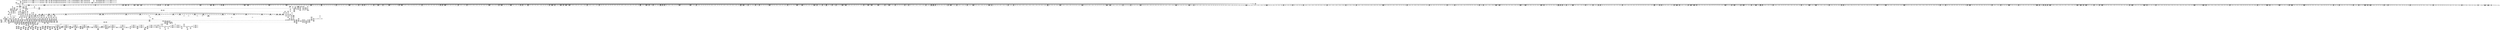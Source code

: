 digraph {
	CE0x3eeee10 [shape=record,shape=Mrecord,label="{CE0x3eeee10|272:_i8*,_:_CRE_578,579_}"]
	CE0x3e7ecf0 [shape=record,shape=Mrecord,label="{CE0x3e7ecf0|40:_%struct.super_block*,_56:_i8*,_:_CRE_278,279_}"]
	CE0x3e79a70 [shape=record,shape=Mrecord,label="{CE0x3e79a70|i16_7|*Constant*|*SummSink*}"]
	CE0x3eca800 [shape=record,shape=Mrecord,label="{CE0x3eca800|40:_%struct.super_block*,_56:_i8*,_:_CRE_578,579_}"]
	CE0x3ee9ae0 [shape=record,shape=Mrecord,label="{CE0x3ee9ae0|272:_i8*,_:_CRE_441,442_}"]
	CE0x3e7f1f0 [shape=record,shape=Mrecord,label="{CE0x3e7f1f0|40:_%struct.super_block*,_56:_i8*,_:_CRE_282,283_}"]
	CE0x3e7a8a0 [shape=record,shape=Mrecord,label="{CE0x3e7a8a0|selinux_inode_mkdir:dir|Function::selinux_inode_mkdir&Arg::dir::|*SummSink*}"]
	CE0x3e64420 [shape=record,shape=Mrecord,label="{CE0x3e64420|may_create:if.then29|*SummSink*}"]
	CE0x3ed7b80 [shape=record,shape=Mrecord,label="{CE0x3ed7b80|40:_%struct.super_block*,_56:_i8*,_:_CRE_935,936_}"]
	CE0x3e94160 [shape=record,shape=Mrecord,label="{CE0x3e94160|40:_%struct.super_block*,_56:_i8*,_:_CRE_344,352_|*MultipleSource*|Function::selinux_inode_mkdir&Arg::dir::|Function::may_create&Arg::dir::|security/selinux/hooks.c,1713}"]
	CE0x3ecf7d0 [shape=record,shape=Mrecord,label="{CE0x3ecf7d0|40:_%struct.super_block*,_56:_i8*,_:_CRE_704,712_|*MultipleSource*|Function::selinux_inode_mkdir&Arg::dir::|Function::may_create&Arg::dir::|security/selinux/hooks.c,1713}"]
	CE0x3ef2440 [shape=record,shape=Mrecord,label="{CE0x3ef2440|272:_i8*,_:_CRE_629,630_}"]
	CE0x3eee150 [shape=record,shape=Mrecord,label="{CE0x3eee150|272:_i8*,_:_CRE_566,567_}"]
	CE0x3f8dd80 [shape=record,shape=Mrecord,label="{CE0x3f8dd80|may_create:tmp51|security/selinux/hooks.c,1732|*SummSink*}"]
	CE0x3f637f0 [shape=record,shape=Mrecord,label="{CE0x3f637f0|may_create:tmp40|security/selinux/hooks.c,1728|*SummSource*}"]
	CE0x3ecb200 [shape=record,shape=Mrecord,label="{CE0x3ecb200|40:_%struct.super_block*,_56:_i8*,_:_CRE_586,587_}"]
	CE0x3f63f30 [shape=record,shape=Mrecord,label="{CE0x3f63f30|i32_5|*Constant*|*SummSink*}"]
	CE0x3ebcb40 [shape=record,shape=Mrecord,label="{CE0x3ebcb40|_ret_%struct.task_struct*_%tmp4,_!dbg_!27714|./arch/x86/include/asm/current.h,14}"]
	CE0x3e6ba50 [shape=record,shape=Mrecord,label="{CE0x3e6ba50|i64_1|*Constant*}"]
	CE0x3ee7e30 [shape=record,shape=Mrecord,label="{CE0x3ee7e30|272:_i8*,_:_CRE_414,415_}"]
	CE0x3f4e790 [shape=record,shape=Mrecord,label="{CE0x3f4e790|28:_i32,_:_CRE_107,108_}"]
	CE0x3f4d9d0 [shape=record,shape=Mrecord,label="{CE0x3f4d9d0|28:_i32,_:_CRE_94,95_}"]
	CE0x3e76d90 [shape=record,shape=Mrecord,label="{CE0x3e76d90|selinux_inode_mkdir:tmp3|*SummSource*}"]
	CE0x3ed1510 [shape=record,shape=Mrecord,label="{CE0x3ed1510|40:_%struct.super_block*,_56:_i8*,_:_CRE_824,832_|*MultipleSource*|Function::selinux_inode_mkdir&Arg::dir::|Function::may_create&Arg::dir::|security/selinux/hooks.c,1713}"]
	CE0x3eeabe0 [shape=record,shape=Mrecord,label="{CE0x3eeabe0|272:_i8*,_:_CRE_457,458_}"]
	CE0x3f45430 [shape=record,shape=Mrecord,label="{CE0x3f45430|272:_i8*,_:_CRE_1875,1876_}"]
	CE0x3e9b270 [shape=record,shape=Mrecord,label="{CE0x3e9b270|40:_%struct.super_block*,_56:_i8*,_:_CRE_143,144_}"]
	CE0x3ee9e10 [shape=record,shape=Mrecord,label="{CE0x3ee9e10|272:_i8*,_:_CRE_444,445_}"]
	CE0x3f60070 [shape=record,shape=Mrecord,label="{CE0x3f60070|i64*_getelementptr_inbounds_(_26_x_i64_,_26_x_i64_*___llvm_gcov_ctr217,_i64_0,_i64_12)|*Constant*|*SummSource*}"]
	CE0x3e874b0 [shape=record,shape=Mrecord,label="{CE0x3e874b0|40:_%struct.super_block*,_56:_i8*,_:_CRE_251,252_}"]
	CE0x3e945a0 [shape=record,shape=Mrecord,label="{CE0x3e945a0|40:_%struct.super_block*,_56:_i8*,_:_CRE_360,376_|*MultipleSource*|Function::selinux_inode_mkdir&Arg::dir::|Function::may_create&Arg::dir::|security/selinux/hooks.c,1713}"]
	CE0x3f91160 [shape=record,shape=Mrecord,label="{CE0x3f91160|may_create:tmp60|security/selinux/hooks.c,1737}"]
	CE0x3f92d70 [shape=record,shape=Mrecord,label="{CE0x3f92d70|may_create:tmp62|security/selinux/hooks.c,1739|*SummSource*}"]
	CE0x3e9e5b0 [shape=record,shape=Mrecord,label="{CE0x3e9e5b0|40:_%struct.super_block*,_56:_i8*,_:_CRE_555,556_}"]
	CE0x3ec9f40 [shape=record,shape=Mrecord,label="{CE0x3ec9f40|40:_%struct.super_block*,_56:_i8*,_:_CRE_571,572_}"]
	CE0x3ed36c0 [shape=record,shape=Mrecord,label="{CE0x3ed36c0|40:_%struct.super_block*,_56:_i8*,_:_CRE_880,881_}"]
	CE0x3e816e0 [shape=record,shape=Mrecord,label="{CE0x3e816e0|40:_%struct.super_block*,_56:_i8*,_:_CRE_193,194_}"]
	CE0x3e976d0 [shape=record,shape=Mrecord,label="{CE0x3e976d0|40:_%struct.super_block*,_56:_i8*,_:_CRE_486,487_}"]
	CE0x3e6b7f0 [shape=record,shape=Mrecord,label="{CE0x3e6b7f0|40:_%struct.super_block*,_56:_i8*,_:_CRE_80,88_|*MultipleSource*|Function::selinux_inode_mkdir&Arg::dir::|Function::may_create&Arg::dir::|security/selinux/hooks.c,1713}"]
	CE0x3f8c0f0 [shape=record,shape=Mrecord,label="{CE0x3f8c0f0|may_create:call27|security/selinux/hooks.c,1735|*SummSource*}"]
	CE0x3ec9160 [shape=record,shape=Mrecord,label="{CE0x3ec9160|272:_i8*,_:_CRE_1334,1335_}"]
	CE0x3eea030 [shape=record,shape=Mrecord,label="{CE0x3eea030|272:_i8*,_:_CRE_446,447_}"]
	CE0x3ee3dd0 [shape=record,shape=Mrecord,label="{CE0x3ee3dd0|272:_i8*,_:_CRE_1312,1313_}"]
	CE0x3f8da40 [shape=record,shape=Mrecord,label="{CE0x3f8da40|may_create:tmp51|security/selinux/hooks.c,1732|*SummSource*}"]
	CE0x3e80a20 [shape=record,shape=Mrecord,label="{CE0x3e80a20|40:_%struct.super_block*,_56:_i8*,_:_CRE_176,177_}"]
	CE0x3e7b480 [shape=record,shape=Mrecord,label="{CE0x3e7b480|_ret_i32_%call,_!dbg_!27715|security/selinux/hooks.c,2784}"]
	CE0x3ec8280 [shape=record,shape=Mrecord,label="{CE0x3ec8280|272:_i8*,_:_CRE_1320,1321_}"]
	CE0x3e80f60 [shape=record,shape=Mrecord,label="{CE0x3e80f60|40:_%struct.super_block*,_56:_i8*,_:_CRE_183,184_}"]
	CE0x3f57260 [shape=record,shape=Mrecord,label="{CE0x3f57260|0:_i32,_4:_i32,_8:_i32,_12:_i32,_:_CMRE_12,16_|*MultipleSource*|security/selinux/hooks.c,1706|security/selinux/hooks.c,1706|security/selinux/hooks.c,1716}"]
	CE0x3f3f5e0 [shape=record,shape=Mrecord,label="{CE0x3f3f5e0|272:_i8*,_:_CRE_1640,1641_}"]
	CE0x3ef1cd0 [shape=record,shape=Mrecord,label="{CE0x3ef1cd0|272:_i8*,_:_CRE_622,623_}"]
	CE0x3e7e7f0 [shape=record,shape=Mrecord,label="{CE0x3e7e7f0|40:_%struct.super_block*,_56:_i8*,_:_CRE_274,275_}"]
	CE0x3ef1560 [shape=record,shape=Mrecord,label="{CE0x3ef1560|272:_i8*,_:_CRE_615,616_}"]
	CE0x3f64290 [shape=record,shape=Mrecord,label="{CE0x3f64290|may_create:flags|security/selinux/hooks.c,1728}"]
	CE0x3f77b70 [shape=record,shape=Mrecord,label="{CE0x3f77b70|VOIDTB_TE:_CE_146,147_}"]
	CE0x3e76050 [shape=record,shape=Mrecord,label="{CE0x3e76050|i64*_getelementptr_inbounds_(_2_x_i64_,_2_x_i64_*___llvm_gcov_ctr224,_i64_0,_i64_1)|*Constant*}"]
	CE0x3e7f5b0 [shape=record,shape=Mrecord,label="{CE0x3e7f5b0|40:_%struct.super_block*,_56:_i8*,_:_CRE_285,286_}"]
	CE0x3ec1530 [shape=record,shape=Mrecord,label="{CE0x3ec1530|VOIDTB_TE:_CE_200,201_}"]
	CE0x370a050 [shape=record,shape=Mrecord,label="{CE0x370a050|selinux_inode_mkdir:tmp2|*SummSource*}"]
	CE0x3ef1450 [shape=record,shape=Mrecord,label="{CE0x3ef1450|272:_i8*,_:_CRE_614,615_}"]
	CE0x3f43730 [shape=record,shape=Mrecord,label="{CE0x3f43730|272:_i8*,_:_CRE_1760,1764_|*MultipleSource*|*LoadInst*|security/selinux/hooks.c,1714|security/selinux/hooks.c,1714}"]
	CE0x3e96a50 [shape=record,shape=Mrecord,label="{CE0x3e96a50|40:_%struct.super_block*,_56:_i8*,_:_CRE_476,477_}"]
	CE0x3f75430 [shape=record,shape=Mrecord,label="{CE0x3f75430|VOIDTB_TE:_CE_156,157_}"]
	CE0x3e81020 [shape=record,shape=Mrecord,label="{CE0x3e81020|40:_%struct.super_block*,_56:_i8*,_:_CRE_184,185_}"]
	CE0x3f296d0 [shape=record,shape=Mrecord,label="{CE0x3f296d0|get_current:tmp|*SummSource*}"]
	CE0x3ec3c20 [shape=record,shape=Mrecord,label="{CE0x3ec3c20|VOIDTB_TE:_CE_288,296_|*MultipleSource*|security/selinux/hooks.c,1730|Function::may_create&Arg::dentry::|Function::selinux_inode_mkdir&Arg::dentry::}"]
	CE0x3f787c0 [shape=record,shape=Mrecord,label="{CE0x3f787c0|VOIDTB_TE:_CE_64,72_|*MultipleSource*|security/selinux/hooks.c,1730|Function::may_create&Arg::dentry::|Function::selinux_inode_mkdir&Arg::dentry::}"]
	CE0x3e996f0 [shape=record,shape=Mrecord,label="{CE0x3e996f0|i64*_getelementptr_inbounds_(_2_x_i64_,_2_x_i64_*___llvm_gcov_ctr98,_i64_0,_i64_1)|*Constant*}"]
	CE0x3f63390 [shape=record,shape=Mrecord,label="{CE0x3f63390|may_create:tmp39|security/selinux/hooks.c,1728|*SummSource*}"]
	CE0x3f4d5d0 [shape=record,shape=Mrecord,label="{CE0x3f4d5d0|28:_i32,_:_CRE_90,91_}"]
	CE0x3edf8a0 [shape=record,shape=Mrecord,label="{CE0x3edf8a0|272:_i8*,_:_CRE_1228,1229_}"]
	CE0x3f4d1d0 [shape=record,shape=Mrecord,label="{CE0x3f4d1d0|28:_i32,_:_CRE_86,87_}"]
	CE0x3ec2630 [shape=record,shape=Mrecord,label="{CE0x3ec2630|VOIDTB_TE:_CE_216,217_}"]
	CE0x3e840f0 [shape=record,shape=Mrecord,label="{CE0x3e840f0|may_create:tmp21|security/selinux/hooks.c,1706}"]
	CE0x3e9b4b0 [shape=record,shape=Mrecord,label="{CE0x3e9b4b0|40:_%struct.super_block*,_56:_i8*,_:_CRE_146,147_}"]
	CE0x3ed68c0 [shape=record,shape=Mrecord,label="{CE0x3ed68c0|40:_%struct.super_block*,_56:_i8*,_:_CRE_920,921_}"]
	CE0x3e80ae0 [shape=record,shape=Mrecord,label="{CE0x3e80ae0|40:_%struct.super_block*,_56:_i8*,_:_CRE_177,178_}"]
	CE0x3f4ece0 [shape=record,shape=Mrecord,label="{CE0x3f4ece0|28:_i32,_:_CRE_112,113_}"]
	CE0x3f75760 [shape=record,shape=Mrecord,label="{CE0x3f75760|VOIDTB_TE:_CE_159,160_}"]
	CE0x3f42060 [shape=record,shape=Mrecord,label="{CE0x3f42060|272:_i8*,_:_CRE_1680,1681_}"]
	CE0x3e73fe0 [shape=record,shape=Mrecord,label="{CE0x3e73fe0|28:_i32,_:_CRE_0,8_|*MultipleSource*|security/selinux/hooks.c,1722|*LoadInst*|security/selinux/hooks.c,1713|security/selinux/hooks.c,1713}"]
	CE0x3e98220 [shape=record,shape=Mrecord,label="{CE0x3e98220|40:_%struct.super_block*,_56:_i8*,_:_CRE_512,520_|*MultipleSource*|Function::selinux_inode_mkdir&Arg::dir::|Function::may_create&Arg::dir::|security/selinux/hooks.c,1713}"]
	CE0x3ec0dc0 [shape=record,shape=Mrecord,label="{CE0x3ec0dc0|VOIDTB_TE:_CE_193,194_}"]
	CE0x3709fe0 [shape=record,shape=Mrecord,label="{CE0x3709fe0|selinux_inode_mkdir:tmp2}"]
	CE0x3e64c10 [shape=record,shape=Mrecord,label="{CE0x3e64c10|selinux_inode_mkdir:entry|*SummSource*}"]
	CE0x3eb0610 [shape=record,shape=Mrecord,label="{CE0x3eb0610|may_create:if.end25|*SummSource*}"]
	CE0x3f54da0 [shape=record,shape=Mrecord,label="{CE0x3f54da0|avc_has_perm:tsid|Function::avc_has_perm&Arg::tsid::}"]
	CE0x3f43ca0 [shape=record,shape=Mrecord,label="{CE0x3f43ca0|272:_i8*,_:_CRE_1784,1792_|*MultipleSource*|*LoadInst*|security/selinux/hooks.c,1714|security/selinux/hooks.c,1714}"]
	CE0x3e802a0 [shape=record,shape=Mrecord,label="{CE0x3e802a0|40:_%struct.super_block*,_56:_i8*,_:_CRE_166,167_}"]
	CE0x3f51e30 [shape=record,shape=Mrecord,label="{CE0x3f51e30|may_create:tobool15|security/selinux/hooks.c,1725}"]
	CE0x3f76530 [shape=record,shape=Mrecord,label="{CE0x3f76530|VOIDTB_TE:_CE_172,173_}"]
	CE0x3e94360 [shape=record,shape=Mrecord,label="{CE0x3e94360|40:_%struct.super_block*,_56:_i8*,_:_CRE_352,360_|*MultipleSource*|Function::selinux_inode_mkdir&Arg::dir::|Function::may_create&Arg::dir::|security/selinux/hooks.c,1713}"]
	CE0x3e77730 [shape=record,shape=Mrecord,label="{CE0x3e77730|i64*_getelementptr_inbounds_(_2_x_i64_,_2_x_i64_*___llvm_gcov_ctr224,_i64_0,_i64_0)|*Constant*|*SummSource*}"]
	CE0x3e94a60 [shape=record,shape=Mrecord,label="{CE0x3e94a60|40:_%struct.super_block*,_56:_i8*,_:_CRE_384,388_|*MultipleSource*|Function::selinux_inode_mkdir&Arg::dir::|Function::may_create&Arg::dir::|security/selinux/hooks.c,1713}"]
	CE0x3e9c1c0 [shape=record,shape=Mrecord,label="{CE0x3e9c1c0|GLOBAL:current_task|Global_var:current_task}"]
	CE0x3e78e30 [shape=record,shape=Mrecord,label="{CE0x3e78e30|may_create:tobool|security/selinux/hooks.c,1706}"]
	CE0x3e95e60 [shape=record,shape=Mrecord,label="{CE0x3e95e60|40:_%struct.super_block*,_56:_i8*,_:_CRE_456,464_|*MultipleSource*|Function::selinux_inode_mkdir&Arg::dir::|Function::may_create&Arg::dir::|security/selinux/hooks.c,1713}"]
	CE0x3ed4c00 [shape=record,shape=Mrecord,label="{CE0x3ed4c00|40:_%struct.super_block*,_56:_i8*,_:_CRE_897,898_}"]
	CE0x3e96760 [shape=record,shape=Mrecord,label="{CE0x3e96760|40:_%struct.super_block*,_56:_i8*,_:_CRE_474,475_}"]
	CE0x3e6e810 [shape=record,shape=Mrecord,label="{CE0x3e6e810|_call_void_lockdep_rcu_suspicious(i8*_getelementptr_inbounds_(_25_x_i8_,_25_x_i8_*_.str3,_i32_0,_i32_0),_i32_1706,_i8*_getelementptr_inbounds_(_45_x_i8_,_45_x_i8_*_.str12,_i32_0,_i32_0))_#10,_!dbg_!27731|security/selinux/hooks.c,1706}"]
	CE0x3edff00 [shape=record,shape=Mrecord,label="{CE0x3edff00|272:_i8*,_:_CRE_1234,1235_}"]
	CE0x3ee89e0 [shape=record,shape=Mrecord,label="{CE0x3ee89e0|272:_i8*,_:_CRE_425,426_}"]
	CE0x3e8f040 [shape=record,shape=Mrecord,label="{CE0x3e8f040|_call_void_mcount()_#3}"]
	CE0x3ee9590 [shape=record,shape=Mrecord,label="{CE0x3ee9590|272:_i8*,_:_CRE_436,437_}"]
	CE0x3f3f090 [shape=record,shape=Mrecord,label="{CE0x3f3f090|272:_i8*,_:_CRE_1635,1636_}"]
	CE0x3f429f0 [shape=record,shape=Mrecord,label="{CE0x3f429f0|272:_i8*,_:_CRE_1688,1696_|*MultipleSource*|*LoadInst*|security/selinux/hooks.c,1714|security/selinux/hooks.c,1714}"]
	CE0x3ec1fd0 [shape=record,shape=Mrecord,label="{CE0x3ec1fd0|VOIDTB_TE:_CE_210,211_}"]
	CE0x3f443e0 [shape=record,shape=Mrecord,label="{CE0x3f443e0|272:_i8*,_:_CRE_1816,1824_|*MultipleSource*|*LoadInst*|security/selinux/hooks.c,1714|security/selinux/hooks.c,1714}"]
	CE0x3e6e3d0 [shape=record,shape=Mrecord,label="{CE0x3e6e3d0|i8_1|*Constant*|*SummSink*}"]
	CE0x3ec2300 [shape=record,shape=Mrecord,label="{CE0x3ec2300|VOIDTB_TE:_CE_213,214_}"]
	CE0x3ed7040 [shape=record,shape=Mrecord,label="{CE0x3ed7040|40:_%struct.super_block*,_56:_i8*,_:_CRE_926,927_}"]
	CE0x3e99800 [shape=record,shape=Mrecord,label="{CE0x3e99800|may_create:if.then16}"]
	CE0x3ef4f50 [shape=record,shape=Mrecord,label="{CE0x3ef4f50|272:_i8*,_:_CRE_40,48_|*MultipleSource*|*LoadInst*|security/selinux/hooks.c,1714|security/selinux/hooks.c,1714}"]
	CE0x3e99920 [shape=record,shape=Mrecord,label="{CE0x3e99920|may_create:if.then16|*SummSource*}"]
	CE0x3f73d70 [shape=record,shape=Mrecord,label="{CE0x3f73d70|may_create:tmp42|security/selinux/hooks.c,1728|*SummSource*}"]
	CE0x3e9a4a0 [shape=record,shape=Mrecord,label="{CE0x3e9a4a0|40:_%struct.super_block*,_56:_i8*,_:_CRE_88,96_|*MultipleSource*|Function::selinux_inode_mkdir&Arg::dir::|Function::may_create&Arg::dir::|security/selinux/hooks.c,1713}"]
	CE0x3e819e0 [shape=record,shape=Mrecord,label="{CE0x3e819e0|40:_%struct.super_block*,_56:_i8*,_:_CRE_197,198_}"]
	CE0x3e81b60 [shape=record,shape=Mrecord,label="{CE0x3e81b60|40:_%struct.super_block*,_56:_i8*,_:_CRE_199,200_}"]
	CE0x3f4c3d0 [shape=record,shape=Mrecord,label="{CE0x3f4c3d0|28:_i32,_:_CRE_72,73_}"]
	CE0x3e85a40 [shape=record,shape=Mrecord,label="{CE0x3e85a40|may_create:return|*SummSink*}"]
	CE0x3f4c1d0 [shape=record,shape=Mrecord,label="{CE0x3f4c1d0|28:_i32,_:_CRE_70,71_}"]
	CE0x3e830b0 [shape=record,shape=Mrecord,label="{CE0x3e830b0|may_create:tmp19|security/selinux/hooks.c,1706}"]
	CE0x3f628a0 [shape=record,shape=Mrecord,label="{CE0x3f628a0|may_create:tmp37|security/selinux/hooks.c,1728}"]
	CE0x3edf790 [shape=record,shape=Mrecord,label="{CE0x3edf790|272:_i8*,_:_CRE_1227,1228_}"]
	CE0x3e6c0b0 [shape=record,shape=Mrecord,label="{CE0x3e6c0b0|i32_1|*Constant*|*SummSource*}"]
	CE0x3e86800 [shape=record,shape=Mrecord,label="{CE0x3e86800|40:_%struct.super_block*,_56:_i8*,_:_CRE_241,242_}"]
	CE0x3e86030 [shape=record,shape=Mrecord,label="{CE0x3e86030|40:_%struct.super_block*,_56:_i8*,_:_CRE_206,207_}"]
	CE0x3eed400 [shape=record,shape=Mrecord,label="{CE0x3eed400|i32_8|*Constant*|*SummSink*}"]
	CE0x3e6f120 [shape=record,shape=Mrecord,label="{CE0x3e6f120|i8*_getelementptr_inbounds_(_25_x_i8_,_25_x_i8_*_.str3,_i32_0,_i32_0)|*Constant*|*SummSink*}"]
	CE0x3e71820 [shape=record,shape=Mrecord,label="{CE0x3e71820|i64_5|*Constant*|*SummSink*}"]
	CE0x3ee96a0 [shape=record,shape=Mrecord,label="{CE0x3ee96a0|272:_i8*,_:_CRE_437,438_}"]
	CE0x3e9ddc0 [shape=record,shape=Mrecord,label="{CE0x3e9ddc0|may_create:tmp17|security/selinux/hooks.c,1706}"]
	CE0x3e8f0d0 [shape=record,shape=Mrecord,label="{CE0x3e8f0d0|may_create:tmp5|security/selinux/hooks.c,1706|*SummSink*}"]
	CE0x3f414b0 [shape=record,shape=Mrecord,label="{CE0x3f414b0|272:_i8*,_:_CRE_1669,1670_}"]
	CE0x3f4d8d0 [shape=record,shape=Mrecord,label="{CE0x3f4d8d0|28:_i32,_:_CRE_93,94_}"]
	CE0x3f8d910 [shape=record,shape=Mrecord,label="{CE0x3f8d910|i64*_getelementptr_inbounds_(_26_x_i64_,_26_x_i64_*___llvm_gcov_ctr217,_i64_0,_i64_19)|*Constant*}"]
	CE0x3eeeae0 [shape=record,shape=Mrecord,label="{CE0x3eeeae0|272:_i8*,_:_CRE_575,576_}"]
	CE0x3e89960 [shape=record,shape=Mrecord,label="{CE0x3e89960|GLOBAL:__llvm_gcov_ctr217|Global_var:__llvm_gcov_ctr217|*SummSink*}"]
	CE0x3e96e10 [shape=record,shape=Mrecord,label="{CE0x3e96e10|40:_%struct.super_block*,_56:_i8*,_:_CRE_479,480_}"]
	CE0x3fa1580 [shape=record,shape=Mrecord,label="{CE0x3fa1580|i16_5|*Constant*}"]
	CE0x3e947e0 [shape=record,shape=Mrecord,label="{CE0x3e947e0|40:_%struct.super_block*,_56:_i8*,_:_CRE_376,384_|*MultipleSource*|Function::selinux_inode_mkdir&Arg::dir::|Function::may_create&Arg::dir::|security/selinux/hooks.c,1713}"]
	CE0x3f428e0 [shape=record,shape=Mrecord,label="{CE0x3f428e0|272:_i8*,_:_CRE_1872,1873_}"]
	CE0x3f52e20 [shape=record,shape=Mrecord,label="{CE0x3f52e20|may_create:tmp30|security/selinux/hooks.c,1725}"]
	CE0x3f71d90 [shape=record,shape=Mrecord,label="{CE0x3f71d90|may_create:tmp43|security/selinux/hooks.c,1728|*SummSource*}"]
	CE0x3ee98c0 [shape=record,shape=Mrecord,label="{CE0x3ee98c0|272:_i8*,_:_CRE_439,440_}"]
	CE0x3e91040 [shape=record,shape=Mrecord,label="{CE0x3e91040|may_create:dir|Function::may_create&Arg::dir::|*SummSource*}"]
	CE0x3ed5b00 [shape=record,shape=Mrecord,label="{CE0x3ed5b00|40:_%struct.super_block*,_56:_i8*,_:_CRE_909,910_}"]
	CE0x3e957a0 [shape=record,shape=Mrecord,label="{CE0x3e957a0|40:_%struct.super_block*,_56:_i8*,_:_CRE_432,440_|*MultipleSource*|Function::selinux_inode_mkdir&Arg::dir::|Function::may_create&Arg::dir::|security/selinux/hooks.c,1713}"]
	CE0x3ec2eb0 [shape=record,shape=Mrecord,label="{CE0x3ec2eb0|VOIDTB_TE:_CE_224,232_|*MultipleSource*|security/selinux/hooks.c,1730|Function::may_create&Arg::dentry::|Function::selinux_inode_mkdir&Arg::dentry::}"]
	CE0x3ec4880 [shape=record,shape=Mrecord,label="{CE0x3ec4880|VOIDTB_TE:_CE_308,309_}"]
	CE0x3f5dcc0 [shape=record,shape=Mrecord,label="{CE0x3f5dcc0|may_create:sid13|security/selinux/hooks.c,1722|*SummSink*}"]
	CE0x3f75650 [shape=record,shape=Mrecord,label="{CE0x3f75650|VOIDTB_TE:_CE_158,159_}"]
	CE0x3f50000 [shape=record,shape=Mrecord,label="{CE0x3f50000|28:_i32,_:_CRE_168,184_|*MultipleSource*|security/selinux/hooks.c,1722|*LoadInst*|security/selinux/hooks.c,1713|security/selinux/hooks.c,1713}"]
	CE0x3f403b0 [shape=record,shape=Mrecord,label="{CE0x3f403b0|272:_i8*,_:_CRE_1653,1654_}"]
	CE0x3f4eac0 [shape=record,shape=Mrecord,label="{CE0x3f4eac0|28:_i32,_:_CRE_110,111_}"]
	CE0x3ee0cd0 [shape=record,shape=Mrecord,label="{CE0x3ee0cd0|272:_i8*,_:_CRE_1247,1248_}"]
	CE0x3ebd1b0 [shape=record,shape=Mrecord,label="{CE0x3ebd1b0|may_create:tmp2|*SummSink*}"]
	CE0x3e89020 [shape=record,shape=Mrecord,label="{CE0x3e89020|may_create:land.lhs.true2|*SummSource*}"]
	CE0x3f93020 [shape=record,shape=Mrecord,label="{CE0x3f93020|i64*_getelementptr_inbounds_(_26_x_i64_,_26_x_i64_*___llvm_gcov_ctr217,_i64_0,_i64_24)|*Constant*|*SummSource*}"]
	CE0x3f9b8b0 [shape=record,shape=Mrecord,label="{CE0x3f9b8b0|i32_128|*Constant*|*SummSource*}"]
	CE0x3edb360 [shape=record,shape=Mrecord,label="{CE0x3edb360|272:_i8*,_:_CRE_224,240_|*MultipleSource*|*LoadInst*|security/selinux/hooks.c,1714|security/selinux/hooks.c,1714}"]
	CE0x3e6f430 [shape=record,shape=Mrecord,label="{CE0x3e6f430|selinux_inode_mkdir:dentry|Function::selinux_inode_mkdir&Arg::dentry::|*SummSink*}"]
	CE0x3ebeb40 [shape=record,shape=Mrecord,label="{CE0x3ebeb40|28:_i32,_:_CRE_40,44_|*MultipleSource*|security/selinux/hooks.c,1722|*LoadInst*|security/selinux/hooks.c,1713|security/selinux/hooks.c,1713}"]
	CE0x3ef1bc0 [shape=record,shape=Mrecord,label="{CE0x3ef1bc0|272:_i8*,_:_CRE_621,622_}"]
	CE0x3ec5780 [shape=record,shape=Mrecord,label="{CE0x3ec5780|GLOBAL:security_transition_sid|*Constant*}"]
	CE0x3ec97c0 [shape=record,shape=Mrecord,label="{CE0x3ec97c0|272:_i8*,_:_CRE_1340,1341_}"]
	CE0x3ec8060 [shape=record,shape=Mrecord,label="{CE0x3ec8060|272:_i8*,_:_CRE_1318,1319_}"]
	CE0x3f90d00 [shape=record,shape=Mrecord,label="{CE0x3f90d00|may_create:tmp59|security/selinux/hooks.c,1736}"]
	CE0x3eefcf0 [shape=record,shape=Mrecord,label="{CE0x3eefcf0|272:_i8*,_:_CRE_592,593_}"]
	CE0x3edf570 [shape=record,shape=Mrecord,label="{CE0x3edf570|272:_i8*,_:_CRE_1225,1226_}"]
	CE0x3eef690 [shape=record,shape=Mrecord,label="{CE0x3eef690|272:_i8*,_:_CRE_586,587_}"]
	CE0x3ed3440 [shape=record,shape=Mrecord,label="{CE0x3ed3440|40:_%struct.super_block*,_56:_i8*,_:_CRE_878,879_}"]
	CE0x3ec7f50 [shape=record,shape=Mrecord,label="{CE0x3ec7f50|272:_i8*,_:_CRE_1317,1318_}"]
	CE0x3ee36f0 [shape=record,shape=Mrecord,label="{CE0x3ee36f0|272:_i8*,_:_CRE_1306,1307_}"]
	CE0x3e960a0 [shape=record,shape=Mrecord,label="{CE0x3e960a0|40:_%struct.super_block*,_56:_i8*,_:_CRE_464,472_|*MultipleSource*|Function::selinux_inode_mkdir&Arg::dir::|Function::may_create&Arg::dir::|security/selinux/hooks.c,1713}"]
	CE0x3e890f0 [shape=record,shape=Mrecord,label="{CE0x3e890f0|may_create:land.lhs.true2|*SummSink*}"]
	CE0x3ece7d0 [shape=record,shape=Mrecord,label="{CE0x3ece7d0|40:_%struct.super_block*,_56:_i8*,_:_CRE_656,664_|*MultipleSource*|Function::selinux_inode_mkdir&Arg::dir::|Function::may_create&Arg::dir::|security/selinux/hooks.c,1713}"]
	CE0x3ee7d20 [shape=record,shape=Mrecord,label="{CE0x3ee7d20|272:_i8*,_:_CRE_413,414_}"]
	CE0x3ed54c0 [shape=record,shape=Mrecord,label="{CE0x3ed54c0|40:_%struct.super_block*,_56:_i8*,_:_CRE_904,905_}"]
	CE0x3e658e0 [shape=record,shape=Mrecord,label="{CE0x3e658e0|selinux_inode_mkdir:bb}"]
	CE0x3f3fd50 [shape=record,shape=Mrecord,label="{CE0x3f3fd50|272:_i8*,_:_CRE_1647,1648_}"]
	CE0x3e85800 [shape=record,shape=Mrecord,label="{CE0x3e85800|may_create:return}"]
	CE0x3f934d0 [shape=record,shape=Mrecord,label="{CE0x3f934d0|may_create:tmp63|security/selinux/hooks.c,1739|*SummSource*}"]
	CE0x3e836c0 [shape=record,shape=Mrecord,label="{CE0x3e836c0|i32_22|*Constant*|*SummSink*}"]
	CE0x3eb5eb0 [shape=record,shape=Mrecord,label="{CE0x3eb5eb0|may_create:call32|security/selinux/hooks.c,1739}"]
	CE0x3ec7e40 [shape=record,shape=Mrecord,label="{CE0x3ec7e40|272:_i8*,_:_CRE_1316,1317_}"]
	CE0x3ee1990 [shape=record,shape=Mrecord,label="{CE0x3ee1990|272:_i8*,_:_CRE_1259,1260_}"]
	CE0x3ee2650 [shape=record,shape=Mrecord,label="{CE0x3ee2650|272:_i8*,_:_CRE_1271,1272_}"]
	CE0x3f53a30 [shape=record,shape=Mrecord,label="{CE0x3f53a30|may_create:tmp32|security/selinux/hooks.c,1725|*SummSink*}"]
	CE0x3f4b8d0 [shape=record,shape=Mrecord,label="{CE0x3f4b8d0|28:_i32,_:_CRE_61,62_}"]
	CE0x3ec30d0 [shape=record,shape=Mrecord,label="{CE0x3ec30d0|VOIDTB_TE:_CE_240,248_|*MultipleSource*|security/selinux/hooks.c,1730|Function::may_create&Arg::dentry::|Function::selinux_inode_mkdir&Arg::dentry::}"]
	CE0x53d7460 [shape=record,shape=Mrecord,label="{CE0x53d7460|may_create:entry}"]
	CE0x3e92220 [shape=record,shape=Mrecord,label="{CE0x3e92220|40:_%struct.super_block*,_56:_i8*,_:_CRE_292,293_}"]
	CE0x3e8e130 [shape=record,shape=Mrecord,label="{CE0x3e8e130|may_create:tmp4|security/selinux/hooks.c,1706}"]
	CE0x3e95360 [shape=record,shape=Mrecord,label="{CE0x3e95360|40:_%struct.super_block*,_56:_i8*,_:_CRE_416,424_|*MultipleSource*|Function::selinux_inode_mkdir&Arg::dir::|Function::may_create&Arg::dir::|security/selinux/hooks.c,1713}"]
	CE0x3ebef20 [shape=record,shape=Mrecord,label="{CE0x3ebef20|28:_i32,_:_CRE_49,50_}"]
	CE0x3f8f190 [shape=record,shape=Mrecord,label="{CE0x3f8f190|may_create:tmp54|security/selinux/hooks.c,1733|*SummSink*}"]
	CE0x3e6b940 [shape=record,shape=Mrecord,label="{CE0x3e6b940|i32_0|*Constant*}"]
	CE0x3f79cd0 [shape=record,shape=Mrecord,label="{CE0x3f79cd0|may_create:tobool19|security/selinux/hooks.c,1728}"]
	CE0x3ee9150 [shape=record,shape=Mrecord,label="{CE0x3ee9150|272:_i8*,_:_CRE_432,433_}"]
	CE0x3ec4df0 [shape=record,shape=Mrecord,label="{CE0x3ec4df0|VOIDTB_TE:_CE_314,315_}"]
	CE0x3e70fc0 [shape=record,shape=Mrecord,label="{CE0x3e70fc0|may_create:tobool1|security/selinux/hooks.c,1706|*SummSink*}"]
	CE0x3ec4ce0 [shape=record,shape=Mrecord,label="{CE0x3ec4ce0|VOIDTB_TE:_CE_313,314_}"]
	CE0x3f8baf0 [shape=record,shape=Mrecord,label="{CE0x3f8baf0|may_create:tmp55|security/selinux/hooks.c,1735|*SummSource*}"]
	CE0x3ee8c00 [shape=record,shape=Mrecord,label="{CE0x3ee8c00|272:_i8*,_:_CRE_427,428_}"]
	CE0x3ed5ec0 [shape=record,shape=Mrecord,label="{CE0x3ed5ec0|40:_%struct.super_block*,_56:_i8*,_:_CRE_912,913_}"]
	CE0x3e7b7d0 [shape=record,shape=Mrecord,label="{CE0x3e7b7d0|_ret_i32_%call,_!dbg_!27715|security/selinux/hooks.c,2784|*SummSink*}"]
	CE0x3eaea60 [shape=record,shape=Mrecord,label="{CE0x3eaea60|GLOBAL:get_current|*Constant*|*SummSink*}"]
	CE0x3ec6510 [shape=record,shape=Mrecord,label="{CE0x3ec6510|may_create:tmp47|security/selinux/hooks.c,1731|*SummSink*}"]
	CE0x3ee51d0 [shape=record,shape=Mrecord,label="{CE0x3ee51d0|272:_i8*,_:_CRE_1361,1362_}"]
	CE0x3e80360 [shape=record,shape=Mrecord,label="{CE0x3e80360|40:_%struct.super_block*,_56:_i8*,_:_CRE_167,168_}"]
	CE0x3e98ae0 [shape=record,shape=Mrecord,label="{CE0x3e98ae0|40:_%struct.super_block*,_56:_i8*,_:_CRE_540,544_|*MultipleSource*|Function::selinux_inode_mkdir&Arg::dir::|Function::may_create&Arg::dir::|security/selinux/hooks.c,1713}"]
	CE0x3ebdae0 [shape=record,shape=Mrecord,label="{CE0x3ebdae0|28:_i32,_:_CRE_13,14_}"]
	CE0x3e9bcf0 [shape=record,shape=Mrecord,label="{CE0x3e9bcf0|40:_%struct.super_block*,_56:_i8*,_:_CRE_157,158_}"]
	CE0x3ee1dd0 [shape=record,shape=Mrecord,label="{CE0x3ee1dd0|272:_i8*,_:_CRE_1263,1264_}"]
	CE0x3eeaad0 [shape=record,shape=Mrecord,label="{CE0x3eeaad0|272:_i8*,_:_CRE_456,457_}"]
	CE0x3eeae00 [shape=record,shape=Mrecord,label="{CE0x3eeae00|272:_i8*,_:_CRE_459,460_}"]
	CE0x3eea7a0 [shape=record,shape=Mrecord,label="{CE0x3eea7a0|272:_i8*,_:_CRE_453,454_}"]
	CE0x3f40080 [shape=record,shape=Mrecord,label="{CE0x3f40080|272:_i8*,_:_CRE_1650,1651_}"]
	CE0x3e6df30 [shape=record,shape=Mrecord,label="{CE0x3e6df30|may_create:if.end17}"]
	CE0x3eca6c0 [shape=record,shape=Mrecord,label="{CE0x3eca6c0|40:_%struct.super_block*,_56:_i8*,_:_CRE_577,578_}"]
	CE0x3ebf260 [shape=record,shape=Mrecord,label="{CE0x3ebf260|28:_i32,_:_CRE_51,52_}"]
	CE0x3ee5720 [shape=record,shape=Mrecord,label="{CE0x3ee5720|272:_i8*,_:_CRE_1366,1367_}"]
	CE0x3ec7270 [shape=record,shape=Mrecord,label="{CE0x3ec7270|may_create:tmp51|security/selinux/hooks.c,1732}"]
	CE0x3e6ec90 [shape=record,shape=Mrecord,label="{CE0x3e6ec90|i8*_getelementptr_inbounds_(_25_x_i8_,_25_x_i8_*_.str3,_i32_0,_i32_0)|*Constant*|*SummSource*}"]
	CE0x3e95c20 [shape=record,shape=Mrecord,label="{CE0x3e95c20|40:_%struct.super_block*,_56:_i8*,_:_CRE_448,456_|*MultipleSource*|Function::selinux_inode_mkdir&Arg::dir::|Function::may_create&Arg::dir::|security/selinux/hooks.c,1713}"]
	CE0x3ec5e10 [shape=record,shape=Mrecord,label="{CE0x3ec5e10|i64_17|*Constant*|*SummSink*}"]
	CE0x3e8a420 [shape=record,shape=Mrecord,label="{CE0x3e8a420|i64*_getelementptr_inbounds_(_26_x_i64_,_26_x_i64_*___llvm_gcov_ctr217,_i64_0,_i64_8)|*Constant*|*SummSource*}"]
	CE0x3e70e60 [shape=record,shape=Mrecord,label="{CE0x3e70e60|may_create:tobool1|security/selinux/hooks.c,1706|*SummSource*}"]
	CE0x3ee1bb0 [shape=record,shape=Mrecord,label="{CE0x3ee1bb0|272:_i8*,_:_CRE_1261,1262_}"]
	CE0x3ef0df0 [shape=record,shape=Mrecord,label="{CE0x3ef0df0|272:_i8*,_:_CRE_608,609_}"]
	CE0x3f40e50 [shape=record,shape=Mrecord,label="{CE0x3f40e50|272:_i8*,_:_CRE_1663,1664_}"]
	CE0x3edf020 [shape=record,shape=Mrecord,label="{CE0x3edf020|272:_i8*,_:_CRE_1220,1221_}"]
	CE0x3f58690 [shape=record,shape=Mrecord,label="{CE0x3f58690|may_create:create_sid|security/selinux/hooks.c,1717|*SummSource*}"]
	CE0x3ebe490 [shape=record,shape=Mrecord,label="{CE0x3ebe490|28:_i32,_:_CRE_24,28_|*MultipleSource*|security/selinux/hooks.c,1722|*LoadInst*|security/selinux/hooks.c,1713|security/selinux/hooks.c,1713}"]
	CE0x3e9ece0 [shape=record,shape=Mrecord,label="{CE0x3e9ece0|40:_%struct.super_block*,_56:_i8*,_:_CRE_561,562_}"]
	CE0x3ec9270 [shape=record,shape=Mrecord,label="{CE0x3ec9270|272:_i8*,_:_CRE_1335,1336_}"]
	CE0x3e64680 [shape=record,shape=Mrecord,label="{CE0x3e64680|may_create:if.then20|*SummSource*}"]
	CE0x3f413a0 [shape=record,shape=Mrecord,label="{CE0x3f413a0|272:_i8*,_:_CRE_1668,1669_}"]
	CE0x3e91210 [shape=record,shape=Mrecord,label="{CE0x3e91210|selinux_inode_mkdir:dentry|Function::selinux_inode_mkdir&Arg::dentry::}"]
	CE0x3ec9490 [shape=record,shape=Mrecord,label="{CE0x3ec9490|272:_i8*,_:_CRE_1337,1338_}"]
	CE0x3ee4510 [shape=record,shape=Mrecord,label="{CE0x3ee4510|272:_i8*,_:_CRE_1349,1350_}"]
	CE0x3f4ddd0 [shape=record,shape=Mrecord,label="{CE0x3f4ddd0|28:_i32,_:_CRE_98,99_}"]
	CE0x3eb3790 [shape=record,shape=Mrecord,label="{CE0x3eb3790|may_create:sid31|security/selinux/hooks.c,1739|*SummSink*}"]
	CE0x3edbaa0 [shape=record,shape=Mrecord,label="{CE0x3edbaa0|272:_i8*,_:_CRE_264,268_|*MultipleSource*|*LoadInst*|security/selinux/hooks.c,1714|security/selinux/hooks.c,1714}"]
	CE0x3f51a80 [shape=record,shape=Mrecord,label="{CE0x3f51a80|may_create:tobool15|security/selinux/hooks.c,1725|*SummSink*}"]
	CE0x3ebe290 [shape=record,shape=Mrecord,label="{CE0x3ebe290|28:_i32,_:_CRE_22,23_}"]
	CE0x3ebdf90 [shape=record,shape=Mrecord,label="{CE0x3ebdf90|28:_i32,_:_CRE_19,20_}"]
	CE0x3ee4a60 [shape=record,shape=Mrecord,label="{CE0x3ee4a60|272:_i8*,_:_CRE_1354,1355_}"]
	CE0x3f54ce0 [shape=record,shape=Mrecord,label="{CE0x3f54ce0|avc_has_perm:ssid|Function::avc_has_perm&Arg::ssid::|*SummSink*}"]
	CE0x3f930d0 [shape=record,shape=Mrecord,label="{CE0x3f930d0|i64*_getelementptr_inbounds_(_26_x_i64_,_26_x_i64_*___llvm_gcov_ctr217,_i64_0,_i64_24)|*Constant*|*SummSink*}"]
	CE0x3f426c0 [shape=record,shape=Mrecord,label="{CE0x3f426c0|272:_i8*,_:_CRE_1686,1687_}"]
	CE0x3e9ee20 [shape=record,shape=Mrecord,label="{CE0x3e9ee20|40:_%struct.super_block*,_56:_i8*,_:_CRE_562,563_}"]
	CE0x3f513a0 [shape=record,shape=Mrecord,label="{CE0x3f513a0|avc_has_perm:auditdata|Function::avc_has_perm&Arg::auditdata::}"]
	CE0x3e79d00 [shape=record,shape=Mrecord,label="{CE0x3e79d00|40:_%struct.super_block*,_56:_i8*,_:_CRE_12,16_|*MultipleSource*|Function::selinux_inode_mkdir&Arg::dir::|Function::may_create&Arg::dir::|security/selinux/hooks.c,1713}"]
	CE0x3e6b130 [shape=record,shape=Mrecord,label="{CE0x3e6b130|40:_%struct.super_block*,_56:_i8*,_:_CRE_56,64_|*MultipleSource*|Function::selinux_inode_mkdir&Arg::dir::|Function::may_create&Arg::dir::|security/selinux/hooks.c,1713}"]
	CE0x3e870f0 [shape=record,shape=Mrecord,label="{CE0x3e870f0|40:_%struct.super_block*,_56:_i8*,_:_CRE_248,249_}"]
	CE0x3e893c0 [shape=record,shape=Mrecord,label="{CE0x3e893c0|may_create:land.lhs.true|*SummSink*}"]
	CE0x3e98fe0 [shape=record,shape=Mrecord,label="{CE0x3e98fe0|40:_%struct.super_block*,_56:_i8*,_:_CRE_552,553_}"]
	CE0x3edd060 [shape=record,shape=Mrecord,label="{CE0x3edd060|272:_i8*,_:_CRE_352,360_|*MultipleSource*|*LoadInst*|security/selinux/hooks.c,1714|security/selinux/hooks.c,1714}"]
	CE0x3ef0ce0 [shape=record,shape=Mrecord,label="{CE0x3ef0ce0|272:_i8*,_:_CRE_607,608_}"]
	CE0x3ee63e0 [shape=record,shape=Mrecord,label="{CE0x3ee63e0|272:_i8*,_:_CRE_1384,1392_|*MultipleSource*|*LoadInst*|security/selinux/hooks.c,1714|security/selinux/hooks.c,1714}"]
	CE0x3e765b0 [shape=record,shape=Mrecord,label="{CE0x3e765b0|may_create:tmp13|security/selinux/hooks.c,1706|*SummSink*}"]
	CE0x3f5f990 [shape=record,shape=Mrecord,label="{CE0x3f5f990|i64*_getelementptr_inbounds_(_26_x_i64_,_26_x_i64_*___llvm_gcov_ctr217,_i64_0,_i64_12)|*Constant*}"]
	CE0x3f9de00 [shape=record,shape=Mrecord,label="{CE0x3f9de00|i64*_getelementptr_inbounds_(_2_x_i64_,_2_x_i64_*___llvm_gcov_ctr98,_i64_0,_i64_1)|*Constant*|*SummSource*}"]
	CE0x3ef57a0 [shape=record,shape=Mrecord,label="{CE0x3ef57a0|272:_i8*,_:_CRE_80,88_|*MultipleSource*|*LoadInst*|security/selinux/hooks.c,1714|security/selinux/hooks.c,1714}"]
	CE0x3e6d110 [shape=record,shape=Mrecord,label="{CE0x3e6d110|get_current:bb|*SummSource*}"]
	CE0x3ef4620 [shape=record,shape=Mrecord,label="{CE0x3ef4620|272:_i8*,_:_CRE_1213,1214_}"]
	CE0x3ede220 [shape=record,shape=Mrecord,label="{CE0x3ede220|272:_i8*,_:_CRE_400,401_}"]
	CE0x3e9b3f0 [shape=record,shape=Mrecord,label="{CE0x3e9b3f0|40:_%struct.super_block*,_56:_i8*,_:_CRE_145,146_}"]
	CE0x3eeb6d0 [shape=record,shape=Mrecord,label="{CE0x3eeb6d0|272:_i8*,_:_CRE_480,488_|*MultipleSource*|*LoadInst*|security/selinux/hooks.c,1714|security/selinux/hooks.c,1714}"]
	CE0x3ee78e0 [shape=record,shape=Mrecord,label="{CE0x3ee78e0|272:_i8*,_:_CRE_409,410_}"]
	CE0x3ece2c0 [shape=record,shape=Mrecord,label="{CE0x3ece2c0|40:_%struct.super_block*,_56:_i8*,_:_CRE_632,640_|*MultipleSource*|Function::selinux_inode_mkdir&Arg::dir::|Function::may_create&Arg::dir::|security/selinux/hooks.c,1713}"]
	CE0x3ee5c70 [shape=record,shape=Mrecord,label="{CE0x3ee5c70|272:_i8*,_:_CRE_1371,1372_}"]
	CE0x3f44cf0 [shape=record,shape=Mrecord,label="{CE0x3f44cf0|272:_i8*,_:_CRE_1856,1864_|*MultipleSource*|*LoadInst*|security/selinux/hooks.c,1714|security/selinux/hooks.c,1714}"]
	CE0x3eeef20 [shape=record,shape=Mrecord,label="{CE0x3eeef20|272:_i8*,_:_CRE_579,580_}"]
	CE0x3ef1120 [shape=record,shape=Mrecord,label="{CE0x3ef1120|272:_i8*,_:_CRE_611,612_}"]
	CE0x3ed0590 [shape=record,shape=Mrecord,label="{CE0x3ed0590|40:_%struct.super_block*,_56:_i8*,_:_CRE_760,768_|*MultipleSource*|Function::selinux_inode_mkdir&Arg::dir::|Function::may_create&Arg::dir::|security/selinux/hooks.c,1713}"]
	CE0x3ee9d00 [shape=record,shape=Mrecord,label="{CE0x3ee9d00|272:_i8*,_:_CRE_443,444_}"]
	CE0x3e7bef0 [shape=record,shape=Mrecord,label="{CE0x3e7bef0|may_create:if.end26|*SummSink*}"]
	CE0x3ec1640 [shape=record,shape=Mrecord,label="{CE0x3ec1640|VOIDTB_TE:_CE_201,202_}"]
	CE0x3f40c30 [shape=record,shape=Mrecord,label="{CE0x3f40c30|272:_i8*,_:_CRE_1661,1662_}"]
	CE0x3ebdb70 [shape=record,shape=Mrecord,label="{CE0x3ebdb70|28:_i32,_:_CRE_14,15_}"]
	CE0x3ef0240 [shape=record,shape=Mrecord,label="{CE0x3ef0240|272:_i8*,_:_CRE_597,598_}"]
	CE0x3f46ed0 [shape=record,shape=Mrecord,label="{CE0x3f46ed0|272:_i8*,_:_CRE_2268,2304_|*MultipleSource*|*LoadInst*|security/selinux/hooks.c,1714|security/selinux/hooks.c,1714}"]
	CE0x3ecf110 [shape=record,shape=Mrecord,label="{CE0x3ecf110|40:_%struct.super_block*,_56:_i8*,_:_CRE_684,688_|*MultipleSource*|Function::selinux_inode_mkdir&Arg::dir::|Function::may_create&Arg::dir::|security/selinux/hooks.c,1713}"]
	CE0x3e83f80 [shape=record,shape=Mrecord,label="{CE0x3e83f80|may_create:tmp20|security/selinux/hooks.c,1706|*SummSource*}"]
	CE0x3eb2640 [shape=record,shape=Mrecord,label="{CE0x3eb2640|COLLAPSED:_GCMRE___llvm_gcov_ctr217_internal_global_26_x_i64_zeroinitializer:_elem_0:default:}"]
	CE0x3e6dfa0 [shape=record,shape=Mrecord,label="{CE0x3e6dfa0|may_create:tmp16|security/selinux/hooks.c,1706|*SummSink*}"]
	CE0x3eccd80 [shape=record,shape=Mrecord,label="{CE0x3eccd80|40:_%struct.super_block*,_56:_i8*,_:_CRE_608,609_}"]
	CE0x3e78ed0 [shape=record,shape=Mrecord,label="{CE0x3e78ed0|may_create:tobool|security/selinux/hooks.c,1706|*SummSource*}"]
	CE0x3e99460 [shape=record,shape=Mrecord,label="{CE0x3e99460|40:_%struct.super_block*,_56:_i8*,_:_CRE_554,555_}"]
	CE0x3e64510 [shape=record,shape=Mrecord,label="{CE0x3e64510|may_create:if.then20}"]
	CE0x3ee2ed0 [shape=record,shape=Mrecord,label="{CE0x3ee2ed0|272:_i8*,_:_CRE_1279,1280_}"]
	CE0x53d7650 [shape=record,shape=Mrecord,label="{CE0x53d7650|may_create:entry|*SummSink*}"]
	CE0x3eea9c0 [shape=record,shape=Mrecord,label="{CE0x3eea9c0|272:_i8*,_:_CRE_455,456_}"]
	CE0x3f4f450 [shape=record,shape=Mrecord,label="{CE0x3f4f450|28:_i32,_:_CRE_119,120_}"]
	CE0x3f760f0 [shape=record,shape=Mrecord,label="{CE0x3f760f0|VOIDTB_TE:_CE_168,169_}"]
	CE0x3ee3bb0 [shape=record,shape=Mrecord,label="{CE0x3ee3bb0|272:_i8*,_:_CRE_1310,1311_}"]
	CE0x3f75540 [shape=record,shape=Mrecord,label="{CE0x3f75540|VOIDTB_TE:_CE_157,158_}"]
	CE0x3fa1720 [shape=record,shape=Mrecord,label="{CE0x3fa1720|i16_5|*Constant*|*SummSource*}"]
	CE0x3f7a230 [shape=record,shape=Mrecord,label="{CE0x3f7a230|may_create:tobool19|security/selinux/hooks.c,1728|*SummSink*}"]
	CE0x3e9c470 [shape=record,shape=Mrecord,label="{CE0x3e9c470|may_create:if.then24|*SummSink*}"]
	CE0x3e79780 [shape=record,shape=Mrecord,label="{CE0x3e79780|i16_7|*Constant*}"]
	CE0x3e92e90 [shape=record,shape=Mrecord,label="{CE0x3e92e90|40:_%struct.super_block*,_56:_i8*,_:_CRE_302,303_}"]
	CE0x3eda6b0 [shape=record,shape=Mrecord,label="{CE0x3eda6b0|272:_i8*,_:_CRE_160,176_|*MultipleSource*|*LoadInst*|security/selinux/hooks.c,1714|security/selinux/hooks.c,1714}"]
	CE0x3f8e010 [shape=record,shape=Mrecord,label="{CE0x3f8e010|may_create:tmp52|security/selinux/hooks.c,1732|*SummSource*}"]
	CE0x3eb66d0 [shape=record,shape=Mrecord,label="{CE0x3eb66d0|may_create:tmp67|security/selinux/hooks.c,1742}"]
	CE0x3f453c0 [shape=record,shape=Mrecord,label="{CE0x3f453c0|272:_i8*,_:_CRE_1876,1877_}"]
	CE0x3ee53f0 [shape=record,shape=Mrecord,label="{CE0x3ee53f0|272:_i8*,_:_CRE_1363,1364_}"]
	CE0x3eadeb0 [shape=record,shape=Mrecord,label="{CE0x3eadeb0|may_create:tmp18|security/selinux/hooks.c,1706|*SummSource*}"]
	CE0x3ebcbe0 [shape=record,shape=Mrecord,label="{CE0x3ebcbe0|_ret_%struct.task_struct*_%tmp4,_!dbg_!27714|./arch/x86/include/asm/current.h,14|*SummSink*}"]
	CE0x3e810e0 [shape=record,shape=Mrecord,label="{CE0x3e810e0|40:_%struct.super_block*,_56:_i8*,_:_CRE_185,186_}"]
	CE0x3f3ee70 [shape=record,shape=Mrecord,label="{CE0x3f3ee70|272:_i8*,_:_CRE_1633,1634_}"]
	CE0x3ec0fe0 [shape=record,shape=Mrecord,label="{CE0x3ec0fe0|VOIDTB_TE:_CE_195,196_}"]
	CE0x3e86b80 [shape=record,shape=Mrecord,label="{CE0x3e86b80|40:_%struct.super_block*,_56:_i8*,_:_CRE_243,244_}"]
	CE0x3ede000 [shape=record,shape=Mrecord,label="{CE0x3ede000|272:_i8*,_:_CRE_398,399_}"]
	CE0x3ec7570 [shape=record,shape=Mrecord,label="{CE0x3ec7570|i64_18|*Constant*|*SummSink*}"]
	CE0x3e88470 [shape=record,shape=Mrecord,label="{CE0x3e88470|%struct.task_struct*_(%struct.task_struct**)*_asm_movq_%gs:$_1:P_,$0_,_r,im,_dirflag_,_fpsr_,_flags_|*SummSink*}"]
	CE0x3e8fb40 [shape=record,shape=Mrecord,label="{CE0x3e8fb40|avc_has_perm:entry}"]
	CE0x3ee1660 [shape=record,shape=Mrecord,label="{CE0x3ee1660|272:_i8*,_:_CRE_1256,1257_}"]
	CE0x3eb5d80 [shape=record,shape=Mrecord,label="{CE0x3eb5d80|may_create:tmp65|security/selinux/hooks.c,1739|*SummSink*}"]
	CE0x3f557e0 [shape=record,shape=Mrecord,label="{CE0x3f557e0|avc_has_perm:tclass|Function::avc_has_perm&Arg::tclass::|*SummSink*}"]
	CE0x3eeba60 [shape=record,shape=Mrecord,label="{CE0x3eeba60|272:_i8*,_:_CRE_496,504_|*MultipleSource*|*LoadInst*|security/selinux/hooks.c,1714|security/selinux/hooks.c,1714}"]
	CE0x3f61f30 [shape=record,shape=Mrecord,label="{CE0x3f61f30|i64_13|*Constant*|*SummSink*}"]
	CE0x3ef35c0 [shape=record,shape=Mrecord,label="{CE0x3ef35c0|272:_i8*,_:_CRE_704,708_|*MultipleSource*|*LoadInst*|security/selinux/hooks.c,1714|security/selinux/hooks.c,1714}"]
	CE0x3e6a890 [shape=record,shape=Mrecord,label="{CE0x3e6a890|GLOBAL:may_create.__warned|Global_var:may_create.__warned|*SummSource*}"]
	CE0x3e93d90 [shape=record,shape=Mrecord,label="{CE0x3e93d90|40:_%struct.super_block*,_56:_i8*,_:_CRE_328,336_|*MultipleSource*|Function::selinux_inode_mkdir&Arg::dir::|Function::may_create&Arg::dir::|security/selinux/hooks.c,1713}"]
	CE0x3f3f4d0 [shape=record,shape=Mrecord,label="{CE0x3f3f4d0|272:_i8*,_:_CRE_1639,1640_}"]
	CE0x3eb26b0 [shape=record,shape=Mrecord,label="{CE0x3eb26b0|may_create:tmp|*SummSource*}"]
	CE0x3e93110 [shape=record,shape=Mrecord,label="{CE0x3e93110|40:_%struct.super_block*,_56:_i8*,_:_CRE_304,305_}"]
	CE0x3f4ebd0 [shape=record,shape=Mrecord,label="{CE0x3f4ebd0|28:_i32,_:_CRE_111,112_}"]
	CE0x3e86640 [shape=record,shape=Mrecord,label="{CE0x3e86640|40:_%struct.super_block*,_56:_i8*,_:_CRE_240,241_}"]
	CE0x3f622b0 [shape=record,shape=Mrecord,label="{CE0x3f622b0|i64_14|*Constant*|*SummSource*}"]
	CE0x3eebfd0 [shape=record,shape=Mrecord,label="{CE0x3eebfd0|272:_i8*,_:_CRE_528,536_|*MultipleSource*|*LoadInst*|security/selinux/hooks.c,1714|security/selinux/hooks.c,1714}"]
	CE0x3ec33b0 [shape=record,shape=Mrecord,label="{CE0x3ec33b0|VOIDTB_TE:_CE_256,264_|*MultipleSource*|security/selinux/hooks.c,1730|Function::may_create&Arg::dentry::|Function::selinux_inode_mkdir&Arg::dentry::}"]
	CE0x3ec9b80 [shape=record,shape=Mrecord,label="{CE0x3ec9b80|40:_%struct.super_block*,_56:_i8*,_:_CRE_568,569_}"]
	CE0x3ecb840 [shape=record,shape=Mrecord,label="{CE0x3ecb840|40:_%struct.super_block*,_56:_i8*,_:_CRE_591,592_}"]
	CE0x3ec1b90 [shape=record,shape=Mrecord,label="{CE0x3ec1b90|VOIDTB_TE:_CE_206,207_}"]
	CE0x3edd5d0 [shape=record,shape=Mrecord,label="{CE0x3edd5d0|272:_i8*,_:_CRE_376,380_|*MultipleSource*|*LoadInst*|security/selinux/hooks.c,1714|security/selinux/hooks.c,1714}"]
	CE0x3eeb240 [shape=record,shape=Mrecord,label="{CE0x3eeb240|272:_i8*,_:_CRE_463,464_}"]
	CE0x3f41c20 [shape=record,shape=Mrecord,label="{CE0x3f41c20|272:_i8*,_:_CRE_1676,1677_}"]
	CE0x3ecb980 [shape=record,shape=Mrecord,label="{CE0x3ecb980|40:_%struct.super_block*,_56:_i8*,_:_CRE_592,593_}"]
	CE0x3f5e960 [shape=record,shape=Mrecord,label="{CE0x3f5e960|may_create:sid11|security/selinux/hooks.c,1716}"]
	CE0x3e817a0 [shape=record,shape=Mrecord,label="{CE0x3e817a0|40:_%struct.super_block*,_56:_i8*,_:_CRE_194,195_}"]
	CE0x3eb6870 [shape=record,shape=Mrecord,label="{CE0x3eb6870|may_create:tmp67|security/selinux/hooks.c,1742|*SummSource*}"]
	CE0x3f643b0 [shape=record,shape=Mrecord,label="{CE0x3f643b0|may_create:flags|security/selinux/hooks.c,1728|*SummSink*}"]
	CE0x3f60c60 [shape=record,shape=Mrecord,label="{CE0x3f60c60|may_create:tmp36|security/selinux/hooks.c,1728}"]
	CE0x3ee2dc0 [shape=record,shape=Mrecord,label="{CE0x3ee2dc0|272:_i8*,_:_CRE_1278,1279_}"]
	CE0x3f76640 [shape=record,shape=Mrecord,label="{CE0x3f76640|VOIDTB_TE:_CE_173,174_}"]
	CE0x3ec85b0 [shape=record,shape=Mrecord,label="{CE0x3ec85b0|272:_i8*,_:_CRE_1323,1324_}"]
	CE0x3ed4840 [shape=record,shape=Mrecord,label="{CE0x3ed4840|40:_%struct.super_block*,_56:_i8*,_:_CRE_894,895_}"]
	CE0x3ee4fb0 [shape=record,shape=Mrecord,label="{CE0x3ee4fb0|272:_i8*,_:_CRE_1359,1360_}"]
	CE0x3e9a9b0 [shape=record,shape=Mrecord,label="{CE0x3e9a9b0|40:_%struct.super_block*,_56:_i8*,_:_CRE_112,120_|*MultipleSource*|Function::selinux_inode_mkdir&Arg::dir::|Function::may_create&Arg::dir::|security/selinux/hooks.c,1713}"]
	CE0x3f72e40 [shape=record,shape=Mrecord,label="{CE0x3f72e40|may_create:sid21|security/selinux/hooks.c,1729|*SummSource*}"]
	CE0x3ed1fd0 [shape=record,shape=Mrecord,label="{CE0x3ed1fd0|40:_%struct.super_block*,_56:_i8*,_:_CRE_864,865_}"]
	CE0x3f583f0 [shape=record,shape=Mrecord,label="{CE0x3f583f0|may_create:create_sid|security/selinux/hooks.c,1717|*SummSink*}"]
	CE0x3f791c0 [shape=record,shape=Mrecord,label="{CE0x3f791c0|VOIDTB_TE:_CE_90,91_}"]
	CE0x3ebf4d0 [shape=record,shape=Mrecord,label="{CE0x3ebf4d0|28:_i32,_:_CRE_54,55_}"]
	CE0x3edfbd0 [shape=record,shape=Mrecord,label="{CE0x3edfbd0|272:_i8*,_:_CRE_1231,1232_}"]
	CE0x3f3d890 [shape=record,shape=Mrecord,label="{CE0x3f3d890|272:_i8*,_:_CRE_1600,1604_|*MultipleSource*|*LoadInst*|security/selinux/hooks.c,1714|security/selinux/hooks.c,1714}"]
	CE0x3f50800 [shape=record,shape=Mrecord,label="{CE0x3f50800|may_create:tmp29|security/selinux/hooks.c,1722}"]
	CE0x3e988a0 [shape=record,shape=Mrecord,label="{CE0x3e988a0|40:_%struct.super_block*,_56:_i8*,_:_CRE_536,540_|*MultipleSource*|Function::selinux_inode_mkdir&Arg::dir::|Function::may_create&Arg::dir::|security/selinux/hooks.c,1713}"]
	CE0x3f40f60 [shape=record,shape=Mrecord,label="{CE0x3f40f60|272:_i8*,_:_CRE_1664,1665_}"]
	CE0x3edef10 [shape=record,shape=Mrecord,label="{CE0x3edef10|272:_i8*,_:_CRE_1219,1220_}"]
	CE0x3f94070 [shape=record,shape=Mrecord,label="{CE0x3f94070|may_create:tmp64|security/selinux/hooks.c,1739}"]
	CE0x3f75210 [shape=record,shape=Mrecord,label="{CE0x3f75210|VOIDTB_TE:_CE_154,155_}"]
	CE0x3ee60b0 [shape=record,shape=Mrecord,label="{CE0x3ee60b0|272:_i8*,_:_CRE_1375,1376_}"]
	CE0x3e98d60 [shape=record,shape=Mrecord,label="{CE0x3e98d60|40:_%struct.super_block*,_56:_i8*,_:_CRE_544,552_|*MultipleSource*|Function::selinux_inode_mkdir&Arg::dir::|Function::may_create&Arg::dir::|security/selinux/hooks.c,1713}"]
	CE0x3ec7d30 [shape=record,shape=Mrecord,label="{CE0x3ec7d30|272:_i8*,_:_CRE_1315,1316_}"]
	CE0x3f92c40 [shape=record,shape=Mrecord,label="{CE0x3f92c40|i64*_getelementptr_inbounds_(_26_x_i64_,_26_x_i64_*___llvm_gcov_ctr217,_i64_0,_i64_24)|*Constant*}"]
	CE0x3f9bca0 [shape=record,shape=Mrecord,label="{CE0x3f9bca0|may_create:retval.0|*SummSink*}"]
	CE0x3ed9a50 [shape=record,shape=Mrecord,label="{CE0x3ed9a50|may_create:tmp22|*LoadInst*|security/selinux/hooks.c,1713|*SummSource*}"]
	CE0x3e9b140 [shape=record,shape=Mrecord,label="{CE0x3e9b140|40:_%struct.super_block*,_56:_i8*,_:_CRE_141,142_}"]
	CE0x3f4ef00 [shape=record,shape=Mrecord,label="{CE0x3f4ef00|28:_i32,_:_CRE_114,115_}"]
	CE0x3e8df80 [shape=record,shape=Mrecord,label="{CE0x3e8df80|i64_0|*Constant*}"]
	CE0x3f620a0 [shape=record,shape=Mrecord,label="{CE0x3f620a0|may_create:tmp38|security/selinux/hooks.c,1728}"]
	CE0x3f74ba0 [shape=record,shape=Mrecord,label="{CE0x3f74ba0|VOIDTB_TE:_CE_40,48_|*MultipleSource*|security/selinux/hooks.c,1730|Function::may_create&Arg::dentry::|Function::selinux_inode_mkdir&Arg::dentry::}"]
	CE0x3f53050 [shape=record,shape=Mrecord,label="{CE0x3f53050|may_create:tmp30|security/selinux/hooks.c,1725|*SummSink*}"]
	CE0x3f90eb0 [shape=record,shape=Mrecord,label="{CE0x3f90eb0|may_create:tmp59|security/selinux/hooks.c,1736|*SummSource*}"]
	CE0x3edb190 [shape=record,shape=Mrecord,label="{CE0x3edb190|272:_i8*,_:_CRE_216,224_|*MultipleSource*|*LoadInst*|security/selinux/hooks.c,1714|security/selinux/hooks.c,1714}"]
	CE0x3eeda80 [shape=record,shape=Mrecord,label="{CE0x3eeda80|272:_i8*,_:_CRE_8,16_|*MultipleSource*|*LoadInst*|security/selinux/hooks.c,1714|security/selinux/hooks.c,1714}"]
	CE0x3e9b1b0 [shape=record,shape=Mrecord,label="{CE0x3e9b1b0|40:_%struct.super_block*,_56:_i8*,_:_CRE_142,143_}"]
	CE0x3e6bf50 [shape=record,shape=Mrecord,label="{CE0x3e6bf50|may_create:tmp1|*SummSink*}"]
	CE0x3f5c510 [shape=record,shape=Mrecord,label="{CE0x3f5c510|may_create:u|security/selinux/hooks.c,1720|*SummSource*}"]
	CE0x3e84c40 [shape=record,shape=Mrecord,label="{CE0x3e84c40|%struct.task_struct*_(%struct.task_struct**)*_asm_movq_%gs:$_1:P_,$0_,_r,im,_dirflag_,_fpsr_,_flags_}"]
	CE0x3f50400 [shape=record,shape=Mrecord,label="{CE0x3f50400|28:_i32,_:_CRE_192,196_|*MultipleSource*|security/selinux/hooks.c,1722|*LoadInst*|security/selinux/hooks.c,1713|security/selinux/hooks.c,1713}"]
	CE0x3ee7b00 [shape=record,shape=Mrecord,label="{CE0x3ee7b00|272:_i8*,_:_CRE_411,412_}"]
	CE0x3e80960 [shape=record,shape=Mrecord,label="{CE0x3e80960|40:_%struct.super_block*,_56:_i8*,_:_CRE_175,176_}"]
	CE0x3eddd10 [shape=record,shape=Mrecord,label="{CE0x3eddd10|272:_i8*,_:_CRE_395,396_}"]
	CE0x3eae030 [shape=record,shape=Mrecord,label="{CE0x3eae030|may_create:tmp18|security/selinux/hooks.c,1706|*SummSink*}"]
	CE0x3e7ebb0 [shape=record,shape=Mrecord,label="{CE0x3e7ebb0|40:_%struct.super_block*,_56:_i8*,_:_CRE_277,278_}"]
	CE0x3e93250 [shape=record,shape=Mrecord,label="{CE0x3e93250|40:_%struct.super_block*,_56:_i8*,_:_CRE_305,306_}"]
	CE0x3eee480 [shape=record,shape=Mrecord,label="{CE0x3eee480|272:_i8*,_:_CRE_569,570_}"]
	CE0x3f63db0 [shape=record,shape=Mrecord,label="{CE0x3f63db0|i32_5|*Constant*|*SummSource*}"]
	CE0x3ec95a0 [shape=record,shape=Mrecord,label="{CE0x3ec95a0|272:_i8*,_:_CRE_1338,1339_}"]
	CE0x3f62770 [shape=record,shape=Mrecord,label="{CE0x3f62770|i64_14|*Constant*|*SummSink*}"]
	CE0x3f415c0 [shape=record,shape=Mrecord,label="{CE0x3f415c0|272:_i8*,_:_CRE_1670,1671_}"]
	CE0x5b3a710 [shape=record,shape=Mrecord,label="{CE0x5b3a710|i64*_getelementptr_inbounds_(_2_x_i64_,_2_x_i64_*___llvm_gcov_ctr224,_i64_0,_i64_1)|*Constant*|*SummSink*}"]
	CE0x3edc750 [shape=record,shape=Mrecord,label="{CE0x3edc750|272:_i8*,_:_CRE_312,320_|*MultipleSource*|*LoadInst*|security/selinux/hooks.c,1714|security/selinux/hooks.c,1714}"]
	CE0x3ec2520 [shape=record,shape=Mrecord,label="{CE0x3ec2520|VOIDTB_TE:_CE_215,216_}"]
	CE0x3ed1d90 [shape=record,shape=Mrecord,label="{CE0x3ed1d90|40:_%struct.super_block*,_56:_i8*,_:_CRE_856,864_|*MultipleSource*|Function::selinux_inode_mkdir&Arg::dir::|Function::may_create&Arg::dir::|security/selinux/hooks.c,1713}"]
	CE0x3f465c0 [shape=record,shape=Mrecord,label="{CE0x3f465c0|272:_i8*,_:_CRE_2112,2120_|*MultipleSource*|*LoadInst*|security/selinux/hooks.c,1714|security/selinux/hooks.c,1714}"]
	CE0x3e76620 [shape=record,shape=Mrecord,label="{CE0x3e76620|may_create:tmp14|security/selinux/hooks.c,1706}"]
	CE0x3f93920 [shape=record,shape=Mrecord,label="{CE0x3f93920|may_create:tmp63|security/selinux/hooks.c,1739|*SummSink*}"]
	CE0x3ec9cc0 [shape=record,shape=Mrecord,label="{CE0x3ec9cc0|40:_%struct.super_block*,_56:_i8*,_:_CRE_569,570_}"]
	CE0x3f915f0 [shape=record,shape=Mrecord,label="{CE0x3f915f0|i64*_getelementptr_inbounds_(_26_x_i64_,_26_x_i64_*___llvm_gcov_ctr217,_i64_0,_i64_23)|*Constant*}"]
	CE0x3e8dff0 [shape=record,shape=Mrecord,label="{CE0x3e8dff0|i64_2|*Constant*|*SummSource*}"]
	CE0x3e6b640 [shape=record,shape=Mrecord,label="{CE0x3e6b640|40:_%struct.super_block*,_56:_i8*,_:_CRE_76,80_|*MultipleSource*|Function::selinux_inode_mkdir&Arg::dir::|Function::may_create&Arg::dir::|security/selinux/hooks.c,1713}"]
	CE0x3f43390 [shape=record,shape=Mrecord,label="{CE0x3f43390|272:_i8*,_:_CRE_1736,1752_|*MultipleSource*|*LoadInst*|security/selinux/hooks.c,1714|security/selinux/hooks.c,1714}"]
	CE0x3e97d60 [shape=record,shape=Mrecord,label="{CE0x3e97d60|40:_%struct.super_block*,_56:_i8*,_:_CRE_504,508_|*MultipleSource*|Function::selinux_inode_mkdir&Arg::dir::|Function::may_create&Arg::dir::|security/selinux/hooks.c,1713}"]
	CE0x3ecee90 [shape=record,shape=Mrecord,label="{CE0x3ecee90|40:_%struct.super_block*,_56:_i8*,_:_CRE_680,684_|*MultipleSource*|Function::selinux_inode_mkdir&Arg::dir::|Function::may_create&Arg::dir::|security/selinux/hooks.c,1713}"]
	CE0x3f58c90 [shape=record,shape=Mrecord,label="{CE0x3f58c90|0:_i32,_:_SCMRE:_elem_0:default:}"]
	CE0x3e9e6a0 [shape=record,shape=Mrecord,label="{CE0x3e9e6a0|40:_%struct.super_block*,_56:_i8*,_:_CRE_556,557_}"]
	CE0x3ed6b40 [shape=record,shape=Mrecord,label="{CE0x3ed6b40|40:_%struct.super_block*,_56:_i8*,_:_CRE_922,923_}"]
	CE0x3f4edf0 [shape=record,shape=Mrecord,label="{CE0x3f4edf0|28:_i32,_:_CRE_113,114_}"]
	CE0x3ed5100 [shape=record,shape=Mrecord,label="{CE0x3ed5100|40:_%struct.super_block*,_56:_i8*,_:_CRE_901,902_}"]
	CE0x3f77210 [shape=record,shape=Mrecord,label="{CE0x3f77210|VOIDTB_TE:_CE_92,93_}"]
	CE0x3ed5880 [shape=record,shape=Mrecord,label="{CE0x3ed5880|40:_%struct.super_block*,_56:_i8*,_:_CRE_907,908_}"]
	CE0x3edc580 [shape=record,shape=Mrecord,label="{CE0x3edc580|272:_i8*,_:_CRE_304,312_|*MultipleSource*|*LoadInst*|security/selinux/hooks.c,1714|security/selinux/hooks.c,1714}"]
	CE0x3ecaf80 [shape=record,shape=Mrecord,label="{CE0x3ecaf80|40:_%struct.super_block*,_56:_i8*,_:_CRE_584,585_}"]
	CE0x3e81920 [shape=record,shape=Mrecord,label="{CE0x3e81920|40:_%struct.super_block*,_56:_i8*,_:_CRE_196,197_}"]
	CE0x3ed3e40 [shape=record,shape=Mrecord,label="{CE0x3ed3e40|40:_%struct.super_block*,_56:_i8*,_:_CRE_886,887_}"]
	CE0x3ef3790 [shape=record,shape=Mrecord,label="{CE0x3ef3790|272:_i8*,_:_CRE_712,720_|*MultipleSource*|*LoadInst*|security/selinux/hooks.c,1714|security/selinux/hooks.c,1714}"]
	CE0x3f41180 [shape=record,shape=Mrecord,label="{CE0x3f41180|272:_i8*,_:_CRE_1666,1667_}"]
	CE0x3ef2660 [shape=record,shape=Mrecord,label="{CE0x3ef2660|272:_i8*,_:_CRE_631,632_}"]
	CE0x3ed3940 [shape=record,shape=Mrecord,label="{CE0x3ed3940|40:_%struct.super_block*,_56:_i8*,_:_CRE_882,883_}"]
	CE0x3e77150 [shape=record,shape=Mrecord,label="{CE0x3e77150|selinux_inode_mkdir:tmp|*SummSource*}"]
	CE0x3ee2210 [shape=record,shape=Mrecord,label="{CE0x3ee2210|272:_i8*,_:_CRE_1267,1268_}"]
	CE0x3eee6a0 [shape=record,shape=Mrecord,label="{CE0x3eee6a0|272:_i8*,_:_CRE_571,572_}"]
	CE0x3ef40a0 [shape=record,shape=Mrecord,label="{CE0x3ef40a0|272:_i8*,_:_CRE_1209,1210_}"]
	CE0x3ed8f00 [shape=record,shape=Mrecord,label="{CE0x3ed8f00|40:_%struct.super_block*,_56:_i8*,_:_CRE_982,983_}"]
	CE0x3ef0020 [shape=record,shape=Mrecord,label="{CE0x3ef0020|272:_i8*,_:_CRE_595,596_}"]
	CE0x3ee5fa0 [shape=record,shape=Mrecord,label="{CE0x3ee5fa0|272:_i8*,_:_CRE_1374,1375_}"]
	CE0x3ed26d0 [shape=record,shape=Mrecord,label="{CE0x3ed26d0|40:_%struct.super_block*,_56:_i8*,_:_CRE_867,868_}"]
	CE0x3ed6a00 [shape=record,shape=Mrecord,label="{CE0x3ed6a00|40:_%struct.super_block*,_56:_i8*,_:_CRE_921,922_}"]
	CE0x3f91b00 [shape=record,shape=Mrecord,label="{CE0x3f91b00|i64*_getelementptr_inbounds_(_26_x_i64_,_26_x_i64_*___llvm_gcov_ctr217,_i64_0,_i64_23)|*Constant*|*SummSink*}"]
	CE0x3f9bb60 [shape=record,shape=Mrecord,label="{CE0x3f9bb60|may_create:retval.0}"]
	CE0x3ec2740 [shape=record,shape=Mrecord,label="{CE0x3ec2740|VOIDTB_TE:_CE_217,218_}"]
	CE0x3ee1000 [shape=record,shape=Mrecord,label="{CE0x3ee1000|272:_i8*,_:_CRE_1250,1251_}"]
	CE0x3e81c20 [shape=record,shape=Mrecord,label="{CE0x3e81c20|40:_%struct.super_block*,_56:_i8*,_:_CRE_200,201_}"]
	CE0x3ee76c0 [shape=record,shape=Mrecord,label="{CE0x3ee76c0|272:_i8*,_:_CRE_407,408_}"]
	CE0x3e8ecb0 [shape=record,shape=Mrecord,label="{CE0x3e8ecb0|may_create:tmp3}"]
	CE0x3ecabc0 [shape=record,shape=Mrecord,label="{CE0x3ecabc0|40:_%struct.super_block*,_56:_i8*,_:_CRE_581,582_}"]
	CE0x3f538b0 [shape=record,shape=Mrecord,label="{CE0x3f538b0|may_create:tmp32|security/selinux/hooks.c,1725|*SummSource*}"]
	CE0x3e76cc0 [shape=record,shape=Mrecord,label="{CE0x3e76cc0|selinux_inode_mkdir:tmp3}"]
	CE0x3f3f6f0 [shape=record,shape=Mrecord,label="{CE0x3f3f6f0|272:_i8*,_:_CRE_1641,1642_}"]
	CE0x3f50200 [shape=record,shape=Mrecord,label="{CE0x3f50200|28:_i32,_:_CRE_184,192_|*MultipleSource*|security/selinux/hooks.c,1722|*LoadInst*|security/selinux/hooks.c,1713|security/selinux/hooks.c,1713}"]
	CE0x3e9af60 [shape=record,shape=Mrecord,label="{CE0x3e9af60|40:_%struct.super_block*,_56:_i8*,_:_CRE_138,139_}"]
	CE0x3e7b670 [shape=record,shape=Mrecord,label="{CE0x3e7b670|_ret_i32_%call,_!dbg_!27715|security/selinux/hooks.c,2784|*SummSource*}"]
	CE0x3ed9180 [shape=record,shape=Mrecord,label="{CE0x3ed9180|40:_%struct.super_block*,_56:_i8*,_:_CRE_984,988_|*MultipleSource*|Function::selinux_inode_mkdir&Arg::dir::|Function::may_create&Arg::dir::|security/selinux/hooks.c,1713}"]
	CE0x3ec4bd0 [shape=record,shape=Mrecord,label="{CE0x3ec4bd0|VOIDTB_TE:_CE_312,313_}"]
	CE0x3ef33f0 [shape=record,shape=Mrecord,label="{CE0x3ef33f0|272:_i8*,_:_CRE_696,704_|*MultipleSource*|*LoadInst*|security/selinux/hooks.c,1714|security/selinux/hooks.c,1714}"]
	CE0x3f3df60 [shape=record,shape=Mrecord,label="{CE0x3f3df60|272:_i8*,_:_CRE_1620,1621_}"]
	CE0x3e64720 [shape=record,shape=Mrecord,label="{CE0x3e64720|may_create:if.then20|*SummSink*}"]
	CE0x3e74510 [shape=record,shape=Mrecord,label="{CE0x3e74510|may_create:dentry12|security/selinux/hooks.c,1720}"]
	CE0x3f45a50 [shape=record,shape=Mrecord,label="{CE0x3f45a50|272:_i8*,_:_CRE_1880,1884_|*MultipleSource*|*LoadInst*|security/selinux/hooks.c,1714|security/selinux/hooks.c,1714}"]
	CE0x3eb1520 [shape=record,shape=Mrecord,label="{CE0x3eb1520|i64*_getelementptr_inbounds_(_26_x_i64_,_26_x_i64_*___llvm_gcov_ctr217,_i64_0,_i64_0)|*Constant*}"]
	CE0x3ef2770 [shape=record,shape=Mrecord,label="{CE0x3ef2770|272:_i8*,_:_CRE_1208,1209_}"]
	CE0x3e85230 [shape=record,shape=Mrecord,label="{CE0x3e85230|_call_void_mcount()_#3|*SummSink*}"]
	CE0x3ed3a80 [shape=record,shape=Mrecord,label="{CE0x3ed3a80|40:_%struct.super_block*,_56:_i8*,_:_CRE_883,884_}"]
	CE0x3e83830 [shape=record,shape=Mrecord,label="{CE0x3e83830|COLLAPSED:_CMRE:_elem_0::|security/selinux/hooks.c,1706}"]
	CE0x3e74770 [shape=record,shape=Mrecord,label="{CE0x3e74770|may_create:tmp9|security/selinux/hooks.c,1706}"]
	CE0x3eaec20 [shape=record,shape=Mrecord,label="{CE0x3eaec20|get_current:entry}"]
	CE0x3f4f560 [shape=record,shape=Mrecord,label="{CE0x3f4f560|28:_i32,_:_CRE_120,128_|*MultipleSource*|security/selinux/hooks.c,1722|*LoadInst*|security/selinux/hooks.c,1713|security/selinux/hooks.c,1713}"]
	CE0x3e9f810 [shape=record,shape=Mrecord,label="{CE0x3e9f810|may_create:cred|security/selinux/hooks.c,1706}"]
	CE0x3eed280 [shape=record,shape=Mrecord,label="{CE0x3eed280|i32_8|*Constant*|*SummSource*}"]
	CE0x3f44950 [shape=record,shape=Mrecord,label="{CE0x3f44950|272:_i8*,_:_CRE_1840,1848_|*MultipleSource*|*LoadInst*|security/selinux/hooks.c,1714|security/selinux/hooks.c,1714}"]
	CE0x3f9b810 [shape=record,shape=Mrecord,label="{CE0x3f9b810|i32_128|*Constant*}"]
	CE0x3ee62d0 [shape=record,shape=Mrecord,label="{CE0x3ee62d0|272:_i8*,_:_CRE_1376,1384_|*MultipleSource*|*LoadInst*|security/selinux/hooks.c,1714|security/selinux/hooks.c,1714}"]
	CE0x3e6d3c0 [shape=record,shape=Mrecord,label="{CE0x3e6d3c0|i64*_getelementptr_inbounds_(_2_x_i64_,_2_x_i64_*___llvm_gcov_ctr98,_i64_0,_i64_0)|*Constant*|*SummSource*}"]
	CE0x3e77940 [shape=record,shape=Mrecord,label="{CE0x3e77940|may_create:bb|*SummSink*}"]
	CE0x3f75ba0 [shape=record,shape=Mrecord,label="{CE0x3f75ba0|VOIDTB_TE:_CE_163,164_}"]
	CE0x3ef2550 [shape=record,shape=Mrecord,label="{CE0x3ef2550|272:_i8*,_:_CRE_630,631_}"]
	CE0x3e7ee30 [shape=record,shape=Mrecord,label="{CE0x3e7ee30|40:_%struct.super_block*,_56:_i8*,_:_CRE_279,280_}"]
	CE0x3ed2a40 [shape=record,shape=Mrecord,label="{CE0x3ed2a40|40:_%struct.super_block*,_56:_i8*,_:_CRE_870,871_}"]
	CE0x3ee8050 [shape=record,shape=Mrecord,label="{CE0x3ee8050|272:_i8*,_:_CRE_416,417_}"]
	CE0x3e69530 [shape=record,shape=Mrecord,label="{CE0x3e69530|may_create:tmp5|security/selinux/hooks.c,1706}"]
	CE0x3e66d80 [shape=record,shape=Mrecord,label="{CE0x3e66d80|i64*_getelementptr_inbounds_(_2_x_i64_,_2_x_i64_*___llvm_gcov_ctr224,_i64_0,_i64_0)|*Constant*}"]
	CE0x3ee0230 [shape=record,shape=Mrecord,label="{CE0x3ee0230|272:_i8*,_:_CRE_1237,1238_}"]
	CE0x3ed9c50 [shape=record,shape=Mrecord,label="{CE0x3ed9c50|may_create:tmp22|*LoadInst*|security/selinux/hooks.c,1713|*SummSink*}"]
	CE0x3e986a0 [shape=record,shape=Mrecord,label="{CE0x3e986a0|40:_%struct.super_block*,_56:_i8*,_:_CRE_528,536_|*MultipleSource*|Function::selinux_inode_mkdir&Arg::dir::|Function::may_create&Arg::dir::|security/selinux/hooks.c,1713}"]
	CE0x3e9f6f0 [shape=record,shape=Mrecord,label="{CE0x3e9f6f0|i32_78|*Constant*|*SummSource*}"]
	CE0x3ee8380 [shape=record,shape=Mrecord,label="{CE0x3ee8380|272:_i8*,_:_CRE_419,420_}"]
	CE0x3ee52e0 [shape=record,shape=Mrecord,label="{CE0x3ee52e0|272:_i8*,_:_CRE_1362,1363_}"]
	CE0x3f63510 [shape=record,shape=Mrecord,label="{CE0x3f63510|may_create:tmp39|security/selinux/hooks.c,1728|*SummSink*}"]
	CE0x3ee0010 [shape=record,shape=Mrecord,label="{CE0x3ee0010|272:_i8*,_:_CRE_1235,1236_}"]
	CE0x3edecf0 [shape=record,shape=Mrecord,label="{CE0x3edecf0|272:_i8*,_:_CRE_1217,1218_}"]
	CE0x3e79bd0 [shape=record,shape=Mrecord,label="{CE0x3e79bd0|40:_%struct.super_block*,_56:_i8*,_:_CRE_8,12_|*MultipleSource*|Function::selinux_inode_mkdir&Arg::dir::|Function::may_create&Arg::dir::|security/selinux/hooks.c,1713}"]
	CE0x3e81da0 [shape=record,shape=Mrecord,label="{CE0x3e81da0|40:_%struct.super_block*,_56:_i8*,_:_CRE_202,203_}"]
	CE0x3eda4e0 [shape=record,shape=Mrecord,label="{CE0x3eda4e0|272:_i8*,_:_CRE_152,160_|*MultipleSource*|*LoadInst*|security/selinux/hooks.c,1714|security/selinux/hooks.c,1714}"]
	CE0x3e85b50 [shape=record,shape=Mrecord,label="{CE0x3e85b50|may_create:land.lhs.true2}"]
	CE0x3e96b90 [shape=record,shape=Mrecord,label="{CE0x3e96b90|40:_%struct.super_block*,_56:_i8*,_:_CRE_477,478_}"]
	CE0x3f60120 [shape=record,shape=Mrecord,label="{CE0x3f60120|i64*_getelementptr_inbounds_(_26_x_i64_,_26_x_i64_*___llvm_gcov_ctr217,_i64_0,_i64_12)|*Constant*|*SummSink*}"]
	CE0x3f41b10 [shape=record,shape=Mrecord,label="{CE0x3f41b10|272:_i8*,_:_CRE_1675,1676_}"]
	CE0x3ef0570 [shape=record,shape=Mrecord,label="{CE0x3ef0570|272:_i8*,_:_CRE_600,601_}"]
	CE0x3f75ed0 [shape=record,shape=Mrecord,label="{CE0x3f75ed0|VOIDTB_TE:_CE_166,167_}"]
	CE0x3eafd30 [shape=record,shape=Mrecord,label="{CE0x3eafd30|i64*_getelementptr_inbounds_(_26_x_i64_,_26_x_i64_*___llvm_gcov_ctr217,_i64_0,_i64_6)|*Constant*|*SummSink*}"]
	CE0x3eef250 [shape=record,shape=Mrecord,label="{CE0x3eef250|272:_i8*,_:_CRE_582,583_}"]
	CE0x3f582c0 [shape=record,shape=Mrecord,label="{CE0x3f582c0|i32_3|*Constant*|*SummSink*}"]
	CE0x3ec7c20 [shape=record,shape=Mrecord,label="{CE0x3ec7c20|272:_i8*,_:_CRE_1314,1315_}"]
	CE0x3ee73c0 [shape=record,shape=Mrecord,label="{CE0x3ee73c0|272:_i8*,_:_CRE_404,405_}"]
	CE0x3ece040 [shape=record,shape=Mrecord,label="{CE0x3ece040|40:_%struct.super_block*,_56:_i8*,_:_CRE_623,624_}"]
	CE0x3e805a0 [shape=record,shape=Mrecord,label="{CE0x3e805a0|40:_%struct.super_block*,_56:_i8*,_:_CRE_170,171_}"]
	CE0x3ef1340 [shape=record,shape=Mrecord,label="{CE0x3ef1340|272:_i8*,_:_CRE_613,614_}"]
	CE0x3e88390 [shape=record,shape=Mrecord,label="{CE0x3e88390|%struct.task_struct*_(%struct.task_struct**)*_asm_movq_%gs:$_1:P_,$0_,_r,im,_dirflag_,_fpsr_,_flags_|*SummSource*}"]
	CE0x3f41d30 [shape=record,shape=Mrecord,label="{CE0x3f41d30|272:_i8*,_:_CRE_1677,1678_}"]
	CE0x3ee5e90 [shape=record,shape=Mrecord,label="{CE0x3ee5e90|272:_i8*,_:_CRE_1373,1374_}"]
	CE0x3ed7680 [shape=record,shape=Mrecord,label="{CE0x3ed7680|40:_%struct.super_block*,_56:_i8*,_:_CRE_931,932_}"]
	CE0x3eccec0 [shape=record,shape=Mrecord,label="{CE0x3eccec0|40:_%struct.super_block*,_56:_i8*,_:_CRE_609,610_}"]
	CE0x3e7a100 [shape=record,shape=Mrecord,label="{CE0x3e7a100|40:_%struct.super_block*,_56:_i8*,_:_CRE_40,48_|*MultipleSource*|Function::selinux_inode_mkdir&Arg::dir::|Function::may_create&Arg::dir::|security/selinux/hooks.c,1713}"]
	CE0x3e89b30 [shape=record,shape=Mrecord,label="{CE0x3e89b30|i64_0|*Constant*|*SummSink*}"]
	CE0x3f3e810 [shape=record,shape=Mrecord,label="{CE0x3f3e810|272:_i8*,_:_CRE_1627,1628_}"]
	CE0x3e85f70 [shape=record,shape=Mrecord,label="{CE0x3e85f70|40:_%struct.super_block*,_56:_i8*,_:_CRE_205,206_}"]
	CE0x3e9b060 [shape=record,shape=Mrecord,label="{CE0x3e9b060|40:_%struct.super_block*,_56:_i8*,_:_CRE_139,140_}"]
	CE0x3f40b20 [shape=record,shape=Mrecord,label="{CE0x3f40b20|272:_i8*,_:_CRE_1660,1661_}"]
	CE0x3f559f0 [shape=record,shape=Mrecord,label="{CE0x3f559f0|i32_9437184|*Constant*|*SummSource*}"]
	CE0x3e8de30 [shape=record,shape=Mrecord,label="{CE0x3e8de30|GLOBAL:may_create|*Constant*|*SummSource*}"]
	CE0x3e8f470 [shape=record,shape=Mrecord,label="{CE0x3e8f470|may_create:tmp6|security/selinux/hooks.c,1706|*SummSink*}"]
	CE0x3f8f8f0 [shape=record,shape=Mrecord,label="{CE0x3f8f8f0|i64_22|*Constant*|*SummSource*}"]
	CE0x3ebe690 [shape=record,shape=Mrecord,label="{CE0x3ebe690|28:_i32,_:_CRE_32,34_|*MultipleSource*|security/selinux/hooks.c,1722|*LoadInst*|security/selinux/hooks.c,1713|security/selinux/hooks.c,1713}"]
	CE0x3e85300 [shape=record,shape=Mrecord,label="{CE0x3e85300|may_create:call|security/selinux/hooks.c,1706}"]
	CE0x3f92a50 [shape=record,shape=Mrecord,label="{CE0x3f92a50|may_create:tmp62|security/selinux/hooks.c,1739}"]
	CE0x3e94ee0 [shape=record,shape=Mrecord,label="{CE0x3e94ee0|40:_%struct.super_block*,_56:_i8*,_:_CRE_400,408_|*MultipleSource*|Function::selinux_inode_mkdir&Arg::dir::|Function::may_create&Arg::dir::|security/selinux/hooks.c,1713}"]
	CE0x3f76ba0 [shape=record,shape=Mrecord,label="{CE0x3f76ba0|may_create:d_name|security/selinux/hooks.c,1730|*SummSink*}"]
	CE0x3f3e5f0 [shape=record,shape=Mrecord,label="{CE0x3f3e5f0|272:_i8*,_:_CRE_1625,1626_}"]
	CE0x3ec0430 [shape=record,shape=Mrecord,label="{CE0x3ec0430|VOIDTB_TE:_CE_184,185_}"]
	CE0x3e5bc80 [shape=record,shape=Mrecord,label="{CE0x3e5bc80|selinux_inode_mkdir:tmp1|*SummSink*}"]
	CE0x3edc010 [shape=record,shape=Mrecord,label="{CE0x3edc010|272:_i8*,_:_CRE_280,288_|*MultipleSource*|*LoadInst*|security/selinux/hooks.c,1714|security/selinux/hooks.c,1714}"]
	CE0x3ee4730 [shape=record,shape=Mrecord,label="{CE0x3ee4730|272:_i8*,_:_CRE_1351,1352_}"]
	CE0x3ec4250 [shape=record,shape=Mrecord,label="{CE0x3ec4250|VOIDTB_TE:_CE_305,306_}"]
	CE0x3ecb480 [shape=record,shape=Mrecord,label="{CE0x3ecb480|40:_%struct.super_block*,_56:_i8*,_:_CRE_588,589_}"]
	CE0x3edd230 [shape=record,shape=Mrecord,label="{CE0x3edd230|272:_i8*,_:_CRE_360,368_|*MultipleSource*|*LoadInst*|security/selinux/hooks.c,1714|security/selinux/hooks.c,1714}"]
	CE0x3ee79f0 [shape=record,shape=Mrecord,label="{CE0x3ee79f0|272:_i8*,_:_CRE_410,411_}"]
	CE0x3e8e230 [shape=record,shape=Mrecord,label="{CE0x3e8e230|may_create:tmp4|security/selinux/hooks.c,1706|*SummSource*}"]
	CE0x3eec370 [shape=record,shape=Mrecord,label="{CE0x3eec370|272:_i8*,_:_CRE_544,552_|*MultipleSource*|*LoadInst*|security/selinux/hooks.c,1714|security/selinux/hooks.c,1714}"]
	CE0x3f45610 [shape=record,shape=Mrecord,label="{CE0x3f45610|272:_i8*,_:_CRE_1877,1878_}"]
	CE0x3f3f3c0 [shape=record,shape=Mrecord,label="{CE0x3f3f3c0|272:_i8*,_:_CRE_1638,1639_}"]
	CE0x3ebde90 [shape=record,shape=Mrecord,label="{CE0x3ebde90|28:_i32,_:_CRE_18,19_}"]
	CE0x3ee4840 [shape=record,shape=Mrecord,label="{CE0x3ee4840|272:_i8*,_:_CRE_1352,1353_}"]
	CE0x3ed7e00 [shape=record,shape=Mrecord,label="{CE0x3ed7e00|40:_%struct.super_block*,_56:_i8*,_:_CRE_944,952_|*MultipleSource*|Function::selinux_inode_mkdir&Arg::dir::|Function::may_create&Arg::dir::|security/selinux/hooks.c,1713}"]
	CE0x3ee7350 [shape=record,shape=Mrecord,label="{CE0x3ee7350|i32_16|*Constant*}"]
	CE0x3ec1420 [shape=record,shape=Mrecord,label="{CE0x3ec1420|VOIDTB_TE:_CE_199,200_}"]
	CE0x3f8f000 [shape=record,shape=Mrecord,label="{CE0x3f8f000|may_create:tmp54|security/selinux/hooks.c,1733}"]
	CE0x3ec5450 [shape=record,shape=Mrecord,label="{CE0x3ec5450|may_create:call22|security/selinux/hooks.c,1729}"]
	CE0x3f404c0 [shape=record,shape=Mrecord,label="{CE0x3f404c0|272:_i8*,_:_CRE_1654,1655_}"]
	CE0x3ebc8a0 [shape=record,shape=Mrecord,label="{CE0x3ebc8a0|get_current:entry|*SummSink*}"]
	CE0x3ef0130 [shape=record,shape=Mrecord,label="{CE0x3ef0130|272:_i8*,_:_CRE_596,597_}"]
	CE0x3ee6d20 [shape=record,shape=Mrecord,label="{CE0x3ee6d20|may_create:i_sb|security/selinux/hooks.c,1714|*SummSource*}"]
	CE0x3e84ff0 [shape=record,shape=Mrecord,label="{CE0x3e84ff0|GLOBAL:__llvm_gcov_ctr217|Global_var:__llvm_gcov_ctr217|*SummSource*}"]
	CE0x3ed45c0 [shape=record,shape=Mrecord,label="{CE0x3ed45c0|40:_%struct.super_block*,_56:_i8*,_:_CRE_892,893_}"]
	CE0x3e92ad0 [shape=record,shape=Mrecord,label="{CE0x3e92ad0|40:_%struct.super_block*,_56:_i8*,_:_CRE_299,300_}"]
	CE0x3f4d6d0 [shape=record,shape=Mrecord,label="{CE0x3f4d6d0|28:_i32,_:_CRE_91,92_}"]
	CE0x3ecdb40 [shape=record,shape=Mrecord,label="{CE0x3ecdb40|40:_%struct.super_block*,_56:_i8*,_:_CRE_619,620_}"]
	CE0x3edcaf0 [shape=record,shape=Mrecord,label="{CE0x3edcaf0|272:_i8*,_:_CRE_328,336_|*MultipleSource*|*LoadInst*|security/selinux/hooks.c,1714|security/selinux/hooks.c,1714}"]
	CE0x3ef09b0 [shape=record,shape=Mrecord,label="{CE0x3ef09b0|272:_i8*,_:_CRE_604,605_}"]
	CE0x3f4c7d0 [shape=record,shape=Mrecord,label="{CE0x3f4c7d0|28:_i32,_:_CRE_76,77_}"]
	CE0x3eca940 [shape=record,shape=Mrecord,label="{CE0x3eca940|40:_%struct.super_block*,_56:_i8*,_:_CRE_579,580_}"]
	CE0x3e6ab20 [shape=record,shape=Mrecord,label="{CE0x3e6ab20|i64_2|*Constant*}"]
	CE0x3e94ca0 [shape=record,shape=Mrecord,label="{CE0x3e94ca0|40:_%struct.super_block*,_56:_i8*,_:_CRE_392,400_|*MultipleSource*|Function::selinux_inode_mkdir&Arg::dir::|Function::may_create&Arg::dir::|security/selinux/hooks.c,1713}"]
	CE0x3e849e0 [shape=record,shape=Mrecord,label="{CE0x3e849e0|GLOBAL:current_task|Global_var:current_task|*SummSource*}"]
	CE0x3f53b60 [shape=record,shape=Mrecord,label="{CE0x3f53b60|may_create:tmp33|security/selinux/hooks.c,1725}"]
	CE0x3ee3eb0 [shape=record,shape=Mrecord,label="{CE0x3ee3eb0|272:_i8*,_:_CRE_1343,1344_}"]
	CE0x54d1bb0 [shape=record,shape=Mrecord,label="{CE0x54d1bb0|_call_void_mcount()_#3|*SummSink*}"]
	CE0x3e9d5f0 [shape=record,shape=Mrecord,label="{CE0x3e9d5f0|i8*_getelementptr_inbounds_(_45_x_i8_,_45_x_i8_*_.str12,_i32_0,_i32_0)|*Constant*}"]
	CE0x3e6a190 [shape=record,shape=Mrecord,label="{CE0x3e6a190|i64_3|*Constant*}"]
	CE0x3eed5d0 [shape=record,shape=Mrecord,label="{CE0x3eed5d0|may_create:s_security|security/selinux/hooks.c,1714|*SummSink*}"]
	CE0x3e74580 [shape=record,shape=Mrecord,label="{CE0x3e74580|may_create:dentry12|security/selinux/hooks.c,1720|*SummSource*}"]
	CE0x3e6bac0 [shape=record,shape=Mrecord,label="{CE0x3e6bac0|may_create:tmp1}"]
	CE0x3e6c870 [shape=record,shape=Mrecord,label="{CE0x3e6c870|40:_%struct.super_block*,_56:_i8*,_:_CRE_0,2_|*MultipleSource*|Function::selinux_inode_mkdir&Arg::dir::|Function::may_create&Arg::dir::|security/selinux/hooks.c,1713}"]
	CE0x3f40190 [shape=record,shape=Mrecord,label="{CE0x3f40190|272:_i8*,_:_CRE_1651,1652_}"]
	CE0x3f4cdd0 [shape=record,shape=Mrecord,label="{CE0x3f4cdd0|28:_i32,_:_CRE_82,83_}"]
	CE0x3ed6c80 [shape=record,shape=Mrecord,label="{CE0x3ed6c80|40:_%struct.super_block*,_56:_i8*,_:_CRE_923,924_}"]
	CE0x3f75320 [shape=record,shape=Mrecord,label="{CE0x3f75320|VOIDTB_TE:_CE_155,156_}"]
	CE0x3ee1220 [shape=record,shape=Mrecord,label="{CE0x3ee1220|272:_i8*,_:_CRE_1252,1253_}"]
	CE0x3f58bb0 [shape=record,shape=Mrecord,label="{CE0x3f58bb0|may_create:tmp28|security/selinux/hooks.c,1717|*SummSink*}"]
	CE0x3ec6a70 [shape=record,shape=Mrecord,label="{CE0x3ec6a70|may_create:tmp49|security/selinux/hooks.c,1731}"]
	CE0x3eb61d0 [shape=record,shape=Mrecord,label="{CE0x3eb61d0|may_create:tmp66|security/selinux/hooks.c,1742|*SummSource*}"]
	CE0x3f8def0 [shape=record,shape=Mrecord,label="{CE0x3f8def0|may_create:tmp52|security/selinux/hooks.c,1732}"]
	CE0x3ecf610 [shape=record,shape=Mrecord,label="{CE0x3ecf610|40:_%struct.super_block*,_56:_i8*,_:_CRE_696,704_|*MultipleSource*|Function::selinux_inode_mkdir&Arg::dir::|Function::may_create&Arg::dir::|security/selinux/hooks.c,1713}"]
	CE0x3f45cc0 [shape=record,shape=Mrecord,label="{CE0x3f45cc0|272:_i8*,_:_CRE_1896,1904_|*MultipleSource*|*LoadInst*|security/selinux/hooks.c,1714|security/selinux/hooks.c,1714}"]
	CE0x3e78420 [shape=record,shape=Mrecord,label="{CE0x3e78420|_ret_i32_%retval.0,_!dbg_!27798|security/selinux/hooks.c,1742|*SummSource*}"]
	CE0x3ecdf00 [shape=record,shape=Mrecord,label="{CE0x3ecdf00|40:_%struct.super_block*,_56:_i8*,_:_CRE_622,623_}"]
	CE0x3ead9c0 [shape=record,shape=Mrecord,label="{CE0x3ead9c0|may_create:tmp17|security/selinux/hooks.c,1706|*SummSource*}"]
	CE0x3edb530 [shape=record,shape=Mrecord,label="{CE0x3edb530|272:_i8*,_:_CRE_240,248_|*MultipleSource*|*LoadInst*|security/selinux/hooks.c,1714|security/selinux/hooks.c,1714}"]
	CE0x3e7a350 [shape=record,shape=Mrecord,label="{CE0x3e7a350|i32_0|*Constant*|*SummSource*}"]
	CE0x3f5c150 [shape=record,shape=Mrecord,label="{CE0x3f5c150|may_create:u|security/selinux/hooks.c,1720|*SummSink*}"]
	CE0x3f40a10 [shape=record,shape=Mrecord,label="{CE0x3f40a10|272:_i8*,_:_CRE_1659,1660_}"]
	CE0x3e657f0 [shape=record,shape=Mrecord,label="{CE0x3e657f0|selinux_inode_mkdir:entry|*SummSink*}"]
	CE0x3f78650 [shape=record,shape=Mrecord,label="{CE0x3f78650|VOIDTB_TE:_CE_56,64_|*MultipleSource*|security/selinux/hooks.c,1730|Function::may_create&Arg::dentry::|Function::selinux_inode_mkdir&Arg::dentry::}"]
	CE0x3ebe950 [shape=record,shape=Mrecord,label="{CE0x3ebe950|28:_i32,_:_CRE_34,35_|*MultipleSource*|security/selinux/hooks.c,1722|*LoadInst*|security/selinux/hooks.c,1713|security/selinux/hooks.c,1713}"]
	CE0x3f8ba80 [shape=record,shape=Mrecord,label="{CE0x3f8ba80|may_create:tmp55|security/selinux/hooks.c,1735}"]
	CE0x3f75870 [shape=record,shape=Mrecord,label="{CE0x3f75870|VOIDTB_TE:_CE_160,161_}"]
	CE0x3ee5940 [shape=record,shape=Mrecord,label="{CE0x3ee5940|272:_i8*,_:_CRE_1368,1369_}"]
	CE0x3ee74a0 [shape=record,shape=Mrecord,label="{CE0x3ee74a0|272:_i8*,_:_CRE_405,406_}"]
	CE0x3e84b60 [shape=record,shape=Mrecord,label="{CE0x3e84b60|GLOBAL:current_task|Global_var:current_task|*SummSink*}"]
	CE0x3f45b60 [shape=record,shape=Mrecord,label="{CE0x3f45b60|272:_i8*,_:_CRE_1888,1896_|*MultipleSource*|*LoadInst*|security/selinux/hooks.c,1714|security/selinux/hooks.c,1714}"]
	CE0x3f76420 [shape=record,shape=Mrecord,label="{CE0x3f76420|VOIDTB_TE:_CE_171,172_}"]
	CE0x3ef1230 [shape=record,shape=Mrecord,label="{CE0x3ef1230|272:_i8*,_:_CRE_612,613_}"]
	CE0x3eed900 [shape=record,shape=Mrecord,label="{CE0x3eed900|272:_i8*,_:_CRE_0,8_|*MultipleSource*|*LoadInst*|security/selinux/hooks.c,1714|security/selinux/hooks.c,1714}"]
	CE0x3e898f0 [shape=record,shape=Mrecord,label="{CE0x3e898f0|may_create:newsid|security/selinux/hooks.c, 1709|*SummSource*}"]
	CE0x3f4e0d0 [shape=record,shape=Mrecord,label="{CE0x3f4e0d0|28:_i32,_:_CRE_101,102_}"]
	CE0x3f40900 [shape=record,shape=Mrecord,label="{CE0x3f40900|272:_i8*,_:_CRE_1658,1659_}"]
	CE0x3f75a90 [shape=record,shape=Mrecord,label="{CE0x3f75a90|VOIDTB_TE:_CE_162,163_}"]
	CE0x3e86540 [shape=record,shape=Mrecord,label="{CE0x3e86540|40:_%struct.super_block*,_56:_i8*,_:_CRE_232,236_|*MultipleSource*|Function::selinux_inode_mkdir&Arg::dir::|Function::may_create&Arg::dir::|security/selinux/hooks.c,1713}"]
	CE0x3f60920 [shape=record,shape=Mrecord,label="{CE0x3f60920|may_create:tmp35|security/selinux/hooks.c,1726|*SummSink*}"]
	CE0x3e79e00 [shape=record,shape=Mrecord,label="{CE0x3e79e00|40:_%struct.super_block*,_56:_i8*,_:_CRE_16,24_|*MultipleSource*|Function::selinux_inode_mkdir&Arg::dir::|Function::may_create&Arg::dir::|security/selinux/hooks.c,1713}"]
	CE0x3f52650 [shape=record,shape=Mrecord,label="{CE0x3f52650|may_create:tmp31|security/selinux/hooks.c,1725}"]
	CE0x3e7fab0 [shape=record,shape=Mrecord,label="{CE0x3e7fab0|40:_%struct.super_block*,_56:_i8*,_:_CRE_289,290_}"]
	CE0x3e8ef70 [shape=record,shape=Mrecord,label="{CE0x3e8ef70|may_create:tmp3|*SummSink*}"]
	CE0x3ee4b70 [shape=record,shape=Mrecord,label="{CE0x3ee4b70|272:_i8*,_:_CRE_1355,1356_}"]
	CE0x3e87230 [shape=record,shape=Mrecord,label="{CE0x3e87230|40:_%struct.super_block*,_56:_i8*,_:_CRE_249,250_}"]
	CE0x3e710f0 [shape=record,shape=Mrecord,label="{CE0x3e710f0|i64_4|*Constant*}"]
	CE0x3ebda50 [shape=record,shape=Mrecord,label="{CE0x3ebda50|28:_i32,_:_CRE_12,13_}"]
	CE0x3ef1010 [shape=record,shape=Mrecord,label="{CE0x3ef1010|272:_i8*,_:_CRE_610,611_}"]
	CE0x3ee6b00 [shape=record,shape=Mrecord,label="{CE0x3ee6b00|may_create:s_security|security/selinux/hooks.c,1714|*SummSource*}"]
	CE0x3e9e920 [shape=record,shape=Mrecord,label="{CE0x3e9e920|40:_%struct.super_block*,_56:_i8*,_:_CRE_558,559_}"]
	CE0x3f9bbd0 [shape=record,shape=Mrecord,label="{CE0x3f9bbd0|may_create:retval.0|*SummSource*}"]
	CE0x3e8a7d0 [shape=record,shape=Mrecord,label="{CE0x3e8a7d0|may_create:tmp15|security/selinux/hooks.c,1706}"]
	CE0x3e83a40 [shape=record,shape=Mrecord,label="{CE0x3e83a40|may_create:security|security/selinux/hooks.c,1706|*SummSource*}"]
	CE0x3f8ed70 [shape=record,shape=Mrecord,label="{CE0x3f8ed70|i64*_getelementptr_inbounds_(_26_x_i64_,_26_x_i64_*___llvm_gcov_ctr217,_i64_0,_i64_20)|*Constant*|*SummSource*}"]
	CE0x3f59290 [shape=record,shape=Mrecord,label="{CE0x3f59290|may_create:type|security/selinux/hooks.c,1719|*SummSink*}"]
	CE0x3eda310 [shape=record,shape=Mrecord,label="{CE0x3eda310|272:_i8*,_:_CRE_144,152_|*MultipleSource*|*LoadInst*|security/selinux/hooks.c,1714|security/selinux/hooks.c,1714}"]
	CE0x3eefe00 [shape=record,shape=Mrecord,label="{CE0x3eefe00|272:_i8*,_:_CRE_593,594_}"]
	CE0x3f8e460 [shape=record,shape=Mrecord,label="{CE0x3f8e460|may_create:tmp52|security/selinux/hooks.c,1732|*SummSink*}"]
	CE0x3e9ab60 [shape=record,shape=Mrecord,label="{CE0x3e9ab60|40:_%struct.super_block*,_56:_i8*,_:_CRE_120,128_|*MultipleSource*|Function::selinux_inode_mkdir&Arg::dir::|Function::may_create&Arg::dir::|security/selinux/hooks.c,1713}"]
	CE0x3ecea10 [shape=record,shape=Mrecord,label="{CE0x3ecea10|40:_%struct.super_block*,_56:_i8*,_:_CRE_664,672_|*MultipleSource*|Function::selinux_inode_mkdir&Arg::dir::|Function::may_create&Arg::dir::|security/selinux/hooks.c,1713}"]
	CE0x3ecb700 [shape=record,shape=Mrecord,label="{CE0x3ecb700|40:_%struct.super_block*,_56:_i8*,_:_CRE_590,591_}"]
	CE0x3ecfa10 [shape=record,shape=Mrecord,label="{CE0x3ecfa10|40:_%struct.super_block*,_56:_i8*,_:_CRE_712,728_|*MultipleSource*|Function::selinux_inode_mkdir&Arg::dir::|Function::may_create&Arg::dir::|security/selinux/hooks.c,1713}"]
	CE0x3e83e00 [shape=record,shape=Mrecord,label="{CE0x3e83e00|may_create:tmp20|security/selinux/hooks.c,1706}"]
	CE0x3f94260 [shape=record,shape=Mrecord,label="{CE0x3f94260|may_create:tmp64|security/selinux/hooks.c,1739|*SummSink*}"]
	CE0x3ef4730 [shape=record,shape=Mrecord,label="{CE0x3ef4730|272:_i8*,_:_CRE_1214,1215_}"]
	CE0x3e8a840 [shape=record,shape=Mrecord,label="{CE0x3e8a840|may_create:tmp15|security/selinux/hooks.c,1706|*SummSource*}"]
	CE0x3f60300 [shape=record,shape=Mrecord,label="{CE0x3f60300|may_create:tmp35|security/selinux/hooks.c,1726}"]
	CE0x3f8c270 [shape=record,shape=Mrecord,label="{CE0x3f8c270|may_create:call27|security/selinux/hooks.c,1735|*SummSink*}"]
	CE0x3edf350 [shape=record,shape=Mrecord,label="{CE0x3edf350|272:_i8*,_:_CRE_1223,1224_}"]
	CE0x3e713d0 [shape=record,shape=Mrecord,label="{CE0x3e713d0|i64_4|*Constant*|*SummSource*}"]
	CE0x3edccc0 [shape=record,shape=Mrecord,label="{CE0x3edccc0|272:_i8*,_:_CRE_336,344_|*MultipleSource*|*LoadInst*|security/selinux/hooks.c,1714|security/selinux/hooks.c,1714}"]
	CE0x3f4ccd0 [shape=record,shape=Mrecord,label="{CE0x3f4ccd0|28:_i32,_:_CRE_81,82_}"]
	CE0x3e98460 [shape=record,shape=Mrecord,label="{CE0x3e98460|40:_%struct.super_block*,_56:_i8*,_:_CRE_520,528_|*MultipleSource*|Function::selinux_inode_mkdir&Arg::dir::|Function::may_create&Arg::dir::|security/selinux/hooks.c,1713}"]
	CE0x3e9b6f0 [shape=record,shape=Mrecord,label="{CE0x3e9b6f0|40:_%struct.super_block*,_56:_i8*,_:_CRE_149,150_}"]
	CE0x3e8a170 [shape=record,shape=Mrecord,label="{CE0x3e8a170|i64*_getelementptr_inbounds_(_26_x_i64_,_26_x_i64_*___llvm_gcov_ctr217,_i64_0,_i64_8)|*Constant*|*SummSink*}"]
	CE0x3f45e50 [shape=record,shape=Mrecord,label="{CE0x3f45e50|272:_i8*,_:_CRE_1904,1920_|*MultipleSource*|*LoadInst*|security/selinux/hooks.c,1714|security/selinux/hooks.c,1714}"]
	CE0x51f6730 [shape=record,shape=Mrecord,label="{CE0x51f6730|_call_void_mcount()_#3}"]
	CE0x3edfac0 [shape=record,shape=Mrecord,label="{CE0x3edfac0|272:_i8*,_:_CRE_1230,1231_}"]
	CE0x3eddca0 [shape=record,shape=Mrecord,label="{CE0x3eddca0|272:_i8*,_:_CRE_396,397_}"]
	CE0x3ef1ab0 [shape=record,shape=Mrecord,label="{CE0x3ef1ab0|272:_i8*,_:_CRE_620,621_}"]
	CE0x3ec21f0 [shape=record,shape=Mrecord,label="{CE0x3ec21f0|VOIDTB_TE:_CE_212,213_}"]
	CE0x3ee41e0 [shape=record,shape=Mrecord,label="{CE0x3ee41e0|272:_i8*,_:_CRE_1346,1347_}"]
	CE0x3ec3e30 [shape=record,shape=Mrecord,label="{CE0x3ec3e30|VOIDTB_TE:_CE_296,304_|*MultipleSource*|security/selinux/hooks.c,1730|Function::may_create&Arg::dentry::|Function::selinux_inode_mkdir&Arg::dentry::}"]
	CE0x3e762e0 [shape=record,shape=Mrecord,label="{CE0x3e762e0|get_current:tmp1|*SummSource*}"]
	CE0x3e8dd40 [shape=record,shape=Mrecord,label="{CE0x3e8dd40|selinux_inode_mkdir:call|security/selinux/hooks.c,2784|*SummSink*}"]
	CE0x3ef2880 [shape=record,shape=Mrecord,label="{CE0x3ef2880|272:_i8*,_:_CRE_632,640_|*MultipleSource*|*LoadInst*|security/selinux/hooks.c,1714|security/selinux/hooks.c,1714}"]
	CE0x3fa1050 [shape=record,shape=Mrecord,label="{CE0x3fa1050|get_current:tmp2|*SummSink*}"]
	CE0x3ec0cb0 [shape=record,shape=Mrecord,label="{CE0x3ec0cb0|VOIDTB_TE:_CE_192,193_}"]
	CE0x3ef0790 [shape=record,shape=Mrecord,label="{CE0x3ef0790|272:_i8*,_:_CRE_602,603_}"]
	CE0x3ef5970 [shape=record,shape=Mrecord,label="{CE0x3ef5970|272:_i8*,_:_CRE_88,96_|*MultipleSource*|*LoadInst*|security/selinux/hooks.c,1714|security/selinux/hooks.c,1714}"]
	CE0x3ee9370 [shape=record,shape=Mrecord,label="{CE0x3ee9370|272:_i8*,_:_CRE_434,435_}"]
	CE0x3f58a80 [shape=record,shape=Mrecord,label="{CE0x3f58a80|may_create:tmp28|security/selinux/hooks.c,1717|*SummSource*}"]
	CE0x3eece40 [shape=record,shape=Mrecord,label="{CE0x3eece40|may_create:tmp23|security/selinux/hooks.c,1713|*SummSource*}"]
	CE0x3ed2cc0 [shape=record,shape=Mrecord,label="{CE0x3ed2cc0|40:_%struct.super_block*,_56:_i8*,_:_CRE_872,873_}"]
	CE0x3e7d8f0 [shape=record,shape=Mrecord,label="{CE0x3e7d8f0|40:_%struct.super_block*,_56:_i8*,_:_CRE_262,263_}"]
	CE0x3e87870 [shape=record,shape=Mrecord,label="{CE0x3e87870|40:_%struct.super_block*,_56:_i8*,_:_CRE_254,255_}"]
	CE0x3ecd500 [shape=record,shape=Mrecord,label="{CE0x3ecd500|40:_%struct.super_block*,_56:_i8*,_:_CRE_614,615_}"]
	CE0x3eb0470 [shape=record,shape=Mrecord,label="{CE0x3eb0470|may_create:if.end|*SummSource*}"]
	CE0x3eda140 [shape=record,shape=Mrecord,label="{CE0x3eda140|272:_i8*,_:_CRE_136,140_|*MultipleSource*|*LoadInst*|security/selinux/hooks.c,1714|security/selinux/hooks.c,1714}"]
	CE0x3f52f40 [shape=record,shape=Mrecord,label="{CE0x3f52f40|may_create:tmp30|security/selinux/hooks.c,1725|*SummSource*}"]
	CE0x3e85eb0 [shape=record,shape=Mrecord,label="{CE0x3e85eb0|40:_%struct.super_block*,_56:_i8*,_:_CRE_204,205_}"]
	CE0x3eb02f0 [shape=record,shape=Mrecord,label="{CE0x3eb02f0|may_create:do.end|*SummSource*}"]
	CE0x3ec0ba0 [shape=record,shape=Mrecord,label="{CE0x3ec0ba0|VOIDTB_TE:_CE_191,192_}"]
	CE0x3e83340 [shape=record,shape=Mrecord,label="{CE0x3e83340|i32_22|*Constant*}"]
	CE0x3e6eed0 [shape=record,shape=Mrecord,label="{CE0x3e6eed0|i8*_getelementptr_inbounds_(_25_x_i8_,_25_x_i8_*_.str3,_i32_0,_i32_0)|*Constant*}"]
	CE0x3e6c980 [shape=record,shape=Mrecord,label="{CE0x3e6c980|may_create:i_security|security/selinux/hooks.c,1713|*SummSource*}"]
	CE0x3f518a0 [shape=record,shape=Mrecord,label="{CE0x3f518a0|_ret_i32_%retval.0,_!dbg_!27728|security/selinux/avc.c,775|*SummSink*}"]
	CE0x3f51560 [shape=record,shape=Mrecord,label="{CE0x3f51560|avc_has_perm:auditdata|Function::avc_has_perm&Arg::auditdata::|*SummSink*}"]
	CE0x3e6d0a0 [shape=record,shape=Mrecord,label="{CE0x3e6d0a0|get_current:bb}"]
	CE0x3ec6c90 [shape=record,shape=Mrecord,label="{CE0x3ec6c90|may_create:tmp49|security/selinux/hooks.c,1731|*SummSource*}"]
	CE0x3f4fe00 [shape=record,shape=Mrecord,label="{CE0x3f4fe00|28:_i32,_:_CRE_160,168_|*MultipleSource*|security/selinux/hooks.c,1722|*LoadInst*|security/selinux/hooks.c,1713|security/selinux/hooks.c,1713}"]
	CE0x3f4fc00 [shape=record,shape=Mrecord,label="{CE0x3f4fc00|28:_i32,_:_CRE_152,160_|*MultipleSource*|security/selinux/hooks.c,1722|*LoadInst*|security/selinux/hooks.c,1713|security/selinux/hooks.c,1713}"]
	CE0x3edadf0 [shape=record,shape=Mrecord,label="{CE0x3edadf0|272:_i8*,_:_CRE_200,204_|*MultipleSource*|*LoadInst*|security/selinux/hooks.c,1714|security/selinux/hooks.c,1714}"]
	CE0x3e78680 [shape=record,shape=Mrecord,label="{CE0x3e78680|may_create:do.end}"]
	CE0x3e78030 [shape=record,shape=Mrecord,label="{CE0x3e78030|_ret_i32_%retval.0,_!dbg_!27798|security/selinux/hooks.c,1742}"]
	"CONST[source:1(input),value:2(dynamic)][purpose:{object}][SrcIdx:1]"
	CE0x3f73e40 [shape=record,shape=Mrecord,label="{CE0x3f73e40|may_create:tmp42|security/selinux/hooks.c,1728|*SummSink*}"]
	CE0x3e8f310 [shape=record,shape=Mrecord,label="{CE0x3e8f310|may_create:tmp6|security/selinux/hooks.c,1706|*SummSource*}"]
	CE0x3e6c120 [shape=record,shape=Mrecord,label="{CE0x3e6c120|may_create:ad|security/selinux/hooks.c, 1710}"]
	CE0x3ec5340 [shape=record,shape=Mrecord,label="{CE0x3ec5340|VOIDTB_TE:_CE_319,320_}"]
	CE0x3ee1880 [shape=record,shape=Mrecord,label="{CE0x3ee1880|272:_i8*,_:_CRE_1258,1259_}"]
	CE0x3f4dcd0 [shape=record,shape=Mrecord,label="{CE0x3f4dcd0|28:_i32,_:_CRE_97,98_}"]
	CE0x3ed40c0 [shape=record,shape=Mrecord,label="{CE0x3ed40c0|40:_%struct.super_block*,_56:_i8*,_:_CRE_888,889_}"]
	CE0x3f45090 [shape=record,shape=Mrecord,label="{CE0x3f45090|272:_i8*,_:_CRE_1873,1874_}"]
	CE0x3ef1de0 [shape=record,shape=Mrecord,label="{CE0x3ef1de0|272:_i8*,_:_CRE_623,624_}"]
	CE0x3f71aa0 [shape=record,shape=Mrecord,label="{CE0x3f71aa0|may_create:tmp41|security/selinux/hooks.c,1728|*SummSource*}"]
	CE0x3ef3050 [shape=record,shape=Mrecord,label="{CE0x3ef3050|272:_i8*,_:_CRE_672,680_|*MultipleSource*|*LoadInst*|security/selinux/hooks.c,1714|security/selinux/hooks.c,1714}"]
	CE0x3eecf70 [shape=record,shape=Mrecord,label="{CE0x3eecf70|may_create:tmp23|security/selinux/hooks.c,1713|*SummSink*}"]
	CE0x3ed80d0 [shape=record,shape=Mrecord,label="{CE0x3ed80d0|40:_%struct.super_block*,_56:_i8*,_:_CRE_960,968_|*MultipleSource*|Function::selinux_inode_mkdir&Arg::dir::|Function::may_create&Arg::dir::|security/selinux/hooks.c,1713}"]
	CE0x3f52010 [shape=record,shape=Mrecord,label="{CE0x3f52010|may_create:tobool15|security/selinux/hooks.c,1725|*SummSource*}"]
	CE0x3e7f470 [shape=record,shape=Mrecord,label="{CE0x3e7f470|40:_%struct.super_block*,_56:_i8*,_:_CRE_284,285_}"]
	CE0x3eec540 [shape=record,shape=Mrecord,label="{CE0x3eec540|272:_i8*,_:_CRE_552,556_|*MultipleSource*|*LoadInst*|security/selinux/hooks.c,1714|security/selinux/hooks.c,1714}"]
	CE0x3e7e6b0 [shape=record,shape=Mrecord,label="{CE0x3e7e6b0|40:_%struct.super_block*,_56:_i8*,_:_CRE_273,274_}"]
	CE0x3ebfad0 [shape=record,shape=Mrecord,label="{CE0x3ebfad0|VOIDTB_TE:_CE_175,176_}"]
	CE0x3e92490 [shape=record,shape=Mrecord,label="{CE0x3e92490|40:_%struct.super_block*,_56:_i8*,_:_CRE_294,295_}"]
	CE0x3eaf4f0 [shape=record,shape=Mrecord,label="{CE0x3eaf4f0|may_create:tmp11|security/selinux/hooks.c,1706|*SummSink*}"]
	CE0x3f4f010 [shape=record,shape=Mrecord,label="{CE0x3f4f010|28:_i32,_:_CRE_115,116_}"]
	CE0x3ef3ed0 [shape=record,shape=Mrecord,label="{CE0x3ef3ed0|272:_i8*,_:_CRE_896,1208_|*MultipleSource*|*LoadInst*|security/selinux/hooks.c,1714|security/selinux/hooks.c,1714}"]
	CE0x3ec20e0 [shape=record,shape=Mrecord,label="{CE0x3ec20e0|VOIDTB_TE:_CE_211,212_}"]
	CE0x3f799f0 [shape=record,shape=Mrecord,label="{CE0x3f799f0|may_create:conv|security/selinux/hooks.c,1728|*SummSink*}"]
	CE0x3ed5c40 [shape=record,shape=Mrecord,label="{CE0x3ed5c40|40:_%struct.super_block*,_56:_i8*,_:_CRE_910,911_}"]
	CE0x3ed0350 [shape=record,shape=Mrecord,label="{CE0x3ed0350|40:_%struct.super_block*,_56:_i8*,_:_CRE_752,756_|*MultipleSource*|Function::selinux_inode_mkdir&Arg::dir::|Function::may_create&Arg::dir::|security/selinux/hooks.c,1713}"]
	CE0x3e77bd0 [shape=record,shape=Mrecord,label="{CE0x3e77bd0|may_create:lor.lhs.false|*SummSink*}"]
	CE0x3f42280 [shape=record,shape=Mrecord,label="{CE0x3f42280|272:_i8*,_:_CRE_1682,1683_}"]
	CE0x3eaf970 [shape=record,shape=Mrecord,label="{CE0x3eaf970|may_create:tmp12|security/selinux/hooks.c,1706|*SummSink*}"]
	CE0x3ecb340 [shape=record,shape=Mrecord,label="{CE0x3ecb340|40:_%struct.super_block*,_56:_i8*,_:_CRE_587,588_}"]
	CE0x3ed8b90 [shape=record,shape=Mrecord,label="{CE0x3ed8b90|40:_%struct.super_block*,_56:_i8*,_:_CRE_979,980_}"]
	CE0x3f5f530 [shape=record,shape=Mrecord,label="{CE0x3f5f530|may_create:tmp34|security/selinux/hooks.c,1726}"]
	CE0x3ee2ba0 [shape=record,shape=Mrecord,label="{CE0x3ee2ba0|272:_i8*,_:_CRE_1276,1277_}"]
	CE0x3f3ec50 [shape=record,shape=Mrecord,label="{CE0x3f3ec50|272:_i8*,_:_CRE_1631,1632_}"]
	CE0x3e6b490 [shape=record,shape=Mrecord,label="{CE0x3e6b490|40:_%struct.super_block*,_56:_i8*,_:_CRE_72,76_|*MultipleSource*|Function::selinux_inode_mkdir&Arg::dir::|Function::may_create&Arg::dir::|security/selinux/hooks.c,1713}"]
	CE0x3f42ff0 [shape=record,shape=Mrecord,label="{CE0x3f42ff0|272:_i8*,_:_CRE_1720,1728_|*MultipleSource*|*LoadInst*|security/selinux/hooks.c,1714|security/selinux/hooks.c,1714}"]
	CE0x3ec3a10 [shape=record,shape=Mrecord,label="{CE0x3ec3a10|VOIDTB_TE:_CE_280,288_|*MultipleSource*|security/selinux/hooks.c,1730|Function::may_create&Arg::dentry::|Function::selinux_inode_mkdir&Arg::dentry::}"]
	CE0x3ee0120 [shape=record,shape=Mrecord,label="{CE0x3ee0120|272:_i8*,_:_CRE_1236,1237_}"]
	CE0x3f59530 [shape=record,shape=Mrecord,label="{CE0x3f59530|may_create:type|security/selinux/hooks.c,1719|*SummSource*}"]
	CE0x3ee0bc0 [shape=record,shape=Mrecord,label="{CE0x3ee0bc0|272:_i8*,_:_CRE_1246,1247_}"]
	CE0x3ee0340 [shape=record,shape=Mrecord,label="{CE0x3ee0340|272:_i8*,_:_CRE_1238,1239_}"]
	CE0x3e9b330 [shape=record,shape=Mrecord,label="{CE0x3e9b330|40:_%struct.super_block*,_56:_i8*,_:_CRE_144,145_}"]
	"CONST[source:2(external),value:2(dynamic)][purpose:{subject}][SrcIdx:3]"
	CE0x3e86bf0 [shape=record,shape=Mrecord,label="{CE0x3e86bf0|40:_%struct.super_block*,_56:_i8*,_:_CRE_244,245_}"]
	CE0x3ee7c10 [shape=record,shape=Mrecord,label="{CE0x3ee7c10|272:_i8*,_:_CRE_412,413_}"]
	CE0x3f77480 [shape=record,shape=Mrecord,label="{CE0x3f77480|VOIDTB_TE:_CE_96,104_|*MultipleSource*|security/selinux/hooks.c,1730|Function::may_create&Arg::dentry::|Function::selinux_inode_mkdir&Arg::dentry::}"]
	CE0x3f445b0 [shape=record,shape=Mrecord,label="{CE0x3f445b0|272:_i8*,_:_CRE_1824,1828_|*MultipleSource*|*LoadInst*|security/selinux/hooks.c,1714|security/selinux/hooks.c,1714}"]
	"CONST[source:1(input),value:2(dynamic)][purpose:{object}][SrcIdx:2]"
	CE0x3e80ba0 [shape=record,shape=Mrecord,label="{CE0x3e80ba0|40:_%struct.super_block*,_56:_i8*,_:_CRE_178,179_}"]
	CE0x3edb700 [shape=record,shape=Mrecord,label="{CE0x3edb700|272:_i8*,_:_CRE_248,252_|*MultipleSource*|*LoadInst*|security/selinux/hooks.c,1714|security/selinux/hooks.c,1714}"]
	CE0x3ee3cc0 [shape=record,shape=Mrecord,label="{CE0x3ee3cc0|272:_i8*,_:_CRE_1311,1312_}"]
	CE0x3ebf110 [shape=record,shape=Mrecord,label="{CE0x3ebf110|28:_i32,_:_CRE_50,51_}"]
	CE0x3e71500 [shape=record,shape=Mrecord,label="{CE0x3e71500|i64_4|*Constant*|*SummSink*}"]
	CE0x3e6c8e0 [shape=record,shape=Mrecord,label="{CE0x3e6c8e0|may_create:i_security|security/selinux/hooks.c,1713}"]
	CE0x3e97310 [shape=record,shape=Mrecord,label="{CE0x3e97310|40:_%struct.super_block*,_56:_i8*,_:_CRE_483,484_}"]
	CE0x3eb3030 [shape=record,shape=Mrecord,label="{CE0x3eb3030|may_create:tmp2}"]
	CE0x3e801e0 [shape=record,shape=Mrecord,label="{CE0x3e801e0|40:_%struct.super_block*,_56:_i8*,_:_CRE_165,166_}"]
	CE0x3e860f0 [shape=record,shape=Mrecord,label="{CE0x3e860f0|40:_%struct.super_block*,_56:_i8*,_:_CRE_207,208_}"]
	CE0x3ec1ec0 [shape=record,shape=Mrecord,label="{CE0x3ec1ec0|VOIDTB_TE:_CE_209,210_}"]
	CE0x3ecc4c0 [shape=record,shape=Mrecord,label="{CE0x3ecc4c0|40:_%struct.super_block*,_56:_i8*,_:_CRE_601,602_}"]
	CE0x3f78120 [shape=record,shape=Mrecord,label="{CE0x3f78120|VOIDTB_TE:_CE_150,151_}"]
	CE0x3ec9e00 [shape=record,shape=Mrecord,label="{CE0x3ec9e00|40:_%struct.super_block*,_56:_i8*,_:_CRE_570,571_}"]
	CE0x3f8c730 [shape=record,shape=Mrecord,label="{CE0x3f8c730|may_create:tobool28|security/selinux/hooks.c,1736|*SummSource*}"]
	CE0x3eae8e0 [shape=record,shape=Mrecord,label="{CE0x3eae8e0|GLOBAL:get_current|*Constant*|*SummSource*}"]
	CE0x3f45940 [shape=record,shape=Mrecord,label="{CE0x3f45940|may_create:tmp25|security/selinux/hooks.c,1714}"]
	CE0x3f48870 [shape=record,shape=Mrecord,label="{CE0x3f48870|get_current:tmp2}"]
	CE0x3ec0210 [shape=record,shape=Mrecord,label="{CE0x3ec0210|VOIDTB_TE:_CE_182,183_}"]
	CE0x3f76200 [shape=record,shape=Mrecord,label="{CE0x3f76200|VOIDTB_TE:_CE_169,170_}"]
	CE0x3e813e0 [shape=record,shape=Mrecord,label="{CE0x3e813e0|40:_%struct.super_block*,_56:_i8*,_:_CRE_189,190_}"]
	CE0x3eddb40 [shape=record,shape=Mrecord,label="{CE0x3eddb40|272:_i8*,_:_CRE_394,395_}"]
	CE0x3e92990 [shape=record,shape=Mrecord,label="{CE0x3e92990|40:_%struct.super_block*,_56:_i8*,_:_CRE_298,299_}"]
	CE0x3e92d50 [shape=record,shape=Mrecord,label="{CE0x3e92d50|40:_%struct.super_block*,_56:_i8*,_:_CRE_301,302_}"]
	CE0x3f4f9d0 [shape=record,shape=Mrecord,label="{CE0x3f4f9d0|28:_i32,_:_CRE_144,152_|*MultipleSource*|security/selinux/hooks.c,1722|*LoadInst*|security/selinux/hooks.c,1713|security/selinux/hooks.c,1713}"]
	CE0x3ec0980 [shape=record,shape=Mrecord,label="{CE0x3ec0980|VOIDTB_TE:_CE_189,190_}"]
	CE0x3f4ced0 [shape=record,shape=Mrecord,label="{CE0x3f4ced0|28:_i32,_:_CRE_83,84_}"]
	CE0x3ed8750 [shape=record,shape=Mrecord,label="{CE0x3ed8750|40:_%struct.super_block*,_56:_i8*,_:_CRE_977,978_}"]
	CE0x3ec5560 [shape=record,shape=Mrecord,label="{CE0x3ec5560|may_create:call22|security/selinux/hooks.c,1729|*SummSource*}"]
	CE0x3eaf7f0 [shape=record,shape=Mrecord,label="{CE0x3eaf7f0|may_create:tmp12|security/selinux/hooks.c,1706|*SummSource*}"]
	CE0x3ebe390 [shape=record,shape=Mrecord,label="{CE0x3ebe390|28:_i32,_:_CRE_23,24_}"]
	CE0x3e910b0 [shape=record,shape=Mrecord,label="{CE0x3e910b0|may_create:dir|Function::may_create&Arg::dir::|*SummSink*}"]
	CE0x3e85160 [shape=record,shape=Mrecord,label="{CE0x3e85160|_call_void_mcount()_#3|*SummSource*}"]
	CE0x3ecae40 [shape=record,shape=Mrecord,label="{CE0x3ecae40|40:_%struct.super_block*,_56:_i8*,_:_CRE_583,584_}"]
	CE0x3e9ac60 [shape=record,shape=Mrecord,label="{CE0x3e9ac60|40:_%struct.super_block*,_56:_i8*,_:_CRE_128,136_|*MultipleSource*|Function::selinux_inode_mkdir&Arg::dir::|Function::may_create&Arg::dir::|security/selinux/hooks.c,1713}"]
	CE0x3e80720 [shape=record,shape=Mrecord,label="{CE0x3e80720|40:_%struct.super_block*,_56:_i8*,_:_CRE_172,173_}"]
	CE0x3ed27c0 [shape=record,shape=Mrecord,label="{CE0x3ed27c0|40:_%struct.super_block*,_56:_i8*,_:_CRE_868,869_}"]
	CE0x3e6a500 [shape=record,shape=Mrecord,label="{CE0x3e6a500|may_create:tmp7|security/selinux/hooks.c,1706|*SummSink*}"]
	CE0x3e93390 [shape=record,shape=Mrecord,label="{CE0x3e93390|40:_%struct.super_block*,_56:_i8*,_:_CRE_306,307_}"]
	CE0x3e84e90 [shape=record,shape=Mrecord,label="{CE0x3e84e90|GLOBAL:__llvm_gcov_ctr217|Global_var:__llvm_gcov_ctr217}"]
	CE0x3f47630 [shape=record,shape=Mrecord,label="{CE0x3f47630|get_current:tmp4|./arch/x86/include/asm/current.h,14}"]
	CE0x3f768f0 [shape=record,shape=Mrecord,label="{CE0x3f768f0|i32_4|*Constant*|*SummSource*}"]
	CE0x3e9d770 [shape=record,shape=Mrecord,label="{CE0x3e9d770|i8*_getelementptr_inbounds_(_45_x_i8_,_45_x_i8_*_.str12,_i32_0,_i32_0)|*Constant*|*SummSink*}"]
	CE0x3f3fc40 [shape=record,shape=Mrecord,label="{CE0x3f3fc40|272:_i8*,_:_CRE_1646,1647_}"]
	CE0x3ede330 [shape=record,shape=Mrecord,label="{CE0x3ede330|272:_i8*,_:_CRE_401,402_}"]
	CE0x3f4bdd0 [shape=record,shape=Mrecord,label="{CE0x3f4bdd0|28:_i32,_:_CRE_66,67_}"]
	CE0x3f63970 [shape=record,shape=Mrecord,label="{CE0x3f63970|may_create:tmp40|security/selinux/hooks.c,1728|*SummSink*}"]
	CE0x3f8fc00 [shape=record,shape=Mrecord,label="{CE0x3f8fc00|may_create:tmp57|security/selinux/hooks.c,1736}"]
	CE0x3ec2960 [shape=record,shape=Mrecord,label="{CE0x3ec2960|VOIDTB_TE:_CE_219,220_}"]
	CE0x3f54fa0 [shape=record,shape=Mrecord,label="{CE0x3f54fa0|avc_has_perm:tsid|Function::avc_has_perm&Arg::tsid::|*SummSource*}"]
	CE0x3f72880 [shape=record,shape=Mrecord,label="{CE0x3f72880|may_create:tmp45|security/selinux/hooks.c,1728|*SummSink*}"]
	CE0x3e87370 [shape=record,shape=Mrecord,label="{CE0x3e87370|40:_%struct.super_block*,_56:_i8*,_:_CRE_250,251_}"]
	CE0x3ed7cc0 [shape=record,shape=Mrecord,label="{CE0x3ed7cc0|40:_%struct.super_block*,_56:_i8*,_:_CRE_936,944_|*MultipleSource*|Function::selinux_inode_mkdir&Arg::dir::|Function::may_create&Arg::dir::|security/selinux/hooks.c,1713}"]
	CE0x3e8d990 [shape=record,shape=Mrecord,label="{CE0x3e8d990|may_create:if.end30|*SummSource*}"]
	CE0x3eeca40 [shape=record,shape=Mrecord,label="{CE0x3eeca40|272:_i8*,_:_CRE_564,565_}"]
	CE0x3eb06e0 [shape=record,shape=Mrecord,label="{CE0x3eb06e0|may_create:if.end25|*SummSink*}"]
	CE0x3eeb130 [shape=record,shape=Mrecord,label="{CE0x3eeb130|272:_i8*,_:_CRE_462,463_}"]
	CE0x3eaf370 [shape=record,shape=Mrecord,label="{CE0x3eaf370|may_create:tmp11|security/selinux/hooks.c,1706|*SummSource*}"]
	CE0x3f8ee20 [shape=record,shape=Mrecord,label="{CE0x3f8ee20|i64*_getelementptr_inbounds_(_26_x_i64_,_26_x_i64_*___llvm_gcov_ctr217,_i64_0,_i64_20)|*Constant*|*SummSink*}"]
	CE0x3f91720 [shape=record,shape=Mrecord,label="{CE0x3f91720|may_create:tmp60|security/selinux/hooks.c,1737|*SummSource*}"]
	CE0x3e804e0 [shape=record,shape=Mrecord,label="{CE0x3e804e0|40:_%struct.super_block*,_56:_i8*,_:_CRE_169,170_}"]
	CE0x3e80660 [shape=record,shape=Mrecord,label="{CE0x3e80660|40:_%struct.super_block*,_56:_i8*,_:_CRE_171,172_}"]
	CE0x3f3de00 [shape=record,shape=Mrecord,label="{CE0x3f3de00|272:_i8*,_:_CRE_1618,1619_}"]
	CE0x3ee2100 [shape=record,shape=Mrecord,label="{CE0x3ee2100|272:_i8*,_:_CRE_1266,1267_}"]
	CE0x3f78dc0 [shape=record,shape=Mrecord,label="{CE0x3f78dc0|VOIDTB_TE:_CE_88,89_}"]
	CE0x3ebe090 [shape=record,shape=Mrecord,label="{CE0x3ebe090|28:_i32,_:_CRE_20,21_}"]
	CE0x3f41e40 [shape=record,shape=Mrecord,label="{CE0x3f41e40|272:_i8*,_:_CRE_1678,1679_}"]
	CE0x3f597d0 [shape=record,shape=Mrecord,label="{CE0x3f597d0|0:_i8,_8:_%struct.dentry*,_24:_%struct.selinux_audit_data*,_:_SCMRE_0,1_|*MultipleSource*|security/selinux/hooks.c, 1710|security/selinux/hooks.c,1719}"]
	CE0x3e9b7b0 [shape=record,shape=Mrecord,label="{CE0x3e9b7b0|40:_%struct.super_block*,_56:_i8*,_:_CRE_150,151_}"]
	CE0x3ebc930 [shape=record,shape=Mrecord,label="{CE0x3ebc930|_ret_%struct.task_struct*_%tmp4,_!dbg_!27714|./arch/x86/include/asm/current.h,14|*SummSource*}"]
	CE0x3f5d9d0 [shape=record,shape=Mrecord,label="{CE0x3f5d9d0|may_create:sid13|security/selinux/hooks.c,1722}"]
	CE0x3f47440 [shape=record,shape=Mrecord,label="{CE0x3f47440|may_create:tmp26|security/selinux/hooks.c,1714|*SummSource*}"]
	CE0x3f72020 [shape=record,shape=Mrecord,label="{CE0x3f72020|may_create:tmp44|security/selinux/hooks.c,1728}"]
	CE0x3f5f280 [shape=record,shape=Mrecord,label="{CE0x3f5f280|may_create:tmp33|security/selinux/hooks.c,1725|*SummSource*}"]
	CE0x3f8dd10 [shape=record,shape=Mrecord,label="{CE0x3f8dd10|i64*_getelementptr_inbounds_(_26_x_i64_,_26_x_i64_*___llvm_gcov_ctr217,_i64_0,_i64_19)|*Constant*|*SummSink*}"]
	CE0x3ecec50 [shape=record,shape=Mrecord,label="{CE0x3ecec50|40:_%struct.super_block*,_56:_i8*,_:_CRE_672,680_|*MultipleSource*|Function::selinux_inode_mkdir&Arg::dir::|Function::may_create&Arg::dir::|security/selinux/hooks.c,1713}"]
	CE0x3eed0b0 [shape=record,shape=Mrecord,label="{CE0x3eed0b0|i32_8|*Constant*}"]
	CE0x3f77fc0 [shape=record,shape=Mrecord,label="{CE0x3f77fc0|VOIDTB_TE:_CE_148,149_}"]
	CE0x3e8ef00 [shape=record,shape=Mrecord,label="{CE0x3e8ef00|may_create:tmp3|*SummSource*}"]
	CE0x3e861b0 [shape=record,shape=Mrecord,label="{CE0x3e861b0|40:_%struct.super_block*,_56:_i8*,_:_CRE_208,210_|*MultipleSource*|Function::selinux_inode_mkdir&Arg::dir::|Function::may_create&Arg::dir::|security/selinux/hooks.c,1713}"]
	"CONST[source:1(input),value:2(dynamic)][purpose:{object}][SrcIdx:0]"
	CE0x3f76e70 [shape=record,shape=Mrecord,label="{CE0x3f76e70|VOIDTB_TE:_CE_0,4_|*MultipleSource*|security/selinux/hooks.c,1730|Function::may_create&Arg::dentry::|Function::selinux_inode_mkdir&Arg::dentry::}"]
	CE0x3ec4670 [shape=record,shape=Mrecord,label="{CE0x3ec4670|VOIDTB_TE:_CE_307,308_}"]
	CE0x3f8aac0 [shape=record,shape=Mrecord,label="{CE0x3f8aac0|may_create:tobool23|security/selinux/hooks.c,1731|*SummSink*}"]
	CE0x3e8f5a0 [shape=record,shape=Mrecord,label="{CE0x3e8f5a0|may_create:tmp7|security/selinux/hooks.c,1706}"]
	CE0x3f47270 [shape=record,shape=Mrecord,label="{CE0x3f47270|may_create:tmp25|security/selinux/hooks.c,1714|*SummSink*}"]
	CE0x3f53500 [shape=record,shape=Mrecord,label="{CE0x3f53500|may_create:tmp31|security/selinux/hooks.c,1725|*SummSink*}"]
	CE0x3ed31c0 [shape=record,shape=Mrecord,label="{CE0x3ed31c0|40:_%struct.super_block*,_56:_i8*,_:_CRE_876,877_}"]
	CE0x3f7a3d0 [shape=record,shape=Mrecord,label="{CE0x3f7a3d0|i64_16|*Constant*|*SummSource*}"]
	CE0x3ede7b0 [shape=record,shape=Mrecord,label="{CE0x3ede7b0|i32_16|*Constant*|*SummSource*}"]
	CE0x3ed59c0 [shape=record,shape=Mrecord,label="{CE0x3ed59c0|40:_%struct.super_block*,_56:_i8*,_:_CRE_908,909_}"]
	CE0x3ef0350 [shape=record,shape=Mrecord,label="{CE0x3ef0350|272:_i8*,_:_CRE_598,599_}"]
	CE0x3f4c6d0 [shape=record,shape=Mrecord,label="{CE0x3f4c6d0|28:_i32,_:_CRE_75,76_}"]
	CE0x3e69990 [shape=record,shape=Mrecord,label="{CE0x3e69990|may_create:tobool1|security/selinux/hooks.c,1706}"]
	CE0x3edce90 [shape=record,shape=Mrecord,label="{CE0x3edce90|272:_i8*,_:_CRE_344,352_|*MultipleSource*|*LoadInst*|security/selinux/hooks.c,1714|security/selinux/hooks.c,1714}"]
	CE0x3edee00 [shape=record,shape=Mrecord,label="{CE0x3edee00|272:_i8*,_:_CRE_1218,1219_}"]
	CE0x3f523d0 [shape=record,shape=Mrecord,label="{CE0x3f523d0|i64_11|*Constant*}"]
	CE0x3e9dd50 [shape=record,shape=Mrecord,label="{CE0x3e9dd50|i64*_getelementptr_inbounds_(_26_x_i64_,_26_x_i64_*___llvm_gcov_ctr217,_i64_0,_i64_9)|*Constant*|*SummSink*}"]
	CE0x3eb25d0 [shape=record,shape=Mrecord,label="{CE0x3eb25d0|may_create:tmp}"]
	CE0x3ee4950 [shape=record,shape=Mrecord,label="{CE0x3ee4950|272:_i8*,_:_CRE_1353,1354_}"]
	CE0x3eeff10 [shape=record,shape=Mrecord,label="{CE0x3eeff10|272:_i8*,_:_CRE_594,595_}"]
	CE0x3e760c0 [shape=record,shape=Mrecord,label="{CE0x3e760c0|selinux_inode_mkdir:tmp1|*SummSource*}"]
	CE0x3eb7070 [shape=record,shape=Mrecord,label="{CE0x3eb7070|may_create:tmp23|security/selinux/hooks.c,1713}"]
	CE0x3ef3220 [shape=record,shape=Mrecord,label="{CE0x3ef3220|272:_i8*,_:_CRE_680,696_|*MultipleSource*|*LoadInst*|security/selinux/hooks.c,1714|security/selinux/hooks.c,1714}"]
	CE0x3e76ed0 [shape=record,shape=Mrecord,label="{CE0x3e76ed0|COLLAPSED:_GCMRE___llvm_gcov_ctr224_internal_global_2_x_i64_zeroinitializer:_elem_0:default:}"]
	CE0x3f416d0 [shape=record,shape=Mrecord,label="{CE0x3f416d0|272:_i8*,_:_CRE_1671,1672_}"]
	CE0x3ec49e0 [shape=record,shape=Mrecord,label="{CE0x3ec49e0|VOIDTB_TE:_CE_310,311_}"]
	CE0x3ef0ac0 [shape=record,shape=Mrecord,label="{CE0x3ef0ac0|272:_i8*,_:_CRE_605,606_}"]
	CE0x3e7e570 [shape=record,shape=Mrecord,label="{CE0x3e7e570|40:_%struct.super_block*,_56:_i8*,_:_CRE_272,273_}"]
	CE0x3ed1b50 [shape=record,shape=Mrecord,label="{CE0x3ed1b50|40:_%struct.super_block*,_56:_i8*,_:_CRE_848,856_|*MultipleSource*|Function::selinux_inode_mkdir&Arg::dir::|Function::may_create&Arg::dir::|security/selinux/hooks.c,1713}"]
	CE0x3ee75b0 [shape=record,shape=Mrecord,label="{CE0x3ee75b0|272:_i8*,_:_CRE_406,407_}"]
	CE0x3ebf400 [shape=record,shape=Mrecord,label="{CE0x3ebf400|28:_i32,_:_CRE_53,54_}"]
	CE0x3ec2c90 [shape=record,shape=Mrecord,label="{CE0x3ec2c90|VOIDTB_TE:_CE_222,223_}"]
	CE0x3eccb00 [shape=record,shape=Mrecord,label="{CE0x3eccb00|40:_%struct.super_block*,_56:_i8*,_:_CRE_606,607_}"]
	CE0x3f745b0 [shape=record,shape=Mrecord,label="{CE0x3f745b0|VOIDTB_TE:_CE_16,24_|*MultipleSource*|security/selinux/hooks.c,1730|Function::may_create&Arg::dentry::|Function::selinux_inode_mkdir&Arg::dentry::}"]
	CE0x3ed6140 [shape=record,shape=Mrecord,label="{CE0x3ed6140|40:_%struct.super_block*,_56:_i8*,_:_CRE_914,915_}"]
	CE0x3f5e530 [shape=record,shape=Mrecord,label="{CE0x3f5e530|28:_i32,_:_CRE_10,11_}"]
	CE0x3ed6dc0 [shape=record,shape=Mrecord,label="{CE0x3ed6dc0|40:_%struct.super_block*,_56:_i8*,_:_CRE_924,925_}"]
	CE0x3eae330 [shape=record,shape=Mrecord,label="{CE0x3eae330|may_create:call4|security/selinux/hooks.c,1706|*SummSource*}"]
	CE0x3eef8b0 [shape=record,shape=Mrecord,label="{CE0x3eef8b0|272:_i8*,_:_CRE_588,589_}"]
	CE0x3f76a70 [shape=record,shape=Mrecord,label="{CE0x3f76a70|i32_4|*Constant*|*SummSink*}"]
	CE0x3e9c100 [shape=record,shape=Mrecord,label="{CE0x3e9c100|get_current:tmp4|./arch/x86/include/asm/current.h,14|*SummSink*}"]
	CE0x3f76750 [shape=record,shape=Mrecord,label="{CE0x3f76750|VOIDTB_TE:_CE_174,175_}"]
	CE0x3e879b0 [shape=record,shape=Mrecord,label="{CE0x3e879b0|40:_%struct.super_block*,_56:_i8*,_:_CRE_255,256_}"]
	CE0x3ee42f0 [shape=record,shape=Mrecord,label="{CE0x3ee42f0|272:_i8*,_:_CRE_1347,1348_}"]
	CE0x3ed63c0 [shape=record,shape=Mrecord,label="{CE0x3ed63c0|40:_%struct.super_block*,_56:_i8*,_:_CRE_916,917_}"]
	CE0x3e76690 [shape=record,shape=Mrecord,label="{CE0x3e76690|may_create:tmp14|security/selinux/hooks.c,1706|*SummSource*}"]
	CE0x3ed5240 [shape=record,shape=Mrecord,label="{CE0x3ed5240|40:_%struct.super_block*,_56:_i8*,_:_CRE_902,903_}"]
	CE0x3ee70c0 [shape=record,shape=Mrecord,label="{CE0x3ee70c0|may_create:tmp24|*LoadInst*|security/selinux/hooks.c,1714|*SummSource*}"]
	CE0x3ecbac0 [shape=record,shape=Mrecord,label="{CE0x3ecbac0|40:_%struct.super_block*,_56:_i8*,_:_CRE_593,594_}"]
	CE0x3e6c5c0 [shape=record,shape=Mrecord,label="{CE0x3e6c5c0|may_create:if.end}"]
	CE0x3e99ae0 [shape=record,shape=Mrecord,label="{CE0x3e99ae0|may_create:if.then29}"]
	CE0x3e97950 [shape=record,shape=Mrecord,label="{CE0x3e97950|40:_%struct.super_block*,_56:_i8*,_:_CRE_488,496_|*MultipleSource*|Function::selinux_inode_mkdir&Arg::dir::|Function::may_create&Arg::dir::|security/selinux/hooks.c,1713}"]
	CE0x3ebf670 [shape=record,shape=Mrecord,label="{CE0x3ebf670|28:_i32,_:_CRE_56,57_}"]
	CE0x3f5bcc0 [shape=record,shape=Mrecord,label="{CE0x3f5bcc0|i8_10|*Constant*}"]
	CE0x3e78530 [shape=record,shape=Mrecord,label="{CE0x3e78530|_ret_i32_%retval.0,_!dbg_!27798|security/selinux/hooks.c,1742|*SummSink*}"]
	CE0x3e71cc0 [shape=record,shape=Mrecord,label="{CE0x3e71cc0|may_create:tmp|*SummSink*}"]
	CE0x3ecbe80 [shape=record,shape=Mrecord,label="{CE0x3ecbe80|40:_%struct.super_block*,_56:_i8*,_:_CRE_596,597_}"]
	CE0x3f4cad0 [shape=record,shape=Mrecord,label="{CE0x3f4cad0|28:_i32,_:_CRE_79,80_}"]
	CE0x3f5c1c0 [shape=record,shape=Mrecord,label="{CE0x3f5c1c0|may_create:u|security/selinux/hooks.c,1720}"]
	CE0x3ecddc0 [shape=record,shape=Mrecord,label="{CE0x3ecddc0|40:_%struct.super_block*,_56:_i8*,_:_CRE_621,622_}"]
	CE0x3ec0320 [shape=record,shape=Mrecord,label="{CE0x3ec0320|VOIDTB_TE:_CE_183,184_}"]
	CE0x3f8fec0 [shape=record,shape=Mrecord,label="{CE0x3f8fec0|i64_21|*Constant*|*SummSink*}"]
	CE0x3f94390 [shape=record,shape=Mrecord,label="{CE0x3f94390|may_create:sid31|security/selinux/hooks.c,1739}"]
	CE0x3e79f00 [shape=record,shape=Mrecord,label="{CE0x3e79f00|40:_%struct.super_block*,_56:_i8*,_:_CRE_24,32_|*MultipleSource*|Function::selinux_inode_mkdir&Arg::dir::|Function::may_create&Arg::dir::|security/selinux/hooks.c,1713}"]
	CE0x3ec8390 [shape=record,shape=Mrecord,label="{CE0x3ec8390|272:_i8*,_:_CRE_1321,1322_}"]
	CE0x3e82d60 [shape=record,shape=Mrecord,label="{CE0x3e82d60|may_create:cred|security/selinux/hooks.c,1706|*SummSink*}"]
	CE0x3e89ac0 [shape=record,shape=Mrecord,label="{CE0x3e89ac0|i64_0|*Constant*|*SummSource*}"]
	CE0x3e7a7b0 [shape=record,shape=Mrecord,label="{CE0x3e7a7b0|selinux_inode_mkdir:dir|Function::selinux_inode_mkdir&Arg::dir::|*SummSource*}"]
	CE0x3f431c0 [shape=record,shape=Mrecord,label="{CE0x3f431c0|272:_i8*,_:_CRE_1728,1736_|*MultipleSource*|*LoadInst*|security/selinux/hooks.c,1714|security/selinux/hooks.c,1714}"]
	CE0x51f6640 [shape=record,shape=Mrecord,label="{CE0x51f6640|selinux_inode_mkdir:tmp3|*SummSink*}"]
	CE0x3f4e8a0 [shape=record,shape=Mrecord,label="{CE0x3f4e8a0|28:_i32,_:_CRE_108,109_}"]
	CE0x3e9f880 [shape=record,shape=Mrecord,label="{CE0x3e9f880|may_create:cred|security/selinux/hooks.c,1706|*SummSource*}"]
	CE0x3f5f400 [shape=record,shape=Mrecord,label="{CE0x3f5f400|may_create:tmp33|security/selinux/hooks.c,1725|*SummSink*}"]
	CE0x3f3ea30 [shape=record,shape=Mrecord,label="{CE0x3f3ea30|272:_i8*,_:_CRE_1629,1630_}"]
	CE0x3e7f0b0 [shape=record,shape=Mrecord,label="{CE0x3e7f0b0|40:_%struct.super_block*,_56:_i8*,_:_CRE_281,282_}"]
	CE0x3e8e4d0 [shape=record,shape=Mrecord,label="{CE0x3e8e4d0|GLOBAL:may_create|*Constant*}"]
	CE0x3e770e0 [shape=record,shape=Mrecord,label="{CE0x3e770e0|selinux_inode_mkdir:tmp}"]
	CE0x3ecc240 [shape=record,shape=Mrecord,label="{CE0x3ecc240|40:_%struct.super_block*,_56:_i8*,_:_CRE_599,600_}"]
	CE0x3f76d20 [shape=record,shape=Mrecord,label="{CE0x3f76d20|may_create:d_name|security/selinux/hooks.c,1730}"]
	CE0x3f3e4e0 [shape=record,shape=Mrecord,label="{CE0x3f3e4e0|272:_i8*,_:_CRE_1624,1625_}"]
	CE0x3ecbc00 [shape=record,shape=Mrecord,label="{CE0x3ecbc00|40:_%struct.super_block*,_56:_i8*,_:_CRE_594,595_}"]
	CE0x3ee38c0 [shape=record,shape=Mrecord,label="{CE0x3ee38c0|272:_i8*,_:_CRE_1307,1308_}"]
	CE0x3f76ee0 [shape=record,shape=Mrecord,label="{CE0x3f76ee0|VOIDTB_TE:_CE_8,12_|*MultipleSource*|security/selinux/hooks.c,1730|Function::may_create&Arg::dentry::|Function::selinux_inode_mkdir&Arg::dentry::}"]
	CE0x3f402a0 [shape=record,shape=Mrecord,label="{CE0x3f402a0|272:_i8*,_:_CRE_1652,1653_}"]
	CE0x3f405d0 [shape=record,shape=Mrecord,label="{CE0x3f405d0|272:_i8*,_:_CRE_1655,1656_}"]
	CE0x3ec3800 [shape=record,shape=Mrecord,label="{CE0x3ec3800|VOIDTB_TE:_CE_272,280_|*MultipleSource*|security/selinux/hooks.c,1730|Function::may_create&Arg::dentry::|Function::selinux_inode_mkdir&Arg::dentry::}"]
	CE0x3ef0680 [shape=record,shape=Mrecord,label="{CE0x3ef0680|272:_i8*,_:_CRE_601,602_}"]
	CE0x3ec31e0 [shape=record,shape=Mrecord,label="{CE0x3ec31e0|VOIDTB_TE:_CE_248,256_|*MultipleSource*|security/selinux/hooks.c,1730|Function::may_create&Arg::dentry::|Function::selinux_inode_mkdir&Arg::dentry::}"]
	CE0x3ee2980 [shape=record,shape=Mrecord,label="{CE0x3ee2980|272:_i8*,_:_CRE_1274,1275_}"]
	CE0x3f3f1a0 [shape=record,shape=Mrecord,label="{CE0x3f3f1a0|272:_i8*,_:_CRE_1636,1637_}"]
	CE0x3ee9480 [shape=record,shape=Mrecord,label="{CE0x3ee9480|272:_i8*,_:_CRE_435,436_}"]
	CE0x3e97590 [shape=record,shape=Mrecord,label="{CE0x3e97590|40:_%struct.super_block*,_56:_i8*,_:_CRE_485,486_}"]
	CE0x3ed4e80 [shape=record,shape=Mrecord,label="{CE0x3ed4e80|40:_%struct.super_block*,_56:_i8*,_:_CRE_899,900_}"]
	CE0x3f629c0 [shape=record,shape=Mrecord,label="{CE0x3f629c0|may_create:tmp37|security/selinux/hooks.c,1728|*SummSource*}"]
	CE0x3ec5670 [shape=record,shape=Mrecord,label="{CE0x3ec5670|may_create:call22|security/selinux/hooks.c,1729|*SummSink*}"]
	CE0x3ed3f80 [shape=record,shape=Mrecord,label="{CE0x3ed3f80|40:_%struct.super_block*,_56:_i8*,_:_CRE_887,888_}"]
	CE0x3f4b9d0 [shape=record,shape=Mrecord,label="{CE0x3f4b9d0|28:_i32,_:_CRE_62,63_}"]
	CE0x3ee1aa0 [shape=record,shape=Mrecord,label="{CE0x3ee1aa0|272:_i8*,_:_CRE_1260,1261_}"]
	CE0x3ed3580 [shape=record,shape=Mrecord,label="{CE0x3ed3580|40:_%struct.super_block*,_56:_i8*,_:_CRE_879,880_}"]
	CE0x3eafaa0 [shape=record,shape=Mrecord,label="{CE0x3eafaa0|i64*_getelementptr_inbounds_(_26_x_i64_,_26_x_i64_*___llvm_gcov_ctr217,_i64_0,_i64_6)|*Constant*}"]
	CE0x3f8ee90 [shape=record,shape=Mrecord,label="{CE0x3f8ee90|may_create:tmp53|security/selinux/hooks.c,1733|*SummSink*}"]
	CE0x3ee77d0 [shape=record,shape=Mrecord,label="{CE0x3ee77d0|272:_i8*,_:_CRE_408,409_}"]
	CE0x3ec5ca0 [shape=record,shape=Mrecord,label="{CE0x3ec5ca0|may_create:tmp48|security/selinux/hooks.c,1731}"]
	CE0x3f60190 [shape=record,shape=Mrecord,label="{CE0x3f60190|may_create:tmp34|security/selinux/hooks.c,1726|*SummSink*}"]
	CE0x3e7a4b0 [shape=record,shape=Mrecord,label="{CE0x3e7a4b0|i32_0|*Constant*|*SummSink*}"]
	CE0x3e8b180 [shape=record,shape=Mrecord,label="{CE0x3e8b180|may_create:if.end26}"]
	CE0x3e8a8b0 [shape=record,shape=Mrecord,label="{CE0x3e8a8b0|may_create:tmp15|security/selinux/hooks.c,1706|*SummSink*}"]
	CE0x3edfdf0 [shape=record,shape=Mrecord,label="{CE0x3edfdf0|272:_i8*,_:_CRE_1233,1234_}"]
	CE0x3e93c50 [shape=record,shape=Mrecord,label="{CE0x3e93c50|40:_%struct.super_block*,_56:_i8*,_:_CRE_320,328_|*MultipleSource*|Function::selinux_inode_mkdir&Arg::dir::|Function::may_create&Arg::dir::|security/selinux/hooks.c,1713}"]
	CE0x3f41070 [shape=record,shape=Mrecord,label="{CE0x3f41070|272:_i8*,_:_CRE_1665,1666_}"]
	CE0x3e7e1b0 [shape=record,shape=Mrecord,label="{CE0x3e7e1b0|40:_%struct.super_block*,_56:_i8*,_:_CRE_269,270_}"]
	CE0x3eccc40 [shape=record,shape=Mrecord,label="{CE0x3eccc40|40:_%struct.super_block*,_56:_i8*,_:_CRE_607,608_}"]
	CE0x3e9b570 [shape=record,shape=Mrecord,label="{CE0x3e9b570|40:_%struct.super_block*,_56:_i8*,_:_CRE_147,148_}"]
	CE0x3f8eac0 [shape=record,shape=Mrecord,label="{CE0x3f8eac0|may_create:tmp53|security/selinux/hooks.c,1733|*SummSource*}"]
	CE0x3e811a0 [shape=record,shape=Mrecord,label="{CE0x3e811a0|40:_%struct.super_block*,_56:_i8*,_:_CRE_186,187_}"]
	CE0x3e8d230 [shape=record,shape=Mrecord,label="{CE0x3e8d230|may_create:do.body|*SummSource*}"]
	CE0x3ef1670 [shape=record,shape=Mrecord,label="{CE0x3ef1670|272:_i8*,_:_CRE_616,617_}"]
	CE0x3e7a000 [shape=record,shape=Mrecord,label="{CE0x3e7a000|40:_%struct.super_block*,_56:_i8*,_:_CRE_32,40_|*MultipleSource*|Function::selinux_inode_mkdir&Arg::dir::|Function::may_create&Arg::dir::|security/selinux/hooks.c,1713}"]
	CE0x3f4c9d0 [shape=record,shape=Mrecord,label="{CE0x3f4c9d0|28:_i32,_:_CRE_78,79_}"]
	CE0x3edf9b0 [shape=record,shape=Mrecord,label="{CE0x3edf9b0|272:_i8*,_:_CRE_1229,1230_}"]
	CE0x3e84460 [shape=record,shape=Mrecord,label="{CE0x3e84460|may_create:tmp21|security/selinux/hooks.c,1706|*SummSource*}"]
	CE0x3ed3300 [shape=record,shape=Mrecord,label="{CE0x3ed3300|40:_%struct.super_block*,_56:_i8*,_:_CRE_877,878_}"]
	CE0x3ee4400 [shape=record,shape=Mrecord,label="{CE0x3ee4400|272:_i8*,_:_CRE_1348,1349_}"]
	CE0x3e96cd0 [shape=record,shape=Mrecord,label="{CE0x3e96cd0|40:_%struct.super_block*,_56:_i8*,_:_CRE_478,479_}"]
	CE0x3ec8f40 [shape=record,shape=Mrecord,label="{CE0x3ec8f40|272:_i8*,_:_CRE_1332,1333_}"]
	CE0x3e6da30 [shape=record,shape=Mrecord,label="{CE0x3e6da30|may_create:i_security|security/selinux/hooks.c,1713|*SummSink*}"]
	CE0x3ef3960 [shape=record,shape=Mrecord,label="{CE0x3ef3960|272:_i8*,_:_CRE_720,736_|*MultipleSource*|*LoadInst*|security/selinux/hooks.c,1714|security/selinux/hooks.c,1714}"]
	CE0x3f63640 [shape=record,shape=Mrecord,label="{CE0x3f63640|may_create:tmp40|security/selinux/hooks.c,1728}"]
	CE0x3ec86c0 [shape=record,shape=Mrecord,label="{CE0x3ec86c0|272:_i8*,_:_CRE_1324,1325_}"]
	CE0x3e9e7e0 [shape=record,shape=Mrecord,label="{CE0x3e9e7e0|40:_%struct.super_block*,_56:_i8*,_:_CRE_557,558_}"]
	CE0x3eefad0 [shape=record,shape=Mrecord,label="{CE0x3eefad0|272:_i8*,_:_CRE_590,591_}"]
	CE0x3eed560 [shape=record,shape=Mrecord,label="{CE0x3eed560|may_create:i_sb|security/selinux/hooks.c,1714|*SummSink*}"]
	CE0x3ee6540 [shape=record,shape=Mrecord,label="{CE0x3ee6540|272:_i8*,_:_CRE_1392,1536_|*MultipleSource*|*LoadInst*|security/selinux/hooks.c,1714|security/selinux/hooks.c,1714}"]
	CE0x3f4f340 [shape=record,shape=Mrecord,label="{CE0x3f4f340|28:_i32,_:_CRE_118,119_}"]
	CE0x3e87eb0 [shape=record,shape=Mrecord,label="{CE0x3e87eb0|40:_%struct.super_block*,_56:_i8*,_:_CRE_259,260_}"]
	CE0x3e9c060 [shape=record,shape=Mrecord,label="{CE0x3e9c060|get_current:tmp4|./arch/x86/include/asm/current.h,14|*SummSource*}"]
	CE0x3f78bc0 [shape=record,shape=Mrecord,label="{CE0x3f78bc0|VOIDTB_TE:_CE_80,88_|*MultipleSource*|security/selinux/hooks.c,1730|Function::may_create&Arg::dentry::|Function::selinux_inode_mkdir&Arg::dentry::}"]
	CE0x3f55c90 [shape=record,shape=Mrecord,label="{CE0x3f55c90|may_create:call14|security/selinux/hooks.c,1722|*SummSink*}"]
	CE0x3f4d0d0 [shape=record,shape=Mrecord,label="{CE0x3f4d0d0|28:_i32,_:_CRE_85,86_}"]
	CE0x3edf130 [shape=record,shape=Mrecord,label="{CE0x3edf130|272:_i8*,_:_CRE_1221,1222_}"]
	CE0x3eeb570 [shape=record,shape=Mrecord,label="{CE0x3eeb570|272:_i8*,_:_CRE_472,480_|*MultipleSource*|*LoadInst*|security/selinux/hooks.c,1714|security/selinux/hooks.c,1714}"]
	CE0x3eca300 [shape=record,shape=Mrecord,label="{CE0x3eca300|40:_%struct.super_block*,_56:_i8*,_:_CRE_574,575_}"]
	CE0x3e89880 [shape=record,shape=Mrecord,label="{CE0x3e89880|may_create:newsid|security/selinux/hooks.c, 1709}"]
	CE0x3e74940 [shape=record,shape=Mrecord,label="{CE0x3e74940|may_create:tmp9|security/selinux/hooks.c,1706|*SummSink*}"]
	CE0x3e7ef70 [shape=record,shape=Mrecord,label="{CE0x3e7ef70|40:_%struct.super_block*,_56:_i8*,_:_CRE_280,281_}"]
	CE0x3f8dc60 [shape=record,shape=Mrecord,label="{CE0x3f8dc60|i64*_getelementptr_inbounds_(_26_x_i64_,_26_x_i64_*___llvm_gcov_ctr217,_i64_0,_i64_19)|*Constant*|*SummSource*}"]
	CE0x3ed6500 [shape=record,shape=Mrecord,label="{CE0x3ed6500|40:_%struct.super_block*,_56:_i8*,_:_CRE_917,918_}"]
	CE0x3f78420 [shape=record,shape=Mrecord,label="{CE0x3f78420|VOIDTB_TE:_CE_153,154_}"]
	CE0x3ed6000 [shape=record,shape=Mrecord,label="{CE0x3ed6000|40:_%struct.super_block*,_56:_i8*,_:_CRE_913,914_}"]
	CE0x3f7a120 [shape=record,shape=Mrecord,label="{CE0x3f7a120|may_create:tobool19|security/selinux/hooks.c,1728|*SummSource*}"]
	CE0x3f4bcd0 [shape=record,shape=Mrecord,label="{CE0x3f4bcd0|28:_i32,_:_CRE_65,66_}"]
	CE0x3ed4980 [shape=record,shape=Mrecord,label="{CE0x3ed4980|40:_%struct.super_block*,_56:_i8*,_:_CRE_895,896_}"]
	CE0x3ec4460 [shape=record,shape=Mrecord,label="{CE0x3ec4460|VOIDTB_TE:_CE_306,307_}"]
	CE0x3fa1320 [shape=record,shape=Mrecord,label="{CE0x3fa1320|may_create:call32|security/selinux/hooks.c,1739|*SummSource*}"]
	CE0x3e92850 [shape=record,shape=Mrecord,label="{CE0x3e92850|40:_%struct.super_block*,_56:_i8*,_:_CRE_297,298_}"]
	CE0x3f8fa90 [shape=record,shape=Mrecord,label="{CE0x3f8fa90|i64_22|*Constant*|*SummSink*}"]
	CE0x3ef55d0 [shape=record,shape=Mrecord,label="{CE0x3ef55d0|272:_i8*,_:_CRE_72,80_|*MultipleSource*|*LoadInst*|security/selinux/hooks.c,1714|security/selinux/hooks.c,1714}"]
	CE0x3f74320 [shape=record,shape=Mrecord,label="{CE0x3f74320|i64_15|*Constant*|*SummSink*}"]
	CE0x3e7e2f0 [shape=record,shape=Mrecord,label="{CE0x3e7e2f0|40:_%struct.super_block*,_56:_i8*,_:_CRE_270,271_}"]
	CE0x3f47590 [shape=record,shape=Mrecord,label="{CE0x3f47590|_call_void_mcount()_#3|*SummSink*}"]
	CE0x3e86fb0 [shape=record,shape=Mrecord,label="{CE0x3e86fb0|40:_%struct.super_block*,_56:_i8*,_:_CRE_247,248_}"]
	CE0x3e9bc30 [shape=record,shape=Mrecord,label="{CE0x3e9bc30|40:_%struct.super_block*,_56:_i8*,_:_CRE_156,157_}"]
	CE0x3ed77c0 [shape=record,shape=Mrecord,label="{CE0x3ed77c0|40:_%struct.super_block*,_56:_i8*,_:_CRE_932,933_}"]
	CE0x3fa1a10 [shape=record,shape=Mrecord,label="{CE0x3fa1a10|may_create:tmp66|security/selinux/hooks.c,1742}"]
	CE0x3e7e070 [shape=record,shape=Mrecord,label="{CE0x3e7e070|40:_%struct.super_block*,_56:_i8*,_:_CRE_268,269_}"]
	CE0x3f42df0 [shape=record,shape=Mrecord,label="{CE0x3f42df0|272:_i8*,_:_CRE_1712,1720_|*MultipleSource*|*LoadInst*|security/selinux/hooks.c,1714|security/selinux/hooks.c,1714}"]
	CE0x3e790a0 [shape=record,shape=Mrecord,label="{CE0x3e790a0|selinux_inode_mkdir:tmp1}"]
	CE0x3eee7b0 [shape=record,shape=Mrecord,label="{CE0x3eee7b0|272:_i8*,_:_CRE_572,573_}"]
	CE0x3e925d0 [shape=record,shape=Mrecord,label="{CE0x3e925d0|40:_%struct.super_block*,_56:_i8*,_:_CRE_295,296_}"]
	CE0x3e8dca0 [shape=record,shape=Mrecord,label="{CE0x3e8dca0|selinux_inode_mkdir:call|security/selinux/hooks.c,2784|*SummSource*}"]
	CE0x3ed4ac0 [shape=record,shape=Mrecord,label="{CE0x3ed4ac0|40:_%struct.super_block*,_56:_i8*,_:_CRE_896,897_}"]
	CE0x3ef50e0 [shape=record,shape=Mrecord,label="{CE0x3ef50e0|272:_i8*,_:_CRE_48,56_|*MultipleSource*|*LoadInst*|security/selinux/hooks.c,1714|security/selinux/hooks.c,1714}"]
	CE0x3e80de0 [shape=record,shape=Mrecord,label="{CE0x3e80de0|40:_%struct.super_block*,_56:_i8*,_:_CRE_181,182_}"]
	CE0x3e9bf30 [shape=record,shape=Mrecord,label="{CE0x3e9bf30|40:_%struct.super_block*,_56:_i8*,_:_CRE_160,161_}"]
	CE0x3ee5610 [shape=record,shape=Mrecord,label="{CE0x3ee5610|272:_i8*,_:_CRE_1365,1366_}"]
	CE0x3ebf330 [shape=record,shape=Mrecord,label="{CE0x3ebf330|28:_i32,_:_CRE_52,53_}"]
	CE0x3f425b0 [shape=record,shape=Mrecord,label="{CE0x3f425b0|272:_i8*,_:_CRE_1685,1686_}"]
	CE0x3ed3d00 [shape=record,shape=Mrecord,label="{CE0x3ed3d00|40:_%struct.super_block*,_56:_i8*,_:_CRE_885,886_}"]
	CE0x3f77550 [shape=record,shape=Mrecord,label="{CE0x3f77550|VOIDTB_TE:_CE_104,112_|*MultipleSource*|security/selinux/hooks.c,1730|Function::may_create&Arg::dentry::|Function::selinux_inode_mkdir&Arg::dentry::}"]
	CE0x3ec0650 [shape=record,shape=Mrecord,label="{CE0x3ec0650|VOIDTB_TE:_CE_186,187_}"]
	CE0x3e6c380 [shape=record,shape=Mrecord,label="{CE0x3e6c380|may_create:if.end17|*SummSource*}"]
	CE0x3e9d190 [shape=record,shape=Mrecord,label="{CE0x3e9d190|i32_1706|*Constant*|*SummSource*}"]
	CE0x3e9d6b0 [shape=record,shape=Mrecord,label="{CE0x3e9d6b0|i8*_getelementptr_inbounds_(_45_x_i8_,_45_x_i8_*_.str12,_i32_0,_i32_0)|*Constant*|*SummSource*}"]
	CE0x3f55510 [shape=record,shape=Mrecord,label="{CE0x3f55510|avc_has_perm:tclass|Function::avc_has_perm&Arg::tclass::|*SummSource*}"]
	CE0x3ecb0c0 [shape=record,shape=Mrecord,label="{CE0x3ecb0c0|40:_%struct.super_block*,_56:_i8*,_:_CRE_585,586_}"]
	CE0x3f72420 [shape=record,shape=Mrecord,label="{CE0x3f72420|may_create:tmp44|security/selinux/hooks.c,1728|*SummSink*}"]
	CE0x3f74e60 [shape=record,shape=Mrecord,label="{CE0x3f74e60|VOIDTB_TE:_CE_48,52_|*MultipleSource*|security/selinux/hooks.c,1730|Function::may_create&Arg::dentry::|Function::selinux_inode_mkdir&Arg::dentry::}"]
	CE0x3ec88e0 [shape=record,shape=Mrecord,label="{CE0x3ec88e0|272:_i8*,_:_CRE_1326,1327_}"]
	CE0x3e7a710 [shape=record,shape=Mrecord,label="{CE0x3e7a710|selinux_inode_mkdir:dir|Function::selinux_inode_mkdir&Arg::dir::}"]
	CE0x3ed7180 [shape=record,shape=Mrecord,label="{CE0x3ed7180|40:_%struct.super_block*,_56:_i8*,_:_CRE_927,928_}"]
	CE0x3eb0510 [shape=record,shape=Mrecord,label="{CE0x3eb0510|may_create:if.end25}"]
	CE0x3ecfc50 [shape=record,shape=Mrecord,label="{CE0x3ecfc50|40:_%struct.super_block*,_56:_i8*,_:_CRE_728,736_|*MultipleSource*|Function::selinux_inode_mkdir&Arg::dir::|Function::may_create&Arg::dir::|security/selinux/hooks.c,1713}"]
	CE0x3f773b0 [shape=record,shape=Mrecord,label="{CE0x3f773b0|VOIDTB_TE:_CE_95,96_}"]
	CE0x3ebdd90 [shape=record,shape=Mrecord,label="{CE0x3ebdd90|28:_i32,_:_CRE_17,18_}"]
	CE0x3e9ea60 [shape=record,shape=Mrecord,label="{CE0x3e9ea60|40:_%struct.super_block*,_56:_i8*,_:_CRE_559,560_}"]
	CE0x3ee2870 [shape=record,shape=Mrecord,label="{CE0x3ee2870|272:_i8*,_:_CRE_1273,1274_}"]
	CE0x3f77720 [shape=record,shape=Mrecord,label="{CE0x3f77720|VOIDTB_TE:_CE_144,145_}"]
	CE0x3f64300 [shape=record,shape=Mrecord,label="{CE0x3f64300|may_create:flags|security/selinux/hooks.c,1728|*SummSource*}"]
	CE0x3ebfcc0 [shape=record,shape=Mrecord,label="{CE0x3ebfcc0|VOIDTB_TE:_CE_177,178_}"]
	CE0x3e7f6f0 [shape=record,shape=Mrecord,label="{CE0x3e7f6f0|40:_%struct.super_block*,_56:_i8*,_:_CRE_286,287_}"]
	CE0x3f74390 [shape=record,shape=Mrecord,label="{CE0x3f74390|may_create:tmp42|security/selinux/hooks.c,1728}"]
	CE0x3e81ce0 [shape=record,shape=Mrecord,label="{CE0x3e81ce0|40:_%struct.super_block*,_56:_i8*,_:_CRE_201,202_}"]
	CE0x3ede110 [shape=record,shape=Mrecord,label="{CE0x3ede110|272:_i8*,_:_CRE_399,400_}"]
	CE0x3f73640 [shape=record,shape=Mrecord,label="{CE0x3f73640|i32_4|*Constant*}"]
	CE0x3ee0560 [shape=record,shape=Mrecord,label="{CE0x3ee0560|272:_i8*,_:_CRE_1240,1241_}"]
	CE0x3f74030 [shape=record,shape=Mrecord,label="{CE0x3f74030|may_create:tmp43|security/selinux/hooks.c,1728}"]
	CE0x3ee86b0 [shape=record,shape=Mrecord,label="{CE0x3ee86b0|272:_i8*,_:_CRE_422,423_}"]
	CE0x3ee2320 [shape=record,shape=Mrecord,label="{CE0x3ee2320|272:_i8*,_:_CRE_1268,1269_}"]
	CE0x3ef2af0 [shape=record,shape=Mrecord,label="{CE0x3ef2af0|272:_i8*,_:_CRE_648,656_|*MultipleSource*|*LoadInst*|security/selinux/hooks.c,1714|security/selinux/hooks.c,1714}"]
	CE0x3ed2900 [shape=record,shape=Mrecord,label="{CE0x3ed2900|40:_%struct.super_block*,_56:_i8*,_:_CRE_869,870_}"]
	CE0x3f8d480 [shape=record,shape=Mrecord,label="{CE0x3f8d480|may_create:tmp50|security/selinux/hooks.c,1731|*SummSink*}"]
	CE0x3ee2540 [shape=record,shape=Mrecord,label="{CE0x3ee2540|272:_i8*,_:_CRE_1270,1271_}"]
	CE0x3f62e60 [shape=record,shape=Mrecord,label="{CE0x3f62e60|may_create:tmp38|security/selinux/hooks.c,1728|*SummSource*}"]
	CE0x3ecb5c0 [shape=record,shape=Mrecord,label="{CE0x3ecb5c0|40:_%struct.super_block*,_56:_i8*,_:_CRE_589,590_}"]
	CE0x3e6a200 [shape=record,shape=Mrecord,label="{CE0x3e6a200|i64_3|*Constant*|*SummSource*}"]
	CE0x3f52440 [shape=record,shape=Mrecord,label="{CE0x3f52440|i64_11|*Constant*|*SummSource*}"]
	CE0x3f5e430 [shape=record,shape=Mrecord,label="{CE0x3f5e430|may_create:call14|security/selinux/hooks.c,1722}"]
	CE0x3e80060 [shape=record,shape=Mrecord,label="{CE0x3e80060|40:_%struct.super_block*,_56:_i8*,_:_CRE_163,164_}"]
	CE0x3eddef0 [shape=record,shape=Mrecord,label="{CE0x3eddef0|272:_i8*,_:_CRE_397,398_}"]
	CE0x3ec1200 [shape=record,shape=Mrecord,label="{CE0x3ec1200|VOIDTB_TE:_CE_197,198_}"]
	CE0x3f4dad0 [shape=record,shape=Mrecord,label="{CE0x3f4dad0|28:_i32,_:_CRE_95,96_}"]
	CE0x3f5e1d0 [shape=record,shape=Mrecord,label="{CE0x3f5e1d0|28:_i32,_:_CRE_8,9_}"]
	CE0x3e87c30 [shape=record,shape=Mrecord,label="{CE0x3e87c30|40:_%struct.super_block*,_56:_i8*,_:_CRE_257,258_}"]
	CE0x3f3d6c0 [shape=record,shape=Mrecord,label="{CE0x3f3d6c0|272:_i8*,_:_CRE_1596,1600_|*MultipleSource*|*LoadInst*|security/selinux/hooks.c,1714|security/selinux/hooks.c,1714}"]
	CE0x3eeb350 [shape=record,shape=Mrecord,label="{CE0x3eeb350|272:_i8*,_:_CRE_560,561_}"]
	CE0x3e9d9f0 [shape=record,shape=Mrecord,label="{CE0x3e9d9f0|i64*_getelementptr_inbounds_(_26_x_i64_,_26_x_i64_*___llvm_gcov_ctr217,_i64_0,_i64_9)|*Constant*}"]
	CE0x3eaffe0 [shape=record,shape=Mrecord,label="{CE0x3eaffe0|may_create:tmp13|security/selinux/hooks.c,1706|*SummSource*}"]
	CE0x3f900b0 [shape=record,shape=Mrecord,label="{CE0x3f900b0|may_create:tmp56|security/selinux/hooks.c,1736|*SummSource*}"]
	CE0x3e9bdb0 [shape=record,shape=Mrecord,label="{CE0x3e9bdb0|40:_%struct.super_block*,_56:_i8*,_:_CRE_158,159_}"]
	CE0x3f57c40 [shape=record,shape=Mrecord,label="{CE0x3f57c40|may_create:tmp27|security/selinux/hooks.c,1716|*SummSink*}"]
	CE0x3e716e0 [shape=record,shape=Mrecord,label="{CE0x3e716e0|i64_5|*Constant*}"]
	CE0x3f4f230 [shape=record,shape=Mrecord,label="{CE0x3f4f230|28:_i32,_:_CRE_117,118_}"]
	CE0x3ee0de0 [shape=record,shape=Mrecord,label="{CE0x3ee0de0|272:_i8*,_:_CRE_1248,1249_}"]
	CE0x3ee5500 [shape=record,shape=Mrecord,label="{CE0x3ee5500|272:_i8*,_:_CRE_1364,1365_}"]
	CE0x3ebe190 [shape=record,shape=Mrecord,label="{CE0x3ebe190|28:_i32,_:_CRE_21,22_}"]
	CE0x3e92710 [shape=record,shape=Mrecord,label="{CE0x3e92710|40:_%struct.super_block*,_56:_i8*,_:_CRE_296,297_}"]
	CE0x3ee3360 [shape=record,shape=Mrecord,label="{CE0x3ee3360|272:_i8*,_:_CRE_1296,1300_|*MultipleSource*|*LoadInst*|security/selinux/hooks.c,1714|security/selinux/hooks.c,1714}"]
	CE0x3e8fd40 [shape=record,shape=Mrecord,label="{CE0x3e8fd40|avc_has_perm:entry|*SummSource*}"]
	CE0x3f54c40 [shape=record,shape=Mrecord,label="{CE0x3f54c40|avc_has_perm:ssid|Function::avc_has_perm&Arg::ssid::|*SummSource*}"]
	CE0x3ec6030 [shape=record,shape=Mrecord,label="{CE0x3ec6030|may_create:tmp47|security/selinux/hooks.c,1731|*SummSource*}"]
	CE0x3ebdc90 [shape=record,shape=Mrecord,label="{CE0x3ebdc90|28:_i32,_:_CRE_16,17_}"]
	CE0x3ee0670 [shape=record,shape=Mrecord,label="{CE0x3ee0670|272:_i8*,_:_CRE_1241,1242_}"]
	CE0x3f45720 [shape=record,shape=Mrecord,label="{CE0x3f45720|272:_i8*,_:_CRE_1878,1879_}"]
	CE0x3f3d320 [shape=record,shape=Mrecord,label="{CE0x3f3d320|272:_i8*,_:_CRE_1584,1592_|*MultipleSource*|*LoadInst*|security/selinux/hooks.c,1714|security/selinux/hooks.c,1714}"]
	CE0x3f3fa20 [shape=record,shape=Mrecord,label="{CE0x3f3fa20|272:_i8*,_:_CRE_1644,1645_}"]
	CE0x3f62ad0 [shape=record,shape=Mrecord,label="{CE0x3f62ad0|may_create:tmp37|security/selinux/hooks.c,1728|*SummSink*}"]
	CE0x3f47e50 [shape=record,shape=Mrecord,label="{CE0x3f47e50|get_current:tmp1|*SummSink*}"]
	CE0x3eea580 [shape=record,shape=Mrecord,label="{CE0x3eea580|272:_i8*,_:_CRE_451,452_}"]
	CE0x3e7fbf0 [shape=record,shape=Mrecord,label="{CE0x3e7fbf0|40:_%struct.super_block*,_56:_i8*,_:_CRE_290,291_}"]
	CE0x3ec6940 [shape=record,shape=Mrecord,label="{CE0x3ec6940|may_create:tmp48|security/selinux/hooks.c,1731|*SummSink*}"]
	CE0x3f78070 [shape=record,shape=Mrecord,label="{CE0x3f78070|VOIDTB_TE:_CE_149,150_}"]
	CE0x3e99a20 [shape=record,shape=Mrecord,label="{CE0x3e99a20|may_create:if.then16|*SummSink*}"]
	CE0x3e97810 [shape=record,shape=Mrecord,label="{CE0x3e97810|40:_%struct.super_block*,_56:_i8*,_:_CRE_487,488_}"]
	CE0x3e84290 [shape=record,shape=Mrecord,label="{CE0x3e84290|may_create:tmp20|security/selinux/hooks.c,1706|*SummSink*}"]
	CE0x3f78fc0 [shape=record,shape=Mrecord,label="{CE0x3f78fc0|VOIDTB_TE:_CE_89,90_}"]
	CE0x3e8d3e0 [shape=record,shape=Mrecord,label="{CE0x3e8d3e0|may_create:bb}"]
	CE0x3f8a9e0 [shape=record,shape=Mrecord,label="{CE0x3f8a9e0|may_create:tobool23|security/selinux/hooks.c,1731|*SummSource*}"]
	CE0x3e79920 [shape=record,shape=Mrecord,label="{CE0x3e79920|i16_7|*Constant*|*SummSource*}"]
	CE0x3f4dbd0 [shape=record,shape=Mrecord,label="{CE0x3f4dbd0|28:_i32,_:_CRE_96,97_}"]
	CE0x3ee8af0 [shape=record,shape=Mrecord,label="{CE0x3ee8af0|272:_i8*,_:_CRE_426,427_}"]
	CE0x3f4bbd0 [shape=record,shape=Mrecord,label="{CE0x3f4bbd0|28:_i32,_:_CRE_64,65_}"]
	CE0x3f3e2c0 [shape=record,shape=Mrecord,label="{CE0x3f3e2c0|272:_i8*,_:_CRE_1622,1623_}"]
	CE0x3f8c8a0 [shape=record,shape=Mrecord,label="{CE0x3f8c8a0|may_create:tobool28|security/selinux/hooks.c,1736|*SummSink*}"]
	CE0x3e86d30 [shape=record,shape=Mrecord,label="{CE0x3e86d30|40:_%struct.super_block*,_56:_i8*,_:_CRE_245,246_}"]
	CE0x3fab1d0 [shape=record,shape=Mrecord,label="{CE0x3fab1d0|i64*_getelementptr_inbounds_(_2_x_i64_,_2_x_i64_*___llvm_gcov_ctr98,_i64_0,_i64_0)|*Constant*|*SummSink*}"]
	CE0x3ec4930 [shape=record,shape=Mrecord,label="{CE0x3ec4930|VOIDTB_TE:_CE_309,310_}"]
	CE0x3f8e7a0 [shape=record,shape=Mrecord,label="{CE0x3f8e7a0|may_create:tmp53|security/selinux/hooks.c,1733}"]
	CE0x3edea30 [shape=record,shape=Mrecord,label="{CE0x3edea30|272:_i8*,_:_CRE_392,393_}"]
	CE0x3f44ec0 [shape=record,shape=Mrecord,label="{CE0x3f44ec0|272:_i8*,_:_CRE_1864,1872_|*MultipleSource*|*LoadInst*|security/selinux/hooks.c,1714|security/selinux/hooks.c,1714}"]
	CE0x3e90470 [shape=record,shape=Mrecord,label="{CE0x3e90470|i1_true|*Constant*}"]
	CE0x3f74770 [shape=record,shape=Mrecord,label="{CE0x3f74770|VOIDTB_TE:_CE_24,40_|*MultipleSource*|security/selinux/hooks.c,1730|Function::may_create&Arg::dentry::|Function::selinux_inode_mkdir&Arg::dentry::}"]
	CE0x3ec0540 [shape=record,shape=Mrecord,label="{CE0x3ec0540|VOIDTB_TE:_CE_185,186_}"]
	CE0x3ee5830 [shape=record,shape=Mrecord,label="{CE0x3ee5830|272:_i8*,_:_CRE_1367,1368_}"]
	CE0x3f42c60 [shape=record,shape=Mrecord,label="{CE0x3f42c60|272:_i8*,_:_CRE_1704,1712_|*MultipleSource*|*LoadInst*|security/selinux/hooks.c,1714|security/selinux/hooks.c,1714}"]
	CE0x3e86e70 [shape=record,shape=Mrecord,label="{CE0x3e86e70|40:_%struct.super_block*,_56:_i8*,_:_CRE_246,247_}"]
	CE0x3e7e930 [shape=record,shape=Mrecord,label="{CE0x3e7e930|40:_%struct.super_block*,_56:_i8*,_:_CRE_275,276_}"]
	CE0x3ed4480 [shape=record,shape=Mrecord,label="{CE0x3ed4480|40:_%struct.super_block*,_56:_i8*,_:_CRE_891,892_}"]
	CE0x3e97fe0 [shape=record,shape=Mrecord,label="{CE0x3e97fe0|40:_%struct.super_block*,_56:_i8*,_:_CRE_508,512_|*MultipleSource*|Function::selinux_inode_mkdir&Arg::dir::|Function::may_create&Arg::dir::|security/selinux/hooks.c,1713}"]
	CE0x3e6bb30 [shape=record,shape=Mrecord,label="{CE0x3e6bb30|may_create:tmp1|*SummSource*}"]
	CE0x3e86330 [shape=record,shape=Mrecord,label="{CE0x3e86330|40:_%struct.super_block*,_56:_i8*,_:_CRE_216,224_|*MultipleSource*|Function::selinux_inode_mkdir&Arg::dir::|Function::may_create&Arg::dir::|security/selinux/hooks.c,1713}"]
	CE0x3f3f910 [shape=record,shape=Mrecord,label="{CE0x3f3f910|272:_i8*,_:_CRE_1643,1644_}"]
	CE0x3f92300 [shape=record,shape=Mrecord,label="{CE0x3f92300|may_create:tmp61|security/selinux/hooks.c,1737|*SummSink*}"]
	CE0x3eec710 [shape=record,shape=Mrecord,label="{CE0x3eec710|272:_i8*,_:_CRE_561,562_}"]
	CE0x3e80ea0 [shape=record,shape=Mrecord,label="{CE0x3e80ea0|40:_%struct.super_block*,_56:_i8*,_:_CRE_182,183_}"]
	CE0x3f473d0 [shape=record,shape=Mrecord,label="{CE0x3f473d0|may_create:tmp26|security/selinux/hooks.c,1714|*SummSink*}"]
	CE0x3ec8e30 [shape=record,shape=Mrecord,label="{CE0x3ec8e30|272:_i8*,_:_CRE_1331,1332_}"]
	CE0x3f8bc70 [shape=record,shape=Mrecord,label="{CE0x3f8bc70|may_create:tmp55|security/selinux/hooks.c,1735|*SummSink*}"]
	CE0x3e76790 [shape=record,shape=Mrecord,label="{CE0x3e76790|i64*_getelementptr_inbounds_(_26_x_i64_,_26_x_i64_*___llvm_gcov_ctr217,_i64_0,_i64_6)|*Constant*|*SummSource*}"]
	CE0x3ec1970 [shape=record,shape=Mrecord,label="{CE0x3ec1970|VOIDTB_TE:_CE_204,205_}"]
	CE0x3ed7540 [shape=record,shape=Mrecord,label="{CE0x3ed7540|40:_%struct.super_block*,_56:_i8*,_:_CRE_930,931_}"]
	CE0x3f76310 [shape=record,shape=Mrecord,label="{CE0x3f76310|VOIDTB_TE:_CE_170,171_}"]
	CE0x3eca080 [shape=record,shape=Mrecord,label="{CE0x3eca080|40:_%struct.super_block*,_56:_i8*,_:_CRE_572,573_}"]
	CE0x3e9a380 [shape=record,shape=Mrecord,label="{CE0x3e9a380|i32_10|*Constant*|*SummSink*}"]
	CE0x3f8fe10 [shape=record,shape=Mrecord,label="{CE0x3f8fe10|i64_21|*Constant*|*SummSource*}"]
	CE0x3f3e1b0 [shape=record,shape=Mrecord,label="{CE0x3f3e1b0|272:_i8*,_:_CRE_1621,1622_}"]
	CE0x3ed92c0 [shape=record,shape=Mrecord,label="{CE0x3ed92c0|40:_%struct.super_block*,_56:_i8*,_:_CRE_988,992_|*MultipleSource*|Function::selinux_inode_mkdir&Arg::dir::|Function::may_create&Arg::dir::|security/selinux/hooks.c,1713}"]
	CE0x3ebf740 [shape=record,shape=Mrecord,label="{CE0x3ebf740|28:_i32,_:_CRE_57,58_}"]
	CE0x3eadcc0 [shape=record,shape=Mrecord,label="{CE0x3eadcc0|may_create:tmp18|security/selinux/hooks.c,1706}"]
	CE0x3e6a3a0 [shape=record,shape=Mrecord,label="{CE0x3e6a3a0|may_create:tmp7|security/selinux/hooks.c,1706|*SummSource*}"]
	CE0x3ecf350 [shape=record,shape=Mrecord,label="{CE0x3ecf350|40:_%struct.super_block*,_56:_i8*,_:_CRE_688,692_|*MultipleSource*|Function::selinux_inode_mkdir&Arg::dir::|Function::may_create&Arg::dir::|security/selinux/hooks.c,1713}"]
	CE0x3e6c520 [shape=record,shape=Mrecord,label="{CE0x3e6c520|may_create:do.end|*SummSink*}"]
	CE0x3ec1ca0 [shape=record,shape=Mrecord,label="{CE0x3ec1ca0|VOIDTB_TE:_CE_207,208_}"]
	CE0x3f91a50 [shape=record,shape=Mrecord,label="{CE0x3f91a50|i64*_getelementptr_inbounds_(_26_x_i64_,_26_x_i64_*___llvm_gcov_ctr217,_i64_0,_i64_23)|*Constant*|*SummSource*}"]
	CE0x3ef08a0 [shape=record,shape=Mrecord,label="{CE0x3ef08a0|272:_i8*,_:_CRE_603,604_}"]
	CE0x3e6fa50 [shape=record,shape=Mrecord,label="{CE0x3e6fa50|may_create:tmp8|security/selinux/hooks.c,1706}"]
	CE0x3e7da30 [shape=record,shape=Mrecord,label="{CE0x3e7da30|40:_%struct.super_block*,_56:_i8*,_:_CRE_263,264_}"]
	CE0x3ee1440 [shape=record,shape=Mrecord,label="{CE0x3ee1440|272:_i8*,_:_CRE_1254,1255_}"]
	CE0x3f417e0 [shape=record,shape=Mrecord,label="{CE0x3f417e0|272:_i8*,_:_CRE_1672,1673_}"]
	CE0x3f553e0 [shape=record,shape=Mrecord,label="{CE0x3f553e0|avc_has_perm:tclass|Function::avc_has_perm&Arg::tclass::}"]
	CE0x3e96520 [shape=record,shape=Mrecord,label="{CE0x3e96520|40:_%struct.super_block*,_56:_i8*,_:_CRE_473,474_}"]
	CE0x3e93b10 [shape=record,shape=Mrecord,label="{CE0x3e93b10|40:_%struct.super_block*,_56:_i8*,_:_CRE_312,320_|*MultipleSource*|Function::selinux_inode_mkdir&Arg::dir::|Function::may_create&Arg::dir::|security/selinux/hooks.c,1713}"]
	CE0x3f59160 [shape=record,shape=Mrecord,label="{CE0x3f59160|may_create:type|security/selinux/hooks.c,1719}"]
	CE0x3f46790 [shape=record,shape=Mrecord,label="{CE0x3f46790|272:_i8*,_:_CRE_2120,2248_|*MultipleSource*|*LoadInst*|security/selinux/hooks.c,1714|security/selinux/hooks.c,1714}"]
	CE0x3f51410 [shape=record,shape=Mrecord,label="{CE0x3f51410|avc_has_perm:auditdata|Function::avc_has_perm&Arg::auditdata::|*SummSource*}"]
	CE0x3f52570 [shape=record,shape=Mrecord,label="{CE0x3f52570|i64_11|*Constant*|*SummSink*}"]
	CE0x3f9b980 [shape=record,shape=Mrecord,label="{CE0x3f9b980|i32_128|*Constant*|*SummSink*}"]
	CE0x3e97450 [shape=record,shape=Mrecord,label="{CE0x3e97450|40:_%struct.super_block*,_56:_i8*,_:_CRE_484,485_}"]
	CE0x3ee4d90 [shape=record,shape=Mrecord,label="{CE0x3ee4d90|272:_i8*,_:_CRE_1357,1358_}"]
	CE0x3f3eb40 [shape=record,shape=Mrecord,label="{CE0x3f3eb40|272:_i8*,_:_CRE_1630,1631_}"]
	CE0x3f8ff90 [shape=record,shape=Mrecord,label="{CE0x3f8ff90|may_create:tmp56|security/selinux/hooks.c,1736}"]
	CE0x3e6d900 [shape=record,shape=Mrecord,label="{CE0x3e6d900|_call_void_mcount()_#3}"]
	CE0x3e9c590 [shape=record,shape=Mrecord,label="{CE0x3e9c590|may_create:if.then}"]
	CE0x3e8e300 [shape=record,shape=Mrecord,label="{CE0x3e8e300|may_create:tmp4|security/selinux/hooks.c,1706|*SummSink*}"]
	CE0x3ecd000 [shape=record,shape=Mrecord,label="{CE0x3ecd000|40:_%struct.super_block*,_56:_i8*,_:_CRE_610,611_}"]
	CE0x3f4e9b0 [shape=record,shape=Mrecord,label="{CE0x3f4e9b0|28:_i32,_:_CRE_109,110_}"]
	CE0x3f4f670 [shape=record,shape=Mrecord,label="{CE0x3f4f670|28:_i32,_:_CRE_128,136_|*MultipleSource*|security/selinux/hooks.c,1722|*LoadInst*|security/selinux/hooks.c,1713|security/selinux/hooks.c,1713}"]
	CE0x3eeb460 [shape=record,shape=Mrecord,label="{CE0x3eeb460|272:_i8*,_:_CRE_464,472_|*MultipleSource*|*LoadInst*|security/selinux/hooks.c,1714|security/selinux/hooks.c,1714}"]
	CE0x3e6c660 [shape=record,shape=Mrecord,label="{CE0x3e6c660|may_create:if.end|*SummSink*}"]
	CE0x3f43e70 [shape=record,shape=Mrecord,label="{CE0x3f43e70|272:_i8*,_:_CRE_1792,1800_|*MultipleSource*|*LoadInst*|security/selinux/hooks.c,1714|security/selinux/hooks.c,1714}"]
	CE0x3eb1690 [shape=record,shape=Mrecord,label="{CE0x3eb1690|i64*_getelementptr_inbounds_(_26_x_i64_,_26_x_i64_*___llvm_gcov_ctr217,_i64_0,_i64_0)|*Constant*|*SummSource*}"]
	CE0x3e89c40 [shape=record,shape=Mrecord,label="{CE0x3e89c40|may_create:tmp6|security/selinux/hooks.c,1706}"]
	CE0x3f604a0 [shape=record,shape=Mrecord,label="{CE0x3f604a0|may_create:tmp35|security/selinux/hooks.c,1726|*SummSource*}"]
	CE0x3ee3aa0 [shape=record,shape=Mrecord,label="{CE0x3ee3aa0|272:_i8*,_:_CRE_1309,1310_}"]
	CE0x3ef4a70 [shape=record,shape=Mrecord,label="{CE0x3ef4a70|272:_i8*,_:_CRE_20,21_|*MultipleSource*|*LoadInst*|security/selinux/hooks.c,1714|security/selinux/hooks.c,1714}"]
	CE0x3f78200 [shape=record,shape=Mrecord,label="{CE0x3f78200|VOIDTB_TE:_CE_151,152_}"]
	CE0x3ef2220 [shape=record,shape=Mrecord,label="{CE0x3ef2220|272:_i8*,_:_CRE_627,628_}"]
	CE0x3ec8c10 [shape=record,shape=Mrecord,label="{CE0x3ec8c10|272:_i8*,_:_CRE_1329,1330_}"]
	CE0x3ed8310 [shape=record,shape=Mrecord,label="{CE0x3ed8310|40:_%struct.super_block*,_56:_i8*,_:_CRE_968,976_|*MultipleSource*|Function::selinux_inode_mkdir&Arg::dir::|Function::may_create&Arg::dir::|security/selinux/hooks.c,1713}"]
	CE0x3f516e0 [shape=record,shape=Mrecord,label="{CE0x3f516e0|_ret_i32_%retval.0,_!dbg_!27728|security/selinux/avc.c,775|*SummSource*}"]
	CE0x3ec6e10 [shape=record,shape=Mrecord,label="{CE0x3ec6e10|may_create:tmp49|security/selinux/hooks.c,1731|*SummSink*}"]
	CE0x3ef1ef0 [shape=record,shape=Mrecord,label="{CE0x3ef1ef0|272:_i8*,_:_CRE_624,625_}"]
	CE0x3ed3800 [shape=record,shape=Mrecord,label="{CE0x3ed3800|40:_%struct.super_block*,_56:_i8*,_:_CRE_881,882_}"]
	CE0x3e9d4c0 [shape=record,shape=Mrecord,label="{CE0x3e9d4c0|i32_1706|*Constant*|*SummSink*}"]
	CE0x3f51050 [shape=record,shape=Mrecord,label="{CE0x3f51050|avc_has_perm:requested|Function::avc_has_perm&Arg::requested::}"]
	CE0x3e6d720 [shape=record,shape=Mrecord,label="{CE0x3e6d720|i64*_getelementptr_inbounds_(_2_x_i64_,_2_x_i64_*___llvm_gcov_ctr98,_i64_0,_i64_0)|*Constant*}"]
	CE0x3e87730 [shape=record,shape=Mrecord,label="{CE0x3e87730|40:_%struct.super_block*,_56:_i8*,_:_CRE_253,254_}"]
	CE0x3ebf5a0 [shape=record,shape=Mrecord,label="{CE0x3ebf5a0|28:_i32,_:_CRE_55,56_}"]
	CE0x3f44b20 [shape=record,shape=Mrecord,label="{CE0x3f44b20|272:_i8*,_:_CRE_1848,1856_|*MultipleSource*|*LoadInst*|security/selinux/hooks.c,1714|security/selinux/hooks.c,1714}"]
	CE0x3e8d860 [shape=record,shape=Mrecord,label="{CE0x3e8d860|may_create:if.end30}"]
	CE0x3ee50c0 [shape=record,shape=Mrecord,label="{CE0x3ee50c0|272:_i8*,_:_CRE_1360,1361_}"]
	CE0x3ec4ac0 [shape=record,shape=Mrecord,label="{CE0x3ec4ac0|VOIDTB_TE:_CE_311,312_}"]
	CE0x3fa1140 [shape=record,shape=Mrecord,label="{CE0x3fa1140|get_current:tmp3}"]
	CE0x3e9bff0 [shape=record,shape=Mrecord,label="{CE0x3e9bff0|may_create:tmp13|security/selinux/hooks.c,1706}"]
	CE0x3e80120 [shape=record,shape=Mrecord,label="{CE0x3e80120|40:_%struct.super_block*,_56:_i8*,_:_CRE_164,165_}"]
	CE0x3f550d0 [shape=record,shape=Mrecord,label="{CE0x3f550d0|avc_has_perm:tsid|Function::avc_has_perm&Arg::tsid::|*SummSink*}"]
	CE0x3f44780 [shape=record,shape=Mrecord,label="{CE0x3f44780|272:_i8*,_:_CRE_1832,1840_|*MultipleSource*|*LoadInst*|security/selinux/hooks.c,1714|security/selinux/hooks.c,1714}"]
	CE0x3ec0760 [shape=record,shape=Mrecord,label="{CE0x3ec0760|VOIDTB_TE:_CE_187,188_}"]
	CE0x3e79590 [shape=record,shape=Mrecord,label="{CE0x3e79590|may_create:dentry|Function::may_create&Arg::dentry::|*SummSink*}"]
	CE0x3f71ef0 [shape=record,shape=Mrecord,label="{CE0x3f71ef0|may_create:tmp43|security/selinux/hooks.c,1728|*SummSink*}"]
	CE0x3e7fee0 [shape=record,shape=Mrecord,label="{CE0x3e7fee0|40:_%struct.super_block*,_56:_i8*,_:_CRE_161,162_}"]
	CE0x3ebd140 [shape=record,shape=Mrecord,label="{CE0x3ebd140|may_create:tmp2|*SummSource*}"]
	CE0x3ef2e80 [shape=record,shape=Mrecord,label="{CE0x3ef2e80|272:_i8*,_:_CRE_664,672_|*MultipleSource*|*LoadInst*|security/selinux/hooks.c,1714|security/selinux/hooks.c,1714}"]
	CE0x3edd7a0 [shape=record,shape=Mrecord,label="{CE0x3edd7a0|272:_i8*,_:_CRE_384,388_|*MultipleSource*|*LoadInst*|security/selinux/hooks.c,1714|security/selinux/hooks.c,1714}"]
	CE0x3edf460 [shape=record,shape=Mrecord,label="{CE0x3edf460|272:_i8*,_:_CRE_1224,1225_}"]
	CE0x3ee1110 [shape=record,shape=Mrecord,label="{CE0x3ee1110|272:_i8*,_:_CRE_1251,1252_}"]
	CE0x3ee8270 [shape=record,shape=Mrecord,label="{CE0x3ee8270|272:_i8*,_:_CRE_418,419_}"]
	CE0x3eef7a0 [shape=record,shape=Mrecord,label="{CE0x3eef7a0|272:_i8*,_:_CRE_587,588_}"]
	CE0x3f795a0 [shape=record,shape=Mrecord,label="{CE0x3f795a0|VOIDTB_TE:_CE_93,94_}"]
	CE0x3eeaf10 [shape=record,shape=Mrecord,label="{CE0x3eeaf10|272:_i8*,_:_CRE_460,461_}"]
	CE0x3f3dc30 [shape=record,shape=Mrecord,label="{CE0x3f3dc30|272:_i8*,_:_CRE_1617,1618_}"]
	CE0x3f93140 [shape=record,shape=Mrecord,label="{CE0x3f93140|may_create:tmp62|security/selinux/hooks.c,1739|*SummSink*}"]
	CE0x3e9ae60 [shape=record,shape=Mrecord,label="{CE0x3e9ae60|40:_%struct.super_block*,_56:_i8*,_:_CRE_137,138_}"]
	CE0x3ec1860 [shape=record,shape=Mrecord,label="{CE0x3ec1860|VOIDTB_TE:_CE_203,204_}"]
	CE0x3e78270 [shape=record,shape=Mrecord,label="{CE0x3e78270|may_create:tclass|Function::may_create&Arg::tclass::|*SummSink*}"]
	CE0x3eb58d0 [shape=record,shape=Mrecord,label="{CE0x3eb58d0|may_create:tmp65|security/selinux/hooks.c,1739}"]
	CE0x3f91e80 [shape=record,shape=Mrecord,label="{CE0x3f91e80|may_create:tmp61|security/selinux/hooks.c,1737|*SummSource*}"]
	CE0x3ee3fc0 [shape=record,shape=Mrecord,label="{CE0x3ee3fc0|272:_i8*,_:_CRE_1344,1345_}"]
	CE0x3ec70f0 [shape=record,shape=Mrecord,label="{CE0x3ec70f0|may_create:tmp50|security/selinux/hooks.c,1731|*SummSource*}"]
	CE0x3e9dbc0 [shape=record,shape=Mrecord,label="{CE0x3e9dbc0|i64*_getelementptr_inbounds_(_26_x_i64_,_26_x_i64_*___llvm_gcov_ctr217,_i64_0,_i64_9)|*Constant*|*SummSource*}"]
	CE0x3e92350 [shape=record,shape=Mrecord,label="{CE0x3e92350|40:_%struct.super_block*,_56:_i8*,_:_CRE_293,294_}"]
	CE0x3eec1a0 [shape=record,shape=Mrecord,label="{CE0x3eec1a0|272:_i8*,_:_CRE_536,540_|*MultipleSource*|*LoadInst*|security/selinux/hooks.c,1714|security/selinux/hooks.c,1714}"]
	CE0x3e81aa0 [shape=record,shape=Mrecord,label="{CE0x3e81aa0|40:_%struct.super_block*,_56:_i8*,_:_CRE_198,199_}"]
	CE0x3ed6f00 [shape=record,shape=Mrecord,label="{CE0x3ed6f00|40:_%struct.super_block*,_56:_i8*,_:_CRE_925,926_}"]
	CE0x3ee5a50 [shape=record,shape=Mrecord,label="{CE0x3ee5a50|272:_i8*,_:_CRE_1369,1370_}"]
	CE0x3e8abc0 [shape=record,shape=Mrecord,label="{CE0x3e8abc0|may_create:tmp16|security/selinux/hooks.c,1706}"]
	CE0x3e81320 [shape=record,shape=Mrecord,label="{CE0x3e81320|40:_%struct.super_block*,_56:_i8*,_:_CRE_188,189_}"]
	CE0x3e696b0 [shape=record,shape=Mrecord,label="{CE0x3e696b0|may_create:tmp5|security/selinux/hooks.c,1706|*SummSource*}"]
	CE0x3f793c0 [shape=record,shape=Mrecord,label="{CE0x3f793c0|VOIDTB_TE:_CE_91,92_}"]
	CE0x3ec4f00 [shape=record,shape=Mrecord,label="{CE0x3ec4f00|VOIDTB_TE:_CE_315,316_}"]
	CE0x3edbe40 [shape=record,shape=Mrecord,label="{CE0x3edbe40|272:_i8*,_:_CRE_272,280_|*MultipleSource*|*LoadInst*|security/selinux/hooks.c,1714|security/selinux/hooks.c,1714}"]
	CE0x3ef4840 [shape=record,shape=Mrecord,label="{CE0x3ef4840|272:_i8*,_:_CRE_1215,1216_}"]
	CE0x3ebfbb0 [shape=record,shape=Mrecord,label="{CE0x3ebfbb0|VOIDTB_TE:_CE_176,177_}"]
	CE0x3f722a0 [shape=record,shape=Mrecord,label="{CE0x3f722a0|may_create:tmp44|security/selinux/hooks.c,1728|*SummSource*}"]
	CE0x3f62240 [shape=record,shape=Mrecord,label="{CE0x3f62240|i64_14|*Constant*}"]
	CE0x3edf240 [shape=record,shape=Mrecord,label="{CE0x3edf240|272:_i8*,_:_CRE_1222,1223_}"]
	CE0x3e5ba70 [shape=record,shape=Mrecord,label="{CE0x3e5ba70|i64*_getelementptr_inbounds_(_26_x_i64_,_26_x_i64_*___llvm_gcov_ctr217,_i64_0,_i64_1)|*Constant*}"]
	CE0x3f4f120 [shape=record,shape=Mrecord,label="{CE0x3f4f120|28:_i32,_:_CRE_116,117_}"]
	CE0x3ed97d0 [shape=record,shape=Mrecord,label="{CE0x3ed97d0|may_create:tmp22|*LoadInst*|security/selinux/hooks.c,1713}"]
	CE0x3f4d2d0 [shape=record,shape=Mrecord,label="{CE0x3f4d2d0|28:_i32,_:_CRE_87,88_}"]
	CE0x3ec9380 [shape=record,shape=Mrecord,label="{CE0x3ec9380|272:_i8*,_:_CRE_1336,1337_}"]
	CE0x3ec8b00 [shape=record,shape=Mrecord,label="{CE0x3ec8b00|272:_i8*,_:_CRE_1328,1329_}"]
	CE0x3f8f960 [shape=record,shape=Mrecord,label="{CE0x3f8f960|i64_22|*Constant*}"]
	CE0x3e9f1e0 [shape=record,shape=Mrecord,label="{CE0x3e9f1e0|40:_%struct.super_block*,_56:_i8*,_:_CRE_565,566_}"]
	CE0x3ecdc80 [shape=record,shape=Mrecord,label="{CE0x3ecdc80|40:_%struct.super_block*,_56:_i8*,_:_CRE_620,621_}"]
	CE0x3e6d290 [shape=record,shape=Mrecord,label="{CE0x3e6d290|get_current:bb|*SummSink*}"]
	CE0x3f4f780 [shape=record,shape=Mrecord,label="{CE0x3f4f780|28:_i32,_:_CRE_136,144_|*MultipleSource*|security/selinux/hooks.c,1722|*LoadInst*|security/selinux/hooks.c,1713|security/selinux/hooks.c,1713}"]
	CE0x3f5eae0 [shape=record,shape=Mrecord,label="{CE0x3f5eae0|may_create:sid11|security/selinux/hooks.c,1716|*SummSource*}"]
	CE0x3e65ab0 [shape=record,shape=Mrecord,label="{CE0x3e65ab0|i64_1|*Constant*|*SummSink*}"]
	CE0x3f901c0 [shape=record,shape=Mrecord,label="{CE0x3f901c0|may_create:tmp56|security/selinux/hooks.c,1736|*SummSink*}"]
	CE0x3ebed30 [shape=record,shape=Mrecord,label="{CE0x3ebed30|28:_i32,_:_CRE_48,49_}"]
	CE0x3e74d50 [shape=record,shape=Mrecord,label="{CE0x3e74d50|may_create:tmp10|security/selinux/hooks.c,1706|*SummSink*}"]
	CE0x3f4c2d0 [shape=record,shape=Mrecord,label="{CE0x3f4c2d0|28:_i32,_:_CRE_71,72_}"]
	CE0x3edb8d0 [shape=record,shape=Mrecord,label="{CE0x3edb8d0|272:_i8*,_:_CRE_256,264_|*MultipleSource*|*LoadInst*|security/selinux/hooks.c,1714|security/selinux/hooks.c,1714}"]
	CE0x3ed9f70 [shape=record,shape=Mrecord,label="{CE0x3ed9f70|272:_i8*,_:_CRE_132,136_|*MultipleSource*|*LoadInst*|security/selinux/hooks.c,1714|security/selinux/hooks.c,1714}"]
	CE0x3eada30 [shape=record,shape=Mrecord,label="{CE0x3eada30|may_create:tmp17|security/selinux/hooks.c,1706|*SummSink*}"]
	CE0x3f40d40 [shape=record,shape=Mrecord,label="{CE0x3f40d40|272:_i8*,_:_CRE_1662,1663_}"]
	CE0x3eeebf0 [shape=record,shape=Mrecord,label="{CE0x3eeebf0|272:_i8*,_:_CRE_576,577_}"]
	CE0x3e81560 [shape=record,shape=Mrecord,label="{CE0x3e81560|40:_%struct.super_block*,_56:_i8*,_:_CRE_191,192_}"]
	CE0x3ed5d80 [shape=record,shape=Mrecord,label="{CE0x3ed5d80|40:_%struct.super_block*,_56:_i8*,_:_CRE_911,912_}"]
	CE0x3f46960 [shape=record,shape=Mrecord,label="{CE0x3f46960|272:_i8*,_:_CRE_2248,2256_|*MultipleSource*|*LoadInst*|security/selinux/hooks.c,1714|security/selinux/hooks.c,1714}"]
	CE0x3f614b0 [shape=record,shape=Mrecord,label="{CE0x3f614b0|may_create:tobool18|security/selinux/hooks.c,1728|*SummSource*}"]
	CE0x3fa1450 [shape=record,shape=Mrecord,label="{CE0x3fa1450|may_create:call32|security/selinux/hooks.c,1739|*SummSink*}"]
	CE0x3ece400 [shape=record,shape=Mrecord,label="{CE0x3ece400|40:_%struct.super_block*,_56:_i8*,_:_CRE_640,648_|*MultipleSource*|Function::selinux_inode_mkdir&Arg::dir::|Function::may_create&Arg::dir::|security/selinux/hooks.c,1713}"]
	CE0x3edc920 [shape=record,shape=Mrecord,label="{CE0x3edc920|272:_i8*,_:_CRE_320,328_|*MultipleSource*|*LoadInst*|security/selinux/hooks.c,1714|security/selinux/hooks.c,1714}"]
	CE0x3eca580 [shape=record,shape=Mrecord,label="{CE0x3eca580|40:_%struct.super_block*,_56:_i8*,_:_CRE_576,577_}"]
	CE0x3f5ef60 [shape=record,shape=Mrecord,label="{CE0x3f5ef60|0:_i32,_4:_i32,_8:_i32,_12:_i32,_:_CMRE_4,8_|*MultipleSource*|security/selinux/hooks.c,1706|security/selinux/hooks.c,1706|security/selinux/hooks.c,1716}"]
	CE0x3e9ef60 [shape=record,shape=Mrecord,label="{CE0x3e9ef60|40:_%struct.super_block*,_56:_i8*,_:_CRE_563,564_}"]
	CE0x3edafc0 [shape=record,shape=Mrecord,label="{CE0x3edafc0|272:_i8*,_:_CRE_208,216_|*MultipleSource*|*LoadInst*|security/selinux/hooks.c,1714|security/selinux/hooks.c,1714}"]
	CE0x3e97a90 [shape=record,shape=Mrecord,label="{CE0x3e97a90|40:_%struct.super_block*,_56:_i8*,_:_CRE_496,500_|*MultipleSource*|Function::selinux_inode_mkdir&Arg::dir::|Function::may_create&Arg::dir::|security/selinux/hooks.c,1713}"]
	CE0x3eb6ed0 [shape=record,shape=Mrecord,label="{CE0x3eb6ed0|40:_%struct.super_block*,_56:_i8*,_:_CRE_4,8_|*MultipleSource*|Function::selinux_inode_mkdir&Arg::dir::|Function::may_create&Arg::dir::|security/selinux/hooks.c,1713}"]
	CE0x3ef4c00 [shape=record,shape=Mrecord,label="{CE0x3ef4c00|272:_i8*,_:_CRE_24,32_|*MultipleSource*|*LoadInst*|security/selinux/hooks.c,1714|security/selinux/hooks.c,1714}"]
	CE0x3e78130 [shape=record,shape=Mrecord,label="{CE0x3e78130|may_create:tclass|Function::may_create&Arg::tclass::}"]
	CE0x3ecd8c0 [shape=record,shape=Mrecord,label="{CE0x3ecd8c0|40:_%struct.super_block*,_56:_i8*,_:_CRE_617,618_}"]
	CE0x3ee1ff0 [shape=record,shape=Mrecord,label="{CE0x3ee1ff0|272:_i8*,_:_CRE_1265,1266_}"]
	CE0x3ecd780 [shape=record,shape=Mrecord,label="{CE0x3ecd780|40:_%struct.super_block*,_56:_i8*,_:_CRE_616,617_}"]
	CE0x3e69b30 [shape=record,shape=Mrecord,label="{CE0x3e69b30|may_create:tmp8|security/selinux/hooks.c,1706|*SummSink*}"]
	CE0x3f4c4d0 [shape=record,shape=Mrecord,label="{CE0x3f4c4d0|28:_i32,_:_CRE_73,74_}"]
	CE0x3f61330 [shape=record,shape=Mrecord,label="{CE0x3f61330|may_create:tobool18|security/selinux/hooks.c,1728}"]
	CE0x3e9f0a0 [shape=record,shape=Mrecord,label="{CE0x3e9f0a0|40:_%struct.super_block*,_56:_i8*,_:_CRE_564,565_}"]
	CE0x3f4e240 [shape=record,shape=Mrecord,label="{CE0x3f4e240|28:_i32,_:_CRE_102,103_}"]
	CE0x3f58a10 [shape=record,shape=Mrecord,label="{CE0x3f58a10|may_create:tmp28|security/selinux/hooks.c,1717}"]
	CE0x3ee1330 [shape=record,shape=Mrecord,label="{CE0x3ee1330|272:_i8*,_:_CRE_1253,1254_}"]
	CE0x3e9cdc0 [shape=record,shape=Mrecord,label="{CE0x3e9cdc0|GLOBAL:lockdep_rcu_suspicious|*Constant*|*SummSink*}"]
	CE0x3f50a00 [shape=record,shape=Mrecord,label="{CE0x3f50a00|may_create:tmp29|security/selinux/hooks.c,1722|*SummSource*}"]
	CE0x3e9c770 [shape=record,shape=Mrecord,label="{CE0x3e9c770|may_create:if.then|*SummSink*}"]
	CE0x3f77960 [shape=record,shape=Mrecord,label="{CE0x3f77960|VOIDTB_TE:_CE_145,146_}"]
	CE0x3f42170 [shape=record,shape=Mrecord,label="{CE0x3f42170|272:_i8*,_:_CRE_1681,1682_}"]
	CE0x3ef2000 [shape=record,shape=Mrecord,label="{CE0x3ef2000|272:_i8*,_:_CRE_625,626_}"]
	CE0x3e8f770 [shape=record,shape=Mrecord,label="{CE0x3e8f770|i32_(i32,_i32,_i16,_i32,_%struct.common_audit_data*)*_bitcast_(i32_(i32,_i32,_i16,_i32,_%struct.common_audit_data.495*)*_avc_has_perm_to_i32_(i32,_i32,_i16,_i32,_%struct.common_audit_data*)*)|*Constant*}"]
	CE0x3e76bb0 [shape=record,shape=Mrecord,label="{CE0x3e76bb0|get_current:tmp|*SummSink*}"]
	CE0x3f4bed0 [shape=record,shape=Mrecord,label="{CE0x3f4bed0|28:_i32,_:_CRE_67,68_}"]
	CE0x3e9cf40 [shape=record,shape=Mrecord,label="{CE0x3e9cf40|i32_1706|*Constant*}"]
	CE0x3f940e0 [shape=record,shape=Mrecord,label="{CE0x3f940e0|may_create:tmp64|security/selinux/hooks.c,1739|*SummSource*}"]
	CE0x3e96960 [shape=record,shape=Mrecord,label="{CE0x3e96960|40:_%struct.super_block*,_56:_i8*,_:_CRE_475,476_}"]
	CE0x3ece590 [shape=record,shape=Mrecord,label="{CE0x3ece590|40:_%struct.super_block*,_56:_i8*,_:_CRE_648,656_|*MultipleSource*|Function::selinux_inode_mkdir&Arg::dir::|Function::may_create&Arg::dir::|security/selinux/hooks.c,1713}"]
	CE0x3eef030 [shape=record,shape=Mrecord,label="{CE0x3eef030|272:_i8*,_:_CRE_580,581_}"]
	CE0x3e77620 [shape=record,shape=Mrecord,label="{CE0x3e77620|i64_1|*Constant*}"]
	CE0x3edd970 [shape=record,shape=Mrecord,label="{CE0x3edd970|272:_i8*,_:_CRE_393,394_}"]
	CE0x3ef60b0 [shape=record,shape=Mrecord,label="{CE0x3ef60b0|272:_i8*,_:_CRE_120,128_|*MultipleSource*|*LoadInst*|security/selinux/hooks.c,1714|security/selinux/hooks.c,1714}"]
	CE0x3e9a800 [shape=record,shape=Mrecord,label="{CE0x3e9a800|40:_%struct.super_block*,_56:_i8*,_:_CRE_104,112_|*MultipleSource*|Function::selinux_inode_mkdir&Arg::dir::|Function::may_create&Arg::dir::|security/selinux/hooks.c,1713}"]
	CE0x5329360 [shape=record,shape=Mrecord,label="{CE0x5329360|selinux_inode_mkdir:tmp|*SummSink*}"]
	CE0x3ee40d0 [shape=record,shape=Mrecord,label="{CE0x3ee40d0|272:_i8*,_:_CRE_1345,1346_}"]
	CE0x3eea360 [shape=record,shape=Mrecord,label="{CE0x3eea360|272:_i8*,_:_CRE_449,450_}"]
	CE0x3eb3610 [shape=record,shape=Mrecord,label="{CE0x3eb3610|may_create:sid31|security/selinux/hooks.c,1739|*SummSource*}"]
	CE0x3ef5270 [shape=record,shape=Mrecord,label="{CE0x3ef5270|272:_i8*,_:_CRE_56,64_|*MultipleSource*|*LoadInst*|security/selinux/hooks.c,1714|security/selinux/hooks.c,1714}"]
	CE0x54d1ab0 [shape=record,shape=Mrecord,label="{CE0x54d1ab0|_call_void_mcount()_#3|*SummSource*}"]
	CE0x3ec2a70 [shape=record,shape=Mrecord,label="{CE0x3ec2a70|VOIDTB_TE:_CE_220,221_}"]
	CE0x3ece180 [shape=record,shape=Mrecord,label="{CE0x3ece180|40:_%struct.super_block*,_56:_i8*,_:_CRE_624,628_|*MultipleSource*|Function::selinux_inode_mkdir&Arg::dir::|Function::may_create&Arg::dir::|security/selinux/hooks.c,1713}"]
	CE0x3ee99d0 [shape=record,shape=Mrecord,label="{CE0x3ee99d0|272:_i8*,_:_CRE_440,441_}"]
	CE0x3f8c5b0 [shape=record,shape=Mrecord,label="{CE0x3f8c5b0|may_create:tobool28|security/selinux/hooks.c,1736}"]
	CE0x3f7a2a0 [shape=record,shape=Mrecord,label="{CE0x3f7a2a0|i64_16|*Constant*}"]
	CE0x3f8fda0 [shape=record,shape=Mrecord,label="{CE0x3f8fda0|i64_21|*Constant*}"]
	CE0x3e9f460 [shape=record,shape=Mrecord,label="{CE0x3e9f460|40:_%struct.super_block*,_56:_i8*,_:_CRE_567,568_}"]
	CE0x3e9cc90 [shape=record,shape=Mrecord,label="{CE0x3e9cc90|GLOBAL:lockdep_rcu_suspicious|*Constant*}"]
	CE0x3ee3200 [shape=record,shape=Mrecord,label="{CE0x3ee3200|272:_i8*,_:_CRE_1288,1296_|*MultipleSource*|*LoadInst*|security/selinux/hooks.c,1714|security/selinux/hooks.c,1714}"]
	CE0x3eec8e0 [shape=record,shape=Mrecord,label="{CE0x3eec8e0|272:_i8*,_:_CRE_562,563_}"]
	CE0x3ed1090 [shape=record,shape=Mrecord,label="{CE0x3ed1090|40:_%struct.super_block*,_56:_i8*,_:_CRE_808,816_|*MultipleSource*|Function::selinux_inode_mkdir&Arg::dir::|Function::may_create&Arg::dir::|security/selinux/hooks.c,1713}"]
	CE0x3ee88d0 [shape=record,shape=Mrecord,label="{CE0x3ee88d0|272:_i8*,_:_CRE_424,425_}"]
	CE0x3f91b70 [shape=record,shape=Mrecord,label="{CE0x3f91b70|may_create:tmp60|security/selinux/hooks.c,1737|*SummSink*}"]
	CE0x3f50600 [shape=record,shape=Mrecord,label="{CE0x3f50600|28:_i32,_:_CRE_200,208_|*MultipleSource*|security/selinux/hooks.c,1722|*LoadInst*|security/selinux/hooks.c,1713|security/selinux/hooks.c,1713}"]
	CE0x3f46b30 [shape=record,shape=Mrecord,label="{CE0x3f46b30|272:_i8*,_:_CRE_2256,2264_|*MultipleSource*|*LoadInst*|security/selinux/hooks.c,1714|security/selinux/hooks.c,1714}"]
	CE0x3f772e0 [shape=record,shape=Mrecord,label="{CE0x3f772e0|VOIDTB_TE:_CE_94,95_}"]
	CE0x3ecc600 [shape=record,shape=Mrecord,label="{CE0x3ecc600|40:_%struct.super_block*,_56:_i8*,_:_CRE_602,603_}"]
	CE0x3f9df10 [shape=record,shape=Mrecord,label="{CE0x3f9df10|i64*_getelementptr_inbounds_(_2_x_i64_,_2_x_i64_*___llvm_gcov_ctr98,_i64_0,_i64_1)|*Constant*|*SummSink*}"]
	CE0x3f73320 [shape=record,shape=Mrecord,label="{CE0x3f73320|may_create:tmp46|security/selinux/hooks.c,1729}"]
	CE0x3f8e990 [shape=record,shape=Mrecord,label="{CE0x3f8e990|i64*_getelementptr_inbounds_(_26_x_i64_,_26_x_i64_*___llvm_gcov_ctr217,_i64_0,_i64_20)|*Constant*}"]
	CE0x3e643b0 [shape=record,shape=Mrecord,label="{CE0x3e643b0|may_create:if.then29|*SummSource*}"]
	CE0x3ebfee0 [shape=record,shape=Mrecord,label="{CE0x3ebfee0|VOIDTB_TE:_CE_179,180_}"]
	CE0x3ecd640 [shape=record,shape=Mrecord,label="{CE0x3ecd640|40:_%struct.super_block*,_56:_i8*,_:_CRE_615,616_}"]
	CE0x3ee6c80 [shape=record,shape=Mrecord,label="{CE0x3ee6c80|may_create:i_sb|security/selinux/hooks.c,1714}"]
	CE0x3e8a3b0 [shape=record,shape=Mrecord,label="{CE0x3e8a3b0|i64*_getelementptr_inbounds_(_26_x_i64_,_26_x_i64_*___llvm_gcov_ctr217,_i64_0,_i64_8)|*Constant*}"]
	CE0x3eb64e0 [shape=record,shape=Mrecord,label="{CE0x3eb64e0|may_create:tmp66|security/selinux/hooks.c,1742|*SummSink*}"]
	CE0x3e9cd50 [shape=record,shape=Mrecord,label="{CE0x3e9cd50|GLOBAL:lockdep_rcu_suspicious|*Constant*|*SummSource*}"]
	CE0x3ee0890 [shape=record,shape=Mrecord,label="{CE0x3ee0890|272:_i8*,_:_CRE_1243,1244_}"]
	CE0x3edc1e0 [shape=record,shape=Mrecord,label="{CE0x3edc1e0|272:_i8*,_:_CRE_288,296_|*MultipleSource*|*LoadInst*|security/selinux/hooks.c,1714|security/selinux/hooks.c,1714}"]
	CE0x3ecd3c0 [shape=record,shape=Mrecord,label="{CE0x3ecd3c0|40:_%struct.super_block*,_56:_i8*,_:_CRE_613,614_}"]
	CE0x3e962e0 [shape=record,shape=Mrecord,label="{CE0x3e962e0|40:_%struct.super_block*,_56:_i8*,_:_CRE_472,473_}"]
	CE0x3ec1750 [shape=record,shape=Mrecord,label="{CE0x3ec1750|VOIDTB_TE:_CE_202,203_}"]
	CE0x3ee34f0 [shape=record,shape=Mrecord,label="{CE0x3ee34f0|272:_i8*,_:_CRE_1305,1306_}"]
	CE0x3ee8e20 [shape=record,shape=Mrecord,label="{CE0x3ee8e20|272:_i8*,_:_CRE_429,430_}"]
	CE0x3f418f0 [shape=record,shape=Mrecord,label="{CE0x3f418f0|272:_i8*,_:_CRE_1673,1674_}"]
	CE0x3ec10f0 [shape=record,shape=Mrecord,label="{CE0x3ec10f0|VOIDTB_TE:_CE_196,197_}"]
	CE0x3ed2210 [shape=record,shape=Mrecord,label="{CE0x3ed2210|40:_%struct.super_block*,_56:_i8*,_:_CRE_865,866_}"]
	CE0x3e869c0 [shape=record,shape=Mrecord,label="{CE0x3e869c0|40:_%struct.super_block*,_56:_i8*,_:_CRE_242,243_}"]
	CE0x3f45830 [shape=record,shape=Mrecord,label="{CE0x3f45830|272:_i8*,_:_CRE_1879,1880_}"]
	CE0x3eb6370 [shape=record,shape=Mrecord,label="{CE0x3eb6370|i64*_getelementptr_inbounds_(_26_x_i64_,_26_x_i64_*___llvm_gcov_ctr217,_i64_0,_i64_25)|*Constant*|*SummSource*}"]
	CE0x3f7a7f0 [shape=record,shape=Mrecord,label="{CE0x3f7a7f0|i64_15|*Constant*}"]
	CE0x3f64720 [shape=record,shape=Mrecord,label="{CE0x3f64720|8:_i32,_22:_i16,_:_CRE_8,12_|*MultipleSource*|security/selinux/hooks.c,1728|security/selinux/hooks.c,1714|security/selinux/hooks.c,1714}"]
	CE0x3e87ff0 [shape=record,shape=Mrecord,label="{CE0x3e87ff0|40:_%struct.super_block*,_56:_i8*,_:_CRE_260,261_}"]
	CE0x3eea250 [shape=record,shape=Mrecord,label="{CE0x3eea250|272:_i8*,_:_CRE_448,449_}"]
	CE0x3f46d00 [shape=record,shape=Mrecord,label="{CE0x3f46d00|272:_i8*,_:_CRE_2264,2268_|*MultipleSource*|*LoadInst*|security/selinux/hooks.c,1714|security/selinux/hooks.c,1714}"]
	CE0x3f3e700 [shape=record,shape=Mrecord,label="{CE0x3f3e700|272:_i8*,_:_CRE_1626,1627_}"]
	CE0x3e80420 [shape=record,shape=Mrecord,label="{CE0x3e80420|40:_%struct.super_block*,_56:_i8*,_:_CRE_168,169_}"]
	CE0x3e76210 [shape=record,shape=Mrecord,label="{CE0x3e76210|selinux_inode_mkdir:bb|*SummSource*}"]
	CE0x3e7a200 [shape=record,shape=Mrecord,label="{CE0x3e7a200|40:_%struct.super_block*,_56:_i8*,_:_CRE_48,56_|*MultipleSource*|Function::selinux_inode_mkdir&Arg::dir::|Function::may_create&Arg::dir::|security/selinux/hooks.c,1713}"]
	CE0x3eae4b0 [shape=record,shape=Mrecord,label="{CE0x3eae4b0|may_create:call4|security/selinux/hooks.c,1706|*SummSink*}"]
	CE0x3e7d7b0 [shape=record,shape=Mrecord,label="{CE0x3e7d7b0|40:_%struct.super_block*,_56:_i8*,_:_CRE_261,262_}"]
	CE0x3f527f0 [shape=record,shape=Mrecord,label="{CE0x3f527f0|i64_10|*Constant*}"]
	CE0x3ed0a10 [shape=record,shape=Mrecord,label="{CE0x3ed0a10|40:_%struct.super_block*,_56:_i8*,_:_CRE_776,792_|*MultipleSource*|Function::selinux_inode_mkdir&Arg::dir::|Function::may_create&Arg::dir::|security/selinux/hooks.c,1713}"]
	CE0x3ee5d80 [shape=record,shape=Mrecord,label="{CE0x3ee5d80|272:_i8*,_:_CRE_1372,1373_}"]
	CE0x3e92fd0 [shape=record,shape=Mrecord,label="{CE0x3e92fd0|40:_%struct.super_block*,_56:_i8*,_:_CRE_303,304_}"]
	CE0x3e7fd30 [shape=record,shape=Mrecord,label="{CE0x3e7fd30|40:_%struct.super_block*,_56:_i8*,_:_CRE_291,292_}"]
	CE0x3ee61c0 [shape=record,shape=Mrecord,label="{CE0x3ee61c0|272:_i8*,_:_CRE_1616,1617_}"]
	CE0x3f44210 [shape=record,shape=Mrecord,label="{CE0x3f44210|272:_i8*,_:_CRE_1808,1816_|*MultipleSource*|*LoadInst*|security/selinux/hooks.c,1714|security/selinux/hooks.c,1714}"]
	CE0x3e65df0 [shape=record,shape=Mrecord,label="{CE0x3e65df0|selinux_inode_mkdir:entry}"]
	CE0x3e9b930 [shape=record,shape=Mrecord,label="{CE0x3e9b930|40:_%struct.super_block*,_56:_i8*,_:_CRE_152,153_}"]
	CE0x3ec2da0 [shape=record,shape=Mrecord,label="{CE0x3ec2da0|VOIDTB_TE:_CE_223,224_}"]
	CE0x3e82cc0 [shape=record,shape=Mrecord,label="{CE0x3e82cc0|COLLAPSED:_GCMRE_current_task_external_global_%struct.task_struct*:_elem_0::|security/selinux/hooks.c,1706}"]
	CE0x3e845e0 [shape=record,shape=Mrecord,label="{CE0x3e845e0|may_create:tmp21|security/selinux/hooks.c,1706|*SummSink*}"]
	CE0x3ee4620 [shape=record,shape=Mrecord,label="{CE0x3ee4620|272:_i8*,_:_CRE_1350,1351_}"]
	CE0x3ebfdd0 [shape=record,shape=Mrecord,label="{CE0x3ebfdd0|VOIDTB_TE:_CE_178,179_}"]
	CE0x3f4b7d0 [shape=record,shape=Mrecord,label="{CE0x3f4b7d0|28:_i32,_:_CRE_60,61_}"]
	CE0x3ee7050 [shape=record,shape=Mrecord,label="{CE0x3ee7050|may_create:tmp24|*LoadInst*|security/selinux/hooks.c,1714}"]
	CE0x3e9be70 [shape=record,shape=Mrecord,label="{CE0x3e9be70|40:_%struct.super_block*,_56:_i8*,_:_CRE_159,160_}"]
	CE0x3f8bda0 [shape=record,shape=Mrecord,label="{CE0x3f8bda0|may_create:call27|security/selinux/hooks.c,1735}"]
	CE0x3ec2fc0 [shape=record,shape=Mrecord,label="{CE0x3ec2fc0|VOIDTB_TE:_CE_232,240_|*MultipleSource*|security/selinux/hooks.c,1730|Function::may_create&Arg::dentry::|Function::selinux_inode_mkdir&Arg::dentry::}"]
	CE0x3f3da60 [shape=record,shape=Mrecord,label="{CE0x3f3da60|272:_i8*,_:_CRE_1608,1612_|*MultipleSource*|*LoadInst*|security/selinux/hooks.c,1714|security/selinux/hooks.c,1714}"]
	"CONST[source:0(mediator),value:2(dynamic)][purpose:{subject}]"
	CE0x3e8da90 [shape=record,shape=Mrecord,label="{CE0x3e8da90|may_create:if.end30|*SummSink*}"]
	CE0x3f789c0 [shape=record,shape=Mrecord,label="{CE0x3f789c0|VOIDTB_TE:_CE_72,80_|*MultipleSource*|security/selinux/hooks.c,1730|Function::may_create&Arg::dentry::|Function::selinux_inode_mkdir&Arg::dentry::}"]
	CE0x3faae50 [shape=record,shape=Mrecord,label="{CE0x3faae50|COLLAPSED:_GCMRE___llvm_gcov_ctr98_internal_global_2_x_i64_zeroinitializer:_elem_0:default:}"]
	CE0x3ec5da0 [shape=record,shape=Mrecord,label="{CE0x3ec5da0|i64_17|*Constant*|*SummSource*}"]
	CE0x3e8f8e0 [shape=record,shape=Mrecord,label="{CE0x3e8f8e0|i32_(i32,_i32,_i16,_i32,_%struct.common_audit_data*)*_bitcast_(i32_(i32,_i32,_i16,_i32,_%struct.common_audit_data.495*)*_avc_has_perm_to_i32_(i32,_i32,_i16,_i32,_%struct.common_audit_data*)*)|*Constant*|*SummSource*}"]
	CE0x3ef3b30 [shape=record,shape=Mrecord,label="{CE0x3ef3b30|272:_i8*,_:_CRE_736,880_|*MultipleSource*|*LoadInst*|security/selinux/hooks.c,1714|security/selinux/hooks.c,1714}"]
	CE0x3f61d90 [shape=record,shape=Mrecord,label="{CE0x3f61d90|i64_13|*Constant*}"]
	CE0x3ec96b0 [shape=record,shape=Mrecord,label="{CE0x3ec96b0|272:_i8*,_:_CRE_1339,1340_}"]
	CE0x3ecc100 [shape=record,shape=Mrecord,label="{CE0x3ecc100|40:_%struct.super_block*,_56:_i8*,_:_CRE_598,599_}"]
	CE0x3ed7a40 [shape=record,shape=Mrecord,label="{CE0x3ed7a40|40:_%struct.super_block*,_56:_i8*,_:_CRE_934,935_}"]
	CE0x3ebe590 [shape=record,shape=Mrecord,label="{CE0x3ebe590|28:_i32,_:_CRE_28,32_|*MultipleSource*|security/selinux/hooks.c,1722|*LoadInst*|security/selinux/hooks.c,1713|security/selinux/hooks.c,1713}"]
	CE0x3eeed00 [shape=record,shape=Mrecord,label="{CE0x3eeed00|272:_i8*,_:_CRE_577,578_}"]
	CE0x3ef4440 [shape=record,shape=Mrecord,label="{CE0x3ef4440|272:_i8*,_:_CRE_1211,1212_}"]
	CE0x3f79870 [shape=record,shape=Mrecord,label="{CE0x3f79870|may_create:conv|security/selinux/hooks.c,1728|*SummSource*}"]
	CE0x3e9b630 [shape=record,shape=Mrecord,label="{CE0x3e9b630|40:_%struct.super_block*,_56:_i8*,_:_CRE_148,149_}"]
	CE0x3f488e0 [shape=record,shape=Mrecord,label="{CE0x3f488e0|get_current:tmp2|*SummSource*}"]
	CE0x3e8d2d0 [shape=record,shape=Mrecord,label="{CE0x3e8d2d0|may_create:do.body|*SummSink*}"]
	CE0x3f90a50 [shape=record,shape=Mrecord,label="{CE0x3f90a50|may_create:tmp58|security/selinux/hooks.c,1736|*SummSource*}"]
	CE0x3ecc880 [shape=record,shape=Mrecord,label="{CE0x3ecc880|40:_%struct.super_block*,_56:_i8*,_:_CRE_604,605_}"]
	CE0x3ee2760 [shape=record,shape=Mrecord,label="{CE0x3ee2760|272:_i8*,_:_CRE_1272,1273_}"]
	CE0x3e9eba0 [shape=record,shape=Mrecord,label="{CE0x3e9eba0|40:_%struct.super_block*,_56:_i8*,_:_CRE_560,561_}"]
	CE0x3eee590 [shape=record,shape=Mrecord,label="{CE0x3eee590|272:_i8*,_:_CRE_570,571_}"]
	CE0x3ec5230 [shape=record,shape=Mrecord,label="{CE0x3ec5230|VOIDTB_TE:_CE_318,319_}"]
	CE0x3f73510 [shape=record,shape=Mrecord,label="{CE0x3f73510|may_create:tmp46|security/selinux/hooks.c,1729|*SummSink*}"]
	CE0x3f63110 [shape=record,shape=Mrecord,label="{CE0x3f63110|may_create:tmp39|security/selinux/hooks.c,1728}"]
	CE0x3e773b0 [shape=record,shape=Mrecord,label="{CE0x3e773b0|i64*_getelementptr_inbounds_(_2_x_i64_,_2_x_i64_*___llvm_gcov_ctr224,_i64_0,_i64_0)|*Constant*|*SummSink*}"]
	CE0x3f4d3d0 [shape=record,shape=Mrecord,label="{CE0x3f4d3d0|28:_i32,_:_CRE_88,89_}"]
	CE0x3ed8510 [shape=record,shape=Mrecord,label="{CE0x3ed8510|40:_%struct.super_block*,_56:_i8*,_:_CRE_976,977_}"]
	CE0x3eaf650 [shape=record,shape=Mrecord,label="{CE0x3eaf650|may_create:tmp12|security/selinux/hooks.c,1706}"]
	CE0x3e6b2e0 [shape=record,shape=Mrecord,label="{CE0x3e6b2e0|40:_%struct.super_block*,_56:_i8*,_:_CRE_64,72_|*MultipleSource*|Function::selinux_inode_mkdir&Arg::dir::|Function::may_create&Arg::dir::|security/selinux/hooks.c,1713}"]
	CE0x3f5c050 [shape=record,shape=Mrecord,label="{CE0x3f5c050|i8_10|*Constant*|*SummSink*}"]
	CE0x3e77880 [shape=record,shape=Mrecord,label="{CE0x3e77880|may_create:bb|*SummSource*}"]
	CE0x3eae5e0 [shape=record,shape=Mrecord,label="{CE0x3eae5e0|GLOBAL:get_current|*Constant*}"]
	CE0x3f3f800 [shape=record,shape=Mrecord,label="{CE0x3f3f800|272:_i8*,_:_CRE_1642,1643_}"]
	CE0x3f4cbd0 [shape=record,shape=Mrecord,label="{CE0x3f4cbd0|28:_i32,_:_CRE_80,81_}"]
	CE0x3f585f0 [shape=record,shape=Mrecord,label="{CE0x3f585f0|may_create:create_sid|security/selinux/hooks.c,1717}"]
	CE0x3eb6470 [shape=record,shape=Mrecord,label="{CE0x3eb6470|i64*_getelementptr_inbounds_(_26_x_i64_,_26_x_i64_*___llvm_gcov_ctr217,_i64_0,_i64_25)|*Constant*|*SummSink*}"]
	CE0x3e6f6b0 [shape=record,shape=Mrecord,label="{CE0x3e6f6b0|may_create:dentry|Function::may_create&Arg::dentry::|*SummSource*}"]
	CE0x3ebd9c0 [shape=record,shape=Mrecord,label="{CE0x3ebd9c0|28:_i32,_:_CRE_11,12_}"]
	CE0x3f93330 [shape=record,shape=Mrecord,label="{CE0x3f93330|may_create:tmp63|security/selinux/hooks.c,1739}"]
	CE0x3ed07d0 [shape=record,shape=Mrecord,label="{CE0x3ed07d0|40:_%struct.super_block*,_56:_i8*,_:_CRE_768,776_|*MultipleSource*|Function::selinux_inode_mkdir&Arg::dir::|Function::may_create&Arg::dir::|security/selinux/hooks.c,1713}"]
	CE0x3f424a0 [shape=record,shape=Mrecord,label="{CE0x3f424a0|272:_i8*,_:_CRE_1684,1685_}"]
	CE0x3e6fe20 [shape=record,shape=Mrecord,label="{CE0x3e6fe20|0:_i8,_:_GCMR_may_create.__warned_internal_global_i8_0,_section_.data.unlikely_,_align_1:_elem_0:default:}"]
	CE0x3e9bab0 [shape=record,shape=Mrecord,label="{CE0x3e9bab0|40:_%struct.super_block*,_56:_i8*,_:_CRE_154,155_}"]
	CE0x3f57800 [shape=record,shape=Mrecord,label="{CE0x3f57800|may_create:tmp27|security/selinux/hooks.c,1716}"]
	CE0x3e97090 [shape=record,shape=Mrecord,label="{CE0x3e97090|40:_%struct.super_block*,_56:_i8*,_:_CRE_481,482_}"]
	CE0x3e6f570 [shape=record,shape=Mrecord,label="{CE0x3e6f570|may_create:dentry|Function::may_create&Arg::dentry::}"]
	CE0x3ebdc00 [shape=record,shape=Mrecord,label="{CE0x3ebdc00|28:_i32,_:_CRE_15,16_}"]
	CE0x3ee7220 [shape=record,shape=Mrecord,label="{CE0x3ee7220|may_create:tmp24|*LoadInst*|security/selinux/hooks.c,1714|*SummSink*}"]
	CE0x3f4d4d0 [shape=record,shape=Mrecord,label="{CE0x3f4d4d0|28:_i32,_:_CRE_89,90_}"]
	CE0x3e9a0a0 [shape=record,shape=Mrecord,label="{CE0x3e9a0a0|i32_10|*Constant*}"]
	CE0x3e65a40 [shape=record,shape=Mrecord,label="{CE0x3e65a40|i64_1|*Constant*|*SummSource*}"]
	CE0x3ed4700 [shape=record,shape=Mrecord,label="{CE0x3ed4700|40:_%struct.super_block*,_56:_i8*,_:_CRE_893,894_}"]
	CE0x3e839d0 [shape=record,shape=Mrecord,label="{CE0x3e839d0|may_create:security|security/selinux/hooks.c,1706}"]
	CE0x3ed0bd0 [shape=record,shape=Mrecord,label="{CE0x3ed0bd0|40:_%struct.super_block*,_56:_i8*,_:_CRE_792,800_|*MultipleSource*|Function::selinux_inode_mkdir&Arg::dir::|Function::may_create&Arg::dir::|security/selinux/hooks.c,1713}"]
	CE0x3f41290 [shape=record,shape=Mrecord,label="{CE0x3f41290|272:_i8*,_:_CRE_1667,1668_}"]
	CE0x3f544d0 [shape=record,shape=Mrecord,label="{CE0x3f544d0|avc_has_perm:entry|*SummSink*}"]
	CE0x3ee87c0 [shape=record,shape=Mrecord,label="{CE0x3ee87c0|272:_i8*,_:_CRE_423,424_}"]
	CE0x3e7f970 [shape=record,shape=Mrecord,label="{CE0x3e7f970|40:_%struct.super_block*,_56:_i8*,_:_CRE_288,289_}"]
	CE0x3f45260 [shape=record,shape=Mrecord,label="{CE0x3f45260|272:_i8*,_:_CRE_1874,1875_}"]
	CE0x3e92c10 [shape=record,shape=Mrecord,label="{CE0x3e92c10|40:_%struct.super_block*,_56:_i8*,_:_CRE_300,301_}"]
	CE0x3e8eb80 [shape=record,shape=Mrecord,label="{CE0x3e8eb80|selinux_inode_mkdir:bb|*SummSink*}"]
	CE0x3e808a0 [shape=record,shape=Mrecord,label="{CE0x3e808a0|40:_%struct.super_block*,_56:_i8*,_:_CRE_174,175_}"]
	CE0x3e6e8f0 [shape=record,shape=Mrecord,label="{CE0x3e6e8f0|_call_void_lockdep_rcu_suspicious(i8*_getelementptr_inbounds_(_25_x_i8_,_25_x_i8_*_.str3,_i32_0,_i32_0),_i32_1706,_i8*_getelementptr_inbounds_(_45_x_i8_,_45_x_i8_*_.str12,_i32_0,_i32_0))_#10,_!dbg_!27731|security/selinux/hooks.c,1706|*SummSink*}"]
	CE0x3f71bd0 [shape=record,shape=Mrecord,label="{CE0x3f71bd0|may_create:tmp41|security/selinux/hooks.c,1728|*SummSink*}"]
	CE0x3e7a550 [shape=record,shape=Mrecord,label="{CE0x3e7a550|may_create:dir|Function::may_create&Arg::dir::}"]
	CE0x3e9a220 [shape=record,shape=Mrecord,label="{CE0x3e9a220|i32_10|*Constant*|*SummSource*}"]
	CE0x3e93750 [shape=record,shape=Mrecord,label="{CE0x3e93750|40:_%struct.super_block*,_56:_i8*,_:_CRE_309,310_}"]
	CE0x3ec2b80 [shape=record,shape=Mrecord,label="{CE0x3ec2b80|VOIDTB_TE:_CE_221,222_}"]
	CE0x3eca1c0 [shape=record,shape=Mrecord,label="{CE0x3eca1c0|40:_%struct.super_block*,_56:_i8*,_:_CRE_573,574_}"]
	CE0x370a0c0 [shape=record,shape=Mrecord,label="{CE0x370a0c0|selinux_inode_mkdir:tmp2|*SummSink*}"]
	CE0x3f406e0 [shape=record,shape=Mrecord,label="{CE0x3f406e0|272:_i8*,_:_CRE_1656,1657_}"]
	CE0x3edebe0 [shape=record,shape=Mrecord,label="{CE0x3edebe0|272:_i8*,_:_CRE_1216,1217_}"]
	CE0x3f78310 [shape=record,shape=Mrecord,label="{CE0x3f78310|VOIDTB_TE:_CE_152,153_}"]
	CE0x3ecad00 [shape=record,shape=Mrecord,label="{CE0x3ecad00|40:_%struct.super_block*,_56:_i8*,_:_CRE_582,583_}"]
	CE0x3eae160 [shape=record,shape=Mrecord,label="{CE0x3eae160|may_create:call4|security/selinux/hooks.c,1706}"]
	CE0x3f41a00 [shape=record,shape=Mrecord,label="{CE0x3f41a00|272:_i8*,_:_CRE_1674,1675_}"]
	CE0x3e6d7d0 [shape=record,shape=Mrecord,label="{CE0x3e6d7d0|get_current:tmp3|*SummSource*}"]
	CE0x3f4bad0 [shape=record,shape=Mrecord,label="{CE0x3f4bad0|28:_i32,_:_CRE_63,64_}"]
	CE0x3eb6c90 [shape=record,shape=Mrecord,label="{CE0x3eb6c90|may_create:tmp67|security/selinux/hooks.c,1742|*SummSink*}"]
	CE0x3fa18a0 [shape=record,shape=Mrecord,label="{CE0x3fa18a0|i16_5|*Constant*|*SummSink*}"]
	CE0x3e906a0 [shape=record,shape=Mrecord,label="{CE0x3e906a0|i1_true|*Constant*|*SummSource*}"]
	CE0x3eebc30 [shape=record,shape=Mrecord,label="{CE0x3eebc30|272:_i8*,_:_CRE_504,512_|*MultipleSource*|*LoadInst*|security/selinux/hooks.c,1714|security/selinux/hooks.c,1714}"]
	CE0x3ed2e00 [shape=record,shape=Mrecord,label="{CE0x3ed2e00|40:_%struct.super_block*,_56:_i8*,_:_CRE_873,874_}"]
	CE0x3f463f0 [shape=record,shape=Mrecord,label="{CE0x3f463f0|272:_i8*,_:_CRE_2056,2112_|*MultipleSource*|*LoadInst*|security/selinux/hooks.c,1714|security/selinux/hooks.c,1714}"]
	CE0x3eb1730 [shape=record,shape=Mrecord,label="{CE0x3eb1730|i64*_getelementptr_inbounds_(_26_x_i64_,_26_x_i64_*___llvm_gcov_ctr217,_i64_0,_i64_0)|*Constant*|*SummSink*}"]
	CE0x3f5f210 [shape=record,shape=Mrecord,label="{CE0x3f5f210|i32_3|*Constant*}"]
	CE0x3ee8490 [shape=record,shape=Mrecord,label="{CE0x3ee8490|272:_i8*,_:_CRE_420,421_}"]
	CE0x3f53630 [shape=record,shape=Mrecord,label="{CE0x3f53630|may_create:tmp32|security/selinux/hooks.c,1725}"]
	CE0x3ec8170 [shape=record,shape=Mrecord,label="{CE0x3ec8170|272:_i8*,_:_CRE_1319,1320_}"]
	CE0x3ed2f40 [shape=record,shape=Mrecord,label="{CE0x3ed2f40|40:_%struct.super_block*,_56:_i8*,_:_CRE_874,875_}"]
	CE0x3e833b0 [shape=record,shape=Mrecord,label="{CE0x3e833b0|may_create:tmp19|security/selinux/hooks.c,1706|*SummSink*}"]
	CE0x3f73ac0 [shape=record,shape=Mrecord,label="{CE0x3f73ac0|may_create:d_name|security/selinux/hooks.c,1730|*SummSource*}"]
	CE0x3f5e300 [shape=record,shape=Mrecord,label="{CE0x3f5e300|28:_i32,_:_CRE_9,10_}"]
	CE0x3e9b0d0 [shape=record,shape=Mrecord,label="{CE0x3e9b0d0|40:_%struct.super_block*,_56:_i8*,_:_CRE_140,141_}"]
	CE0x3e77b60 [shape=record,shape=Mrecord,label="{CE0x3e77b60|may_create:lor.lhs.false|*SummSource*}"]
	CE0x3ec99e0 [shape=record,shape=Mrecord,label="{CE0x3ec99e0|272:_i8*,_:_CRE_1342,1343_}"]
	CE0x3ef19a0 [shape=record,shape=Mrecord,label="{CE0x3ef19a0|272:_i8*,_:_CRE_619,620_}"]
	CE0x3f52860 [shape=record,shape=Mrecord,label="{CE0x3f52860|i64_10|*Constant*|*SummSource*}"]
	CE0x3ee8160 [shape=record,shape=Mrecord,label="{CE0x3ee8160|272:_i8*,_:_CRE_417,418_}"]
	CE0x3f3ed60 [shape=record,shape=Mrecord,label="{CE0x3f3ed60|272:_i8*,_:_CRE_1632,1633_}"]
	CE0x3ec7980 [shape=record,shape=Mrecord,label="{CE0x3ec7980|GLOBAL:security_transition_sid|*Constant*|*SummSink*}"]
	CE0x3edaa50 [shape=record,shape=Mrecord,label="{CE0x3edaa50|272:_i8*,_:_CRE_184,188_|*MultipleSource*|*LoadInst*|security/selinux/hooks.c,1714|security/selinux/hooks.c,1714}"]
	CE0x3e97bd0 [shape=record,shape=Mrecord,label="{CE0x3e97bd0|40:_%struct.super_block*,_56:_i8*,_:_CRE_500,504_|*MultipleSource*|Function::selinux_inode_mkdir&Arg::dir::|Function::may_create&Arg::dir::|security/selinux/hooks.c,1713}"]
	CE0x3ee9260 [shape=record,shape=Mrecord,label="{CE0x3ee9260|272:_i8*,_:_CRE_433,434_}"]
	CE0x3ef0460 [shape=record,shape=Mrecord,label="{CE0x3ef0460|272:_i8*,_:_CRE_599,600_}"]
	CE0x3e7f830 [shape=record,shape=Mrecord,label="{CE0x3e7f830|40:_%struct.super_block*,_56:_i8*,_:_CRE_287,288_}"]
	CE0x3ec2410 [shape=record,shape=Mrecord,label="{CE0x3ec2410|VOIDTB_TE:_CE_214,215_}"]
	CE0x3f4bfd0 [shape=record,shape=Mrecord,label="{CE0x3f4bfd0|28:_i32,_:_CRE_68,69_}"]
	CE0x3e814a0 [shape=record,shape=Mrecord,label="{CE0x3e814a0|40:_%struct.super_block*,_56:_i8*,_:_CRE_190,191_}"]
	CE0x3eecab0 [shape=record,shape=Mrecord,label="{CE0x3eecab0|272:_i8*,_:_CRE_563,564_}"]
	CE0x5d8c8f0 [shape=record,shape=Mrecord,label="{CE0x5d8c8f0|may_create:ad|security/selinux/hooks.c, 1710|*SummSource*}"]
	CE0x3e6ae20 [shape=record,shape=Mrecord,label="{CE0x3e6ae20|may_create:call|security/selinux/hooks.c,1706|*SummSource*}"]
	CE0x3ee1770 [shape=record,shape=Mrecord,label="{CE0x3ee1770|272:_i8*,_:_CRE_1257,1258_}"]
	CE0x3ee9bf0 [shape=record,shape=Mrecord,label="{CE0x3ee9bf0|272:_i8*,_:_CRE_442,443_}"]
	CE0x3ee0ab0 [shape=record,shape=Mrecord,label="{CE0x3ee0ab0|272:_i8*,_:_CRE_1245,1246_}"]
	CE0x3f46220 [shape=record,shape=Mrecord,label="{CE0x3f46220|272:_i8*,_:_CRE_1928,2056_|*MultipleSource*|*LoadInst*|security/selinux/hooks.c,1714|security/selinux/hooks.c,1714}"]
	CE0x3ed4fc0 [shape=record,shape=Mrecord,label="{CE0x3ed4fc0|40:_%struct.super_block*,_56:_i8*,_:_CRE_900,901_}"]
	CE0x3ed4340 [shape=record,shape=Mrecord,label="{CE0x3ed4340|40:_%struct.super_block*,_56:_i8*,_:_CRE_890,891_}"]
	CE0x3ee30f0 [shape=record,shape=Mrecord,label="{CE0x3ee30f0|272:_i8*,_:_CRE_1280,1288_|*MultipleSource*|*LoadInst*|security/selinux/hooks.c,1714|security/selinux/hooks.c,1714}"]
	CE0x3eeb020 [shape=record,shape=Mrecord,label="{CE0x3eeb020|272:_i8*,_:_CRE_461,462_}"]
	CE0x3eee260 [shape=record,shape=Mrecord,label="{CE0x3eee260|272:_i8*,_:_CRE_567,568_}"]
	CE0x3f3fb30 [shape=record,shape=Mrecord,label="{CE0x3f3fb30|272:_i8*,_:_CRE_1645,1646_}"]
	CE0x3e89580 [shape=record,shape=Mrecord,label="{CE0x3e89580|may_create:if.end17|*SummSink*}"]
	CE0x3ec7460 [shape=record,shape=Mrecord,label="{CE0x3ec7460|i64_18|*Constant*|*SummSource*}"]
	CE0x3f742b0 [shape=record,shape=Mrecord,label="{CE0x3f742b0|i64_15|*Constant*|*SummSource*}"]
	CE0x3e9c700 [shape=record,shape=Mrecord,label="{CE0x3e9c700|may_create:if.then|*SummSource*}"]
	CE0x3ee6a90 [shape=record,shape=Mrecord,label="{CE0x3ee6a90|may_create:s_security|security/selinux/hooks.c,1714}"]
	CE0x3e9a650 [shape=record,shape=Mrecord,label="{CE0x3e9a650|40:_%struct.super_block*,_56:_i8*,_:_CRE_96,104_|*MultipleSource*|Function::selinux_inode_mkdir&Arg::dir::|Function::may_create&Arg::dir::|security/selinux/hooks.c,1713}"]
	CE0x3e875f0 [shape=record,shape=Mrecord,label="{CE0x3e875f0|40:_%struct.super_block*,_56:_i8*,_:_CRE_252,253_}"]
	CE0x3ee85a0 [shape=record,shape=Mrecord,label="{CE0x3ee85a0|272:_i8*,_:_CRE_421,422_}"]
	CE0x3ef1780 [shape=record,shape=Mrecord,label="{CE0x3ef1780|272:_i8*,_:_CRE_617,618_}"]
	CE0x3f54a50 [shape=record,shape=Mrecord,label="{CE0x3f54a50|avc_has_perm:ssid|Function::avc_has_perm&Arg::ssid::}"]
	CE0x3edac20 [shape=record,shape=Mrecord,label="{CE0x3edac20|272:_i8*,_:_CRE_192,200_|*MultipleSource*|*LoadInst*|security/selinux/hooks.c,1714|security/selinux/hooks.c,1714}"]
	CE0x3ec5d30 [shape=record,shape=Mrecord,label="{CE0x3ec5d30|i64_17|*Constant*}"]
	CE0x3f3dfd0 [shape=record,shape=Mrecord,label="{CE0x3f3dfd0|272:_i8*,_:_CRE_1619,1620_}"]
	CE0x3e87af0 [shape=record,shape=Mrecord,label="{CE0x3e87af0|40:_%struct.super_block*,_56:_i8*,_:_CRE_256,257_}"]
	CE0x3eea470 [shape=record,shape=Mrecord,label="{CE0x3eea470|272:_i8*,_:_CRE_450,451_}"]
	"CONST[source:0(mediator),value:0(static)][purpose:{operation}]"
	CE0x3e9ad60 [shape=record,shape=Mrecord,label="{CE0x3e9ad60|40:_%struct.super_block*,_56:_i8*,_:_CRE_136,137_}"]
	CE0x3ee2430 [shape=record,shape=Mrecord,label="{CE0x3ee2430|272:_i8*,_:_CRE_1269,1270_}"]
	CE0x3ed7400 [shape=record,shape=Mrecord,label="{CE0x3ed7400|40:_%struct.super_block*,_56:_i8*,_:_CRE_929,930_}"]
	CE0x3f5ec40 [shape=record,shape=Mrecord,label="{CE0x3f5ec40|may_create:sid11|security/selinux/hooks.c,1716|*SummSink*}"]
	CE0x3eb6d50 [shape=record,shape=Mrecord,label="{CE0x3eb6d50|40:_%struct.super_block*,_56:_i8*,_:_CRE_2,4_|*MultipleSource*|Function::selinux_inode_mkdir&Arg::dir::|Function::may_create&Arg::dir::|security/selinux/hooks.c,1713}"]
	CE0x3ef5400 [shape=record,shape=Mrecord,label="{CE0x3ef5400|272:_i8*,_:_CRE_64,72_|*MultipleSource*|*LoadInst*|security/selinux/hooks.c,1714|security/selinux/hooks.c,1714}"]
	CE0x3f50c00 [shape=record,shape=Mrecord,label="{CE0x3f50c00|may_create:tmp29|security/selinux/hooks.c,1722|*SummSink*}"]
	CE0x3ef0f00 [shape=record,shape=Mrecord,label="{CE0x3ef0f00|272:_i8*,_:_CRE_609,610_}"]
	CE0x3e8e430 [shape=record,shape=Mrecord,label="{CE0x3e8e430|i64_1|*Constant*}"]
	CE0x3ee66d0 [shape=record,shape=Mrecord,label="{CE0x3ee66d0|272:_i8*,_:_CRE_1536,1568_|*MultipleSource*|*LoadInst*|security/selinux/hooks.c,1714|security/selinux/hooks.c,1714}"]
	CE0x3eede10 [shape=record,shape=Mrecord,label="{CE0x3eede10|272:_i8*,_:_CRE_16,20_|*MultipleSource*|*LoadInst*|security/selinux/hooks.c,1714|security/selinux/hooks.c,1714}"]
	CE0x3f75cb0 [shape=record,shape=Mrecord,label="{CE0x3f75cb0|VOIDTB_TE:_CE_164,165_}"]
	CE0x3f90520 [shape=record,shape=Mrecord,label="{CE0x3f90520|may_create:tmp57|security/selinux/hooks.c,1736|*SummSource*}"]
	CE0x3ef2c80 [shape=record,shape=Mrecord,label="{CE0x3ef2c80|272:_i8*,_:_CRE_656,664_|*MultipleSource*|*LoadInst*|security/selinux/hooks.c,1714|security/selinux/hooks.c,1714}"]
	CE0x3ec1a80 [shape=record,shape=Mrecord,label="{CE0x3ec1a80|VOIDTB_TE:_CE_205,206_}"]
	CE0x3f5db50 [shape=record,shape=Mrecord,label="{CE0x3f5db50|may_create:sid13|security/selinux/hooks.c,1722|*SummSource*}"]
	CE0x3ed1750 [shape=record,shape=Mrecord,label="{CE0x3ed1750|40:_%struct.super_block*,_56:_i8*,_:_CRE_832,840_|*MultipleSource*|Function::selinux_inode_mkdir&Arg::dir::|Function::may_create&Arg::dir::|security/selinux/hooks.c,1713}"]
	CE0x3ebc7e0 [shape=record,shape=Mrecord,label="{CE0x3ebc7e0|get_current:entry|*SummSource*}"]
	CE0x3ed6780 [shape=record,shape=Mrecord,label="{CE0x3ed6780|40:_%struct.super_block*,_56:_i8*,_:_CRE_919,920_}"]
	CE0x3e934d0 [shape=record,shape=Mrecord,label="{CE0x3e934d0|40:_%struct.super_block*,_56:_i8*,_:_CRE_307,308_}"]
	CE0x3e7dcb0 [shape=record,shape=Mrecord,label="{CE0x3e7dcb0|40:_%struct.super_block*,_56:_i8*,_:_CRE_265,266_}"]
	CE0x3f75dc0 [shape=record,shape=Mrecord,label="{CE0x3f75dc0|VOIDTB_TE:_CE_165,166_}"]
	CE0x3ee0780 [shape=record,shape=Mrecord,label="{CE0x3ee0780|272:_i8*,_:_CRE_1242,1243_}"]
	CE0x3ec0100 [shape=record,shape=Mrecord,label="{CE0x3ec0100|VOIDTB_TE:_CE_181,182_}"]
	CE0x3e834a0 [shape=record,shape=Mrecord,label="{CE0x3e834a0|i32_22|*Constant*|*SummSource*}"]
	CE0x3ec6f40 [shape=record,shape=Mrecord,label="{CE0x3ec6f40|may_create:tmp50|security/selinux/hooks.c,1731}"]
	CE0x3e93890 [shape=record,shape=Mrecord,label="{CE0x3e93890|40:_%struct.super_block*,_56:_i8*,_:_CRE_310,311_}"]
	CE0x3e87d70 [shape=record,shape=Mrecord,label="{CE0x3e87d70|40:_%struct.super_block*,_56:_i8*,_:_CRE_258,259_}"]
	CE0x3ed8dc0 [shape=record,shape=Mrecord,label="{CE0x3ed8dc0|40:_%struct.super_block*,_56:_i8*,_:_CRE_981,982_}"]
	CE0x3edfce0 [shape=record,shape=Mrecord,label="{CE0x3edfce0|272:_i8*,_:_CRE_1232,1233_}"]
	CE0x3ecfed0 [shape=record,shape=Mrecord,label="{CE0x3ecfed0|40:_%struct.super_block*,_56:_i8*,_:_CRE_736,740_|*MultipleSource*|Function::selinux_inode_mkdir&Arg::dir::|Function::may_create&Arg::dir::|security/selinux/hooks.c,1713}"]
	CE0x3e86440 [shape=record,shape=Mrecord,label="{CE0x3e86440|40:_%struct.super_block*,_56:_i8*,_:_CRE_224,232_|*MultipleSource*|Function::selinux_inode_mkdir&Arg::dir::|Function::may_create&Arg::dir::|security/selinux/hooks.c,1713}"]
	CE0x3ef5d10 [shape=record,shape=Mrecord,label="{CE0x3ef5d10|272:_i8*,_:_CRE_104,112_|*MultipleSource*|*LoadInst*|security/selinux/hooks.c,1714|security/selinux/hooks.c,1714}"]
	CE0x3ed9400 [shape=record,shape=Mrecord,label="{CE0x3ed9400|40:_%struct.super_block*,_56:_i8*,_:_CRE_992,1000_|*MultipleSource*|Function::selinux_inode_mkdir&Arg::dir::|Function::may_create&Arg::dir::|security/selinux/hooks.c,1713}"]
	CE0x3e8dea0 [shape=record,shape=Mrecord,label="{CE0x3e8dea0|GLOBAL:may_create|*Constant*|*SummSink*}"]
	CE0x3eea140 [shape=record,shape=Mrecord,label="{CE0x3eea140|272:_i8*,_:_CRE_447,448_}"]
	CE0x3e971d0 [shape=record,shape=Mrecord,label="{CE0x3e971d0|40:_%struct.super_block*,_56:_i8*,_:_CRE_482,483_}"]
	CE0x3f72550 [shape=record,shape=Mrecord,label="{CE0x3f72550|may_create:tmp45|security/selinux/hooks.c,1728}"]
	CE0x3e74650 [shape=record,shape=Mrecord,label="{CE0x3e74650|may_create:dentry12|security/selinux/hooks.c,1720|*SummSink*}"]
	CE0x3f44040 [shape=record,shape=Mrecord,label="{CE0x3f44040|272:_i8*,_:_CRE_1800,1804_|*MultipleSource*|*LoadInst*|security/selinux/hooks.c,1714|security/selinux/hooks.c,1714}"]
	CE0x3f8a920 [shape=record,shape=Mrecord,label="{CE0x3f8a920|may_create:tobool23|security/selinux/hooks.c,1731}"]
	CE0x3ebf830 [shape=record,shape=Mrecord,label="{CE0x3ebf830|may_create:if.then24|*SummSource*}"]
	CE0x3eca440 [shape=record,shape=Mrecord,label="{CE0x3eca440|40:_%struct.super_block*,_56:_i8*,_:_CRE_575,576_}"]
	CE0x3e8a040 [shape=record,shape=Mrecord,label="{CE0x3e8a040|i1_true|*Constant*|*SummSink*}"]
	CE0x3e6bd10 [shape=record,shape=Mrecord,label="{CE0x3e6bd10|i32_1|*Constant*}"]
	CE0x3f43900 [shape=record,shape=Mrecord,label="{CE0x3f43900|272:_i8*,_:_CRE_1768,1776_|*MultipleSource*|*LoadInst*|security/selinux/hooks.c,1714|security/selinux/hooks.c,1714}"]
	CE0x3ed9590 [shape=record,shape=Mrecord,label="{CE0x3ed9590|40:_%struct.super_block*,_56:_i8*,_:_CRE_1000,1008_|*MultipleSource*|Function::selinux_inode_mkdir&Arg::dir::|Function::may_create&Arg::dir::|security/selinux/hooks.c,1713}"]
	CE0x3eef470 [shape=record,shape=Mrecord,label="{CE0x3eef470|272:_i8*,_:_CRE_584,585_}"]
	CE0x3f4dfd0 [shape=record,shape=Mrecord,label="{CE0x3f4dfd0|28:_i32,_:_CRE_100,101_}"]
	CE0x3f5bef0 [shape=record,shape=Mrecord,label="{CE0x3f5bef0|i8_10|*Constant*|*SummSource*}"]
	CE0x3eef9c0 [shape=record,shape=Mrecord,label="{CE0x3eef9c0|272:_i8*,_:_CRE_589,590_}"]
	CE0x3ecd140 [shape=record,shape=Mrecord,label="{CE0x3ecd140|40:_%struct.super_block*,_56:_i8*,_:_CRE_611,612_}"]
	CE0x3e81e60 [shape=record,shape=Mrecord,label="{CE0x3e81e60|40:_%struct.super_block*,_56:_i8*,_:_CRE_203,204_}"]
	CE0x3e6fe90 [shape=record,shape=Mrecord,label="{CE0x3e6fe90|may_create:tmp8|security/selinux/hooks.c,1706|*SummSource*}"]
	CE0x3eb07f0 [shape=record,shape=Mrecord,label="{CE0x3eb07f0|may_create:if.then24}"]
	CE0x3e9f610 [shape=record,shape=Mrecord,label="{CE0x3e9f610|i32_78|*Constant*}"]
	CE0x3ee5b60 [shape=record,shape=Mrecord,label="{CE0x3ee5b60|272:_i8*,_:_CRE_1370,1371_}"]
	CE0x3ec8d20 [shape=record,shape=Mrecord,label="{CE0x3ec8d20|272:_i8*,_:_CRE_1330,1331_}"]
	CE0x3e939d0 [shape=record,shape=Mrecord,label="{CE0x3e939d0|40:_%struct.super_block*,_56:_i8*,_:_CRE_311,312_}"]
	CE0x3e6e250 [shape=record,shape=Mrecord,label="{CE0x3e6e250|i8_1|*Constant*|*SummSource*}"]
	CE0x3e83ab0 [shape=record,shape=Mrecord,label="{CE0x3e83ab0|may_create:security|security/selinux/hooks.c,1706|*SummSink*}"]
	CE0x3f42390 [shape=record,shape=Mrecord,label="{CE0x3f42390|272:_i8*,_:_CRE_1683,1684_}"]
	CE0x3ecbfc0 [shape=record,shape=Mrecord,label="{CE0x3ecbfc0|40:_%struct.super_block*,_56:_i8*,_:_CRE_597,598_}"]
	CE0x3e8e090 [shape=record,shape=Mrecord,label="{CE0x3e8e090|i64_2|*Constant*|*SummSink*}"]
	CE0x3eda880 [shape=record,shape=Mrecord,label="{CE0x3eda880|272:_i8*,_:_CRE_176,184_|*MultipleSource*|*LoadInst*|security/selinux/hooks.c,1714|security/selinux/hooks.c,1714}"]
	CE0x3ed12d0 [shape=record,shape=Mrecord,label="{CE0x3ed12d0|40:_%struct.super_block*,_56:_i8*,_:_CRE_816,824_|*MultipleSource*|Function::selinux_inode_mkdir&Arg::dir::|Function::may_create&Arg::dir::|security/selinux/hooks.c,1713}"]
	CE0x3ed4200 [shape=record,shape=Mrecord,label="{CE0x3ed4200|40:_%struct.super_block*,_56:_i8*,_:_CRE_889,890_}"]
	CE0x3ee2cb0 [shape=record,shape=Mrecord,label="{CE0x3ee2cb0|272:_i8*,_:_CRE_1277,1278_}"]
	CE0x3ed8c80 [shape=record,shape=Mrecord,label="{CE0x3ed8c80|40:_%struct.super_block*,_56:_i8*,_:_CRE_980,981_}"]
	CE0x3ed1910 [shape=record,shape=Mrecord,label="{CE0x3ed1910|40:_%struct.super_block*,_56:_i8*,_:_CRE_840,848_|*MultipleSource*|Function::selinux_inode_mkdir&Arg::dir::|Function::may_create&Arg::dir::|security/selinux/hooks.c,1713}"]
	CE0x3ef6280 [shape=record,shape=Mrecord,label="{CE0x3ef6280|272:_i8*,_:_CRE_128,132_|*MultipleSource*|*LoadInst*|security/selinux/hooks.c,1714|security/selinux/hooks.c,1714}"]
	CE0x3ee97b0 [shape=record,shape=Mrecord,label="{CE0x3ee97b0|272:_i8*,_:_CRE_438,439_}"]
	CE0x3f615e0 [shape=record,shape=Mrecord,label="{CE0x3f615e0|may_create:tobool18|security/selinux/hooks.c,1728|*SummSink*}"]
	CE0x3e7f330 [shape=record,shape=Mrecord,label="{CE0x3e7f330|40:_%struct.super_block*,_56:_i8*,_:_CRE_283,284_}"]
	CE0x3f4e460 [shape=record,shape=Mrecord,label="{CE0x3f4e460|28:_i32,_:_CRE_104,105_}"]
	CE0x3f91ce0 [shape=record,shape=Mrecord,label="{CE0x3f91ce0|may_create:tmp61|security/selinux/hooks.c,1737}"]
	CE0x3ef2990 [shape=record,shape=Mrecord,label="{CE0x3ef2990|272:_i8*,_:_CRE_640,648_|*MultipleSource*|*LoadInst*|security/selinux/hooks.c,1714|security/selinux/hooks.c,1714}"]
	CE0x3f649d0 [shape=record,shape=Mrecord,label="{CE0x3f649d0|may_create:conv|security/selinux/hooks.c,1728}"]
	CE0x3ed5600 [shape=record,shape=Mrecord,label="{CE0x3ed5600|40:_%struct.super_block*,_56:_i8*,_:_CRE_905,906_}"]
	CE0x3e81260 [shape=record,shape=Mrecord,label="{CE0x3e81260|40:_%struct.super_block*,_56:_i8*,_:_CRE_187,188_}"]
	CE0x3e77690 [shape=record,shape=Mrecord,label="{CE0x3e77690|get_current:tmp1}"]
	CE0x3eef140 [shape=record,shape=Mrecord,label="{CE0x3eef140|272:_i8*,_:_CRE_581,582_}"]
	CE0x3e913d0 [shape=record,shape=Mrecord,label="{CE0x3e913d0|selinux_inode_mkdir:dentry|Function::selinux_inode_mkdir&Arg::dentry::|*SummSource*}"]
	CE0x3eeacf0 [shape=record,shape=Mrecord,label="{CE0x3eeacf0|272:_i8*,_:_CRE_458,459_}"]
	CE0x3e99220 [shape=record,shape=Mrecord,label="{CE0x3e99220|40:_%struct.super_block*,_56:_i8*,_:_CRE_553,554_}"]
	CE0x3f75fe0 [shape=record,shape=Mrecord,label="{CE0x3f75fe0|VOIDTB_TE:_CE_167,168_}"]
	CE0x3ed6280 [shape=record,shape=Mrecord,label="{CE0x3ed6280|40:_%struct.super_block*,_56:_i8*,_:_CRE_915,916_}"]
	CE0x3eee8c0 [shape=record,shape=Mrecord,label="{CE0x3eee8c0|272:_i8*,_:_CRE_573,574_}"]
	CE0x3ed5380 [shape=record,shape=Mrecord,label="{CE0x3ed5380|40:_%struct.super_block*,_56:_i8*,_:_CRE_903,904_}"]
	CE0x3eb60f0 [shape=record,shape=Mrecord,label="{CE0x3eb60f0|i64*_getelementptr_inbounds_(_26_x_i64_,_26_x_i64_*___llvm_gcov_ctr217,_i64_0,_i64_25)|*Constant*}"]
	CE0x3f50e80 [shape=record,shape=Mrecord,label="{CE0x3f50e80|avc_has_perm:requested|Function::avc_has_perm&Arg::requested::|*SummSink*}"]
	CE0x3e93610 [shape=record,shape=Mrecord,label="{CE0x3e93610|40:_%struct.super_block*,_56:_i8*,_:_CRE_308,309_}"]
	CE0x3f4e680 [shape=record,shape=Mrecord,label="{CE0x3f4e680|28:_i32,_:_CRE_106,107_}"]
	CE0x3e9f320 [shape=record,shape=Mrecord,label="{CE0x3e9f320|40:_%struct.super_block*,_56:_i8*,_:_CRE_566,567_}"]
	CE0x3f62fe0 [shape=record,shape=Mrecord,label="{CE0x3f62fe0|may_create:tmp38|security/selinux/hooks.c,1728|*SummSink*}"]
	CE0x3ec7800 [shape=record,shape=Mrecord,label="{CE0x3ec7800|GLOBAL:security_transition_sid|*Constant*|*SummSource*}"]
	CE0x3ed6640 [shape=record,shape=Mrecord,label="{CE0x3ed6640|40:_%struct.super_block*,_56:_i8*,_:_CRE_918,919_}"]
	CE0x3f3ef80 [shape=record,shape=Mrecord,label="{CE0x3f3ef80|272:_i8*,_:_CRE_1634,1635_}"]
	CE0x3f8f120 [shape=record,shape=Mrecord,label="{CE0x3f8f120|may_create:tmp54|security/selinux/hooks.c,1733|*SummSource*}"]
	CE0x3e959e0 [shape=record,shape=Mrecord,label="{CE0x3e959e0|40:_%struct.super_block*,_56:_i8*,_:_CRE_440,448_|*MultipleSource*|Function::selinux_inode_mkdir&Arg::dir::|Function::may_create&Arg::dir::|security/selinux/hooks.c,1713}"]
	CE0x3ec87d0 [shape=record,shape=Mrecord,label="{CE0x3ec87d0|272:_i8*,_:_CRE_1325,1326_}"]
	CE0x3ee2a90 [shape=record,shape=Mrecord,label="{CE0x3ee2a90|272:_i8*,_:_CRE_1275,1276_}"]
	CE0x3f4c0d0 [shape=record,shape=Mrecord,label="{CE0x3f4c0d0|28:_i32,_:_CRE_69,70_}"]
	CE0x3e95520 [shape=record,shape=Mrecord,label="{CE0x3e95520|40:_%struct.super_block*,_56:_i8*,_:_CRE_424,432_|*MultipleSource*|Function::selinux_inode_mkdir&Arg::dir::|Function::may_create&Arg::dir::|security/selinux/hooks.c,1713}"]
	CE0x3e71750 [shape=record,shape=Mrecord,label="{CE0x3e71750|i64_5|*Constant*|*SummSource*}"]
	CE0x3f43ad0 [shape=record,shape=Mrecord,label="{CE0x3f43ad0|272:_i8*,_:_CRE_1776,1784_|*MultipleSource*|*LoadInst*|security/selinux/hooks.c,1714|security/selinux/hooks.c,1714}"]
	CE0x3f907d0 [shape=record,shape=Mrecord,label="{CE0x3f907d0|may_create:tmp58|security/selinux/hooks.c,1736}"]
	CE0x3e9bb70 [shape=record,shape=Mrecord,label="{CE0x3e9bb70|40:_%struct.super_block*,_56:_i8*,_:_CRE_155,156_}"]
	CE0x3ecd280 [shape=record,shape=Mrecord,label="{CE0x3ecd280|40:_%struct.super_block*,_56:_i8*,_:_CRE_612,613_}"]
	CE0x3f5fac0 [shape=record,shape=Mrecord,label="{CE0x3f5fac0|may_create:tmp34|security/selinux/hooks.c,1726|*SummSource*}"]
	CE0x3e8d0a0 [shape=record,shape=Mrecord,label="{CE0x3e8d0a0|may_create:do.body}"]
	CE0x3ed4d40 [shape=record,shape=Mrecord,label="{CE0x3ed4d40|40:_%struct.super_block*,_56:_i8*,_:_CRE_898,899_}"]
	CE0x3e7ffa0 [shape=record,shape=Mrecord,label="{CE0x3e7ffa0|40:_%struct.super_block*,_56:_i8*,_:_CRE_162,163_}"]
	CE0x3ecc380 [shape=record,shape=Mrecord,label="{CE0x3ecc380|40:_%struct.super_block*,_56:_i8*,_:_CRE_600,601_}"]
	CE0x3eecc90 [shape=record,shape=Mrecord,label="{CE0x3eecc90|272:_i8*,_:_CRE_565,566_}"]
	CE0x3ed2450 [shape=record,shape=Mrecord,label="{CE0x3ed2450|40:_%struct.super_block*,_56:_i8*,_:_CRE_866,867_}"]
	CE0x3edd400 [shape=record,shape=Mrecord,label="{CE0x3edd400|272:_i8*,_:_CRE_368,372_|*MultipleSource*|*LoadInst*|security/selinux/hooks.c,1714|security/selinux/hooks.c,1714}"]
	CE0x3f9e860 [shape=record,shape=Mrecord,label="{CE0x3f9e860|_call_void_mcount()_#3|*SummSource*}"]
	CE0x3f61e00 [shape=record,shape=Mrecord,label="{CE0x3f61e00|i64_13|*Constant*|*SummSource*}"]
	CE0x3eb2dc0 [shape=record,shape=Mrecord,label="{CE0x3eb2dc0|i64*_getelementptr_inbounds_(_26_x_i64_,_26_x_i64_*___llvm_gcov_ctr217,_i64_0,_i64_1)|*Constant*|*SummSource*}"]
	CE0x3f50fe0 [shape=record,shape=Mrecord,label="{CE0x3f50fe0|_ret_i32_%retval.0,_!dbg_!27728|security/selinux/avc.c,775}"]
	CE0x3e81620 [shape=record,shape=Mrecord,label="{CE0x3e81620|40:_%struct.super_block*,_56:_i8*,_:_CRE_192,193_}"]
	CE0x3e6ae90 [shape=record,shape=Mrecord,label="{CE0x3e6ae90|may_create:call|security/selinux/hooks.c,1706|*SummSink*}"]
	CE0x3eea690 [shape=record,shape=Mrecord,label="{CE0x3eea690|272:_i8*,_:_CRE_452,453_}"]
	CE0x3ed8990 [shape=record,shape=Mrecord,label="{CE0x3ed8990|40:_%struct.super_block*,_56:_i8*,_:_CRE_978,979_}"]
	CE0x3e6d840 [shape=record,shape=Mrecord,label="{CE0x3e6d840|get_current:tmp3|*SummSink*}"]
	CE0x3f79e30 [shape=record,shape=Mrecord,label="{CE0x3f79e30|may_create:and|security/selinux/hooks.c,1728|*SummSource*}"]
	CE0x3ede890 [shape=record,shape=Mrecord,label="{CE0x3ede890|i32_16|*Constant*|*SummSink*}"]
	CE0x3f50d10 [shape=record,shape=Mrecord,label="{CE0x3f50d10|i32_9437184|*Constant*|*SummSink*}"]
	CE0x3ed72c0 [shape=record,shape=Mrecord,label="{CE0x3ed72c0|40:_%struct.super_block*,_56:_i8*,_:_CRE_928,929_}"]
	CE0x3eee9d0 [shape=record,shape=Mrecord,label="{CE0x3eee9d0|272:_i8*,_:_CRE_574,575_}"]
	CE0x3ef0bd0 [shape=record,shape=Mrecord,label="{CE0x3ef0bd0|272:_i8*,_:_CRE_606,607_}"]
	CE0x3f72cc0 [shape=record,shape=Mrecord,label="{CE0x3f72cc0|may_create:sid21|security/selinux/hooks.c,1729}"]
	CE0x3f60e50 [shape=record,shape=Mrecord,label="{CE0x3f60e50|may_create:tmp36|security/selinux/hooks.c,1728|*SummSink*}"]
	CE0x3f4ded0 [shape=record,shape=Mrecord,label="{CE0x3f4ded0|28:_i32,_:_CRE_99,100_}"]
	CE0x3e7df30 [shape=record,shape=Mrecord,label="{CE0x3e7df30|40:_%struct.super_block*,_56:_i8*,_:_CRE_267,268_}"]
	CE0x3ec1db0 [shape=record,shape=Mrecord,label="{CE0x3ec1db0|VOIDTB_TE:_CE_208,209_}"]
	CE0x3ec5010 [shape=record,shape=Mrecord,label="{CE0x3ec5010|VOIDTB_TE:_CE_316,317_}"]
	CE0x3f4e350 [shape=record,shape=Mrecord,label="{CE0x3f4e350|28:_i32,_:_CRE_103,104_}"]
	CE0x3ed9040 [shape=record,shape=Mrecord,label="{CE0x3ed9040|40:_%struct.super_block*,_56:_i8*,_:_CRE_983,984_}"]
	CE0x3f46050 [shape=record,shape=Mrecord,label="{CE0x3f46050|272:_i8*,_:_CRE_1920,1928_|*MultipleSource*|*LoadInst*|security/selinux/hooks.c,1714|security/selinux/hooks.c,1714}"]
	CE0x3f9eb00 [shape=record,shape=Mrecord,label="{CE0x3f9eb00|get_current:tmp}"]
	CE0x3e77a50 [shape=record,shape=Mrecord,label="{CE0x3e77a50|may_create:lor.lhs.false}"]
	CE0x3ee0ef0 [shape=record,shape=Mrecord,label="{CE0x3ee0ef0|272:_i8*,_:_CRE_1249,1250_}"]
	CE0x3ed3bc0 [shape=record,shape=Mrecord,label="{CE0x3ed3bc0|40:_%struct.super_block*,_56:_i8*,_:_CRE_884,885_}"]
	CE0x3e89200 [shape=record,shape=Mrecord,label="{CE0x3e89200|may_create:land.lhs.true}"]
	CE0x3f4c8d0 [shape=record,shape=Mrecord,label="{CE0x3f4c8d0|28:_i32,_:_CRE_77,78_}"]
	CE0x3f79b20 [shape=record,shape=Mrecord,label="{CE0x3f79b20|may_create:and|security/selinux/hooks.c,1728}"]
	CE0x3e95120 [shape=record,shape=Mrecord,label="{CE0x3e95120|40:_%struct.super_block*,_56:_i8*,_:_CRE_408,416_|*MultipleSource*|Function::selinux_inode_mkdir&Arg::dir::|Function::may_create&Arg::dir::|security/selinux/hooks.c,1713}"]
	CE0x3ef5ee0 [shape=record,shape=Mrecord,label="{CE0x3ef5ee0|272:_i8*,_:_CRE_112,120_|*MultipleSource*|*LoadInst*|security/selinux/hooks.c,1714|security/selinux/hooks.c,1714}"]
	CE0x3ecc9c0 [shape=record,shape=Mrecord,label="{CE0x3ecc9c0|40:_%struct.super_block*,_56:_i8*,_:_CRE_605,606_}"]
	CE0x3e78d50 [shape=record,shape=Mrecord,label="{CE0x3e78d50|may_create:tobool|security/selinux/hooks.c,1706|*SummSink*}"]
	CE0x3ec7b10 [shape=record,shape=Mrecord,label="{CE0x3ec7b10|272:_i8*,_:_CRE_1313,1314_}"]
	CE0x3f4c5d0 [shape=record,shape=Mrecord,label="{CE0x3f4c5d0|28:_i32,_:_CRE_74,75_}"]
	CE0x3e74bf0 [shape=record,shape=Mrecord,label="{CE0x3e74bf0|may_create:tmp10|security/selinux/hooks.c,1706|*SummSource*}"]
	CE0x3e9f680 [shape=record,shape=Mrecord,label="{CE0x3e9f680|i32_78|*Constant*|*SummSink*}"]
	CE0x3e86270 [shape=record,shape=Mrecord,label="{CE0x3e86270|40:_%struct.super_block*,_56:_i8*,_:_CRE_212,216_|*MultipleSource*|Function::selinux_inode_mkdir&Arg::dir::|Function::may_create&Arg::dir::|security/selinux/hooks.c,1713}"]
	CE0x3eb2f40 [shape=record,shape=Mrecord,label="{CE0x3eb2f40|i64*_getelementptr_inbounds_(_26_x_i64_,_26_x_i64_*___llvm_gcov_ctr217,_i64_0,_i64_1)|*Constant*|*SummSink*}"]
	CE0x3f77620 [shape=record,shape=Mrecord,label="{CE0x3f77620|VOIDTB_TE:_CE_112,144_|*MultipleSource*|security/selinux/hooks.c,1730|Function::may_create&Arg::dentry::|Function::selinux_inode_mkdir&Arg::dentry::}"]
	CE0x3f60cd0 [shape=record,shape=Mrecord,label="{CE0x3f60cd0|may_create:tmp36|security/selinux/hooks.c,1728|*SummSource*}"]
	CE0x3e85600 [shape=record,shape=Mrecord,label="{CE0x3e85600|i64*_getelementptr_inbounds_(_2_x_i64_,_2_x_i64_*___llvm_gcov_ctr224,_i64_0,_i64_1)|*Constant*|*SummSource*}"]
	CE0x3ef2330 [shape=record,shape=Mrecord,label="{CE0x3ef2330|272:_i8*,_:_CRE_628,629_}"]
	CE0x3ed5740 [shape=record,shape=Mrecord,label="{CE0x3ed5740|40:_%struct.super_block*,_56:_i8*,_:_CRE_906,907_}"]
	CE0x3f52d20 [shape=record,shape=Mrecord,label="{CE0x3f52d20|i64_10|*Constant*|*SummSink*}"]
	CE0x3ee2fe0 [shape=record,shape=Mrecord,label="{CE0x3ee2fe0|272:_i8*,_:_CRE_1304,1305_}"]
	CE0x3f3d4f0 [shape=record,shape=Mrecord,label="{CE0x3f3d4f0|272:_i8*,_:_CRE_1592,1596_|*MultipleSource*|*LoadInst*|security/selinux/hooks.c,1714|security/selinux/hooks.c,1714}"]
	CE0x3ed0110 [shape=record,shape=Mrecord,label="{CE0x3ed0110|40:_%struct.super_block*,_56:_i8*,_:_CRE_744,752_|*MultipleSource*|Function::selinux_inode_mkdir&Arg::dir::|Function::may_create&Arg::dir::|security/selinux/hooks.c,1713}"]
	CE0x3ee9040 [shape=record,shape=Mrecord,label="{CE0x3ee9040|272:_i8*,_:_CRE_431,432_}"]
	CE0x3ed3080 [shape=record,shape=Mrecord,label="{CE0x3ed3080|40:_%struct.super_block*,_56:_i8*,_:_CRE_875,876_}"]
	CE0x3eefbe0 [shape=record,shape=Mrecord,label="{CE0x3eefbe0|272:_i8*,_:_CRE_591,592_}"]
	CE0x3f470a0 [shape=record,shape=Mrecord,label="{CE0x3f470a0|may_create:tmp25|security/selinux/hooks.c,1714|*SummSource*}"]
	CE0x3ee1cc0 [shape=record,shape=Mrecord,label="{CE0x3ee1cc0|272:_i8*,_:_CRE_1262,1263_}"]
	CE0x3e896b0 [shape=record,shape=Mrecord,label="{CE0x3e896b0|i32_1|*Constant*|*SummSink*}"]
	CE0x3eb5c00 [shape=record,shape=Mrecord,label="{CE0x3eb5c00|may_create:tmp65|security/selinux/hooks.c,1739|*SummSource*}"]
	CE0x3e93f20 [shape=record,shape=Mrecord,label="{CE0x3e93f20|40:_%struct.super_block*,_56:_i8*,_:_CRE_336,344_|*MultipleSource*|Function::selinux_inode_mkdir&Arg::dir::|Function::may_create&Arg::dir::|security/selinux/hooks.c,1713}"]
	CE0x3eea8b0 [shape=record,shape=Mrecord,label="{CE0x3eea8b0|272:_i8*,_:_CRE_454,455_}"]
	CE0x3f4b6d0 [shape=record,shape=Mrecord,label="{CE0x3f4b6d0|28:_i32,_:_CRE_59,60_}"]
	CE0x3f41f50 [shape=record,shape=Mrecord,label="{CE0x3f41f50|272:_i8*,_:_CRE_1679,1680_}"]
	CE0x3e96f50 [shape=record,shape=Mrecord,label="{CE0x3e96f50|40:_%struct.super_block*,_56:_i8*,_:_CRE_480,481_}"]
	CE0x3e6aa40 [shape=record,shape=Mrecord,label="{CE0x3e6aa40|i64_3|*Constant*|*SummSink*}"]
	CE0x3f3e3d0 [shape=record,shape=Mrecord,label="{CE0x3f3e3d0|272:_i8*,_:_CRE_1623,1624_}"]
	CE0x3f55240 [shape=record,shape=Mrecord,label="{CE0x3f55240|i16_7|*Constant*}"]
	CE0x3e80d20 [shape=record,shape=Mrecord,label="{CE0x3e80d20|40:_%struct.super_block*,_56:_i8*,_:_CRE_180,181_}"]
	CE0x3ecbd40 [shape=record,shape=Mrecord,label="{CE0x3ecbd40|40:_%struct.super_block*,_56:_i8*,_:_CRE_595,596_}"]
	CE0x3f3f2b0 [shape=record,shape=Mrecord,label="{CE0x3f3f2b0|272:_i8*,_:_CRE_1637,1638_}"]
	CE0x3e8fa60 [shape=record,shape=Mrecord,label="{CE0x3e8fa60|i32_(i32,_i32,_i16,_i32,_%struct.common_audit_data*)*_bitcast_(i32_(i32,_i32,_i16,_i32,_%struct.common_audit_data.495*)*_avc_has_perm_to_i32_(i32,_i32,_i16,_i32,_%struct.common_audit_data*)*)|*Constant*|*SummSink*}"]
	CE0x3ee3850 [shape=record,shape=Mrecord,label="{CE0x3ee3850|272:_i8*,_:_CRE_1308,1309_}"]
	CE0x3e90340 [shape=record,shape=Mrecord,label="{CE0x3e90340|may_create:tmp14|security/selinux/hooks.c,1706|*SummSink*}"]
	CE0x3f7a710 [shape=record,shape=Mrecord,label="{CE0x3f7a710|i64_16|*Constant*|*SummSink*}"]
	CE0x3ee0450 [shape=record,shape=Mrecord,label="{CE0x3ee0450|272:_i8*,_:_CRE_1239,1240_}"]
	CE0x3f63aa0 [shape=record,shape=Mrecord,label="{CE0x3f63aa0|i32_5|*Constant*}"]
	CE0x3ec0a90 [shape=record,shape=Mrecord,label="{CE0x3ec0a90|VOIDTB_TE:_CE_190,191_}"]
	CE0x3e74870 [shape=record,shape=Mrecord,label="{CE0x3e74870|may_create:tmp9|security/selinux/hooks.c,1706|*SummSource*}"]
	CE0x3f55680 [shape=record,shape=Mrecord,label="{CE0x3f55680|i32_9437184|*Constant*}"]
	CE0x3ed2b80 [shape=record,shape=Mrecord,label="{CE0x3ed2b80|40:_%struct.super_block*,_56:_i8*,_:_CRE_871,872_}"]
	CE0x3edc3b0 [shape=record,shape=Mrecord,label="{CE0x3edc3b0|272:_i8*,_:_CRE_296,304_|*MultipleSource*|*LoadInst*|security/selinux/hooks.c,1714|security/selinux/hooks.c,1714}"]
	CE0x3f427d0 [shape=record,shape=Mrecord,label="{CE0x3f427d0|272:_i8*,_:_CRE_1687,1688_}"]
	CE0x3ee7f40 [shape=record,shape=Mrecord,label="{CE0x3ee7f40|272:_i8*,_:_CRE_415,416_}"]
	CE0x3edbc70 [shape=record,shape=Mrecord,label="{CE0x3edbc70|272:_i8*,_:_CRE_268,272_|*MultipleSource*|*LoadInst*|security/selinux/hooks.c,1714|security/selinux/hooks.c,1714}"]
	CE0x3f8f590 [shape=record,shape=Mrecord,label="{CE0x3f8f590|i64_18|*Constant*}"]
	CE0x3ecc740 [shape=record,shape=Mrecord,label="{CE0x3ecc740|40:_%struct.super_block*,_56:_i8*,_:_CRE_603,604_}"]
	CE0x3ef43d0 [shape=record,shape=Mrecord,label="{CE0x3ef43d0|272:_i8*,_:_CRE_1212,1213_}"]
	CE0x3e9b9f0 [shape=record,shape=Mrecord,label="{CE0x3e9b9f0|40:_%struct.super_block*,_56:_i8*,_:_CRE_153,154_}"]
	CE0x3f72f70 [shape=record,shape=Mrecord,label="{CE0x3f72f70|may_create:sid21|security/selinux/hooks.c,1729|*SummSink*}"]
	CE0x3eee370 [shape=record,shape=Mrecord,label="{CE0x3eee370|272:_i8*,_:_CRE_568,569_}"]
	CE0x3f4cfd0 [shape=record,shape=Mrecord,label="{CE0x3f4cfd0|28:_i32,_:_CRE_84,85_}"]
	CE0x3ef4d90 [shape=record,shape=Mrecord,label="{CE0x3ef4d90|272:_i8*,_:_CRE_32,40_|*MultipleSource*|*LoadInst*|security/selinux/hooks.c,1714|security/selinux/hooks.c,1714}"]
	CE0x3e807e0 [shape=record,shape=Mrecord,label="{CE0x3e807e0|40:_%struct.super_block*,_56:_i8*,_:_CRE_173,174_}"]
	CE0x3ec1310 [shape=record,shape=Mrecord,label="{CE0x3ec1310|VOIDTB_TE:_CE_198,199_}"]
	CE0x3ee68d0 [shape=record,shape=Mrecord,label="{CE0x3ee68d0|272:_i8*,_:_CRE_1568,1584_|*MultipleSource*|*LoadInst*|security/selinux/hooks.c,1714|security/selinux/hooks.c,1714}"]
	CE0x3f407f0 [shape=record,shape=Mrecord,label="{CE0x3f407f0|272:_i8*,_:_CRE_1657,1658_}"]
	CE0x3e85970 [shape=record,shape=Mrecord,label="{CE0x3e85970|may_create:return|*SummSource*}"]
	CE0x3ec4040 [shape=record,shape=Mrecord,label="{CE0x3ec4040|VOIDTB_TE:_CE_304,305_}"]
	CE0x3f4d7d0 [shape=record,shape=Mrecord,label="{CE0x3f4d7d0|28:_i32,_:_CRE_92,93_}"]
	CE0x3eb2d10 [shape=record,shape=Mrecord,label="{CE0x3eb2d10|may_create:ad|security/selinux/hooks.c, 1710|*SummSink*}"]
	CE0x3f71970 [shape=record,shape=Mrecord,label="{CE0x3f71970|may_create:tmp41|security/selinux/hooks.c,1728}"]
	CE0x3ed0e50 [shape=record,shape=Mrecord,label="{CE0x3ed0e50|40:_%struct.super_block*,_56:_i8*,_:_CRE_800,804_|*MultipleSource*|Function::selinux_inode_mkdir&Arg::dir::|Function::may_create&Arg::dir::|security/selinux/hooks.c,1713}"]
	CE0x3e83210 [shape=record,shape=Mrecord,label="{CE0x3e83210|may_create:tmp19|security/selinux/hooks.c,1706|*SummSource*}"]
	CE0x3f65160 [shape=record,shape=Mrecord,label="{CE0x3f65160|8:_i32,_22:_i16,_:_CRE_22,24_|*MultipleSource*|security/selinux/hooks.c,1728|security/selinux/hooks.c,1714|security/selinux/hooks.c,1714}"]
	CE0x3f42b00 [shape=record,shape=Mrecord,label="{CE0x3f42b00|272:_i8*,_:_CRE_1696,1704_|*MultipleSource*|*LoadInst*|security/selinux/hooks.c,1714|security/selinux/hooks.c,1714}"]
	CE0x3e781a0 [shape=record,shape=Mrecord,label="{CE0x3e781a0|may_create:tclass|Function::may_create&Arg::tclass::|*SummSource*}"]
	CE0x3f73390 [shape=record,shape=Mrecord,label="{CE0x3f73390|may_create:tmp46|security/selinux/hooks.c,1729|*SummSource*}"]
	CE0x3f90bd0 [shape=record,shape=Mrecord,label="{CE0x3f90bd0|may_create:tmp58|security/selinux/hooks.c,1736|*SummSink*}"]
	CE0x3ed7f40 [shape=record,shape=Mrecord,label="{CE0x3ed7f40|40:_%struct.super_block*,_56:_i8*,_:_CRE_952,960_|*MultipleSource*|Function::selinux_inode_mkdir&Arg::dir::|Function::may_create&Arg::dir::|security/selinux/hooks.c,1713}"]
	CE0x3ebfff0 [shape=record,shape=Mrecord,label="{CE0x3ebfff0|VOIDTB_TE:_CE_180,181_}"]
	CE0x3ec0ed0 [shape=record,shape=Mrecord,label="{CE0x3ec0ed0|VOIDTB_TE:_CE_194,195_}"]
	CE0x3ec67c0 [shape=record,shape=Mrecord,label="{CE0x3ec67c0|may_create:tmp48|security/selinux/hooks.c,1731|*SummSource*}"]
	CE0x3ecaa80 [shape=record,shape=Mrecord,label="{CE0x3ecaa80|40:_%struct.super_block*,_56:_i8*,_:_CRE_580,581_}"]
	CE0x3ec9050 [shape=record,shape=Mrecord,label="{CE0x3ec9050|272:_i8*,_:_CRE_1333,1334_}"]
	CE0x3ede550 [shape=record,shape=Mrecord,label="{CE0x3ede550|272:_i8*,_:_CRE_403,404_}"]
	CE0x3ee4ea0 [shape=record,shape=Mrecord,label="{CE0x3ee4ea0|272:_i8*,_:_CRE_1358,1359_}"]
	CE0x3f3fe60 [shape=record,shape=Mrecord,label="{CE0x3f3fe60|272:_i8*,_:_CRE_1648,1649_}"]
	CE0x3eebe00 [shape=record,shape=Mrecord,label="{CE0x3eebe00|272:_i8*,_:_CRE_512,528_|*MultipleSource*|*LoadInst*|security/selinux/hooks.c,1714|security/selinux/hooks.c,1714}"]
	CE0x3ede440 [shape=record,shape=Mrecord,label="{CE0x3ede440|272:_i8*,_:_CRE_402,403_}"]
	CE0x3ec0870 [shape=record,shape=Mrecord,label="{CE0x3ec0870|VOIDTB_TE:_CE_188,189_}"]
	CE0x3f58140 [shape=record,shape=Mrecord,label="{CE0x3f58140|i32_3|*Constant*|*SummSource*}"]
	CE0x3ef5b40 [shape=record,shape=Mrecord,label="{CE0x3ef5b40|272:_i8*,_:_CRE_96,104_|*MultipleSource*|*LoadInst*|security/selinux/hooks.c,1714|security/selinux/hooks.c,1714}"]
	CE0x3f79f60 [shape=record,shape=Mrecord,label="{CE0x3f79f60|may_create:and|security/selinux/hooks.c,1728|*SummSink*}"]
	CE0x53d7550 [shape=record,shape=Mrecord,label="{CE0x53d7550|may_create:entry|*SummSource*}"]
	CE0x3ee1550 [shape=record,shape=Mrecord,label="{CE0x3ee1550|272:_i8*,_:_CRE_1255,1256_}"]
	CE0x3f3ff70 [shape=record,shape=Mrecord,label="{CE0x3f3ff70|272:_i8*,_:_CRE_1649,1650_}"]
	CE0x3ec35f0 [shape=record,shape=Mrecord,label="{CE0x3ec35f0|VOIDTB_TE:_CE_264,272_|*MultipleSource*|security/selinux/hooks.c,1730|Function::may_create&Arg::dentry::|Function::selinux_inode_mkdir&Arg::dentry::}"]
	CE0x3e6e880 [shape=record,shape=Mrecord,label="{CE0x3e6e880|_call_void_lockdep_rcu_suspicious(i8*_getelementptr_inbounds_(_25_x_i8_,_25_x_i8_*_.str3,_i32_0,_i32_0),_i32_1706,_i8*_getelementptr_inbounds_(_45_x_i8_,_45_x_i8_*_.str12,_i32_0,_i32_0))_#10,_!dbg_!27731|security/selinux/hooks.c,1706|*SummSource*}"]
	CE0x3ec5120 [shape=record,shape=Mrecord,label="{CE0x3ec5120|VOIDTB_TE:_CE_317,318_}"]
	CE0x3ee4c80 [shape=record,shape=Mrecord,label="{CE0x3ee4c80|272:_i8*,_:_CRE_1356,1357_}"]
	CE0x3ed7900 [shape=record,shape=Mrecord,label="{CE0x3ed7900|40:_%struct.super_block*,_56:_i8*,_:_CRE_933,934_}"]
	CE0x3f51110 [shape=record,shape=Mrecord,label="{CE0x3f51110|avc_has_perm:requested|Function::avc_has_perm&Arg::requested::|*SummSource*}"]
	CE0x3e7e430 [shape=record,shape=Mrecord,label="{CE0x3e7e430|40:_%struct.super_block*,_56:_i8*,_:_CRE_271,272_}"]
	CE0x3f3e920 [shape=record,shape=Mrecord,label="{CE0x3f3e920|272:_i8*,_:_CRE_1628,1629_}"]
	CE0x3f906a0 [shape=record,shape=Mrecord,label="{CE0x3f906a0|may_create:tmp57|security/selinux/hooks.c,1736|*SummSink*}"]
	CE0x3ee9f20 [shape=record,shape=Mrecord,label="{CE0x3ee9f20|272:_i8*,_:_CRE_445,446_}"]
	CE0x3ee09a0 [shape=record,shape=Mrecord,label="{CE0x3ee09a0|272:_i8*,_:_CRE_1244,1245_}"]
	CE0x3ee8f30 [shape=record,shape=Mrecord,label="{CE0x3ee8f30|272:_i8*,_:_CRE_430,431_}"]
	CE0x3eeb860 [shape=record,shape=Mrecord,label="{CE0x3eeb860|272:_i8*,_:_CRE_488,496_|*MultipleSource*|*LoadInst*|security/selinux/hooks.c,1714|security/selinux/hooks.c,1714}"]
	CE0x3e6a630 [shape=record,shape=Mrecord,label="{CE0x3e6a630|GLOBAL:may_create.__warned|Global_var:may_create.__warned}"]
	CE0x3e6e0b0 [shape=record,shape=Mrecord,label="{CE0x3e6e0b0|i8_1|*Constant*}"]
	CE0x3f91030 [shape=record,shape=Mrecord,label="{CE0x3f91030|may_create:tmp59|security/selinux/hooks.c,1736|*SummSink*}"]
	CE0x3ee8d10 [shape=record,shape=Mrecord,label="{CE0x3ee8d10|272:_i8*,_:_CRE_428,429_}"]
	CE0x3eef580 [shape=record,shape=Mrecord,label="{CE0x3eef580|272:_i8*,_:_CRE_585,586_}"]
	CE0x3ef1890 [shape=record,shape=Mrecord,label="{CE0x3ef1890|272:_i8*,_:_CRE_618,619_}"]
	CE0x3f4e570 [shape=record,shape=Mrecord,label="{CE0x3f4e570|28:_i32,_:_CRE_105,106_}"]
	CE0x3eef360 [shape=record,shape=Mrecord,label="{CE0x3eef360|272:_i8*,_:_CRE_583,584_}"]
	CE0x3eaf1b0 [shape=record,shape=Mrecord,label="{CE0x3eaf1b0|may_create:tmp11|security/selinux/hooks.c,1706}"]
	CE0x3f53380 [shape=record,shape=Mrecord,label="{CE0x3f53380|may_create:tmp31|security/selinux/hooks.c,1725|*SummSource*}"]
	CE0x3ec5f10 [shape=record,shape=Mrecord,label="{CE0x3ec5f10|may_create:tmp47|security/selinux/hooks.c,1731}"]
	CE0x3e6f920 [shape=record,shape=Mrecord,label="{CE0x3e6f920|GLOBAL:may_create.__warned|Global_var:may_create.__warned|*SummSink*}"]
	CE0x3e89d80 [shape=record,shape=Mrecord,label="{CE0x3e89d80|may_create:newsid|security/selinux/hooks.c, 1709|*SummSink*}"]
	CE0x3ec84a0 [shape=record,shape=Mrecord,label="{CE0x3ec84a0|272:_i8*,_:_CRE_1322,1323_}"]
	CE0x3f47200 [shape=record,shape=Mrecord,label="{CE0x3f47200|may_create:tmp26|security/selinux/hooks.c,1714}"]
	CE0x3e7ea70 [shape=record,shape=Mrecord,label="{CE0x3e7ea70|40:_%struct.super_block*,_56:_i8*,_:_CRE_276,277_}"]
	CE0x3e9b870 [shape=record,shape=Mrecord,label="{CE0x3e9b870|40:_%struct.super_block*,_56:_i8*,_:_CRE_151,152_}"]
	CE0x3e80c60 [shape=record,shape=Mrecord,label="{CE0x3e80c60|40:_%struct.super_block*,_56:_i8*,_:_CRE_179,180_}"]
	"CONST[source:0(mediator),value:2(dynamic)][purpose:{object}]"
	CE0x3f72700 [shape=record,shape=Mrecord,label="{CE0x3f72700|may_create:tmp45|security/selinux/hooks.c,1728|*SummSource*}"]
	CE0x3e8ade0 [shape=record,shape=Mrecord,label="{CE0x3e8ade0|may_create:tmp16|security/selinux/hooks.c,1706|*SummSource*}"]
	CE0x3ef3d00 [shape=record,shape=Mrecord,label="{CE0x3ef3d00|272:_i8*,_:_CRE_880,896_|*MultipleSource*|*LoadInst*|security/selinux/hooks.c,1714|security/selinux/hooks.c,1714}"]
	CE0x3f57a20 [shape=record,shape=Mrecord,label="{CE0x3f57a20|may_create:tmp27|security/selinux/hooks.c,1716|*SummSource*}"]
	CE0x3e7db70 [shape=record,shape=Mrecord,label="{CE0x3e7db70|40:_%struct.super_block*,_56:_i8*,_:_CRE_264,265_}"]
	CE0x3ec89f0 [shape=record,shape=Mrecord,label="{CE0x3ec89f0|272:_i8*,_:_CRE_1327,1328_}"]
	CE0x3ee1ee0 [shape=record,shape=Mrecord,label="{CE0x3ee1ee0|272:_i8*,_:_CRE_1264,1265_}"]
	CE0x3f75980 [shape=record,shape=Mrecord,label="{CE0x3f75980|VOIDTB_TE:_CE_161,162_}"]
	CE0x3e892f0 [shape=record,shape=Mrecord,label="{CE0x3e892f0|may_create:land.lhs.true|*SummSource*}"]
	CE0x3f4b590 [shape=record,shape=Mrecord,label="{CE0x3f4b590|28:_i32,_:_CRE_58,59_}"]
	CE0x3f55b60 [shape=record,shape=Mrecord,label="{CE0x3f55b60|may_create:call14|security/selinux/hooks.c,1722|*SummSource*}"]
	CE0x3edf680 [shape=record,shape=Mrecord,label="{CE0x3edf680|272:_i8*,_:_CRE_1226,1227_}"]
	CE0x3ec98d0 [shape=record,shape=Mrecord,label="{CE0x3ec98d0|272:_i8*,_:_CRE_1341,1342_}"]
	CE0x3ef2110 [shape=record,shape=Mrecord,label="{CE0x3ef2110|272:_i8*,_:_CRE_626,627_}"]
	CE0x3ec2850 [shape=record,shape=Mrecord,label="{CE0x3ec2850|VOIDTB_TE:_CE_218,219_}"]
	CE0x3f77db0 [shape=record,shape=Mrecord,label="{CE0x3f77db0|VOIDTB_TE:_CE_147,148_}"]
	CE0x3e7ddf0 [shape=record,shape=Mrecord,label="{CE0x3e7ddf0|40:_%struct.super_block*,_56:_i8*,_:_CRE_266,267_}"]
	CE0x3ef4270 [shape=record,shape=Mrecord,label="{CE0x3ef4270|272:_i8*,_:_CRE_1210,1211_}"]
	CE0x3e7bda0 [shape=record,shape=Mrecord,label="{CE0x3e7bda0|may_create:if.end26|*SummSource*}"]
	CE0x3ecda00 [shape=record,shape=Mrecord,label="{CE0x3ecda00|40:_%struct.super_block*,_56:_i8*,_:_CRE_618,619_}"]
	CE0x3e81860 [shape=record,shape=Mrecord,label="{CE0x3e81860|40:_%struct.super_block*,_56:_i8*,_:_CRE_195,196_}"]
	CE0x3e71670 [shape=record,shape=Mrecord,label="{CE0x3e71670|may_create:tmp10|security/selinux/hooks.c,1706}"]
	CE0x3e8dc00 [shape=record,shape=Mrecord,label="{CE0x3e8dc00|selinux_inode_mkdir:call|security/selinux/hooks.c,2784}"]
	CE0x3f43560 [shape=record,shape=Mrecord,label="{CE0x3f43560|272:_i8*,_:_CRE_1752,1760_|*MultipleSource*|*LoadInst*|security/selinux/hooks.c,1714|security/selinux/hooks.c,1714}"]
	"CONST[source:1(input),value:2(dynamic)][purpose:{object}][SrcIdx:1]" -> CE0x3f77550
	"CONST[source:1(input),value:2(dynamic)][purpose:{object}][SrcIdx:0]" -> CE0x3ee5a50
	CE0x3eb7070 -> CE0x3eecf70
	CE0x3e71670 -> CE0x3e74d50
	CE0x3eb25d0 -> CE0x3e71cc0
	"CONST[source:1(input),value:2(dynamic)][purpose:{object}][SrcIdx:0]" -> CE0x3ecc600
	"CONST[source:1(input),value:2(dynamic)][purpose:{object}][SrcIdx:0]" -> CE0x3edccc0
	"CONST[source:1(input),value:2(dynamic)][purpose:{object}][SrcIdx:0]" -> CE0x3eeb860
	"CONST[source:1(input),value:2(dynamic)][purpose:{object}][SrcIdx:0]" -> CE0x3f3e700
	CE0x3e9c1c0 -> CE0x3e82cc0
	"CONST[source:1(input),value:2(dynamic)][purpose:{object}][SrcIdx:0]" -> CE0x3ef0570
	CE0x3f55240 -> CE0x3e79a70
	CE0x3ee6a90 -> CE0x3f45940
	"CONST[source:1(input),value:2(dynamic)][purpose:{object}][SrcIdx:0]" -> CE0x3ef4270
	"CONST[source:1(input),value:2(dynamic)][purpose:{object}][SrcIdx:1]" -> CE0x3f78bc0
	CE0x3fa1140 -> CE0x3faae50
	CE0x3e69530 -> CE0x3e89c40
	"CONST[source:1(input),value:2(dynamic)][purpose:{object}][SrcIdx:0]" -> CE0x3e94ca0
	"CONST[source:1(input),value:2(dynamic)][purpose:{object}][SrcIdx:0]" -> CE0x3ece590
	"CONST[source:1(input),value:2(dynamic)][purpose:{object}][SrcIdx:0]" -> CE0x3f3de00
	"CONST[source:1(input),value:2(dynamic)][purpose:{object}][SrcIdx:0]" -> CE0x3f4ef00
	CE0x3f5bcc0 -> CE0x3f5c050
	CE0x3eb3030 -> CE0x3e8ecb0
	"CONST[source:1(input),value:2(dynamic)][purpose:{object}][SrcIdx:0]" -> CE0x3edb530
	"CONST[source:1(input),value:2(dynamic)][purpose:{object}][SrcIdx:0]" -> CE0x3ed8dc0
	CE0x3f91e80 -> CE0x3f91ce0
	"CONST[source:1(input),value:2(dynamic)][purpose:{object}][SrcIdx:0]" -> CE0x3ef0ce0
	CE0x3e6b940 -> CE0x3f72cc0
	"CONST[source:1(input),value:2(dynamic)][purpose:{object}][SrcIdx:0]" -> CE0x3e92c10
	CE0x3e8e430 -> CE0x3e76cc0
	CE0x3f628a0 -> CE0x3f620a0
	"CONST[source:1(input),value:2(dynamic)][purpose:{object}][SrcIdx:0]" -> CE0x3ef0240
	"CONST[source:1(input),value:2(dynamic)][purpose:{object}][SrcIdx:0]" -> CE0x3ee1ff0
	"CONST[source:1(input),value:2(dynamic)][purpose:{object}][SrcIdx:0]" -> CE0x3ee36f0
	"CONST[source:1(input),value:2(dynamic)][purpose:{object}][SrcIdx:0]" -> CE0x3f40f60
	"CONST[source:1(input),value:2(dynamic)][purpose:{object}][SrcIdx:0]" -> CE0x3f3d320
	"CONST[source:1(input),value:2(dynamic)][purpose:{object}][SrcIdx:0]" -> CE0x3ee50c0
	"CONST[source:1(input),value:2(dynamic)][purpose:{object}][SrcIdx:0]" -> CE0x3eea7a0
	"CONST[source:1(input),value:2(dynamic)][purpose:{object}][SrcIdx:0]" -> CE0x3f45430
	"CONST[source:1(input),value:2(dynamic)][purpose:{object}][SrcIdx:0]" -> CE0x3e98d60
	"CONST[source:1(input),value:2(dynamic)][purpose:{object}][SrcIdx:0]" -> CE0x3ed2900
	"CONST[source:1(input),value:2(dynamic)][purpose:{object}][SrcIdx:0]" -> CE0x3f4d9d0
	"CONST[source:2(external),value:2(dynamic)][purpose:{subject}][SrcIdx:3]" -> CE0x3e849e0
	"CONST[source:1(input),value:2(dynamic)][purpose:{object}][SrcIdx:0]" -> CE0x3ed9180
	"CONST[source:1(input),value:2(dynamic)][purpose:{object}][SrcIdx:0]" -> CE0x3eca440
	CE0x3f61330 -> CE0x3f628a0
	"CONST[source:1(input),value:2(dynamic)][purpose:{object}][SrcIdx:0]" -> CE0x3f44780
	"CONST[source:1(input),value:2(dynamic)][purpose:{object}][SrcIdx:1]" -> CE0x3f76530
	CE0x3f90d00 -> CE0x3f91030
	"CONST[source:1(input),value:2(dynamic)][purpose:{object}][SrcIdx:0]" -> CE0x3ebdd90
	"CONST[source:1(input),value:2(dynamic)][purpose:{object}][SrcIdx:0]" -> CE0x3ed4980
	"CONST[source:1(input),value:2(dynamic)][purpose:{object}][SrcIdx:0]" -> CE0x3e80d20
	CE0x3f64300 -> CE0x3f64290
	"CONST[source:1(input),value:2(dynamic)][purpose:{object}][SrcIdx:0]" -> CE0x3ee2760
	CE0x3e6ba50 -> CE0x3f93330
	"CONST[source:1(input),value:2(dynamic)][purpose:{object}][SrcIdx:0]" -> CE0x3ecb840
	"CONST[source:1(input),value:2(dynamic)][purpose:{object}][SrcIdx:0]" -> CE0x3ee89e0
	CE0x3f79870 -> CE0x3f649d0
	"CONST[source:1(input),value:2(dynamic)][purpose:{object}][SrcIdx:0]" -> CE0x3ebdae0
	CE0x3e77150 -> CE0x3e770e0
	"CONST[source:1(input),value:2(dynamic)][purpose:{object}][SrcIdx:0]" -> CE0x3edb190
	CE0x3e8d230 -> CE0x3e8d0a0
	"CONST[source:1(input),value:2(dynamic)][purpose:{object}][SrcIdx:0]" -> CE0x3ed6500
	"CONST[source:1(input),value:2(dynamic)][purpose:{object}][SrcIdx:0]" -> CE0x3e97fe0
	CE0x3e6e810 -> CE0x3e6e8f0
	"CONST[source:1(input),value:2(dynamic)][purpose:{object}][SrcIdx:0]" -> CE0x3f3da60
	"CONST[source:1(input),value:2(dynamic)][purpose:{object}][SrcIdx:1]" -> CE0x3f78650
	CE0x3e78130 -> CE0x3e78270
	CE0x3e6c380 -> CE0x3e6df30
	"CONST[source:1(input),value:2(dynamic)][purpose:{object}][SrcIdx:0]" -> CE0x3e7f830
	"CONST[source:1(input),value:2(dynamic)][purpose:{object}][SrcIdx:0]" -> CE0x3ed7b80
	"CONST[source:1(input),value:2(dynamic)][purpose:{object}][SrcIdx:0]" -> CE0x3ed63c0
	"CONST[source:1(input),value:2(dynamic)][purpose:{object}][SrcIdx:0]" -> CE0x3e6b130
	CE0x3ee6d20 -> CE0x3ee6c80
	CE0x3f92c40 -> CE0x3f930d0
	"CONST[source:1(input),value:2(dynamic)][purpose:{object}][SrcIdx:0]" -> CE0x3e94160
	CE0x3e6bd10 -> CE0x3e89880
	"CONST[source:1(input),value:2(dynamic)][purpose:{object}][SrcIdx:0]" -> CE0x3e6c870
	"CONST[source:1(input),value:2(dynamic)][purpose:{object}][SrcIdx:0]" -> CE0x3e7e430
	"CONST[source:1(input),value:2(dynamic)][purpose:{object}][SrcIdx:0]" -> CE0x3ede550
	"CONST[source:1(input),value:2(dynamic)][purpose:{object}][SrcIdx:0]" -> CE0x3f424a0
	CE0x3e76050 -> CE0x5b3a710
	"CONST[source:1(input),value:2(dynamic)][purpose:{object}][SrcIdx:0]" -> CE0x3edf020
	"CONST[source:1(input),value:2(dynamic)][purpose:{object}][SrcIdx:0]" -> CE0x3ef0350
	CE0x3fa1a10 -> CE0x3eb64e0
	"CONST[source:1(input),value:2(dynamic)][purpose:{object}][SrcIdx:0]" -> CE0x3ec98d0
	CE0x3e8f770 -> CE0x3e8fa60
	CE0x3e6bac0 -> CE0x3eb2640
	"CONST[source:1(input),value:2(dynamic)][purpose:{object}][SrcIdx:0]" -> CE0x3ed5d80
	CE0x3f47630 -> CE0x3ebcb40
	CE0x3eb58d0 -> CE0x3eb5d80
	"CONST[source:1(input),value:2(dynamic)][purpose:{object}][SrcIdx:0]" -> CE0x3ecdb40
	"CONST[source:1(input),value:2(dynamic)][purpose:{object}][SrcIdx:1]" -> CE0x3f74770
	"CONST[source:1(input),value:2(dynamic)][purpose:{object}][SrcIdx:0]" -> CE0x3ed12d0
	CE0x3e79920 -> CE0x3f55240
	"CONST[source:1(input),value:2(dynamic)][purpose:{object}][SrcIdx:1]" -> CE0x3ec0980
	CE0x3e90470 -> CE0x3e8a040
	CE0x3f50c00 -> "CONST[source:0(mediator),value:2(dynamic)][purpose:{object}]"
	CE0x3f5f210 -> CE0x3f5d9d0
	CE0x3e9ddc0 -> CE0x3eadcc0
	"CONST[source:1(input),value:2(dynamic)][purpose:{object}][SrcIdx:1]" -> CE0x3f75ed0
	CE0x3f94390 -> CE0x3eb3790
	CE0x3f76d20 -> CE0x3f76ba0
	"CONST[source:1(input),value:2(dynamic)][purpose:{object}][SrcIdx:0]" -> CE0x3ecfed0
	CE0x3eae5e0 -> CE0x3eaea60
	CE0x3f73d70 -> CE0x3f74390
	"CONST[source:1(input),value:2(dynamic)][purpose:{object}][SrcIdx:0]" -> CE0x3ee61c0
	"CONST[source:1(input),value:2(dynamic)][purpose:{object}][SrcIdx:0]" -> CE0x3ef5970
	"CONST[source:1(input),value:2(dynamic)][purpose:{object}][SrcIdx:0]" -> CE0x3e7e570
	CE0x3e906a0 -> CE0x3e90470
	"CONST[source:1(input),value:2(dynamic)][purpose:{object}][SrcIdx:0]" -> CE0x3f3f090
	"CONST[source:1(input),value:2(dynamic)][purpose:{object}][SrcIdx:0]" -> CE0x3ed4700
	"CONST[source:1(input),value:2(dynamic)][purpose:{object}][SrcIdx:0]" -> CE0x3f3eb40
	CE0x3ee7350 -> CE0x3ee6a90
	"CONST[source:1(input),value:2(dynamic)][purpose:{object}][SrcIdx:0]" -> CE0x3e7e1b0
	CE0x3f5c510 -> CE0x3f5c1c0
	"CONST[source:1(input),value:2(dynamic)][purpose:{object}][SrcIdx:0]" -> CE0x3ef3220
	"CONST[source:1(input),value:2(dynamic)][purpose:{object}][SrcIdx:0]" -> CE0x3f3f1a0
	"CONST[source:1(input),value:2(dynamic)][purpose:{object}][SrcIdx:0]" -> CE0x3ee7f40
	CE0x3e716e0 -> CE0x3e74770
	"CONST[source:1(input),value:2(dynamic)][purpose:{object}][SrcIdx:1]" -> CE0x3f78dc0
	"CONST[source:1(input),value:2(dynamic)][purpose:{object}][SrcIdx:0]" -> CE0x3e95520
	"CONST[source:1(input),value:2(dynamic)][purpose:{object}][SrcIdx:0]" -> CE0x3f4d1d0
	"CONST[source:1(input),value:2(dynamic)][purpose:{object}][SrcIdx:1]" -> CE0x3ec0210
	CE0x3f72020 -> CE0x3f72420
	"CONST[source:1(input),value:2(dynamic)][purpose:{object}][SrcIdx:0]" -> CE0x3e86540
	"CONST[source:1(input),value:2(dynamic)][purpose:{object}][SrcIdx:0]" -> CE0x3ee6540
	CE0x3f52650 -> CE0x3f53500
	CE0x3f8fda0 -> CE0x3f8ff90
	"CONST[source:1(input),value:2(dynamic)][purpose:{object}][SrcIdx:0]" -> CE0x3ed3800
	CE0x3e6ba50 -> CE0x3e8f5a0
	"CONST[source:1(input),value:2(dynamic)][purpose:{object}][SrcIdx:0]" -> CE0x3f4d4d0
	"CONST[source:1(input),value:2(dynamic)][purpose:{object}][SrcIdx:0]" -> CE0x3ef2990
	"CONST[source:1(input),value:2(dynamic)][purpose:{object}][SrcIdx:0]" -> CE0x3edf350
	"CONST[source:1(input),value:2(dynamic)][purpose:{object}][SrcIdx:0]" -> CE0x3f42390
	"CONST[source:1(input),value:2(dynamic)][purpose:{object}][SrcIdx:0]" -> CE0x3ece2c0
	"CONST[source:1(input),value:2(dynamic)][purpose:{object}][SrcIdx:0]" -> CE0x3e9a9b0
	"CONST[source:1(input),value:2(dynamic)][purpose:{object}][SrcIdx:0]" -> CE0x3f4fe00
	CE0x3f795a0 -> CE0x3ec5450
	"CONST[source:1(input),value:2(dynamic)][purpose:{object}][SrcIdx:0]" -> CE0x3e9a800
	"CONST[source:1(input),value:2(dynamic)][purpose:{object}][SrcIdx:0]" -> CE0x3ebf740
	CE0x3f5bef0 -> CE0x3f5bcc0
	CE0x3f55680 -> CE0x3f50d10
	"CONST[source:1(input),value:2(dynamic)][purpose:{object}][SrcIdx:0]" -> CE0x3e80360
	CE0x3e6c5c0 -> CE0x3e6c660
	"CONST[source:1(input),value:2(dynamic)][purpose:{object}][SrcIdx:0]" -> CE0x3ee0890
	CE0x3f54c40 -> CE0x3f54a50
	CE0x3f791c0 -> CE0x3ec5450
	"CONST[source:1(input),value:2(dynamic)][purpose:{object}][SrcIdx:0]" -> CE0x3ed72c0
	CE0x3e9f880 -> CE0x3e9f810
	"CONST[source:1(input),value:2(dynamic)][purpose:{object}][SrcIdx:0]" -> CE0x3ed2cc0
	"CONST[source:1(input),value:2(dynamic)][purpose:{object}][SrcIdx:0]" -> CE0x3e7d8f0
	"CONST[source:1(input),value:2(dynamic)][purpose:{object}][SrcIdx:0]" -> CE0x3e9ad60
	"CONST[source:1(input),value:2(dynamic)][purpose:{object}][SrcIdx:0]" -> CE0x3ebdb70
	CE0x3e76790 -> CE0x3eafaa0
	"CONST[source:1(input),value:2(dynamic)][purpose:{object}][SrcIdx:0]" -> CE0x3ee8050
	CE0x3e6bd10 -> CE0x3f5c1c0
	CE0x3f5f530 -> CE0x3f60190
	CE0x3f553e0 -> CE0x3f557e0
	"CONST[source:1(input),value:2(dynamic)][purpose:{object}][SrcIdx:0]" -> CE0x3f46790
	"CONST[source:1(input),value:2(dynamic)][purpose:{object}][SrcIdx:0]" -> CE0x3f3fe60
	"CONST[source:1(input),value:2(dynamic)][purpose:{object}][SrcIdx:0]" -> CE0x3e87d70
	CE0x3e710f0 -> CE0x3e74770
	"CONST[source:1(input),value:2(dynamic)][purpose:{object}][SrcIdx:0]" -> CE0x3f4f010
	"CONST[source:1(input),value:2(dynamic)][purpose:{object}][SrcIdx:0]" -> CE0x3ee4950
	"CONST[source:1(input),value:2(dynamic)][purpose:{object}][SrcIdx:0]" -> CE0x3ebe590
	"CONST[source:1(input),value:2(dynamic)][purpose:{object}][SrcIdx:0]" -> CE0x3f4ece0
	"CONST[source:1(input),value:2(dynamic)][purpose:{object}][SrcIdx:0]" -> CE0x3ef0680
	CE0x3e71750 -> CE0x3e716e0
	"CONST[source:1(input),value:2(dynamic)][purpose:{object}][SrcIdx:0]" -> CE0x3ee4c80
	CE0x3e6c120 -> CE0x3f513a0
	"CONST[source:1(input),value:2(dynamic)][purpose:{object}][SrcIdx:1]" -> CE0x3ec1ca0
	"CONST[source:1(input),value:2(dynamic)][purpose:{object}][SrcIdx:0]" -> CE0x3eeed00
	CE0x3f63aa0 -> CE0x3f64290
	"CONST[source:1(input),value:2(dynamic)][purpose:{object}][SrcIdx:1]" -> CE0x3ec4df0
	CE0x3f9b810 -> CE0x3f9b980
	CE0x3f60300 -> CE0x3f60920
	CE0x3f8e7a0 -> CE0x3f8ee90
	CE0x53d7460 -> CE0x53d7650
	"CONST[source:1(input),value:2(dynamic)][purpose:{object}][SrcIdx:0]" -> CE0x3ee0780
	CE0x3e710f0 -> CE0x3e71500
	"CONST[source:1(input),value:2(dynamic)][purpose:{object}][SrcIdx:0]" -> CE0x3ec9270
	CE0x3e91040 -> CE0x3e7a550
	CE0x3f58a10 -> CE0x3f58c90
	"CONST[source:1(input),value:2(dynamic)][purpose:{object}][SrcIdx:0]" -> CE0x3ee40d0
	"CONST[source:1(input),value:2(dynamic)][purpose:{object}][SrcIdx:0]" -> CE0x3f3d4f0
	"CONST[source:1(input),value:2(dynamic)][purpose:{object}][SrcIdx:0]" -> CE0x3e92ad0
	CE0x3e6ba50 -> CE0x3f8f000
	CE0x3f9b980 -> "CONST[source:0(mediator),value:0(static)][purpose:{operation}]"
	"CONST[source:1(input),value:2(dynamic)][purpose:{object}][SrcIdx:1]" -> CE0x3ec2eb0
	CE0x3e830b0 -> CE0x3e839d0
	"CONST[source:1(input),value:2(dynamic)][purpose:{object}][SrcIdx:0]" -> CE0x3f418f0
	"CONST[source:1(input),value:2(dynamic)][purpose:{object}][SrcIdx:0]" -> CE0x3e9b060
	CE0x3e66d80 -> CE0x3e773b0
	"CONST[source:1(input),value:2(dynamic)][purpose:{object}][SrcIdx:0]" -> CE0x3eeda80
	"CONST[source:1(input),value:2(dynamic)][purpose:{object}][SrcIdx:0]" -> CE0x3eca6c0
	"CONST[source:1(input),value:2(dynamic)][purpose:{object}][SrcIdx:0]" -> CE0x3eeb570
	CE0x3e8df80 -> CE0x3e71670
	"CONST[source:1(input),value:2(dynamic)][purpose:{object}][SrcIdx:0]" -> CE0x3f41e40
	CE0x3f5d9d0 -> CE0x3f50800
	"CONST[source:1(input),value:2(dynamic)][purpose:{object}][SrcIdx:0]" -> CE0x3ee2a90
	"CONST[source:1(input),value:2(dynamic)][purpose:{object}][SrcIdx:0]" -> CE0x3edfce0
	CE0x3e6ec90 -> CE0x3e6eed0
	CE0x3f9eb00 -> CE0x3e76bb0
	"CONST[source:1(input),value:2(dynamic)][purpose:{object}][SrcIdx:0]" -> CE0x3ee2100
	CE0x3f64290 -> CE0x3f643b0
	"CONST[source:1(input),value:2(dynamic)][purpose:{object}][SrcIdx:0]" -> CE0x3ef3050
	CE0x3e85160 -> CE0x3e8f040
	CE0x3e9f810 -> CE0x3e82d60
	CE0x3ec7270 -> CE0x3f8def0
	"CONST[source:1(input),value:2(dynamic)][purpose:{object}][SrcIdx:1]" -> CE0x3f78070
	CE0x3e8f5a0 -> CE0x3eb2640
	"CONST[source:1(input),value:2(dynamic)][purpose:{object}][SrcIdx:0]" -> CE0x3ef1120
	CE0x3f8a920 -> CE0x3f8aac0
	"CONST[source:1(input),value:2(dynamic)][purpose:{object}][SrcIdx:0]" -> CE0x3ef2330
	CE0x3e6b940 -> CE0x3ee6a90
	"CONST[source:1(input),value:2(dynamic)][purpose:{object}][SrcIdx:0]" -> CE0x3ee2540
	"CONST[source:1(input),value:2(dynamic)][purpose:{object}][SrcIdx:0]" -> CE0x3f3dc30
	"CONST[source:1(input),value:2(dynamic)][purpose:{object}][SrcIdx:0]" -> CE0x3f4c6d0
	"CONST[source:1(input),value:2(dynamic)][purpose:{object}][SrcIdx:0]" -> CE0x3f3f800
	"CONST[source:1(input),value:2(dynamic)][purpose:{object}][SrcIdx:0]" -> CE0x3e86b80
	"CONST[source:1(input),value:2(dynamic)][purpose:{object}][SrcIdx:0]" -> CE0x3f429f0
	"CONST[source:1(input),value:2(dynamic)][purpose:{object}][SrcIdx:1]" -> CE0x3f76e70
	"CONST[source:1(input),value:2(dynamic)][purpose:{object}][SrcIdx:0]" -> CE0x3e80060
	"CONST[source:1(input),value:2(dynamic)][purpose:{object}][SrcIdx:0]" -> CE0x3f4c1d0
	"CONST[source:1(input),value:2(dynamic)][purpose:{object}][SrcIdx:1]" -> CE0x3ebfff0
	"CONST[source:1(input),value:2(dynamic)][purpose:{object}][SrcIdx:0]" -> CE0x3ecd140
	"CONST[source:1(input),value:2(dynamic)][purpose:{object}][SrcIdx:0]" -> CE0x3ed6c80
	CE0x3e9f6f0 -> CE0x3e9f610
	CE0x3e85300 -> CE0x3e6ae90
	CE0x3e84e90 -> CE0x3e71670
	"CONST[source:1(input),value:2(dynamic)][purpose:{object}][SrcIdx:0]" -> CE0x3e9b930
	"CONST[source:1(input),value:2(dynamic)][purpose:{object}][SrcIdx:0]" -> CE0x3ef4a70
	"CONST[source:1(input),value:2(dynamic)][purpose:{object}][SrcIdx:0]" -> CE0x3f465c0
	"CONST[source:1(input),value:2(dynamic)][purpose:{object}][SrcIdx:0]" -> CE0x3ed8510
	"CONST[source:1(input),value:2(dynamic)][purpose:{object}][SrcIdx:0]" -> CE0x3e93390
	"CONST[source:1(input),value:2(dynamic)][purpose:{object}][SrcIdx:0]" -> CE0x3ebeb40
	"CONST[source:1(input),value:2(dynamic)][purpose:{object}][SrcIdx:0]" -> CE0x3f4edf0
	CE0x3e9f810 -> CE0x3e830b0
	"CONST[source:1(input),value:2(dynamic)][purpose:{object}][SrcIdx:0]" -> CE0x3e79d00
	"CONST[source:1(input),value:2(dynamic)][purpose:{object}][SrcIdx:1]" -> CE0x3f76640
	CE0x3e6d900 -> CE0x3f47590
	"CONST[source:1(input),value:2(dynamic)][purpose:{object}][SrcIdx:0]" -> CE0x3f4cdd0
	"CONST[source:1(input),value:2(dynamic)][purpose:{object}][SrcIdx:0]" -> CE0x3ef5400
	CE0x3f8def0 -> CE0x3f8e460
	CE0x3eae330 -> CE0x3eae160
	"CONST[source:1(input),value:2(dynamic)][purpose:{object}][SrcIdx:0]" -> CE0x3e9e6a0
	"CONST[source:1(input),value:2(dynamic)][purpose:{object}][SrcIdx:0]" -> CE0x3e99220
	CE0x3e79780 -> CE0x3e78130
	"CONST[source:1(input),value:2(dynamic)][purpose:{object}][SrcIdx:1]" -> CE0x3ec1750
	CE0x3eb2640 -> CE0x3eb3030
	"CONST[source:1(input),value:2(dynamic)][purpose:{object}][SrcIdx:0]" -> CE0x3e816e0
	CE0x3f7a2a0 -> CE0x3f74390
	"CONST[source:1(input),value:2(dynamic)][purpose:{object}][SrcIdx:0]" -> CE0x3f4bbd0
	CE0x3ec6a70 -> CE0x3ec6e10
	CE0x3e84e90 -> CE0x3f620a0
	CE0x3f50a00 -> CE0x3f50800
	CE0x3f5c1c0 -> CE0x3f5c150
	"CONST[source:1(input),value:2(dynamic)][purpose:{object}][SrcIdx:0]" -> CE0x3ee8af0
	"CONST[source:1(input),value:2(dynamic)][purpose:{object}][SrcIdx:0]" -> CE0x3f3fc40
	"CONST[source:1(input),value:2(dynamic)][purpose:{object}][SrcIdx:0]" -> CE0x3e7ebb0
	"CONST[source:1(input),value:2(dynamic)][purpose:{object}][SrcIdx:0]" -> CE0x3edc920
	"CONST[source:1(input),value:2(dynamic)][purpose:{object}][SrcIdx:0]" -> CE0x3ebd9c0
	"CONST[source:1(input),value:2(dynamic)][purpose:{object}][SrcIdx:0]" -> CE0x3e7da30
	"CONST[source:1(input),value:2(dynamic)][purpose:{object}][SrcIdx:0]" -> CE0x3e87370
	"CONST[source:1(input),value:2(dynamic)][purpose:{object}][SrcIdx:0]" -> CE0x3f4bad0
	CE0x3f8c730 -> CE0x3f8c5b0
	"CONST[source:1(input),value:2(dynamic)][purpose:{object}][SrcIdx:1]" -> CE0x3f791c0
	"CONST[source:1(input),value:2(dynamic)][purpose:{object}][SrcIdx:1]" -> CE0x3f78420
	"CONST[source:1(input),value:2(dynamic)][purpose:{object}][SrcIdx:0]" -> CE0x3ecbfc0
	CE0x3f8f000 -> CE0x3eb2640
	"CONST[source:1(input),value:2(dynamic)][purpose:{object}][SrcIdx:0]" -> CE0x3ee7b00
	"CONST[source:1(input),value:2(dynamic)][purpose:{object}][SrcIdx:0]" -> CE0x3ecbc00
	"CONST[source:1(input),value:2(dynamic)][purpose:{object}][SrcIdx:0]" -> CE0x3f3f910
	"CONST[source:1(input),value:2(dynamic)][purpose:{object}][SrcIdx:0]" -> CE0x3ed2f40
	"CONST[source:1(input),value:2(dynamic)][purpose:{object}][SrcIdx:0]" -> CE0x3ee9590
	"CONST[source:1(input),value:2(dynamic)][purpose:{object}][SrcIdx:0]" -> CE0x3f43e70
	CE0x3e6b940 -> CE0x3f64290
	CE0x3e9d9f0 -> CE0x3e9dd50
	"CONST[source:1(input),value:2(dynamic)][purpose:{object}][SrcIdx:0]" -> CE0x3eed900
	"CONST[source:1(input),value:2(dynamic)][purpose:{object}][SrcIdx:0]" -> CE0x3ee0ab0
	CE0x3e6eed0 -> CE0x3e6f120
	"CONST[source:1(input),value:2(dynamic)][purpose:{object}][SrcIdx:0]" -> CE0x3e801e0
	"CONST[source:1(input),value:2(dynamic)][purpose:{object}][SrcIdx:0]" -> CE0x3ed5b00
	"CONST[source:1(input),value:2(dynamic)][purpose:{object}][SrcIdx:0]" -> CE0x3e7f5b0
	"CONST[source:1(input),value:2(dynamic)][purpose:{object}][SrcIdx:0]" -> CE0x3eef7a0
	"CONST[source:1(input),value:2(dynamic)][purpose:{object}][SrcIdx:0]" -> CE0x3f4cad0
	"CONST[source:1(input),value:2(dynamic)][purpose:{object}][SrcIdx:1]" -> CE0x3ec3800
	CE0x3e9c1c0 -> CE0x3e84b60
	"CONST[source:1(input),value:2(dynamic)][purpose:{object}][SrcIdx:0]" -> CE0x3ee3bb0
	"CONST[source:1(input),value:2(dynamic)][purpose:{object}][SrcIdx:0]" -> CE0x3eef360
	"CONST[source:1(input),value:2(dynamic)][purpose:{object}][SrcIdx:1]" -> CE0x3ec1530
	"CONST[source:1(input),value:2(dynamic)][purpose:{object}][SrcIdx:0]" -> CE0x3ee8160
	"CONST[source:1(input),value:2(dynamic)][purpose:{object}][SrcIdx:0]" -> CE0x3e98220
	"CONST[source:1(input),value:2(dynamic)][purpose:{object}][SrcIdx:1]" -> CE0x3ec1310
	CE0x3e9f610 -> CE0x3e9f680
	CE0x3e6fa50 -> CE0x3e69990
	"CONST[source:1(input),value:2(dynamic)][purpose:{object}][SrcIdx:0]" -> CE0x3eeba60
	CE0x3f8e7a0 -> CE0x3f8f000
	"CONST[source:1(input),value:2(dynamic)][purpose:{object}][SrcIdx:0]" -> CE0x3e9bcf0
	"CONST[source:1(input),value:2(dynamic)][purpose:{object}][SrcIdx:0]" -> CE0x3e7ffa0
	"CONST[source:1(input),value:2(dynamic)][purpose:{object}][SrcIdx:0]" -> CE0x3f43ca0
	CE0x3e74510 -> CE0x3e74650
	CE0x3e76620 -> CE0x3eb2640
	"CONST[source:1(input),value:2(dynamic)][purpose:{object}][SrcIdx:0]" -> CE0x3ef60b0
	"CONST[source:1(input),value:2(dynamic)][purpose:{object}][SrcIdx:0]" -> CE0x3ef43d0
	"CONST[source:1(input),value:2(dynamic)][purpose:{object}][SrcIdx:0]" -> CE0x3e9b1b0
	CE0x3e790a0 -> CE0x3e5bc80
	"CONST[source:1(input),value:2(dynamic)][purpose:{object}][SrcIdx:0]" -> CE0x3ee1880
	"CONST[source:1(input),value:2(dynamic)][purpose:{object}][SrcIdx:0]" -> CE0x3ee2650
	"CONST[source:1(input),value:2(dynamic)][purpose:{object}][SrcIdx:1]" -> CE0x3f75540
	CE0x3f5d9d0 -> CE0x3f5dcc0
	CE0x3e6b130 -> CE0x3ed97d0
	CE0x3e8e130 -> CE0x3e69530
	"CONST[source:1(input),value:2(dynamic)][purpose:{object}][SrcIdx:1]" -> CE0x3ec4670
	"CONST[source:1(input),value:2(dynamic)][purpose:{object}][SrcIdx:0]" -> CE0x3ef2440
	"CONST[source:1(input),value:2(dynamic)][purpose:{object}][SrcIdx:1]" -> CE0x3f76750
	CE0x3e89200 -> CE0x3e893c0
	"CONST[source:1(input),value:2(dynamic)][purpose:{object}][SrcIdx:0]" -> CE0x3ee1dd0
	CE0x54d1ab0 -> CE0x51f6730
	CE0x3eaf370 -> CE0x3eaf1b0
	"CONST[source:1(input),value:2(dynamic)][purpose:{object}][SrcIdx:0]" -> CE0x3e813e0
	"CONST[source:1(input),value:2(dynamic)][purpose:{object}][SrcIdx:0]" -> CE0x3f42060
	CE0x3f72700 -> CE0x3f72550
	"CONST[source:1(input),value:2(dynamic)][purpose:{object}][SrcIdx:0]" -> CE0x3ede000
	"CONST[source:1(input),value:2(dynamic)][purpose:{object}][SrcIdx:0]" -> CE0x3ee4a60
	CE0x51f6730 -> CE0x54d1bb0
	CE0x3e6b940 -> CE0x3f51e30
	"CONST[source:1(input),value:2(dynamic)][purpose:{object}][SrcIdx:0]" -> CE0x3ec9050
	CE0x3f7a7f0 -> CE0x3f74390
	CE0x3f73320 -> CE0x3ec5450
	CE0x3f5e430 -> CE0x3f55c90
	CE0x3e8fb40 -> CE0x3f544d0
	CE0x3f91ce0 -> CE0x3f92300
	"CONST[source:1(input),value:2(dynamic)][purpose:{object}][SrcIdx:1]" -> CE0x3f75fe0
	"CONST[source:1(input),value:2(dynamic)][purpose:{object}][SrcIdx:0]" -> CE0x3ed3580
	CE0x3e6a190 -> CE0x3e8e130
	CE0x3f48870 -> CE0x3fa1050
	"CONST[source:1(input),value:2(dynamic)][purpose:{object}][SrcIdx:0]" -> CE0x3e9f460
	"CONST[source:1(input),value:2(dynamic)][purpose:{object}][SrcIdx:0]" -> CE0x3e81860
	"CONST[source:1(input),value:2(dynamic)][purpose:{object}][SrcIdx:0]" -> CE0x3ed2e00
	"CONST[source:1(input),value:2(dynamic)][purpose:{object}][SrcIdx:0]" -> CE0x3e9ac60
	CE0x3f59530 -> CE0x3f59160
	CE0x3f90eb0 -> CE0x3f90d00
	CE0x3eb5eb0 -> CE0x3f9bb60
	"CONST[source:1(input),value:2(dynamic)][purpose:{object}][SrcIdx:0]" -> CE0x3ee4730
	"CONST[source:1(input),value:2(dynamic)][purpose:{object}][SrcIdx:0]" -> CE0x3edf570
	CE0x3f8bda0 -> CE0x3f9bb60
	CE0x3e6b940 -> CE0x3f8a920
	"CONST[source:1(input),value:2(dynamic)][purpose:{object}][SrcIdx:0]" -> CE0x3ee96a0
	"CONST[source:1(input),value:2(dynamic)][purpose:{object}][SrcIdx:0]" -> CE0x3ef5270
	"CONST[source:1(input),value:2(dynamic)][purpose:{object}][SrcIdx:0]" -> CE0x3f46960
	"CONST[source:1(input),value:2(dynamic)][purpose:{object}][SrcIdx:0]" -> CE0x3ef35c0
	"CONST[source:1(input),value:2(dynamic)][purpose:{object}][SrcIdx:0]" -> CE0x3f40900
	CE0x3e78030 -> CE0x3e8dc00
	CE0x3e6b940 -> CE0x3ee6c80
	"CONST[source:1(input),value:2(dynamic)][purpose:{object}][SrcIdx:0]" -> CE0x3eebfd0
	"CONST[source:1(input),value:2(dynamic)][purpose:{object}][SrcIdx:0]" -> CE0x3f3fd50
	CE0x3e6c8e0 -> CE0x3ed97d0
	"CONST[source:1(input),value:2(dynamic)][purpose:{object}][SrcIdx:0]" -> CE0x3eddca0
	"CONST[source:1(input),value:2(dynamic)][purpose:{object}][SrcIdx:0]" -> CE0x3f46d00
	"CONST[source:1(input),value:2(dynamic)][purpose:{object}][SrcIdx:0]" -> CE0x3e7fbf0
	"CONST[source:1(input),value:2(dynamic)][purpose:{object}][SrcIdx:0]" -> CE0x3ef2110
	CE0x3f9b810 -> CE0x3f51050
	CE0x3eb6870 -> CE0x3eb66d0
	CE0x3eb25d0 -> CE0x3e6bac0
	CE0x3ebf830 -> CE0x3eb07f0
	"CONST[source:1(input),value:2(dynamic)][purpose:{object}][SrcIdx:0]" -> CE0x3f45090
	"CONST[source:1(input),value:2(dynamic)][purpose:{object}][SrcIdx:0]" -> CE0x3ebf670
	"CONST[source:1(input),value:2(dynamic)][purpose:{object}][SrcIdx:0]" -> CE0x3edf8a0
	"CONST[source:1(input),value:2(dynamic)][purpose:{object}][SrcIdx:0]" -> CE0x3f407f0
	"CONST[source:1(input),value:2(dynamic)][purpose:{object}][SrcIdx:0]" -> CE0x3ecbe80
	"CONST[source:1(input),value:2(dynamic)][purpose:{object}][SrcIdx:0]" -> CE0x3ee1550
	CE0x3ec5f10 -> CE0x3ec6510
	CE0x3e6e0b0 -> CE0x3e6fe20
	"CONST[source:1(input),value:2(dynamic)][purpose:{object}][SrcIdx:0]" -> CE0x3f43560
	"CONST[source:1(input),value:2(dynamic)][purpose:{object}][SrcIdx:0]" -> CE0x3e96960
	"CONST[source:1(input),value:2(dynamic)][purpose:{object}][SrcIdx:0]" -> CE0x3f41b10
	"CONST[source:1(input),value:2(dynamic)][purpose:{object}][SrcIdx:0]" -> CE0x3ed7400
	CE0x3eaec20 -> CE0x3ebc8a0
	"CONST[source:1(input),value:2(dynamic)][purpose:{object}][SrcIdx:1]" -> CE0x3f75980
	"CONST[source:1(input),value:2(dynamic)][purpose:{object}][SrcIdx:0]" -> CE0x3f42280
	"CONST[source:1(input),value:2(dynamic)][purpose:{object}][SrcIdx:0]" -> CE0x3f425b0
	"CONST[source:1(input),value:2(dynamic)][purpose:{object}][SrcIdx:0]" -> CE0x3f43390
	"CONST[source:1(input),value:2(dynamic)][purpose:{object}][SrcIdx:0]" -> CE0x3ebe390
	"CONST[source:1(input),value:2(dynamic)][purpose:{object}][SrcIdx:0]" -> CE0x3e80a20
	"CONST[source:1(input),value:2(dynamic)][purpose:{object}][SrcIdx:1]" -> CE0x3ec0cb0
	CE0x3e8a3b0 -> CE0x3e8a170
	"CONST[source:1(input),value:2(dynamic)][purpose:{object}][SrcIdx:0]" -> CE0x3ec8280
	"CONST[source:1(input),value:2(dynamic)][purpose:{object}][SrcIdx:0]" -> CE0x3f5e530
	"CONST[source:1(input),value:2(dynamic)][purpose:{object}][SrcIdx:0]" -> CE0x3e86030
	CE0x3e6d720 -> CE0x3fab1d0
	"CONST[source:1(input),value:2(dynamic)][purpose:{object}][SrcIdx:0]" -> CE0x3ec97c0
	"CONST[source:1(input),value:2(dynamic)][purpose:{object}][SrcIdx:0]" -> CE0x3ee7d20
	"CONST[source:1(input),value:2(dynamic)][purpose:{object}][SrcIdx:0]" -> CE0x3ee5500
	CE0x3e79a70 -> "CONST[source:0(mediator),value:2(dynamic)][purpose:{object}]"
	CE0x3eb0610 -> CE0x3eb0510
	"CONST[source:1(input),value:2(dynamic)][purpose:{object}][SrcIdx:1]" -> CE0x3ec1640
	"CONST[source:1(input),value:2(dynamic)][purpose:{object}][SrcIdx:0]" -> CE0x3e96760
	"CONST[source:1(input),value:2(dynamic)][purpose:{object}][SrcIdx:0]" -> CE0x3eca300
	"CONST[source:1(input),value:2(dynamic)][purpose:{object}][SrcIdx:0]" -> CE0x3ec7f50
	"CONST[source:1(input),value:2(dynamic)][purpose:{object}][SrcIdx:0]" -> CE0x3ee75b0
	"CONST[source:1(input),value:2(dynamic)][purpose:{object}][SrcIdx:0]" -> CE0x3e9ece0
	CE0x3e696b0 -> CE0x3e69530
	"CONST[source:1(input),value:2(dynamic)][purpose:{object}][SrcIdx:0]" -> CE0x3ec8d20
	"CONST[source:1(input),value:2(dynamic)][purpose:{object}][SrcIdx:1]" -> CE0x3ec2300
	CE0x3ee6a90 -> CE0x3eed5d0
	CE0x3f8d910 -> CE0x3ec7270
	"CONST[source:1(input),value:2(dynamic)][purpose:{object}][SrcIdx:0]" -> CE0x3f41070
	CE0x3f516e0 -> CE0x3f50fe0
	CE0x3e7a710 -> CE0x3e7a550
	"CONST[source:1(input),value:2(dynamic)][purpose:{object}][SrcIdx:0]" -> CE0x3eeef20
	CE0x3e9d190 -> CE0x3e9cf40
	"CONST[source:1(input),value:2(dynamic)][purpose:{object}][SrcIdx:0]" -> CE0x3f4c8d0
	CE0x3ec5450 -> CE0x3f9bb60
	"CONST[source:1(input),value:2(dynamic)][purpose:{object}][SrcIdx:1]" -> CE0x3ebfbb0
	"CONST[source:1(input),value:2(dynamic)][purpose:{object}][SrcIdx:0]" -> CE0x3ee78e0
	CE0x3e8df80 -> CE0x3f52650
	"CONST[source:1(input),value:2(dynamic)][purpose:{object}][SrcIdx:0]" -> CE0x3e945a0
	CE0x3eafaa0 -> CE0x3eafd30
	"CONST[source:1(input),value:2(dynamic)][purpose:{object}][SrcIdx:0]" -> CE0x3ed2210
	CE0x3ebe590 -> CE0x3f73320
	"CONST[source:1(input),value:2(dynamic)][purpose:{object}][SrcIdx:0]" -> CE0x3e988a0
	"CONST[source:1(input),value:2(dynamic)][purpose:{object}][SrcIdx:0]" -> CE0x3e98ae0
	CE0x53d7550 -> CE0x53d7460
	"CONST[source:1(input),value:2(dynamic)][purpose:{object}][SrcIdx:0]" -> CE0x3ed36c0
	CE0x3e65a40 -> CE0x3e8e430
	"CONST[source:1(input),value:2(dynamic)][purpose:{object}][SrcIdx:0]" -> CE0x3ee53f0
	CE0x3e77690 -> CE0x3f47e50
	CE0x3e6b940 -> CE0x3f8c5b0
	CE0x3e6ba50 -> CE0x3f91ce0
	"CONST[source:1(input),value:2(dynamic)][purpose:{object}][SrcIdx:0]" -> CE0x3e925d0
	"CONST[source:1(input),value:2(dynamic)][purpose:{object}][SrcIdx:0]" -> CE0x3ee97b0
	"CONST[source:1(input),value:2(dynamic)][purpose:{object}][SrcIdx:0]" -> CE0x3f4c5d0
	"CONST[source:1(input),value:2(dynamic)][purpose:{object}][SrcIdx:0]" -> CE0x3ebdc00
	CE0x3e6a200 -> CE0x3e6a190
	CE0x3ec5780 -> CE0x3ec7980
	CE0x3f907d0 -> CE0x3f90d00
	"CONST[source:1(input),value:2(dynamic)][purpose:{object}][SrcIdx:0]" -> CE0x3f3e810
	CE0x3e89880 -> CE0x3e89d80
	"CONST[source:1(input),value:2(dynamic)][purpose:{object}][SrcIdx:0]" -> CE0x3f44040
	"CONST[source:1(input),value:2(dynamic)][purpose:{object}][SrcIdx:0]" -> CE0x3eea030
	"CONST[source:1(input),value:2(dynamic)][purpose:{object}][SrcIdx:1]" -> CE0x3f75dc0
	CE0x3f585f0 -> CE0x3f58a10
	"CONST[source:1(input),value:2(dynamic)][purpose:{object}][SrcIdx:0]" -> CE0x3ee1bb0
	CE0x3f8f960 -> CE0x3f8fa90
	"CONST[source:1(input),value:2(dynamic)][purpose:{object}][SrcIdx:0]" -> CE0x3e79bd0
	"CONST[source:1(input),value:2(dynamic)][purpose:{object}][SrcIdx:0]" -> CE0x3ee9370
	"CONST[source:1(input),value:2(dynamic)][purpose:{object}][SrcIdx:0]" -> CE0x3eec710
	"CONST[source:1(input),value:2(dynamic)][purpose:{object}][SrcIdx:0]" -> CE0x3f405d0
	"CONST[source:1(input),value:2(dynamic)][purpose:{object}][SrcIdx:0]" -> CE0x3ed54c0
	"CONST[source:1(input),value:2(dynamic)][purpose:{object}][SrcIdx:0]" -> CE0x3ef2550
	"CONST[source:1(input),value:2(dynamic)][purpose:{object}][SrcIdx:0]" -> CE0x3ee9ae0
	CE0x3eed0b0 -> CE0x3f51050
	CE0x3f52860 -> CE0x3f527f0
	CE0x3f60070 -> CE0x3f5f990
	"CONST[source:1(input),value:2(dynamic)][purpose:{object}][SrcIdx:0]" -> CE0x3ef1340
	CE0x3f907d0 -> CE0x3f90bd0
	CE0x3f55240 -> CE0x3f553e0
	CE0x3f94070 -> CE0x3f54a50
	CE0x3eb2640 -> CE0x3f53630
	"CONST[source:1(input),value:2(dynamic)][purpose:{object}][SrcIdx:1]" -> CE0x3f78120
	CE0x3f8e010 -> CE0x3f8def0
	CE0x3e8e230 -> CE0x3e8e130
	CE0x3e84e90 -> CE0x3ec5ca0
	"CONST[source:1(input),value:2(dynamic)][purpose:{object}][SrcIdx:0]" -> CE0x3e86440
	"CONST[source:1(input),value:2(dynamic)][purpose:{object}][SrcIdx:0]" -> CE0x3f427d0
	"CONST[source:1(input),value:2(dynamic)][purpose:{object}][SrcIdx:1]" -> CE0x3f773b0
	"CONST[source:1(input),value:2(dynamic)][purpose:{object}][SrcIdx:0]" -> CE0x3e85f70
	CE0x3eb3610 -> CE0x3f94390
	"CONST[source:1(input),value:2(dynamic)][purpose:{object}][SrcIdx:0]" -> CE0x3f426c0
	CE0x3ec7800 -> CE0x3ec5780
	CE0x3e6d110 -> CE0x3e6d0a0
	CE0x3e8d860 -> CE0x3e8da90
	"CONST[source:1(input),value:2(dynamic)][purpose:{object}][SrcIdx:0]" -> CE0x3f40c30
	CE0x3e7a550 -> CE0x3e910b0
	"CONST[source:1(input),value:2(dynamic)][purpose:{object}][SrcIdx:1]" -> CE0x3f75870
	CE0x3f8ff90 -> CE0x3f8fc00
	"CONST[source:1(input),value:2(dynamic)][purpose:{object}][SrcIdx:0]" -> CE0x3edf130
	"CONST[source:1(input),value:2(dynamic)][purpose:{object}][SrcIdx:0]" -> CE0x3f41f50
	CE0x3edbe40 -> CE0x3f45940
	"CONST[source:1(input),value:2(dynamic)][purpose:{object}][SrcIdx:1]" -> CE0x3ec5230
	"CONST[source:1(input),value:2(dynamic)][purpose:{object}][SrcIdx:0]" -> CE0x3e9b6f0
	"CONST[source:1(input),value:2(dynamic)][purpose:{object}][SrcIdx:1]" -> CE0x3ec1420
	CE0x3e8df80 -> CE0x3f620a0
	"CONST[source:1(input),value:2(dynamic)][purpose:{object}][SrcIdx:0]" -> CE0x3ee0230
	"CONST[source:1(input),value:2(dynamic)][purpose:{object}][SrcIdx:0]" -> CE0x3ee2430
	"CONST[source:1(input),value:2(dynamic)][purpose:{object}][SrcIdx:0]" -> CE0x3e870f0
	"CONST[source:1(input),value:2(dynamic)][purpose:{object}][SrcIdx:0]" -> CE0x3f431c0
	"CONST[source:1(input),value:2(dynamic)][purpose:{object}][SrcIdx:0]" -> CE0x3e947e0
	CE0x3ec5d30 -> CE0x3ec5e10
	CE0x3e5ba70 -> CE0x3eb3030
	"CONST[source:1(input),value:2(dynamic)][purpose:{object}][SrcIdx:0]" -> CE0x3e80660
	"CONST[source:1(input),value:2(dynamic)][purpose:{object}][SrcIdx:0]" -> CE0x3ed6140
	CE0x3e84460 -> CE0x3e840f0
	CE0x3e6b940 -> CE0x3f5c1c0
	CE0x3fa1580 -> CE0x3f553e0
	CE0x3f559f0 -> CE0x3f55680
	"CONST[source:1(input),value:2(dynamic)][purpose:{object}][SrcIdx:0]" -> CE0x3e86d30
	"CONST[source:1(input),value:2(dynamic)][purpose:{object}][SrcIdx:0]" -> CE0x3e81aa0
	"CONST[source:1(input),value:2(dynamic)][purpose:{object}][SrcIdx:0]" -> CE0x3f40190
	CE0x3e6d3c0 -> CE0x3e6d720
	"CONST[source:1(input),value:2(dynamic)][purpose:{object}][SrcIdx:0]" -> CE0x3eede10
	CE0x3f54da0 -> CE0x3f550d0
	CE0x3e8e130 -> CE0x3e8e300
	CE0x3f63aa0 -> CE0x3f63f30
	"CONST[source:1(input),value:2(dynamic)][purpose:{object}][SrcIdx:0]" -> CE0x3ec8c10
	"CONST[source:1(input),value:2(dynamic)][purpose:{object}][SrcIdx:0]" -> CE0x3e7fd30
	"CONST[source:1(input),value:2(dynamic)][purpose:{object}][SrcIdx:1]" -> CE0x3f77db0
	CE0x3e9c060 -> CE0x3f47630
	"CONST[source:1(input),value:2(dynamic)][purpose:{object}][SrcIdx:0]" -> CE0x3ef0460
	CE0x3eb66d0 -> CE0x3eb6c90
	CE0x3f79b20 -> CE0x3f79cd0
	"CONST[source:1(input),value:2(dynamic)][purpose:{object}][SrcIdx:0]" -> CE0x3ed80d0
	CE0x3e9d9f0 -> CE0x3e9ddc0
	"CONST[source:1(input),value:2(dynamic)][purpose:{object}][SrcIdx:1]" -> CE0x3f76310
	"CONST[source:1(input),value:2(dynamic)][purpose:{object}][SrcIdx:1]" -> CE0x3ec2740
	"CONST[source:1(input),value:2(dynamic)][purpose:{object}][SrcIdx:0]" -> CE0x3f4e570
	"CONST[source:1(input),value:2(dynamic)][purpose:{object}][SrcIdx:0]" -> CE0x3e96520
	CE0x3e6b940 -> CE0x3e839d0
	CE0x3f8fda0 -> CE0x3f8fec0
	"CONST[source:1(input),value:2(dynamic)][purpose:{object}][SrcIdx:0]" -> CE0x3f4dad0
	"CONST[source:1(input),value:2(dynamic)][purpose:{object}][SrcIdx:0]" -> CE0x3e9bf30
	"CONST[source:1(input),value:2(dynamic)][purpose:{object}][SrcIdx:0]" -> CE0x3eea8b0
	"CONST[source:1(input),value:2(dynamic)][purpose:{object}][SrcIdx:0]" -> CE0x3f4d2d0
	CE0x3e74870 -> CE0x3e74770
	CE0x3f58a10 -> CE0x3f58bb0
	CE0x3ec5d30 -> CE0x3ec5f10
	CE0x3e834a0 -> CE0x3e83340
	"CONST[source:1(input),value:2(dynamic)][purpose:{object}][SrcIdx:0]" -> CE0x3ec84a0
	"CONST[source:1(input),value:2(dynamic)][purpose:{object}][SrcIdx:0]" -> CE0x3ee68d0
	"CONST[source:1(input),value:2(dynamic)][purpose:{object}][SrcIdx:0]" -> CE0x3e87ff0
	CE0x3f58c90 -> CE0x3f8ba80
	"CONST[source:1(input),value:2(dynamic)][purpose:{object}][SrcIdx:0]" -> CE0x3f453c0
	CE0x3e8abc0 -> CE0x3eb2640
	CE0x3f8f000 -> CE0x3f8f190
	CE0x3e6d720 -> CE0x3f9eb00
	"CONST[source:1(input),value:2(dynamic)][purpose:{object}][SrcIdx:0]" -> CE0x3ed4d40
	"CONST[source:1(input),value:2(dynamic)][purpose:{object}][SrcIdx:0]" -> CE0x3eefe00
	"CONST[source:1(input),value:2(dynamic)][purpose:{object}][SrcIdx:0]" -> CE0x3f4dfd0
	"CONST[source:1(input),value:2(dynamic)][purpose:{object}][SrcIdx:0]" -> CE0x3ec88e0
	CE0x3f604a0 -> CE0x3f60300
	CE0x3eb2640 -> CE0x3ec6a70
	CE0x3e6bd10 -> CE0x3f94390
	"CONST[source:1(input),value:2(dynamic)][purpose:{object}][SrcIdx:0]" -> CE0x3ecea10
	"CONST[source:1(input),value:2(dynamic)][purpose:{object}][SrcIdx:0]" -> CE0x3e814a0
	"CONST[source:1(input),value:2(dynamic)][purpose:{object}][SrcIdx:1]" -> CE0x3f77620
	"CONST[source:1(input),value:2(dynamic)][purpose:{object}][SrcIdx:0]" -> CE0x3ee8270
	"CONST[source:1(input),value:2(dynamic)][purpose:{object}][SrcIdx:0]" -> CE0x3ee9260
	"CONST[source:1(input),value:2(dynamic)][purpose:{object}][SrcIdx:0]" -> CE0x3ecc240
	"CONST[source:1(input),value:2(dynamic)][purpose:{object}][SrcIdx:0]" -> CE0x3eefbe0
	"CONST[source:1(input),value:2(dynamic)][purpose:{object}][SrcIdx:0]" -> CE0x3ef0790
	"CONST[source:1(input),value:2(dynamic)][purpose:{object}][SrcIdx:0]" -> CE0x3ec8e30
	CE0x3e74580 -> CE0x3e74510
	CE0x3ec6a70 -> CE0x3ec6f40
	CE0x3eb5d80 -> "CONST[source:0(mediator),value:2(dynamic)][purpose:{object}]"
	CE0x3e69530 -> CE0x3e8f0d0
	CE0x3f59160 -> CE0x3f59290
	"CONST[source:1(input),value:2(dynamic)][purpose:{object}][SrcIdx:0]" -> CE0x3edd400
	CE0x3f5db50 -> CE0x3f5d9d0
	CE0x3f50fe0 -> CE0x3f518a0
	CE0x3f90520 -> CE0x3f8fc00
	"CONST[source:1(input),value:2(dynamic)][purpose:{object}][SrcIdx:0]" -> CE0x3f44210
	CE0x3e8f310 -> CE0x3e89c40
	CE0x3e643b0 -> CE0x3e99ae0
	"CONST[source:1(input),value:2(dynamic)][purpose:{object}][SrcIdx:1]" -> CE0x3ec0100
	"CONST[source:1(input),value:2(dynamic)][purpose:{object}][SrcIdx:0]" -> CE0x3eeb460
	"CONST[source:1(input),value:2(dynamic)][purpose:{object}][SrcIdx:0]" -> CE0x3e86330
	"CONST[source:1(input),value:2(dynamic)][purpose:{object}][SrcIdx:0]" -> CE0x3f3f4d0
	CE0x3e6ba50 -> CE0x3e8abc0
	"CONST[source:1(input),value:2(dynamic)][purpose:{object}][SrcIdx:0]" -> CE0x3ed8f00
	CE0x3e7a550 -> CE0x3e6c8e0
	CE0x3e76ed0 -> CE0x3e770e0
	"CONST[source:1(input),value:2(dynamic)][purpose:{object}][SrcIdx:0]" -> CE0x3edfdf0
	"CONST[source:1(input),value:2(dynamic)][purpose:{object}][SrcIdx:1]" -> CE0x3ec30d0
	"CONST[source:1(input),value:2(dynamic)][purpose:{object}][SrcIdx:0]" -> CE0x3ed0590
	CE0x3e83f80 -> CE0x3e83e00
	"CONST[source:1(input),value:2(dynamic)][purpose:{object}][SrcIdx:0]" -> CE0x3eeff10
	CE0x3f61330 -> CE0x3f615e0
	"CONST[source:1(input),value:2(dynamic)][purpose:{object}][SrcIdx:0]" -> CE0x3ef1450
	CE0x3e85800 -> CE0x3e85a40
	"CONST[source:1(input),value:2(dynamic)][purpose:{object}][SrcIdx:0]" -> CE0x3ed5600
	"CONST[source:1(input),value:2(dynamic)][purpose:{object}][SrcIdx:0]" -> CE0x3e86640
	"CONST[source:1(input),value:2(dynamic)][purpose:{object}][SrcIdx:0]" -> CE0x3f443e0
	CE0x3f63640 -> CE0x3f63970
	"CONST[source:1(input),value:2(dynamic)][purpose:{object}][SrcIdx:0]" -> CE0x3ef0130
	"CONST[source:1(input),value:2(dynamic)][purpose:{object}][SrcIdx:0]" -> CE0x3eca580
	CE0x3f5e430 -> CE0x3f9bb60
	CE0x3e8ecb0 -> CE0x3e8ef70
	"CONST[source:1(input),value:2(dynamic)][purpose:{object}][SrcIdx:0]" -> CE0x3e97450
	CE0x3e6ba50 -> CE0x3ec6f40
	CE0x3f8ed70 -> CE0x3f8e990
	"CONST[source:1(input),value:2(dynamic)][purpose:{object}][SrcIdx:0]" -> CE0x3f41c20
	"CONST[source:1(input),value:2(dynamic)][purpose:{object}][SrcIdx:0]" -> CE0x3ee5d80
	"CONST[source:1(input),value:2(dynamic)][purpose:{object}][SrcIdx:1]" -> CE0x3ec0870
	CE0x3ebc930 -> CE0x3ebcb40
	CE0x3f523d0 -> CE0x3f52e20
	"CONST[source:1(input),value:2(dynamic)][purpose:{object}][SrcIdx:0]" -> CE0x3eef580
	"CONST[source:1(input),value:2(dynamic)][purpose:{object}][SrcIdx:0]" -> CE0x3e94360
	CE0x3e84e90 -> CE0x3f52650
	CE0x3f620a0 -> CE0x3f63110
	CE0x3e6ba50 -> CE0x3e65ab0
	"CONST[source:1(input),value:2(dynamic)][purpose:{object}][SrcIdx:0]" -> CE0x3eea250
	"CONST[source:1(input),value:2(dynamic)][purpose:{object}][SrcIdx:0]" -> CE0x3ee3aa0
	CE0x3e77730 -> CE0x3e66d80
	CE0x3e85970 -> CE0x3e85800
	"CONST[source:1(input),value:2(dynamic)][purpose:{object}][SrcIdx:0]" -> CE0x3edc1e0
	"CONST[source:1(input),value:2(dynamic)][purpose:{object}][SrcIdx:0]" -> CE0x3eea690
	"CONST[source:1(input),value:2(dynamic)][purpose:{object}][SrcIdx:1]" -> CE0x3ec4ac0
	CE0x3f93330 -> CE0x3f93920
	"CONST[source:1(input),value:2(dynamic)][purpose:{object}][SrcIdx:0]" -> CE0x3ebed30
	CE0x3f79e30 -> CE0x3f79b20
	"CONST[source:1(input),value:2(dynamic)][purpose:{object}][SrcIdx:0]" -> CE0x3ec96b0
	"CONST[source:1(input),value:2(dynamic)][purpose:{object}][SrcIdx:0]" -> CE0x3e7f1f0
	"CONST[source:1(input),value:2(dynamic)][purpose:{object}][SrcIdx:0]" -> CE0x3ee8e20
	"CONST[source:1(input),value:2(dynamic)][purpose:{object}][SrcIdx:0]" -> CE0x3ecad00
	"CONST[source:1(input),value:2(dynamic)][purpose:{object}][SrcIdx:0]" -> CE0x3ed6f00
	CE0x3e6d0a0 -> CE0x3e6d290
	"CONST[source:1(input),value:2(dynamic)][purpose:{object}][SrcIdx:0]" -> CE0x3ed5380
	"CONST[source:1(input),value:2(dynamic)][purpose:{object}][SrcIdx:0]" -> CE0x3e9bab0
	CE0x3e6ba50 -> CE0x3eadcc0
	"CONST[source:1(input),value:2(dynamic)][purpose:{object}][SrcIdx:0]" -> CE0x3f3ec50
	CE0x3e8e430 -> CE0x3e65ab0
	CE0x3eb1520 -> CE0x3eb25d0
	"CONST[source:1(input),value:2(dynamic)][purpose:{object}][SrcIdx:0]" -> CE0x3ed7180
	CE0x3e8ecb0 -> CE0x3eb2640
	"CONST[source:1(input),value:2(dynamic)][purpose:{object}][SrcIdx:0]" -> CE0x3ed7040
	"CONST[source:1(input),value:2(dynamic)][purpose:{object}][SrcIdx:0]" -> CE0x3f43ad0
	"CONST[source:1(input),value:2(dynamic)][purpose:{object}][SrcIdx:0]" -> CE0x3f4c2d0
	CE0x3e77620 -> CE0x3e65ab0
	CE0x3f8c5b0 -> CE0x3f8ff90
	"CONST[source:1(input),value:2(dynamic)][purpose:{object}][SrcIdx:0]" -> CE0x3ed9f70
	CE0x3f8eac0 -> CE0x3f8e7a0
	"CONST[source:1(input),value:2(dynamic)][purpose:{object}][SrcIdx:0]" -> CE0x3ed07d0
	"CONST[source:1(input),value:2(dynamic)][purpose:{object}][SrcIdx:0]" -> CE0x3ee5940
	CE0x3e7a100 -> CE0x3ee7050
	CE0x3e8f040 -> CE0x3e85230
	CE0x3f57260 -> CE0x3f58a10
	"CONST[source:1(input),value:2(dynamic)][purpose:{object}][SrcIdx:0]" -> CE0x3ebf4d0
	"CONST[source:1(input),value:2(dynamic)][purpose:{object}][SrcIdx:0]" -> CE0x3e93f20
	"CONST[source:1(input),value:2(dynamic)][purpose:{object}][SrcIdx:0]" -> CE0x3e97a90
	CE0x3f52650 -> CE0x3f53630
	"CONST[source:1(input),value:2(dynamic)][purpose:{object}][SrcIdx:0]" -> CE0x3ee2320
	CE0x3e8dc00 -> CE0x3e8dd40
	"CONST[source:1(input),value:2(dynamic)][purpose:{object}][SrcIdx:0]" -> CE0x3e87c30
	"CONST[source:1(input),value:2(dynamic)][purpose:{object}][SrcIdx:0]" -> CE0x3ee2dc0
	"CONST[source:1(input),value:2(dynamic)][purpose:{object}][SrcIdx:0]" -> CE0x3eec540
	"CONST[source:1(input),value:2(dynamic)][purpose:{object}][SrcIdx:0]" -> CE0x3ee51d0
	CE0x3f8f8f0 -> CE0x3f8f960
	CE0x3e77880 -> CE0x3e8d3e0
	CE0x3eb26b0 -> CE0x3eb25d0
	"CONST[source:1(input),value:2(dynamic)][purpose:{object}][SrcIdx:0]" -> CE0x3ef1560
	"CONST[source:1(input),value:2(dynamic)][purpose:{object}][SrcIdx:0]" -> CE0x3e81620
	CE0x3e76d90 -> CE0x3e76cc0
	CE0x3ec5ca0 -> CE0x3ec6a70
	"CONST[source:1(input),value:2(dynamic)][purpose:{object}][SrcIdx:0]" -> CE0x3f4e8a0
	"CONST[source:1(input),value:2(dynamic)][purpose:{object}][SrcIdx:0]" -> CE0x3edf680
	"CONST[source:1(input),value:2(dynamic)][purpose:{object}][SrcIdx:0]" -> CE0x3ed9400
	CE0x3ee6c80 -> CE0x3ee7050
	CE0x3ebe590 -> CE0x3f50800
	"CONST[source:1(input),value:2(dynamic)][purpose:{object}][SrcIdx:0]" -> CE0x3ed4c00
	CE0x3e84c40 -> CE0x3e88470
	"CONST[source:1(input),value:2(dynamic)][purpose:{object}][SrcIdx:0]" -> CE0x3edc010
	CE0x3f53630 -> CE0x3f53a30
	"CONST[source:1(input),value:2(dynamic)][purpose:{object}][SrcIdx:0]" -> CE0x3f4c9d0
	CE0x3f61e00 -> CE0x3f61d90
	CE0x3f8bda0 -> CE0x3f8c270
	CE0x3eb2dc0 -> CE0x3e5ba70
	"CONST[source:1(input),value:2(dynamic)][purpose:{object}][SrcIdx:0]" -> CE0x3ecec50
	CE0x3e64510 -> CE0x3e64720
	CE0x3e76690 -> CE0x3e76620
	CE0x3f5e960 -> CE0x3f57800
	"CONST[source:1(input),value:2(dynamic)][purpose:{object}][SrcIdx:0]" -> CE0x3e92990
	"CONST[source:1(input),value:2(dynamic)][purpose:{object}][SrcIdx:0]" -> CE0x3ef50e0
	"CONST[source:1(input),value:2(dynamic)][purpose:{object}][SrcIdx:1]" -> CE0x3ec2410
	CE0x3e84e90 -> CE0x3e89960
	"CONST[source:1(input),value:2(dynamic)][purpose:{object}][SrcIdx:0]" -> CE0x3f415c0
	"CONST[source:1(input),value:2(dynamic)][purpose:{object}][SrcIdx:0]" -> CE0x3f4bfd0
	"CONST[source:2(external),value:2(dynamic)][purpose:{subject}][SrcIdx:3]" -> CE0x3e82cc0
	CE0x3f54fa0 -> CE0x3f54da0
	"CONST[source:1(input),value:2(dynamic)][purpose:{object}][SrcIdx:0]" -> CE0x3e9f1e0
	"CONST[source:1(input),value:2(dynamic)][purpose:{object}][SrcIdx:0]" -> CE0x3ebe290
	"CONST[source:1(input),value:2(dynamic)][purpose:{object}][SrcIdx:0]" -> CE0x3ecae40
	CE0x3f649d0 -> CE0x3f799f0
	CE0x3e762e0 -> CE0x3e77690
	CE0x3e65a40 -> CE0x3e6ba50
	CE0x3e8d0a0 -> CE0x3e8d2d0
	CE0x3f60cd0 -> CE0x3f60c60
	CE0x3f58c90 -> CE0x3f60c60
	CE0x3ee7050 -> CE0x3ee7220
	"CONST[source:1(input),value:2(dynamic)][purpose:{object}][SrcIdx:0]" -> CE0x3ef3b30
	"CONST[source:1(input),value:2(dynamic)][purpose:{object}][SrcIdx:0]" -> CE0x3ed77c0
	CE0x3f773b0 -> CE0x3ec5450
	"CONST[source:1(input),value:2(dynamic)][purpose:{object}][SrcIdx:0]" -> CE0x3e87870
	"CONST[source:1(input),value:2(dynamic)][purpose:{object}][SrcIdx:0]" -> CE0x3f4bed0
	CE0x3f614b0 -> CE0x3f61330
	"CONST[source:1(input),value:2(dynamic)][purpose:{object}][SrcIdx:0]" -> CE0x3ee3850
	CE0x3e8f8e0 -> CE0x3e8f770
	"CONST[source:1(input),value:2(dynamic)][purpose:{object}][SrcIdx:0]" -> CE0x3ed5880
	CE0x3f8a9e0 -> CE0x3f8a920
	CE0x3e9cf40 -> CE0x3e9d4c0
	"CONST[source:1(input),value:2(dynamic)][purpose:{object}][SrcIdx:0]" -> CE0x3eda4e0
	CE0x3f51050 -> CE0x3f50e80
	"CONST[source:1(input),value:2(dynamic)][purpose:{object}][SrcIdx:0]" -> CE0x3ed4340
	CE0x3e8dc00 -> CE0x3e7b480
	"CONST[source:1(input),value:2(dynamic)][purpose:{object}][SrcIdx:1]" -> CE0x3f760f0
	"CONST[source:1(input),value:2(dynamic)][purpose:{object}][SrcIdx:0]" -> CE0x3ed1910
	"CONST[source:1(input),value:2(dynamic)][purpose:{object}][SrcIdx:0]" -> CE0x3e976d0
	CE0x3e6c120 -> CE0x3eb2d10
	CE0x3f7a3d0 -> CE0x3f7a2a0
	"CONST[source:1(input),value:2(dynamic)][purpose:{object}][SrcIdx:0]" -> CE0x3ee4400
	CE0x3e7a350 -> CE0x3e6b940
	CE0x3f5f530 -> CE0x3f60300
	"CONST[source:1(input),value:2(dynamic)][purpose:{object}][SrcIdx:0]" -> CE0x3ecddc0
	CE0x3f527f0 -> CE0x3f52e20
	"CONST[source:1(input),value:2(dynamic)][purpose:{object}][SrcIdx:0]" -> CE0x3e86270
	CE0x3ebcb40 -> CE0x3ebcbe0
	"CONST[source:1(input),value:2(dynamic)][purpose:{object}][SrcIdx:0]" -> CE0x3ebe090
	"CONST[source:1(input),value:2(dynamic)][purpose:{object}][SrcIdx:0]" -> CE0x3e94a60
	CE0x3f77210 -> CE0x3ec5450
	"CONST[source:1(input),value:2(dynamic)][purpose:{object}][SrcIdx:0]" -> CE0x3ed3e40
	CE0x3e8d990 -> CE0x3e8d860
	"CONST[source:1(input),value:2(dynamic)][purpose:{object}][SrcIdx:1]" -> CE0x3ec4bd0
	"CONST[source:1(input),value:2(dynamic)][purpose:{object}][SrcIdx:0]" -> CE0x3e9a4a0
	"CONST[source:1(input),value:2(dynamic)][purpose:{object}][SrcIdx:0]" -> CE0x3ee8d10
	"CONST[source:1(input),value:2(dynamic)][purpose:{object}][SrcIdx:0]" -> CE0x3e934d0
	CE0x3f73640 -> CE0x3f76d20
	CE0x3e9f610 -> CE0x3e9f810
	"CONST[source:1(input),value:2(dynamic)][purpose:{object}][SrcIdx:0]" -> CE0x3ec8170
	CE0x3f74390 -> CE0x3f73e40
	CE0x3e83e00 -> CE0x3e84290
	CE0x3e6a3a0 -> CE0x3e8f5a0
	"CONST[source:1(input),value:2(dynamic)][purpose:{object}][SrcIdx:0]" -> CE0x3ed8750
	"CONST[source:1(input),value:2(dynamic)][purpose:{object}][SrcIdx:0]" -> CE0x3edafc0
	CE0x3f72550 -> CE0x3f72880
	"CONST[source:1(input),value:2(dynamic)][purpose:{object}][SrcIdx:0]" -> CE0x3edf9b0
	CE0x3e6bd10 -> CE0x3e6c120
	"CONST[source:1(input),value:2(dynamic)][purpose:{object}][SrcIdx:0]" -> CE0x3e97d60
	CE0x3e85300 -> CE0x3e78e30
	"CONST[source:1(input),value:2(dynamic)][purpose:{object}][SrcIdx:0]" -> CE0x3edebe0
	"CONST[source:1(input),value:2(dynamic)][purpose:{object}][SrcIdx:0]" -> CE0x3e9eba0
	CE0x3eb0470 -> CE0x3e6c5c0
	CE0x3f91160 -> CE0x3f91b70
	"CONST[source:1(input),value:2(dynamic)][purpose:{object}][SrcIdx:0]" -> CE0x3f45260
	"CONST[source:1(input),value:2(dynamic)][purpose:{object}][SrcIdx:0]" -> CE0x3eee260
	"CONST[source:1(input),value:2(dynamic)][purpose:{object}][SrcIdx:0]" -> CE0x3f45610
	"CONST[source:1(input),value:2(dynamic)][purpose:{object}][SrcIdx:0]" -> CE0x3f50600
	CE0x3e77690 -> CE0x3faae50
	CE0x3f8e990 -> CE0x3f8e7a0
	"CONST[source:1(input),value:2(dynamic)][purpose:{object}][SrcIdx:0]" -> CE0x3e93c50
	"CONST[source:1(input),value:2(dynamic)][purpose:{object}][SrcIdx:0]" -> CE0x3ec7b10
	CE0x3f71d90 -> CE0x3f74030
	"CONST[source:1(input),value:2(dynamic)][purpose:{object}][SrcIdx:0]" -> CE0x3e9b330
	"CONST[source:1(input),value:2(dynamic)][purpose:{object}][SrcIdx:0]" -> CE0x3f3ea30
	"CONST[source:1(input),value:2(dynamic)][purpose:{object}][SrcIdx:0]" -> CE0x3ef1de0
	CE0x3f8def0 -> CE0x3eb2640
	"CONST[source:1(input),value:2(dynamic)][purpose:{object}][SrcIdx:0]" -> CE0x3ed2b80
	CE0x3e8dca0 -> CE0x3e8dc00
	"CONST[source:1(input),value:2(dynamic)][purpose:{object}][SrcIdx:0]" -> CE0x3e7ef70
	"CONST[source:1(input),value:2(dynamic)][purpose:{object}][SrcIdx:0]" -> CE0x3ef57a0
	"CONST[source:1(input),value:2(dynamic)][purpose:{object}][SrcIdx:0]" -> CE0x3f45cc0
	"CONST[source:1(input),value:2(dynamic)][purpose:{object}][SrcIdx:1]" -> CE0x3ec5120
	"CONST[source:1(input),value:2(dynamic)][purpose:{object}][SrcIdx:0]" -> CE0x3ecb340
	CE0x3f47200 -> CE0x3f64290
	CE0x3e9a0a0 -> CE0x3e6c8e0
	"CONST[source:1(input),value:2(dynamic)][purpose:{object}][SrcIdx:0]" -> CE0x3e6b7f0
	"CONST[source:1(input),value:2(dynamic)][purpose:{object}][SrcIdx:0]" -> CE0x3e94ee0
	"CONST[source:1(input),value:2(dynamic)][purpose:{object}][SrcIdx:0]" -> CE0x3eec370
	"CONST[source:1(input),value:2(dynamic)][purpose:{object}][SrcIdx:0]" -> CE0x3ef40a0
	CE0x3e8a420 -> CE0x3e8a3b0
	"CONST[source:1(input),value:2(dynamic)][purpose:{object}][SrcIdx:0]" -> CE0x3f45830
	"CONST[source:1(input),value:2(dynamic)][purpose:{object}][SrcIdx:0]" -> CE0x3eef030
	"CONST[source:1(input),value:2(dynamic)][purpose:{object}][SrcIdx:0]" -> CE0x3ed0e50
	"CONST[source:1(input),value:2(dynamic)][purpose:{object}][SrcIdx:0]" -> CE0x3eddef0
	"CONST[source:1(input),value:2(dynamic)][purpose:{object}][SrcIdx:0]" -> CE0x3ef2e80
	CE0x3e78e30 -> CE0x3e78d50
	"CONST[source:1(input),value:2(dynamic)][purpose:{object}][SrcIdx:0]" -> CE0x3e804e0
	"CONST[source:1(input),value:2(dynamic)][purpose:{object}][SrcIdx:0]" -> CE0x3e9a650
	"CONST[source:1(input),value:2(dynamic)][purpose:{object}][SrcIdx:0]" -> CE0x3f44ec0
	"CONST[source:1(input),value:2(dynamic)][purpose:{object}][SrcIdx:0]" -> CE0x3e95c20
	CE0x3f78fc0 -> CE0x3ec5450
	"CONST[source:1(input),value:2(dynamic)][purpose:{object}][SrcIdx:0]" -> CE0x3e9e920
	CE0x3f77480 -> CE0x3ec5450
	"CONST[source:1(input),value:2(dynamic)][purpose:{object}][SrcIdx:0]" -> CE0x3ee1990
	CE0x3eadeb0 -> CE0x3eadcc0
	CE0x3f7a120 -> CE0x3f79cd0
	"CONST[source:1(input),value:2(dynamic)][purpose:{object}][SrcIdx:0]" -> CE0x3ed4840
	"CONST[source:1(input),value:2(dynamic)][purpose:{object}][SrcIdx:0]" -> CE0x3eda6b0
	"CONST[source:1(input),value:2(dynamic)][purpose:{object}][SrcIdx:0]" -> CE0x3ed5100
	"CONST[source:1(input),value:2(dynamic)][purpose:{object}][SrcIdx:1]" -> CE0x3f77b70
	CE0x3eb2640 -> CE0x3e9ddc0
	"CONST[source:1(input),value:2(dynamic)][purpose:{object}][SrcIdx:0]" -> CE0x3ef0ac0
	CE0x3e69990 -> CE0x3e70fc0
	"CONST[source:1(input),value:2(dynamic)][purpose:{object}][SrcIdx:0]" -> CE0x3edac20
	"CONST[source:1(input),value:2(dynamic)][purpose:{object}][SrcIdx:0]" -> CE0x3ee1330
	"CONST[source:1(input),value:2(dynamic)][purpose:{object}][SrcIdx:0]" -> CE0x3ecaf80
	"CONST[source:1(input),value:2(dynamic)][purpose:{object}][SrcIdx:0]" -> CE0x3f414b0
	"CONST[source:1(input),value:2(dynamic)][purpose:{object}][SrcIdx:0]" -> CE0x3ecd8c0
	"CONST[source:1(input),value:2(dynamic)][purpose:{object}][SrcIdx:0]" -> CE0x3e81b60
	"CONST[source:1(input),value:2(dynamic)][purpose:{object}][SrcIdx:0]" -> CE0x3eb6ed0
	"CONST[source:1(input),value:2(dynamic)][purpose:{object}][SrcIdx:0]" -> CE0x3e7f6f0
	CE0x3eb2640 -> CE0x3f907d0
	CE0x3f62240 -> CE0x3f62770
	"CONST[source:1(input),value:2(dynamic)][purpose:{object}][SrcIdx:0]" -> CE0x3ef1010
	"CONST[source:1(input),value:2(dynamic)][purpose:{object}][SrcIdx:0]" -> CE0x3f4e9b0
	CE0x3e6ba50 -> CE0x3f72550
	"CONST[source:1(input),value:2(dynamic)][purpose:{object}][SrcIdx:0]" -> CE0x3ec7e40
	CE0x3e9a0a0 -> CE0x3e9a380
	"CONST[source:1(input),value:2(dynamic)][purpose:{object}][SrcIdx:0]" -> CE0x3e80c60
	CE0x3e913d0 -> CE0x3e91210
	"CONST[source:1(input),value:2(dynamic)][purpose:{object}][SrcIdx:0]" -> CE0x3edcaf0
	"CONST[source:1(input),value:2(dynamic)][purpose:{object}][SrcIdx:0]" -> CE0x3ee3200
	CE0x3f934d0 -> CE0x3f93330
	"CONST[source:1(input),value:2(dynamic)][purpose:{object}][SrcIdx:0]" -> CE0x3eea470
	CE0x3f94070 -> CE0x3f94260
	"CONST[source:1(input),value:2(dynamic)][purpose:{object}][SrcIdx:0]" -> CE0x3e80ae0
	"CONST[source:1(input),value:2(dynamic)][purpose:{object}][SrcIdx:0]" -> CE0x3f4e790
	"CONST[source:1(input),value:2(dynamic)][purpose:{object}][SrcIdx:0]" -> CE0x3eddb40
	CE0x3e82cc0 -> CE0x3f47630
	CE0x3e6ba50 -> CE0x3f60300
	"CONST[source:1(input),value:2(dynamic)][purpose:{object}][SrcIdx:0]" -> CE0x3e97090
	CE0x3eb1520 -> CE0x3eb1730
	"CONST[source:1(input),value:2(dynamic)][purpose:{object}][SrcIdx:0]" -> CE0x3ee52e0
	CE0x3eb0510 -> CE0x3eb06e0
	CE0x3e849e0 -> CE0x3e9c1c0
	"CONST[source:1(input),value:2(dynamic)][purpose:{object}][SrcIdx:0]" -> CE0x3ee0cd0
	"CONST[source:1(input),value:2(dynamic)][purpose:{object}][SrcIdx:0]" -> CE0x3f4e350
	"CONST[source:1(input),value:2(dynamic)][purpose:{object}][SrcIdx:0]" -> CE0x3e96b90
	"CONST[source:1(input),value:2(dynamic)][purpose:{object}][SrcIdx:0]" -> CE0x3e92fd0
	"CONST[source:1(input),value:2(dynamic)][purpose:{object}][SrcIdx:0]" -> CE0x3ed4ac0
	"CONST[source:1(input),value:2(dynamic)][purpose:{object}][SrcIdx:0]" -> CE0x3ed7f40
	"CONST[source:1(input),value:2(dynamic)][purpose:{object}][SrcIdx:0]" -> CE0x3ef1230
	"CONST[source:1(input),value:2(dynamic)][purpose:{object}][SrcIdx:0]" -> CE0x3ee74a0
	CE0x3e77b60 -> CE0x3e77a50
	"CONST[source:1(input),value:2(dynamic)][purpose:{object}][SrcIdx:0]" -> CE0x3f4d7d0
	CE0x3f52010 -> CE0x3f51e30
	"CONST[source:1(input),value:2(dynamic)][purpose:{object}][SrcIdx:0]" -> CE0x3e97950
	"CONST[source:1(input),value:2(dynamic)][purpose:{object}][SrcIdx:0]" -> CE0x3e79f00
	CE0x3f91a50 -> CE0x3f915f0
	"CONST[source:1(input),value:2(dynamic)][purpose:{object}][SrcIdx:0]" -> CE0x3ec9490
	"CONST[source:1(input),value:2(dynamic)][purpose:{object}][SrcIdx:1]" -> CE0x3f77960
	CE0x3f9bb60 -> CE0x3e78030
	"CONST[source:1(input),value:2(dynamic)][purpose:{object}][SrcIdx:0]" -> CE0x3f41290
	"CONST[source:1(input),value:2(dynamic)][purpose:{object}][SrcIdx:0]" -> CE0x3f4b7d0
	"CONST[source:1(input),value:2(dynamic)][purpose:{object}][SrcIdx:0]" -> CE0x3ee5830
	CE0x3e6bac0 -> CE0x3e6bf50
	"CONST[source:1(input),value:2(dynamic)][purpose:{object}][SrcIdx:0]" -> CE0x3ee0120
	"CONST[source:1(input),value:2(dynamic)][purpose:{object}][SrcIdx:0]" -> CE0x3ee7c10
	"CONST[source:1(input),value:2(dynamic)][purpose:{object}][SrcIdx:0]" -> CE0x3eef9c0
	"CONST[source:1(input),value:2(dynamic)][purpose:{object}][SrcIdx:0]" -> CE0x3ed7e00
	"CONST[source:1(input),value:2(dynamic)][purpose:{object}][SrcIdx:1]" -> CE0x3ec0540
	"CONST[source:1(input),value:2(dynamic)][purpose:{object}][SrcIdx:1]" -> CE0x3ec0dc0
	CE0x3f60c60 -> CE0x3f61330
	CE0x3e6df30 -> CE0x3e89580
	CE0x3e77a50 -> CE0x3e77bd0
	"CONST[source:1(input),value:2(dynamic)][purpose:{object}][SrcIdx:1]" -> CE0x3ec2b80
	"CONST[source:1(input),value:2(dynamic)][purpose:{object}][SrcIdx:0]" -> CE0x3eea360
	"CONST[source:1(input),value:2(dynamic)][purpose:{object}][SrcIdx:0]" -> CE0x3e80f60
	"CONST[source:1(input),value:2(dynamic)][purpose:{object}][SrcIdx:0]" -> CE0x3ef1670
	CE0x3e8df80 -> CE0x3e89b30
	"CONST[source:1(input),value:2(dynamic)][purpose:{object}][SrcIdx:0]" -> CE0x3ee4d90
	"CONST[source:1(input),value:2(dynamic)][purpose:{object}][SrcIdx:1]" -> CE0x3ec10f0
	"CONST[source:1(input),value:2(dynamic)][purpose:{object}][SrcIdx:0]" -> CE0x3eecab0
	"CONST[source:1(input),value:2(dynamic)][purpose:{object}][SrcIdx:0]" -> CE0x3e95360
	CE0x3f55510 -> CE0x3f553e0
	CE0x3e7a7b0 -> CE0x3e7a710
	"CONST[source:1(input),value:2(dynamic)][purpose:{object}][SrcIdx:0]" -> CE0x3ee1440
	CE0x3f57c40 -> "CONST[source:0(mediator),value:2(dynamic)][purpose:{subject}]"
	CE0x3fa1580 -> CE0x3fa18a0
	CE0x3eaf1b0 -> CE0x3eaf650
	CE0x3e79780 -> CE0x3e79a70
	"CONST[source:1(input),value:2(dynamic)][purpose:{object}][SrcIdx:0]" -> CE0x3edd230
	"CONST[source:1(input),value:2(dynamic)][purpose:{object}][SrcIdx:0]" -> CE0x3eeb350
	"CONST[source:1(input),value:2(dynamic)][purpose:{object}][SrcIdx:0]" -> CE0x3ee9d00
	CE0x3e6bd10 -> CE0x3f5e960
	"CONST[source:1(input),value:2(dynamic)][purpose:{object}][SrcIdx:1]" -> CE0x3ec4f00
	CE0x3eb2640 -> CE0x3e8a7d0
	"CONST[source:1(input),value:2(dynamic)][purpose:{object}][SrcIdx:0]" -> CE0x3edd060
	"CONST[source:1(input),value:2(dynamic)][purpose:{object}][SrcIdx:0]" -> CE0x3eeaad0
	"CONST[source:1(input),value:2(dynamic)][purpose:{object}][SrcIdx:0]" -> CE0x3ee5720
	CE0x3eb2640 -> CE0x3f63110
	"CONST[source:1(input),value:2(dynamic)][purpose:{object}][SrcIdx:0]" -> CE0x3ec9380
	"CONST[source:1(input),value:2(dynamic)][purpose:{object}][SrcIdx:0]" -> CE0x3ee1000
	"CONST[source:1(input),value:2(dynamic)][purpose:{object}][SrcIdx:0]" -> CE0x3ecb980
	"CONST[source:1(input),value:2(dynamic)][purpose:{object}][SrcIdx:0]" -> CE0x3ee2ba0
	CE0x3f48870 -> CE0x3fa1140
	"CONST[source:1(input),value:2(dynamic)][purpose:{object}][SrcIdx:0]" -> CE0x3eeabe0
	"CONST[source:1(input),value:2(dynamic)][purpose:{object}][SrcIdx:0]" -> CE0x3ed2a40
	"CONST[source:1(input),value:2(dynamic)][purpose:{object}][SrcIdx:1]" -> CE0x3ec20e0
	CE0x3f62240 -> CE0x3f628a0
	"CONST[source:1(input),value:2(dynamic)][purpose:{object}][SrcIdx:0]" -> CE0x3f3d890
	"CONST[source:1(input),value:2(dynamic)][purpose:{object}][SrcIdx:0]" -> CE0x3e95e60
	"CONST[source:1(input),value:2(dynamic)][purpose:{object}][SrcIdx:1]" -> CE0x3f772e0
	"CONST[source:1(input),value:2(dynamic)][purpose:{object}][SrcIdx:0]" -> CE0x3f42170
	CE0x3e6b940 -> CE0x3f79cd0
	CE0x3f9bbd0 -> CE0x3f9bb60
	CE0x3f772e0 -> CE0x3ec5450
	"CONST[source:1(input),value:2(dynamic)][purpose:{object}][SrcIdx:0]" -> CE0x3f3ef80
	CE0x3eed400 -> "CONST[source:0(mediator),value:0(static)][purpose:{operation}]"
	CE0x3f90d00 -> CE0x3eb2640
	"CONST[source:1(input),value:2(dynamic)][purpose:{object}][SrcIdx:0]" -> CE0x3ebf400
	"CONST[source:1(input),value:2(dynamic)][purpose:{object}][SrcIdx:0]" -> CE0x3eebe00
	"CONST[source:1(input),value:2(dynamic)][purpose:{object}][SrcIdx:0]" -> CE0x3ee2980
	"CONST[source:1(input),value:2(dynamic)][purpose:{object}][SrcIdx:0]" -> CE0x3ee38c0
	"CONST[source:1(input),value:2(dynamic)][purpose:{object}][SrcIdx:1]" -> CE0x3ec1ec0
	"CONST[source:1(input),value:2(dynamic)][purpose:{object}][SrcIdx:0]" -> CE0x3ee1660
	CE0x3e71670 -> CE0x3eaf1b0
	"CONST[source:1(input),value:2(dynamic)][purpose:{object}][SrcIdx:0]" -> CE0x3eeb020
	"CONST[source:1(input),value:2(dynamic)][purpose:{object}][SrcIdx:0]" -> CE0x3ee73c0
	"CONST[source:1(input),value:2(dynamic)][purpose:{object}][SrcIdx:0]" -> CE0x3ee7e30
	"CONST[source:1(input),value:2(dynamic)][purpose:{object}][SrcIdx:0]" -> CE0x3e81e60
	"CONST[source:1(input),value:2(dynamic)][purpose:{object}][SrcIdx:0]" -> CE0x3ebf330
	"CONST[source:1(input),value:2(dynamic)][purpose:{object}][SrcIdx:0]" -> CE0x3ee4840
	"CONST[source:1(input),value:2(dynamic)][purpose:{object}][SrcIdx:0]" -> CE0x3e9b140
	CE0x3e9c590 -> CE0x3e9c770
	"CONST[source:1(input),value:2(dynamic)][purpose:{object}][SrcIdx:0]" -> CE0x3ef5b40
	CE0x3f58690 -> CE0x3f585f0
	CE0x3f649d0 -> CE0x3f79b20
	"CONST[source:1(input),value:2(dynamic)][purpose:{object}][SrcIdx:0]" -> CE0x3ef2770
	"CONST[source:1(input),value:2(dynamic)][purpose:{object}][SrcIdx:0]" -> CE0x3edb8d0
	CE0x3ec7460 -> CE0x3f8f590
	"CONST[source:1(input),value:2(dynamic)][purpose:{object}][SrcIdx:0]" -> CE0x3ed6780
	CE0x3f92c40 -> CE0x3f92a50
	CE0x3e6fe20 -> CE0x3e6fa50
	"CONST[source:1(input),value:2(dynamic)][purpose:{object}][SrcIdx:0]" -> CE0x3e86800
	CE0x3f63390 -> CE0x3f63110
	CE0x3f45940 -> CE0x3f47270
	CE0x3e89c40 -> CE0x3e8f5a0
	"CONST[source:1(input),value:2(dynamic)][purpose:{object}][SrcIdx:0]" -> CE0x3f5e1d0
	"CONST[source:1(input),value:2(dynamic)][purpose:{object}][SrcIdx:0]" -> CE0x3ece7d0
	CE0x3f637f0 -> CE0x3f63640
	CE0x3f8dc60 -> CE0x3f8d910
	CE0x3e996f0 -> CE0x3f48870
	CE0x3f72020 -> CE0x3f72550
	CE0x3e6fe90 -> CE0x3e6fa50
	"CONST[source:1(input),value:2(dynamic)][purpose:{object}][SrcIdx:0]" -> CE0x3e93750
	"CONST[source:1(input),value:2(dynamic)][purpose:{object}][SrcIdx:0]" -> CE0x3ee0de0
	CE0x3e76210 -> CE0x3e658e0
	CE0x3f91160 -> CE0x3f91ce0
	"CONST[source:1(input),value:2(dynamic)][purpose:{object}][SrcIdx:0]" -> CE0x3f4ebd0
	CE0x3e83210 -> CE0x3e830b0
	CE0x3eb61d0 -> CE0x3fa1a10
	CE0x3e76620 -> CE0x3e90340
	"CONST[source:1(input),value:2(dynamic)][purpose:{object}][SrcIdx:0]" -> CE0x3e96cd0
	"CONST[source:1(input),value:2(dynamic)][purpose:{object}][SrcIdx:0]" -> CE0x3e9ea60
	"CONST[source:1(input),value:2(dynamic)][purpose:{object}][SrcIdx:0]" -> CE0x3f4b9d0
	CE0x3f8baf0 -> CE0x3f8ba80
	"CONST[source:1(input),value:2(dynamic)][purpose:{object}][SrcIdx:0]" -> CE0x3f406e0
	"CONST[source:1(input),value:2(dynamic)][purpose:{object}][SrcIdx:0]" -> CE0x3ede220
	CE0x3e8df80 -> CE0x3f8fc00
	"CONST[source:1(input),value:2(dynamic)][purpose:{object}][SrcIdx:1]" -> CE0x3ec1db0
	CE0x3f5ef60 -> CE0x3f57800
	"CONST[source:1(input),value:2(dynamic)][purpose:{object}][SrcIdx:0]" -> CE0x3ece040
	CE0x3e8df80 -> CE0x3f74030
	"CONST[source:1(input),value:2(dynamic)][purpose:{object}][SrcIdx:0]" -> CE0x3ee4510
	CE0x3e78130 -> CE0x3ec5450
	CE0x3e83e00 -> CE0x3e840f0
	"CONST[source:1(input),value:2(dynamic)][purpose:{object}][SrcIdx:0]" -> CE0x3ecbac0
	"CONST[source:1(input),value:2(dynamic)][purpose:{object}][SrcIdx:1]" -> CE0x3ec4930
	CE0x3f8bc70 -> "CONST[source:0(mediator),value:2(dynamic)][purpose:{object}]"
	"CONST[source:1(input),value:2(dynamic)][purpose:{object}][SrcIdx:0]" -> CE0x3ed8990
	"CONST[source:1(input),value:2(dynamic)][purpose:{object}][SrcIdx:0]" -> CE0x3e9ef60
	"CONST[source:1(input),value:2(dynamic)][purpose:{object}][SrcIdx:0]" -> CE0x3f40080
	CE0x3e89880 -> CE0x3ec5450
	"CONST[source:1(input),value:2(dynamic)][purpose:{object}][SrcIdx:0]" -> CE0x3e7e6b0
	CE0x3fa1720 -> CE0x3fa1580
	"CONST[source:1(input),value:2(dynamic)][purpose:{object}][SrcIdx:1]" -> CE0x3f78310
	"CONST[source:1(input),value:2(dynamic)][purpose:{object}][SrcIdx:0]" -> CE0x3eee590
	CE0x3e6ba50 -> CE0x3eaf650
	"CONST[source:1(input),value:2(dynamic)][purpose:{object}][SrcIdx:0]" -> CE0x3e819e0
	"CONST[source:1(input),value:2(dynamic)][purpose:{object}][SrcIdx:0]" -> CE0x3f4e240
	CE0x3f92a50 -> CE0x3f93330
	"CONST[source:1(input),value:2(dynamic)][purpose:{object}][SrcIdx:0]" -> CE0x3f42ff0
	"CONST[source:1(input),value:2(dynamic)][purpose:{object}][SrcIdx:0]" -> CE0x3eee6a0
	"CONST[source:1(input),value:2(dynamic)][purpose:{object}][SrcIdx:0]" -> CE0x3eef690
	CE0x3f622b0 -> CE0x3f62240
	"CONST[source:1(input),value:2(dynamic)][purpose:{object}][SrcIdx:0]" -> CE0x3ef2220
	"CONST[source:1(input),value:2(dynamic)][purpose:{object}][SrcIdx:0]" -> CE0x3ecd780
	"CONST[source:1(input),value:2(dynamic)][purpose:{object}][SrcIdx:0]" -> CE0x3f4c7d0
	"CONST[source:1(input),value:2(dynamic)][purpose:{object}][SrcIdx:0]" -> CE0x3ed7680
	"CONST[source:1(input),value:2(dynamic)][purpose:{object}][SrcIdx:0]" -> CE0x3edb700
	"CONST[source:1(input),value:2(dynamic)][purpose:{object}][SrcIdx:0]" -> CE0x3e92490
	"CONST[source:1(input),value:2(dynamic)][purpose:{object}][SrcIdx:0]" -> CE0x3f3df60
	"CONST[source:1(input),value:2(dynamic)][purpose:{object}][SrcIdx:0]" -> CE0x3e93250
	"CONST[source:1(input),value:2(dynamic)][purpose:{object}][SrcIdx:0]" -> CE0x3ef3ed0
	"CONST[source:1(input),value:2(dynamic)][purpose:{object}][SrcIdx:0]" -> CE0x3f4e460
	CE0x3e65df0 -> CE0x3e657f0
	"CONST[source:1(input),value:2(dynamic)][purpose:{object}][SrcIdx:0]" -> CE0x3f4eac0
	"CONST[source:1(input),value:2(dynamic)][purpose:{object}][SrcIdx:0]" -> CE0x3ee0ef0
	"CONST[source:1(input),value:2(dynamic)][purpose:{object}][SrcIdx:0]" -> CE0x3f45e50
	CE0x3e8df80 -> CE0x3ec5ca0
	"CONST[source:1(input),value:2(dynamic)][purpose:{object}][SrcIdx:0]" -> CE0x3e986a0
	"CONST[source:1(input),value:2(dynamic)][purpose:{object}][SrcIdx:0]" -> CE0x3f41d30
	"CONST[source:1(input),value:2(dynamic)][purpose:{object}][SrcIdx:0]" -> CE0x3ed59c0
	CE0x3e82cc0 -> CE0x3e830b0
	"CONST[source:1(input),value:2(dynamic)][purpose:{object}][SrcIdx:0]" -> CE0x3eccd80
	"CONST[source:1(input),value:2(dynamic)][purpose:{object}][SrcIdx:1]" -> CE0x3ec33b0
	"CONST[source:1(input),value:2(dynamic)][purpose:{object}][SrcIdx:0]" -> CE0x3ed7540
	"CONST[source:1(input),value:2(dynamic)][purpose:{object}][SrcIdx:0]" -> CE0x3e7df30
	"CONST[source:1(input),value:2(dynamic)][purpose:{object}][SrcIdx:1]" -> CE0x3ec31e0
	CE0x3f793c0 -> CE0x3ec5450
	"CONST[source:1(input),value:2(dynamic)][purpose:{object}][SrcIdx:0]" -> CE0x3ed7a40
	CE0x3e84e90 -> CE0x3f8fc00
	CE0x5d8c8f0 -> CE0x3e6c120
	CE0x3f93330 -> CE0x3eb2640
	"CONST[source:1(input),value:2(dynamic)][purpose:{object}][SrcIdx:0]" -> CE0x3f45b60
	"CONST[source:1(input),value:2(dynamic)][purpose:{object}][SrcIdx:0]" -> CE0x3ed3440
	"CONST[source:1(input),value:2(dynamic)][purpose:{object}][SrcIdx:0]" -> CE0x3eeb130
	CE0x3f8ba80 -> CE0x3f54da0
	CE0x3f513a0 -> CE0x3f51560
	"CONST[source:1(input),value:2(dynamic)][purpose:{object}][SrcIdx:0]" -> CE0x3e9b7b0
	"CONST[source:1(input),value:2(dynamic)][purpose:{object}][SrcIdx:0]" -> CE0x3f4c4d0
	CE0x3fa1140 -> CE0x3e6d840
	"CONST[source:1(input),value:2(dynamic)][purpose:{object}][SrcIdx:0]" -> CE0x3f46220
	CE0x3fa18a0 -> "CONST[source:0(mediator),value:2(dynamic)][purpose:{object}]"
	"CONST[source:1(input),value:2(dynamic)][purpose:{object}][SrcIdx:1]" -> CE0x3ec3a10
	"CONST[source:1(input),value:2(dynamic)][purpose:{object}][SrcIdx:0]" -> CE0x3e92710
	CE0x3ee6c80 -> CE0x3eed560
	CE0x3e790a0 -> CE0x3e76ed0
	CE0x3f57a20 -> CE0x3f57800
	"CONST[source:1(input),value:2(dynamic)][purpose:{object}][SrcIdx:0]" -> CE0x3f4f120
	"CONST[source:1(input),value:2(dynamic)][purpose:{object}][SrcIdx:0]" -> CE0x3e9b0d0
	"CONST[source:1(input),value:2(dynamic)][purpose:{object}][SrcIdx:0]" -> CE0x3f41180
	CE0x3e713d0 -> CE0x3e710f0
	CE0x3e6c120 -> CE0x3f5c1c0
	CE0x3f488e0 -> CE0x3f48870
	CE0x3e77620 -> CE0x3e77690
	"CONST[source:1(input),value:2(dynamic)][purpose:{object}][SrcIdx:0]" -> CE0x3ecc740
	"CONST[source:1(input),value:2(dynamic)][purpose:{object}][SrcIdx:0]" -> CE0x3edd5d0
	CE0x3eb66d0 -> CE0x3eb2640
	"CONST[source:1(input),value:2(dynamic)][purpose:{object}][SrcIdx:0]" -> CE0x3e802a0
	CE0x3f8ba80 -> CE0x3f8bc70
	"CONST[source:1(input),value:2(dynamic)][purpose:{object}][SrcIdx:0]" -> CE0x3ec8060
	"CONST[source:1(input),value:2(dynamic)][purpose:{object}][SrcIdx:0]" -> CE0x3e7ecf0
	CE0x3f73390 -> CE0x3f73320
	CE0x3eaffe0 -> CE0x3e9bff0
	CE0x3e83a40 -> CE0x3e839d0
	CE0x3e892f0 -> CE0x3e89200
	"CONST[source:1(input),value:2(dynamic)][purpose:{object}][SrcIdx:0]" -> CE0x3edd7a0
	"CONST[source:1(input),value:2(dynamic)][purpose:{object}][SrcIdx:0]" -> CE0x3ed40c0
	"CONST[source:1(input),value:2(dynamic)][purpose:{object}][SrcIdx:0]" -> CE0x3ef4840
	"CONST[source:1(input),value:2(dynamic)][purpose:{object}][SrcIdx:0]" -> CE0x3ef6280
	"CONST[source:1(input),value:2(dynamic)][purpose:{object}][SrcIdx:0]" -> CE0x3edef10
	CE0x3f74390 -> CE0x3f74030
	CE0x3ed97d0 -> CE0x3ed9c50
	CE0x3f7a7f0 -> CE0x3f74320
	"CONST[source:1(input),value:2(dynamic)][purpose:{object}][SrcIdx:0]" -> CE0x3ed5ec0
	CE0x3e9bff0 -> CE0x3e765b0
	"CONST[source:1(input),value:2(dynamic)][purpose:{object}][SrcIdx:0]" -> CE0x3ef09b0
	CE0x3f9e860 -> CE0x3e6d900
	"CONST[source:1(input),value:2(dynamic)][purpose:{object}][SrcIdx:0]" -> CE0x3e96f50
	"CONST[source:1(input),value:2(dynamic)][purpose:{object}][SrcIdx:0]" -> CE0x3ebdc90
	"CONST[source:1(input),value:2(dynamic)][purpose:{object}][SrcIdx:0]" -> CE0x3e92e90
	CE0x3e8f5a0 -> CE0x3e6a500
	CE0x3e6c120 -> CE0x3f59160
	"CONST[source:1(input),value:2(dynamic)][purpose:{object}][SrcIdx:0]" -> CE0x3e97810
	"CONST[source:1(input),value:2(dynamic)][purpose:{object}][SrcIdx:0]" -> CE0x3f44950
	"CONST[source:1(input),value:2(dynamic)][purpose:{object}][SrcIdx:0]" -> CE0x3f50400
	"CONST[source:1(input),value:2(dynamic)][purpose:{object}][SrcIdx:1]" -> CE0x3f77720
	CE0x3e89880 -> CE0x3f94070
	CE0x3e9cc90 -> CE0x3e9cdc0
	CE0x3ec5450 -> CE0x3ec5670
	"CONST[source:1(input),value:2(dynamic)][purpose:{object}][SrcIdx:0]" -> CE0x3e85eb0
	"CONST[source:1(input),value:2(dynamic)][purpose:{object}][SrcIdx:0]" -> CE0x3ec86c0
	CE0x3f53380 -> CE0x3f52650
	"CONST[source:1(input),value:2(dynamic)][purpose:{object}][SrcIdx:1]" -> CE0x3ec4040
	"CONST[source:1(input),value:2(dynamic)][purpose:{object}][SrcIdx:0]" -> CE0x3e7e930
	CE0x3ed97d0 -> CE0x3eb7070
	CE0x3ebc7e0 -> CE0x3eaec20
	CE0x3e6f570 -> CE0x3f76d20
	"CONST[source:1(input),value:2(dynamic)][purpose:{object}][SrcIdx:0]" -> CE0x3eea580
	CE0x3f74030 -> CE0x3f71ef0
	"CONST[source:1(input),value:2(dynamic)][purpose:{object}][SrcIdx:0]" -> CE0x3ee98c0
	"CONST[source:1(input),value:2(dynamic)][purpose:{object}][SrcIdx:0]" -> CE0x3edadf0
	CE0x3f5bcc0 -> CE0x3f597d0
	"CONST[source:1(input),value:2(dynamic)][purpose:{object}][SrcIdx:0]" -> CE0x3ecb700
	"CONST[source:1(input),value:2(dynamic)][purpose:{object}][SrcIdx:0]" -> CE0x3f4d0d0
	"CONST[source:1(input),value:2(dynamic)][purpose:{object}][SrcIdx:0]" -> CE0x3ecc4c0
	CE0x3f73320 -> CE0x3f73510
	CE0x3f5fac0 -> CE0x3f5f530
	"CONST[source:1(input),value:2(dynamic)][purpose:{object}][SrcIdx:0]" -> CE0x3e7dcb0
	"CONST[source:1(input),value:2(dynamic)][purpose:{object}][SrcIdx:0]" -> CE0x3ebf5a0
	CE0x3e6e0b0 -> CE0x3e6e3d0
	CE0x3f5eae0 -> CE0x3f5e960
	"CONST[source:1(input),value:2(dynamic)][purpose:{object}][SrcIdx:0]" -> CE0x3eccc40
	CE0x3f51e30 -> CE0x3f51a80
	"CONST[source:1(input),value:2(dynamic)][purpose:{object}][SrcIdx:1]" -> CE0x3ec1970
	CE0x3f742b0 -> CE0x3f7a7f0
	"CONST[source:1(input),value:2(dynamic)][purpose:{object}][SrcIdx:0]" -> CE0x3f3f5e0
	CE0x3e840f0 -> CE0x3f585f0
	"CONST[source:1(input),value:2(dynamic)][purpose:{object}][SrcIdx:0]" -> CE0x3f3f2b0
	CE0x3e6bb30 -> CE0x3e6bac0
	"CONST[source:1(input),value:2(dynamic)][purpose:{object}][SrcIdx:0]" -> CE0x3e6b640
	CE0x3f9b8b0 -> CE0x3f9b810
	CE0x3f8fc00 -> CE0x3f907d0
	CE0x3e770e0 -> CE0x3e790a0
	"CONST[source:1(input),value:2(dynamic)][purpose:{object}][SrcIdx:0]" -> CE0x3e86bf0
	"CONST[source:1(input),value:2(dynamic)][purpose:{object}][SrcIdx:0]" -> CE0x3ee85a0
	"CONST[source:1(input),value:2(dynamic)][purpose:{object}][SrcIdx:0]" -> CE0x3ef4f50
	"CONST[source:1(input),value:2(dynamic)][purpose:{object}][SrcIdx:0]" -> CE0x3e7d7b0
	"CONST[source:1(input),value:2(dynamic)][purpose:{object}][SrcIdx:0]" -> CE0x3ecdf00
	"CONST[source:1(input),value:2(dynamic)][purpose:{object}][SrcIdx:0]" -> CE0x3ef55d0
	CE0x3f538b0 -> CE0x3f53630
	"CONST[source:1(input),value:2(dynamic)][purpose:{object}][SrcIdx:0]" -> CE0x3e9b9f0
	CE0x3e91210 -> CE0x3e6f430
	CE0x3e66d80 -> CE0x3e770e0
	"CONST[source:1(input),value:2(dynamic)][purpose:{object}][SrcIdx:0]" -> CE0x3e9f320
	"CONST[source:1(input),value:2(dynamic)][purpose:{object}][SrcIdx:0]" -> CE0x3e9b570
	"CONST[source:1(input),value:2(dynamic)][purpose:{object}][SrcIdx:0]" -> CE0x3ed3d00
	"CONST[source:1(input),value:2(dynamic)][purpose:{object}][SrcIdx:0]" -> CE0x3ef1ab0
	CE0x3e840f0 -> CE0x3e845e0
	"CONST[source:1(input),value:2(dynamic)][purpose:{object}][SrcIdx:0]" -> CE0x3edbe40
	CE0x3e6ab20 -> CE0x3e8e130
	"CONST[source:1(input),value:2(dynamic)][purpose:{object}][SrcIdx:0]" -> CE0x3ef2c80
	CE0x3f63db0 -> CE0x3f63aa0
	CE0x3f5e430 -> CE0x3f51e30
	"CONST[source:1(input),value:2(dynamic)][purpose:{object}][SrcIdx:0]" -> CE0x3ec9e00
	CE0x3e6d7d0 -> CE0x3fa1140
	"CONST[source:1(input),value:2(dynamic)][purpose:{object}][SrcIdx:0]" -> CE0x3ef0df0
	CE0x3e6e250 -> CE0x3e6e0b0
	"CONST[source:1(input),value:2(dynamic)][purpose:{object}][SrcIdx:1]" -> CE0x3f77480
	CE0x3f768f0 -> CE0x3f73640
	CE0x3e6f570 -> CE0x3e79590
	"CONST[source:1(input),value:2(dynamic)][purpose:{object}][SrcIdx:0]" -> CE0x3eecc90
	"CONST[source:1(input),value:2(dynamic)][purpose:{object}][SrcIdx:0]" -> CE0x3f4ccd0
	CE0x3f50800 -> CE0x3f54da0
	"CONST[source:1(input),value:2(dynamic)][purpose:{object}][SrcIdx:1]" -> CE0x3ec2fc0
	CE0x3ee7050 -> CE0x3ee6a90
	"CONST[source:1(input),value:2(dynamic)][purpose:{object}][SrcIdx:0]" -> CE0x3e7a100
	CE0x3f65160 -> CE0x3f71970
	"CONST[source:1(input),value:2(dynamic)][purpose:{object}][SrcIdx:0]" -> CE0x3ec89f0
	CE0x3f57800 -> CE0x3f57c40
	"CONST[source:1(input),value:2(dynamic)][purpose:{object}][SrcIdx:1]" -> CE0x3ec0320
	"CONST[source:1(input),value:2(dynamic)][purpose:{object}][SrcIdx:0]" -> CE0x3e92350
	"CONST[source:1(input),value:2(dynamic)][purpose:{object}][SrcIdx:1]" -> CE0x3ebfad0
	"CONST[source:1(input),value:2(dynamic)][purpose:{object}][SrcIdx:0]" -> CE0x3eca800
	CE0x3eb5c00 -> CE0x3eb58d0
	"CONST[source:1(input),value:2(dynamic)][purpose:{object}][SrcIdx:0]" -> CE0x3edf790
	CE0x3e82cc0 -> CE0x3e83e00
	CE0x3e89c40 -> CE0x3e8f470
	"CONST[source:1(input),value:2(dynamic)][purpose:{object}][SrcIdx:0]" -> CE0x3f4f9d0
	CE0x3eb58d0 -> CE0x3f54da0
	"CONST[source:1(input),value:2(dynamic)][purpose:{object}][SrcIdx:0]" -> CE0x3ecc880
	"CONST[source:1(input),value:2(dynamic)][purpose:{object}][SrcIdx:0]" -> CE0x3f403b0
	"CONST[source:1(input),value:2(dynamic)][purpose:{object}][SrcIdx:0]" -> CE0x3e92d50
	"CONST[source:1(input),value:2(dynamic)][purpose:{object}][SrcIdx:1]" -> CE0x3ec21f0
	"CONST[source:1(input),value:2(dynamic)][purpose:{object}][SrcIdx:0]" -> CE0x3e7f330
	"CONST[source:1(input),value:2(dynamic)][purpose:{object}][SrcIdx:0]" -> CE0x3f42c60
	"CONST[source:1(input),value:2(dynamic)][purpose:{object}][SrcIdx:0]" -> CE0x3ef5ee0
	"CONST[source:1(input),value:2(dynamic)][purpose:{object}][SrcIdx:0]" -> CE0x3f3ff70
	CE0x3f72550 -> CE0x3eb2640
	"CONST[source:1(input),value:2(dynamic)][purpose:{object}][SrcIdx:0]" -> CE0x3ee42f0
	"CONST[source:1(input),value:2(dynamic)][purpose:{object}][SrcIdx:0]" -> CE0x3e92220
	"CONST[source:1(input),value:2(dynamic)][purpose:{object}][SrcIdx:0]" -> CE0x3f3fa20
	"CONST[source:1(input),value:2(dynamic)][purpose:{object}][SrcIdx:0]" -> CE0x3eeb240
	CE0x3f73640 -> CE0x3f76a70
	CE0x3e78e30 -> CE0x3e8e130
	"CONST[source:1(input),value:2(dynamic)][purpose:{object}][SrcIdx:0]" -> CE0x3f4c3d0
	"CONST[source:1(input),value:2(dynamic)][purpose:{object}][SrcIdx:0]" -> CE0x3ee62d0
	"CONST[source:1(input),value:2(dynamic)][purpose:{object}][SrcIdx:1]" -> CE0x3ec1b90
	CE0x3f91720 -> CE0x3f91160
	"CONST[source:1(input),value:2(dynamic)][purpose:{object}][SrcIdx:0]" -> CE0x3e7e7f0
	CE0x3e6a190 -> CE0x3e6aa40
	CE0x3eb2640 -> CE0x3e9bff0
	"CONST[source:1(input),value:2(dynamic)][purpose:{object}][SrcIdx:0]" -> CE0x3ee3cc0
	CE0x3e9c1c0 -> CE0x3f47630
	"CONST[source:1(input),value:2(dynamic)][purpose:{object}][SrcIdx:0]" -> CE0x3ed7900
	CE0x3e6b940 -> CE0x3e78e30
	"CONST[source:1(input),value:2(dynamic)][purpose:{object}][SrcIdx:0]" -> CE0x3ee3fc0
	CE0x3e8a7d0 -> CE0x3e8abc0
	"CONST[source:1(input),value:2(dynamic)][purpose:{object}][SrcIdx:0]" -> CE0x3f417e0
	"CONST[source:1(input),value:2(dynamic)][purpose:{object}][SrcIdx:0]" -> CE0x3ecd000
	"CONST[source:1(input),value:2(dynamic)][purpose:{object}][SrcIdx:0]" -> CE0x3ee09a0
	CE0x3f722a0 -> CE0x3f72020
	"CONST[source:1(input),value:2(dynamic)][purpose:{object}][SrcIdx:0]" -> CE0x3eeb6d0
	CE0x3eae8e0 -> CE0x3eae5e0
	CE0x3f5f210 -> CE0x3f585f0
	"CONST[source:1(input),value:2(dynamic)][purpose:{object}][SrcIdx:0]" -> CE0x3ec99e0
	"CONST[source:1(input),value:2(dynamic)][purpose:{object}][SrcIdx:0]" -> CE0x3eeebf0
	"CONST[source:1(input),value:2(dynamic)][purpose:{object}][SrcIdx:0]" -> CE0x3e80ba0
	"CONST[source:1(input),value:2(dynamic)][purpose:{object}][SrcIdx:0]" -> CE0x3ede330
	"CONST[source:1(input),value:2(dynamic)][purpose:{object}][SrcIdx:0]" -> CE0x3e9e5b0
	"CONST[source:1(input),value:2(dynamic)][purpose:{object}][SrcIdx:0]" -> CE0x3ebdf90
	CE0x3f79b20 -> CE0x3f79f60
	"CONST[source:1(input),value:2(dynamic)][purpose:{object}][SrcIdx:1]" -> CE0x3f78fc0
	CE0x3e770e0 -> CE0x5329360
	CE0x3e8a840 -> CE0x3e8a7d0
	CE0x3f470a0 -> CE0x3f45940
	CE0x3f78dc0 -> CE0x3ec5450
	"CONST[source:1(input),value:2(dynamic)][purpose:{object}][SrcIdx:1]" -> CE0x3ebfcc0
	"CONST[source:1(input),value:2(dynamic)][purpose:{object}][SrcIdx:0]" -> CE0x3ede440
	"CONST[source:1(input),value:2(dynamic)][purpose:{object}][SrcIdx:0]" -> CE0x3f3e5f0
	"CONST[source:1(input),value:2(dynamic)][purpose:{object}][SrcIdx:1]" -> CE0x3f75ba0
	CE0x3e6ba50 -> CE0x3e8ecb0
	"CONST[source:1(input),value:2(dynamic)][purpose:{object}][SrcIdx:0]" -> CE0x3e87730
	"CONST[source:1(input),value:2(dynamic)][purpose:{object}][SrcIdx:0]" -> CE0x3e87af0
	"CONST[source:1(input),value:2(dynamic)][purpose:{object}][SrcIdx:0]" -> CE0x3e971d0
	"CONST[source:1(input),value:2(dynamic)][purpose:{object}][SrcIdx:0]" -> CE0x3ecf7d0
	"CONST[source:1(input),value:2(dynamic)][purpose:{object}][SrcIdx:0]" -> CE0x3eeaf10
	"CONST[source:1(input),value:2(dynamic)][purpose:{object}][SrcIdx:1]" -> CE0x3ec0a90
	"CONST[source:1(input),value:2(dynamic)][purpose:{object}][SrcIdx:1]" -> CE0x3ec3e30
	"CONST[source:1(input),value:2(dynamic)][purpose:{object}][SrcIdx:0]" -> CE0x3e87eb0
	CE0x3e6c0b0 -> CE0x3e6bd10
	"CONST[source:1(input),value:2(dynamic)][purpose:{object}][SrcIdx:0]" -> CE0x3f3e3d0
	"CONST[source:1(input),value:2(dynamic)][purpose:{object}][SrcIdx:0]" -> CE0x3f445b0
	CE0x3f47440 -> CE0x3f47200
	"CONST[source:1(input),value:2(dynamic)][purpose:{object}][SrcIdx:0]" -> CE0x3edc580
	"CONST[source:1(input),value:2(dynamic)][purpose:{object}][SrcIdx:1]" -> CE0x3ec0430
	"CONST[source:1(input),value:2(dynamic)][purpose:{object}][SrcIdx:0]" -> CE0x3eea140
	"CONST[source:1(input),value:2(dynamic)][purpose:{object}][SrcIdx:0]" -> CE0x3eef250
	CE0x3f60300 -> CE0x3eb2640
	CE0x3f940e0 -> CE0x3f94070
	"CONST[source:1(input),value:2(dynamic)][purpose:{object}][SrcIdx:0]" -> CE0x3e9bdb0
	CE0x3e82cc0 -> CE0x3e82cc0
	"CONST[source:1(input),value:2(dynamic)][purpose:{object}][SrcIdx:0]" -> CE0x3ed3a80
	"CONST[source:1(input),value:2(dynamic)][purpose:{object}][SrcIdx:0]" -> CE0x3e97310
	"CONST[source:1(input),value:2(dynamic)][purpose:{object}][SrcIdx:0]" -> CE0x3ee8490
	CE0x3f5f990 -> CE0x3f60120
	"CONST[source:1(input),value:2(dynamic)][purpose:{object}][SrcIdx:0]" -> CE0x3ee88d0
	"CONST[source:1(input),value:2(dynamic)][purpose:{object}][SrcIdx:0]" -> CE0x3f44b20
	"CONST[source:1(input),value:2(dynamic)][purpose:{object}][SrcIdx:0]" -> CE0x3ee9480
	"CONST[source:1(input),value:2(dynamic)][purpose:{object}][SrcIdx:0]" -> CE0x3e81020
	"CONST[source:1(input),value:2(dynamic)][purpose:{object}][SrcIdx:1]" -> CE0x3f75320
	CE0x3709fe0 -> CE0x3e76cc0
	"CONST[source:1(input),value:2(dynamic)][purpose:{object}][SrcIdx:0]" -> CE0x3e86e70
	"CONST[source:1(input),value:2(dynamic)][purpose:{object}][SrcIdx:0]" -> CE0x3ef3d00
	CE0x3e74bf0 -> CE0x3e71670
	"CONST[source:1(input),value:2(dynamic)][purpose:{object}][SrcIdx:0]" -> CE0x3ee5e90
	CE0x3f51410 -> CE0x3f513a0
	CE0x3eb7070 -> CE0x3f5d9d0
	"CONST[source:1(input),value:2(dynamic)][purpose:{object}][SrcIdx:1]" -> CE0x3ec4ce0
	CE0x3eb3030 -> CE0x3ebd1b0
	"CONST[source:1(input),value:2(dynamic)][purpose:{object}][SrcIdx:0]" -> CE0x3f4bdd0
	CE0x3e781a0 -> CE0x3e78130
	CE0x3e6b940 -> CE0x3f94390
	"CONST[source:1(input),value:2(dynamic)][purpose:{object}][SrcIdx:0]" -> CE0x3e97590
	"CONST[source:1(input),value:2(dynamic)][purpose:{object}][SrcIdx:0]" -> CE0x3e9be70
	"CONST[source:1(input),value:2(dynamic)][purpose:{object}][SrcIdx:0]" -> CE0x3e81920
	"CONST[source:1(input),value:2(dynamic)][purpose:{object}][SrcIdx:0]" -> CE0x3ebe490
	"CONST[source:1(input),value:2(dynamic)][purpose:{object}][SrcIdx:1]" -> CE0x3f75650
	"CONST[source:1(input),value:2(dynamic)][purpose:{object}][SrcIdx:1]" -> CE0x3ec2a70
	CE0x3f5c1c0 -> CE0x3e74510
	CE0x3f915f0 -> CE0x3f91b00
	CE0x3eadcc0 -> CE0x3eb2640
	"CONST[source:1(input),value:2(dynamic)][purpose:{object}][SrcIdx:0]" -> CE0x3edbc70
	"CONST[source:1(input),value:2(dynamic)][purpose:{object}][SrcIdx:0]" -> CE0x3f4e0d0
	CE0x3eed280 -> CE0x3eed0b0
	CE0x3e996f0 -> CE0x3f9df10
	"CONST[source:1(input),value:2(dynamic)][purpose:{object}][SrcIdx:0]" -> CE0x3ed6280
	"CONST[source:1(input),value:2(dynamic)][purpose:{object}][SrcIdx:1]" -> CE0x3f795a0
	CE0x3f53b60 -> CE0x3eb2640
	"CONST[source:1(input),value:2(dynamic)][purpose:{object}][SrcIdx:0]" -> CE0x3ed8310
	"CONST[source:1(input),value:2(dynamic)][purpose:{object}][SrcIdx:0]" -> CE0x3ee3360
	"CONST[source:1(input),value:2(dynamic)][purpose:{object}][SrcIdx:0]" -> CE0x3e7f970
	"CONST[source:1(input),value:2(dynamic)][purpose:{object}][SrcIdx:0]" -> CE0x3f4f780
	"CONST[source:1(input),value:2(dynamic)][purpose:{object}][SrcIdx:0]" -> CE0x3e811a0
	"CONST[source:1(input),value:2(dynamic)][purpose:{object}][SrcIdx:0]" -> CE0x3e957a0
	"CONST[source:1(input),value:2(dynamic)][purpose:{object}][SrcIdx:0]" -> CE0x3ee0670
	CE0x3faae50 -> CE0x3f48870
	"CONST[source:1(input),value:2(dynamic)][purpose:{object}][SrcIdx:0]" -> CE0x3ecc380
	"CONST[source:1(input),value:2(dynamic)][purpose:{object}][SrcIdx:0]" -> CE0x3ecee90
	CE0x3f629c0 -> CE0x3f628a0
	"CONST[source:1(input),value:2(dynamic)][purpose:{object}][SrcIdx:0]" -> CE0x3e810e0
	"CONST[source:1(input),value:2(dynamic)][purpose:{object}][SrcIdx:1]" -> CE0x3ec4880
	CE0x3f8a920 -> CE0x3ec5f10
	CE0x3e78130 -> CE0x3f553e0
	"CONST[source:1(input),value:2(dynamic)][purpose:{object}][SrcIdx:0]" -> CE0x3edbaa0
	"CONST[source:1(input),value:2(dynamic)][purpose:{object}][SrcIdx:0]" -> CE0x3e80ea0
	CE0x3f71970 -> CE0x3f649d0
	"CONST[source:1(input),value:2(dynamic)][purpose:{object}][SrcIdx:0]" -> CE0x3e7ea70
	"CONST[source:1(input),value:2(dynamic)][purpose:{object}][SrcIdx:1]" -> CE0x3f787c0
	"CONST[source:1(input),value:2(dynamic)][purpose:{object}][SrcIdx:1]" -> CE0x3f77210
	CE0x3eed0b0 -> CE0x3ee6c80
	CE0x3e85b50 -> CE0x3e890f0
	"CONST[source:1(input),value:2(dynamic)][purpose:{object}][SrcIdx:0]" -> CE0x3e960a0
	CE0x3ec70f0 -> CE0x3ec6f40
	CE0x3f55b60 -> CE0x3f5e430
	CE0x3f71aa0 -> CE0x3f71970
	"CONST[source:1(input),value:2(dynamic)][purpose:{object}][SrcIdx:0]" -> CE0x3ed1750
	"CONST[source:1(input),value:2(dynamic)][purpose:{object}][SrcIdx:0]" -> CE0x3ec8b00
	CE0x3f8c5b0 -> CE0x3f8c8a0
	"CONST[source:1(input),value:2(dynamic)][purpose:{object}][SrcIdx:0]" -> CE0x3ee5c70
	"CONST[source:1(input),value:2(dynamic)][purpose:{object}][SrcIdx:0]" -> CE0x3e93610
	CE0x3e840f0 -> CE0x3f5e960
	"CONST[source:1(input),value:2(dynamic)][purpose:{object}][SrcIdx:1]" -> CE0x3ec3c20
	"CONST[source:1(input),value:2(dynamic)][purpose:{object}][SrcIdx:0]" -> CE0x3ed6dc0
	"CONST[source:1(input),value:2(dynamic)][purpose:{object}][SrcIdx:0]" -> CE0x3ee1ee0
	"CONST[source:1(input),value:2(dynamic)][purpose:{object}][SrcIdx:0]" -> CE0x3e860f0
	CE0x3f900b0 -> CE0x3f8ff90
	CE0x3f92a50 -> CE0x3f93140
	CE0x3f50fe0 -> CE0x3eb5eb0
	CE0x3e6b940 -> CE0x3f5d9d0
	"CONST[source:1(input),value:2(dynamic)][purpose:{object}][SrcIdx:0]" -> CE0x3ede110
	"CONST[source:1(input),value:2(dynamic)][purpose:{object}][SrcIdx:0]" -> CE0x3ee8380
	"CONST[source:1(input),value:2(dynamic)][purpose:{object}][SrcIdx:0]" -> CE0x3eefcf0
	"CONST[source:1(input),value:2(dynamic)][purpose:{object}][SrcIdx:0]" -> CE0x3f3e2c0
	"CONST[source:1(input),value:2(dynamic)][purpose:{object}][SrcIdx:0]" -> CE0x3eea9c0
	CE0x3e6c980 -> CE0x3e6c8e0
	CE0x3e6ba50 -> CE0x3e6bac0
	"CONST[source:1(input),value:2(dynamic)][purpose:{object}][SrcIdx:1]" -> CE0x3f76ee0
	"CONST[source:1(input),value:2(dynamic)][purpose:{object}][SrcIdx:0]" -> CE0x3ec9160
	"CONST[source:1(input),value:2(dynamic)][purpose:{object}][SrcIdx:0]" -> CE0x3ecd280
	CE0x3eb2640 -> CE0x3ec7270
	"CONST[source:1(input),value:2(dynamic)][purpose:{object}][SrcIdx:0]" -> CE0x3ebde90
	"CONST[source:1(input),value:2(dynamic)][purpose:{object}][SrcIdx:0]" -> CE0x3ec85b0
	"CONST[source:1(input),value:2(dynamic)][purpose:{object}][SrcIdx:0]" -> CE0x3ed1b50
	CE0x3f50fe0 -> CE0x3f8bda0
	CE0x3e6a890 -> CE0x3e6a630
	CE0x3eb2640 -> CE0x3f72020
	CE0x3f60c60 -> CE0x3f60e50
	CE0x3e9a220 -> CE0x3e9a0a0
	"CONST[source:1(input),value:2(dynamic)][purpose:{object}][SrcIdx:0]" -> CE0x3eca080
	"CONST[source:1(input),value:2(dynamic)][purpose:{object}][SrcIdx:0]" -> CE0x3ee63e0
	CE0x3e76cc0 -> CE0x51f6640
	"CONST[source:1(input),value:2(dynamic)][purpose:{object}][SrcIdx:0]" -> CE0x3ee5b60
	"CONST[source:1(input),value:2(dynamic)][purpose:{object}][SrcIdx:0]" -> CE0x3ecabc0
	CE0x3f8f590 -> CE0x3ec5f10
	CE0x3e99920 -> CE0x3e99800
	"CONST[source:1(input),value:2(dynamic)][purpose:{object}][SrcIdx:0]" -> CE0x3ef4730
	"CONST[source:1(input),value:2(dynamic)][purpose:{object}][SrcIdx:0]" -> CE0x3ef4c00
	"CONST[source:1(input),value:2(dynamic)][purpose:{object}][SrcIdx:0]" -> CE0x3e97bd0
	"CONST[source:1(input),value:2(dynamic)][purpose:{object}][SrcIdx:0]" -> CE0x3f4f670
	CE0x3ec67c0 -> CE0x3ec5ca0
	"CONST[source:1(input),value:2(dynamic)][purpose:{object}][SrcIdx:0]" -> CE0x3f3dfd0
	"CONST[source:1(input),value:2(dynamic)][purpose:{object}][SrcIdx:0]" -> CE0x3e9ab60
	CE0x3eb60f0 -> CE0x3fa1a10
	"CONST[source:1(input),value:2(dynamic)][purpose:{object}][SrcIdx:0]" -> CE0x3ef4620
	CE0x3e78270 -> "CONST[source:0(mediator),value:2(dynamic)][purpose:{object}]"
	"CONST[source:1(input),value:2(dynamic)][purpose:{object}][SrcIdx:0]" -> CE0x3e86fb0
	"CONST[source:1(input),value:2(dynamic)][purpose:{object}][SrcIdx:0]" -> CE0x3ed3f80
	CE0x3e89880 -> CE0x3f60c60
	"CONST[source:1(input),value:2(dynamic)][purpose:{object}][SrcIdx:0]" -> CE0x3ef2000
	"CONST[source:1(input),value:2(dynamic)][purpose:{object}][SrcIdx:0]" -> CE0x3f4ded0
	"CONST[source:1(input),value:2(dynamic)][purpose:{object}][SrcIdx:0]" -> CE0x3eee480
	"CONST[source:1(input),value:2(dynamic)][purpose:{object}][SrcIdx:0]" -> CE0x3ef19a0
	CE0x3ec5450 -> CE0x3f8a920
	"CONST[source:1(input),value:2(dynamic)][purpose:{object}][SrcIdx:0]" -> CE0x3ef0bd0
	CE0x3f5f210 -> CE0x3f72cc0
	"CONST[source:1(input),value:2(dynamic)][purpose:{object}][SrcIdx:0]" -> CE0x3e7a7b0
	CE0x3e8de30 -> CE0x3e8e4d0
	CE0x3ede7b0 -> CE0x3ee7350
	CE0x3eb2640 -> CE0x3f92a50
	"CONST[source:1(input),value:2(dynamic)][purpose:{object}][SrcIdx:0]" -> CE0x3f4ced0
	"CONST[source:1(input),value:2(dynamic)][purpose:{object}][SrcIdx:0]" -> CE0x3f3ee70
	CE0x3e9ddc0 -> CE0x3eada30
	"CONST[source:1(input),value:2(dynamic)][purpose:{object}][SrcIdx:0]" -> CE0x3e87230
	"CONST[source:1(input),value:2(dynamic)][purpose:{object}][SrcIdx:0]" -> CE0x3e80120
	"CONST[source:1(input),value:2(dynamic)][purpose:{object}][SrcIdx:0]" -> CE0x3ed26d0
	CE0x3e6b940 -> CE0x3f5e960
	"CONST[source:1(input),value:2(dynamic)][purpose:{object}][SrcIdx:0]" -> CE0x3ec8f40
	"CONST[source:1(input),value:2(dynamic)][purpose:{object}][SrcIdx:1]" -> CE0x3ec0ed0
	CE0x3e6ba50 -> CE0x3f90d00
	"CONST[source:1(input),value:2(dynamic)][purpose:{object}][SrcIdx:0]" -> CE0x3ef3790
	"CONST[source:1(input),value:2(dynamic)][purpose:{object}][SrcIdx:1]" -> CE0x3ec4460
	"CONST[source:1(input),value:2(dynamic)][purpose:{object}][SrcIdx:1]" -> CE0x3ec2850
	"CONST[source:1(input),value:2(dynamic)][purpose:{object}][SrcIdx:1]" -> CE0x3f78200
	"CONST[source:1(input),value:2(dynamic)][purpose:{object}][SrcIdx:0]" -> CE0x3ee4ea0
	CE0x3e839d0 -> CE0x3e83e00
	CE0x3e6b940 -> CE0x3f585f0
	"CONST[source:1(input),value:2(dynamic)][purpose:{object}][SrcIdx:0]" -> CE0x3e7fee0
	"CONST[source:1(input),value:2(dynamic)][purpose:{object}][SrcIdx:0]" -> CE0x3f46b30
	CE0x3f51e30 -> CE0x3f52e20
	CE0x3ebcb40 -> CE0x3eae160
	CE0x3f63110 -> CE0x3f63510
	CE0x3eb2640 -> CE0x3f91160
	"CONST[source:1(input),value:2(dynamic)][purpose:{object}][SrcIdx:0]" -> CE0x3ed8c80
	"CONST[source:1(input),value:2(dynamic)][purpose:{object}][SrcIdx:1]" -> CE0x3ec1200
	CE0x3f8fe10 -> CE0x3f8fda0
	"CONST[source:1(input),value:2(dynamic)][purpose:{object}][SrcIdx:0]" -> CE0x3f4d5d0
	CE0x3f50fe0 -> CE0x3f5e430
	"CONST[source:1(input),value:2(dynamic)][purpose:{object}][SrcIdx:0]" -> CE0x3ef5d10
	CE0x3f8f120 -> CE0x3f8f000
	"CONST[source:1(input),value:2(dynamic)][purpose:{object}][SrcIdx:0]" -> CE0x3e808a0
	"CONST[source:1(input),value:2(dynamic)][purpose:{object}][SrcIdx:0]" -> CE0x3e81ce0
	"CONST[source:1(input),value:2(dynamic)][purpose:{object}][SrcIdx:0]" -> CE0x3eef8b0
	"CONST[source:1(input),value:2(dynamic)][purpose:{object}][SrcIdx:0]" -> CE0x3ef1780
	"CONST[source:1(input),value:2(dynamic)][purpose:{object}][SrcIdx:0]" -> CE0x3ed5740
	CE0x3f620a0 -> CE0x3f62fe0
	"CONST[source:1(input),value:2(dynamic)][purpose:{object}][SrcIdx:0]" -> CE0x3ee9bf0
	"CONST[source:1(input),value:2(dynamic)][purpose:{object}][SrcIdx:0]" -> CE0x3eeeae0
	"CONST[source:1(input),value:2(dynamic)][purpose:{object}][SrcIdx:0]" -> CE0x3e79e00
	CE0x3f58c90 -> CE0x3ec5450
	"CONST[source:1(input),value:2(dynamic)][purpose:{object}][SrcIdx:0]" -> CE0x3ec95a0
	"CONST[source:1(input),value:2(dynamic)][purpose:{object}][SrcIdx:0]" -> CE0x3ed4fc0
	"CONST[source:1(input),value:2(dynamic)][purpose:{object}][SrcIdx:0]" -> CE0x3ecb200
	CE0x3f51110 -> CE0x3f51050
	CE0x3e8a7d0 -> CE0x3e8a8b0
	"CONST[source:1(input),value:2(dynamic)][purpose:{object}][SrcIdx:0]" -> CE0x3ee30f0
	"CONST[source:1(input),value:2(dynamic)][purpose:{object}][SrcIdx:0]" -> CE0x3ed4200
	"CONST[source:1(input),value:2(dynamic)][purpose:{object}][SrcIdx:0]" -> CE0x3f4f230
	CE0x3e5ba70 -> CE0x3eb2f40
	CE0x3f8fc00 -> CE0x3f906a0
	"CONST[source:1(input),value:2(dynamic)][purpose:{object}][SrcIdx:0]" -> CE0x3e96a50
	"CONST[source:1(input),value:2(dynamic)][purpose:{object}][SrcIdx:0]" -> CE0x3e81320
	"CONST[source:1(input),value:2(dynamic)][purpose:{object}][SrcIdx:0]" -> CE0x3ee34f0
	"CONST[source:1(input),value:2(dynamic)][purpose:{object}][SrcIdx:0]" -> CE0x3ecf610
	"CONST[source:1(input),value:2(dynamic)][purpose:{object}][SrcIdx:0]" -> CE0x3ef2660
	"CONST[source:1(input),value:2(dynamic)][purpose:{object}][SrcIdx:0]" -> CE0x3f42b00
	CE0x3709fe0 -> CE0x370a0c0
	"CONST[source:1(input),value:2(dynamic)][purpose:{object}][SrcIdx:0]" -> CE0x3ee76c0
	"CONST[source:1(input),value:2(dynamic)][purpose:{object}][SrcIdx:1]" -> CE0x3ec5340
	CE0x3f63110 -> CE0x3f63640
	"CONST[source:1(input),value:2(dynamic)][purpose:{object}][SrcIdx:0]" -> CE0x3ee60b0
	CE0x3e6ae20 -> CE0x3e85300
	CE0x3e76cc0 -> CE0x3e76ed0
	CE0x3eadcc0 -> CE0x3eae030
	CE0x370a050 -> CE0x3709fe0
	CE0x3e74770 -> CE0x3e71670
	"CONST[source:1(input),value:2(dynamic)][purpose:{object}][SrcIdx:0]" -> CE0x3f413a0
	"CONST[source:1(input),value:2(dynamic)][purpose:{object}][SrcIdx:0]" -> CE0x3ec7d30
	"CONST[source:1(input),value:2(dynamic)][purpose:{object}][SrcIdx:1]" -> CE0x3ec2960
	CE0x3f296d0 -> CE0x3f9eb00
	CE0x3e6b940 -> CE0x3e6c8e0
	CE0x3f72cc0 -> CE0x3f72f70
	CE0x3f53630 -> CE0x3f53b60
	CE0x3f8f960 -> CE0x3f8ff90
	"CONST[source:1(input),value:2(dynamic)][purpose:{object}][SrcIdx:0]" -> CE0x3ef1bc0
	CE0x3eb7070 -> CE0x3f72cc0
	CE0x3e9d6b0 -> CE0x3e9d5f0
	CE0x3f52e20 -> CE0x3f52650
	"CONST[source:1(input),value:2(dynamic)][purpose:{object}][SrcIdx:0]" -> CE0x3f5e300
	"CONST[source:1(input),value:2(dynamic)][purpose:{object}][SrcIdx:0]" -> CE0x3e9b630
	"CONST[source:1(input),value:2(dynamic)][purpose:{object}][SrcIdx:0]" -> CE0x3ee87c0
	"CONST[source:1(input),value:2(dynamic)][purpose:{object}][SrcIdx:0]" -> CE0x3f3f6f0
	CE0x3f628a0 -> CE0x3f62ad0
	"CONST[source:1(input),value:2(dynamic)][purpose:{object}][SrcIdx:0]" -> CE0x3ee77d0
	CE0x3e658e0 -> CE0x3e8eb80
	CE0x3ec6f40 -> CE0x3f8d480
	"CONST[source:1(input),value:2(dynamic)][purpose:{object}][SrcIdx:0]" -> CE0x3ed0a10
	"CONST[source:1(input),value:2(dynamic)][purpose:{object}][SrcIdx:0]" -> CE0x3e6b490
	"CONST[source:1(input),value:2(dynamic)][purpose:{object}][SrcIdx:0]" -> CE0x3edfbd0
	"CONST[source:1(input),value:2(dynamic)][purpose:{object}][SrcIdx:0]" -> CE0x3ecdc80
	CE0x3f527f0 -> CE0x3f52d20
	CE0x3e76ed0 -> CE0x3709fe0
	CE0x3f8bda0 -> CE0x3f8c5b0
	"CONST[source:1(input),value:2(dynamic)][purpose:{object}][SrcIdx:0]" -> CE0x3ed6b40
	"CONST[source:1(input),value:2(dynamic)][purpose:{object}][SrcIdx:0]" -> CE0x3ebf260
	CE0x3e88390 -> CE0x3e84c40
	"CONST[source:1(input),value:2(dynamic)][purpose:{object}][SrcIdx:0]" -> CE0x3ef33f0
	"CONST[source:1(input),value:2(dynamic)][purpose:{object}][SrcIdx:0]" -> CE0x3e93890
	CE0x3f92d70 -> CE0x3f92a50
	CE0x3f58c90 -> CE0x3f94070
	"CONST[source:1(input),value:2(dynamic)][purpose:{object}][SrcIdx:0]" -> CE0x3e96e10
	"CONST[source:1(input),value:2(dynamic)][purpose:{object}][SrcIdx:0]" -> CE0x3ef4440
	"CONST[source:1(input),value:2(dynamic)][purpose:{object}][SrcIdx:0]" -> CE0x3ee79f0
	"CONST[source:1(input),value:2(dynamic)][purpose:{object}][SrcIdx:0]" -> CE0x3e7fab0
	"CONST[source:1(input),value:2(dynamic)][purpose:{object}][SrcIdx:0]" -> CE0x3e95120
	"CONST[source:1(input),value:2(dynamic)][purpose:{object}][SrcIdx:0]" -> CE0x3ecf350
	CE0x3f8c0f0 -> CE0x3f8bda0
	CE0x3e9cd50 -> CE0x3e9cc90
	"CONST[source:1(input),value:2(dynamic)][purpose:{object}][SrcIdx:0]" -> CE0x3e81260
	CE0x3e8fd40 -> CE0x3e8fb40
	CE0x3eaf650 -> CE0x3eb2640
	CE0x3f7a2a0 -> CE0x3f7a710
	"CONST[source:1(input),value:2(dynamic)][purpose:{object}][SrcIdx:0]" -> CE0x3ecb0c0
	"CONST[source:1(input),value:2(dynamic)][purpose:{object}][SrcIdx:0]" -> CE0x3f40a10
	CE0x3ebd140 -> CE0x3eb3030
	CE0x3f5f990 -> CE0x3f5f530
	"CONST[source:1(input),value:2(dynamic)][purpose:{object}][SrcIdx:0]" -> CE0x3ee8f30
	"CONST[source:1(input),value:2(dynamic)][purpose:{object}][SrcIdx:0]" -> CE0x3ee1220
	CE0x3f52f40 -> CE0x3f52e20
	"CONST[source:1(input),value:2(dynamic)][purpose:{object}][SrcIdx:0]" -> CE0x3ee0bc0
	"CONST[source:1(input),value:2(dynamic)][purpose:{object}][SrcIdx:0]" -> CE0x3ef0020
	CE0x3e7a550 -> CE0x3ee6c80
	"CONST[source:1(input),value:2(dynamic)][purpose:{object}][SrcIdx:0]" -> CE0x3f3d6c0
	"CONST[source:1(input),value:2(dynamic)][purpose:{object}][SrcIdx:0]" -> CE0x3e9af60
	"CONST[source:1(input),value:2(dynamic)][purpose:{object}][SrcIdx:0]" -> CE0x3ec8390
	"CONST[source:1(input),value:2(dynamic)][purpose:{object}][SrcIdx:0]" -> CE0x3eeae00
	CE0x3e83830 -> CE0x3e83e00
	"CONST[source:1(input),value:2(dynamic)][purpose:{object}][SrcIdx:0]" -> CE0x3ecaa80
	"CONST[source:1(input),value:2(dynamic)][purpose:{object}][SrcIdx:0]" -> CE0x3eef470
	"CONST[source:1(input),value:2(dynamic)][purpose:{object}][SrcIdx:0]" -> CE0x3f45a50
	"CONST[source:1(input),value:2(dynamic)][purpose:{object}][SrcIdx:0]" -> CE0x3ee4620
	"CONST[source:1(input),value:2(dynamic)][purpose:{object}][SrcIdx:0]" -> CE0x3ee3eb0
	CE0x3eb07f0 -> CE0x3e9c470
	"CONST[source:1(input),value:2(dynamic)][purpose:{object}][SrcIdx:0]" -> CE0x3e7db70
	"CONST[source:1(input),value:2(dynamic)][purpose:{object}][SrcIdx:0]" -> CE0x3ed1d90
	"CONST[source:1(input),value:2(dynamic)][purpose:{object}][SrcIdx:0]" -> CE0x3ee0010
	"CONST[source:1(input),value:2(dynamic)][purpose:{object}][SrcIdx:0]" -> CE0x3e817a0
	CE0x3e9bff0 -> CE0x3e76620
	"CONST[source:1(input),value:2(dynamic)][purpose:{object}][SrcIdx:0]" -> CE0x3e7a200
	"CONST[source:1(input),value:2(dynamic)][purpose:{object}][SrcIdx:0]" -> CE0x3ed1fd0
	CE0x3e91210 -> CE0x3e6f570
	CE0x3f58a80 -> CE0x3f58a10
	CE0x3f79cd0 -> CE0x3f74390
	"CONST[source:1(input),value:2(dynamic)][purpose:{object}][SrcIdx:0]" -> CE0x3ed1090
	"CONST[source:1(input),value:2(dynamic)][purpose:{object}][SrcIdx:0]" -> CE0x3f45720
	"CONST[source:1(input),value:2(dynamic)][purpose:{object}][SrcIdx:0]" -> CE0x3e93110
	CE0x3e9dbc0 -> CE0x3e9d9f0
	CE0x3f61d90 -> CE0x3f61f30
	CE0x3e76050 -> CE0x3709fe0
	CE0x3e8d3e0 -> CE0x3e77940
	"CONST[source:1(input),value:2(dynamic)][purpose:{object}][SrcIdx:0]" -> CE0x3f463f0
	CE0x3f73ac0 -> CE0x3f76d20
	"CONST[source:1(input),value:2(dynamic)][purpose:{object}][SrcIdx:0]" -> CE0x3ee4fb0
	"CONST[source:1(input),value:2(dynamic)][purpose:{object}][SrcIdx:1]" -> CE0x3ec49e0
	"CONST[source:1(input),value:2(dynamic)][purpose:{object}][SrcIdx:0]" -> CE0x3ecda00
	"CONST[source:1(input),value:2(dynamic)][purpose:{object}][SrcIdx:0]" -> CE0x3f43900
	"CONST[source:1(input),value:2(dynamic)][purpose:{object}][SrcIdx:1]" -> CE0x3f75210
	CE0x3f72e40 -> CE0x3f72cc0
	CE0x3e760c0 -> CE0x3e790a0
	"CONST[source:1(input),value:2(dynamic)][purpose:{object}][SrcIdx:0]" -> CE0x3e875f0
	"CONST[source:1(input),value:2(dynamic)][purpose:{object}][SrcIdx:0]" -> CE0x3f4d8d0
	"CONST[source:1(input),value:2(dynamic)][purpose:{object}][SrcIdx:0]" -> CE0x3ecfa10
	"CONST[source:1(input),value:2(dynamic)][purpose:{object}][SrcIdx:1]" -> CE0x3ec0650
	CE0x3e64680 -> CE0x3e64510
	CE0x3e8e4d0 -> CE0x3e8dea0
	"CONST[source:1(input),value:2(dynamic)][purpose:{object}][SrcIdx:0]" -> CE0x3f3f3c0
	"CONST[source:1(input),value:2(dynamic)][purpose:{object}][SrcIdx:0]" -> CE0x3ee5610
	"CONST[source:1(input),value:2(dynamic)][purpose:{object}][SrcIdx:0]" -> CE0x3ee2210
	"CONST[source:1(input),value:2(dynamic)][purpose:{object}][SrcIdx:0]" -> CE0x3f3ed60
	"CONST[source:1(input),value:2(dynamic)][purpose:{object}][SrcIdx:0]" -> CE0x3eee9d0
	CE0x3eece40 -> CE0x3eb7070
	"CONST[source:1(input),value:2(dynamic)][purpose:{object}][SrcIdx:1]" -> CE0x3ec0760
	CE0x3e64c10 -> CE0x3e65df0
	"CONST[source:1(input),value:2(dynamic)][purpose:{object}][SrcIdx:0]" -> CE0x3ee1110
	CE0x3f72cc0 -> CE0x3f73320
	"CONST[source:1(input),value:2(dynamic)][purpose:{object}][SrcIdx:0]" -> CE0x3ee2cb0
	CE0x3f91ce0 -> CE0x3eb2640
	CE0x3e898f0 -> CE0x3e89880
	CE0x3e6ba50 -> CE0x3e76620
	CE0x3e70e60 -> CE0x3e69990
	"CONST[source:1(input),value:2(dynamic)][purpose:{object}][SrcIdx:0]" -> CE0x3e805a0
	"CONST[source:1(input),value:2(dynamic)][purpose:{object}][SrcIdx:0]" -> CE0x3eda140
	"CONST[source:1(input),value:2(dynamic)][purpose:{object}][SrcIdx:0]" -> CE0x3ee5fa0
	"CONST[source:1(input),value:2(dynamic)][purpose:{object}][SrcIdx:0]" -> CE0x3f40b20
	"CONST[source:1(input),value:2(dynamic)][purpose:{object}][SrcIdx:0]" -> CE0x3eda310
	"CONST[source:1(input),value:2(dynamic)][purpose:{object}][SrcIdx:0]" -> CE0x3eee370
	"CONST[source:1(input),value:2(dynamic)][purpose:{object}][SrcIdx:0]" -> CE0x3e807e0
	"CONST[source:1(input),value:2(dynamic)][purpose:{object}][SrcIdx:0]" -> CE0x3ee66d0
	CE0x3e716e0 -> CE0x3e71820
	"CONST[source:1(input),value:2(dynamic)][purpose:{object}][SrcIdx:0]" -> CE0x3f416d0
	CE0x3ec7270 -> CE0x3f8dd80
	CE0x3e6ab20 -> CE0x3e8e090
	"CONST[source:1(input),value:2(dynamic)][purpose:{object}][SrcIdx:0]" -> CE0x3e80de0
	"CONST[source:1(input),value:2(dynamic)][purpose:{object}][SrcIdx:1]" -> CE0x3ebfdd0
	CE0x3f45940 -> CE0x3f47200
	"CONST[source:1(input),value:2(dynamic)][purpose:{object}][SrcIdx:0]" -> CE0x3ec87d0
	CE0x3e69990 -> CE0x3e74770
	"CONST[source:1(input),value:2(dynamic)][purpose:{object}][SrcIdx:0]" -> CE0x3edfac0
	"CONST[source:1(input),value:2(dynamic)][purpose:{object}][SrcIdx:0]" -> CE0x3e9f0a0
	CE0x3e6ba50 -> CE0x3f53b60
	"CONST[source:1(input),value:2(dynamic)][purpose:{object}][SrcIdx:0]" -> CE0x3ee9150
	"CONST[source:1(input),value:2(dynamic)][purpose:{object}][SrcIdx:0]" -> CE0x3ed92c0
	"CONST[source:1(input),value:2(dynamic)][purpose:{object}][SrcIdx:0]" -> CE0x3ee9f20
	CE0x3e8ef00 -> CE0x3e8ecb0
	CE0x3eb6370 -> CE0x3eb60f0
	CE0x3eb5eb0 -> CE0x3fa1450
	CE0x3f94390 -> CE0x3eb58d0
	"CONST[source:1(input),value:2(dynamic)][purpose:{object}][SrcIdx:0]" -> CE0x3ec9f40
	"CONST[source:1(input),value:2(dynamic)][purpose:{object}][SrcIdx:0]" -> CE0x3ee3dd0
	"CONST[source:1(input),value:2(dynamic)][purpose:{object}][SrcIdx:1]" -> CE0x3f75a90
	"CONST[source:1(input),value:2(dynamic)][purpose:{object}][SrcIdx:0]" -> CE0x3f4b590
	"CONST[source:1(input),value:2(dynamic)][purpose:{object}][SrcIdx:0]" -> CE0x3edd970
	"CONST[source:1(input),value:2(dynamic)][purpose:{object}][SrcIdx:2]" -> CE0x3e781a0
	"CONST[source:1(input),value:2(dynamic)][purpose:{object}][SrcIdx:0]" -> CE0x3f4d3d0
	CE0x3eae160 -> CE0x3eae4b0
	"CONST[source:1(input),value:2(dynamic)][purpose:{object}][SrcIdx:0]" -> CE0x3ecf110
	"CONST[source:1(input),value:2(dynamic)][purpose:{object}][SrcIdx:1]" -> CE0x3ec0ba0
	"CONST[source:1(input),value:2(dynamic)][purpose:{object}][SrcIdx:0]" -> CE0x3ee1770
	"CONST[source:1(input),value:2(dynamic)][purpose:{object}][SrcIdx:0]" -> CE0x3ecb5c0
	"CONST[source:1(input),value:2(dynamic)][purpose:{object}][SrcIdx:0]" -> CE0x3ecb480
	"CONST[source:1(input),value:2(dynamic)][purpose:{object}][SrcIdx:0]" -> CE0x3eeca40
	"CONST[source:1(input),value:2(dynamic)][purpose:{object}][SrcIdx:0]" -> CE0x3edce90
	CE0x3e6a630 -> CE0x3e6f920
	"CONST[source:1(input),value:2(dynamic)][purpose:{object}][SrcIdx:0]" -> CE0x3edea30
	CE0x3ee7350 -> CE0x3ede890
	CE0x3e9d5f0 -> CE0x3e9d770
	CE0x3eed0b0 -> CE0x3eed400
	"CONST[source:1(input),value:2(dynamic)][purpose:{object}][SrcIdx:0]" -> CE0x3ee99d0
	CE0x3eae160 -> CE0x3e9f810
	CE0x3f53b60 -> CE0x3f5f400
	CE0x3f9bb60 -> CE0x3f9bca0
	"CONST[source:1(input),value:2(dynamic)][purpose:{object}][SrcIdx:0]" -> CE0x3e7f470
	"CONST[source:1(input),value:2(dynamic)][purpose:{object}][SrcIdx:0]" -> CE0x3f4f560
	"CONST[source:1(input),value:2(dynamic)][purpose:{object}][SrcIdx:0]" -> CE0x3e7e2f0
	CE0x3e7a710 -> CE0x3e7a8a0
	"CONST[source:1(input),value:2(dynamic)][purpose:{object}][SrcIdx:0]" -> CE0x3ed45c0
	"CONST[source:1(input),value:2(dynamic)][purpose:{object}][SrcIdx:0]" -> CE0x3eeacf0
	"CONST[source:1(input),value:2(dynamic)][purpose:{object}][SrcIdx:0]" -> CE0x3eefad0
	CE0x3f8d910 -> CE0x3f8dd10
	"CONST[source:1(input),value:2(dynamic)][purpose:{object}][SrcIdx:0]" -> CE0x3ed0bd0
	"CONST[source:1(input),value:2(dynamic)][purpose:{object}][SrcIdx:0]" -> CE0x3e93b10
	CE0x3f63640 -> CE0x3eb2640
	"CONST[source:1(input),value:2(dynamic)][purpose:{object}][SrcIdx:0]" -> CE0x3f40d40
	"CONST[source:1(input),value:2(dynamic)][purpose:{object}][SrcIdx:0]" -> CE0x3ecc100
	"CONST[source:1(input),value:2(dynamic)][purpose:{object}][SrcIdx:1]" -> CE0x3ec1fd0
	"CONST[source:1(input),value:2(dynamic)][purpose:{object}][SrcIdx:0]" -> CE0x3f41a00
	"CONST[source:1(input),value:2(dynamic)][purpose:{object}][SrcIdx:0]" -> CE0x3eeee10
	"CONST[source:1(input),value:2(dynamic)][purpose:{object}][SrcIdx:0]" -> CE0x3ee1cc0
	"CONST[source:1(input),value:2(dynamic)][purpose:{object}][SrcIdx:0]" -> CE0x3e7e070
	"CONST[source:1(input),value:2(dynamic)][purpose:{object}][SrcIdx:0]" -> CE0x3ebe690
	"CONST[source:1(input),value:2(dynamic)][purpose:{object}][SrcIdx:0]" -> CE0x3f50000
	CE0x3ed9a50 -> CE0x3ed97d0
	CE0x3e6fa50 -> CE0x3e69b30
	CE0x3f8f590 -> CE0x3ec7570
	CE0x3eb2640 -> CE0x3f8e7a0
	"CONST[source:1(input),value:2(dynamic)][purpose:{object}][SrcIdx:1]" -> CE0x3f77fc0
	CE0x3faae50 -> CE0x3f9eb00
	CE0x3f61d90 -> CE0x3f628a0
	"CONST[source:1(input),value:2(dynamic)][purpose:{object}][SrcIdx:0]" -> CE0x3e9b4b0
	CE0x3e6bd10 -> CE0x3e896b0
	"CONST[source:1(input),value:2(dynamic)][purpose:{object}][SrcIdx:1]" -> CE0x3f793c0
	"CONST[source:1(input),value:2(dynamic)][purpose:{object}][SrcIdx:0]" -> CE0x3ef3960
	CE0x3e99800 -> CE0x3e99a20
	CE0x3f71970 -> CE0x3f71bd0
	CE0x3ec6030 -> CE0x3ec5f10
	"CONST[source:1(input),value:2(dynamic)][purpose:{object}][SrcIdx:1]" -> CE0x3e913d0
	CE0x3ee6b00 -> CE0x3ee6a90
	"CONST[source:1(input),value:2(dynamic)][purpose:{object}][SrcIdx:1]" -> CE0x3f75cb0
	"CONST[source:1(input),value:2(dynamic)][purpose:{object}][SrcIdx:0]" -> CE0x3e9ae60
	"CONST[source:1(input),value:2(dynamic)][purpose:{object}][SrcIdx:0]" -> CE0x3e9bb70
	CE0x3e9c700 -> CE0x3e9c590
	"CONST[source:1(input),value:2(dynamic)][purpose:{object}][SrcIdx:1]" -> CE0x3ec4250
	CE0x3e89020 -> CE0x3e85b50
	CE0x3e84e90 -> CE0x3e69530
	CE0x3e65a40 -> CE0x3e77620
	"CONST[source:1(input),value:2(dynamic)][purpose:{object}][SrcIdx:0]" -> CE0x3f46ed0
	CE0x3f62e60 -> CE0x3f620a0
	"CONST[source:1(input),value:2(dynamic)][purpose:{object}][SrcIdx:0]" -> CE0x3ecd640
	"CONST[source:1(input),value:2(dynamic)][purpose:{object}][SrcIdx:0]" -> CE0x3ec7c20
	"CONST[source:1(input),value:2(dynamic)][purpose:{object}][SrcIdx:0]" -> CE0x3eccec0
	CE0x3e6b940 -> CE0x3e7a4b0
	"CONST[source:1(input),value:2(dynamic)][purpose:{object}][SrcIdx:1]" -> CE0x3f745b0
	"CONST[source:1(input),value:2(dynamic)][purpose:{object}][SrcIdx:0]" -> CE0x3f428e0
	CE0x3f57800 -> CE0x3f54a50
	"CONST[source:1(input),value:2(dynamic)][purpose:{object}][SrcIdx:0]" -> CE0x3ed7cc0
	"CONST[source:1(input),value:2(dynamic)][purpose:{object}][SrcIdx:0]" -> CE0x3f4f340
	CE0x3f5f280 -> CE0x3f53b60
	CE0x3e99ae0 -> CE0x3e64420
	"CONST[source:1(input),value:2(dynamic)][purpose:{object}][SrcIdx:0]" -> CE0x3ebf110
	CE0x3fa1a10 -> CE0x3eb66d0
	"CONST[source:1(input),value:2(dynamic)][purpose:{object}][SrcIdx:0]" -> CE0x3ebe190
	"CONST[source:1(input),value:2(dynamic)][purpose:{object}][SrcIdx:0]" -> CE0x3ed4480
	"CONST[source:1(input),value:2(dynamic)][purpose:{object}][SrcIdx:1]" -> CE0x3ec2520
	"CONST[source:1(input),value:2(dynamic)][purpose:{object}][SrcIdx:0]" -> CE0x3edc750
	"CONST[source:1(input),value:2(dynamic)][purpose:{object}][SrcIdx:0]" -> CE0x3ee4b70
	CE0x3eaf7f0 -> CE0x3eaf650
	"CONST[source:1(input),value:2(dynamic)][purpose:{object}][SrcIdx:1]" -> CE0x3ec1860
	"CONST[source:1(input),value:2(dynamic)][purpose:{object}][SrcIdx:0]" -> CE0x3ed31c0
	"CONST[source:1(input),value:2(dynamic)][purpose:{object}][SrcIdx:0]" -> CE0x3eccb00
	"CONST[source:1(input),value:2(dynamic)][purpose:{object}][SrcIdx:0]" -> CE0x3e9b270
	CE0x3e8b180 -> CE0x3e7bef0
	CE0x3ec6c90 -> CE0x3ec6a70
	"CONST[source:1(input),value:2(dynamic)][purpose:{object}][SrcIdx:0]" -> CE0x3ed9040
	"CONST[source:1(input),value:2(dynamic)][purpose:{object}][SrcIdx:0]" -> CE0x3e9b3f0
	"CONST[source:1(input),value:2(dynamic)][purpose:{object}][SrcIdx:0]" -> CE0x3ed68c0
	"CONST[source:1(input),value:2(dynamic)][purpose:{object}][SrcIdx:0]" -> CE0x3ed6640
	"CONST[source:1(input),value:2(dynamic)][purpose:{object}][SrcIdx:0]" -> CE0x3e99460
	CE0x3ec5560 -> CE0x3ec5450
	"CONST[source:1(input),value:2(dynamic)][purpose:{object}][SrcIdx:0]" -> CE0x3edb360
	CE0x3e8abc0 -> CE0x3e6dfa0
	"CONST[source:1(input),value:2(dynamic)][purpose:{object}][SrcIdx:0]" -> CE0x3e7f0b0
	"CONST[source:1(input),value:2(dynamic)][purpose:{object}][SrcIdx:1]" -> CE0x3ec2da0
	"CONST[source:2(external),value:2(dynamic)][purpose:{subject}][SrcIdx:3]" -> CE0x3e83830
	CE0x3e6b940 -> CE0x3f76d20
	"CONST[source:1(input),value:2(dynamic)][purpose:{object}][SrcIdx:1]" -> CE0x3f76200
	"CONST[source:1(input),value:2(dynamic)][purpose:{object}][SrcIdx:0]" -> CE0x3ecfc50
	"CONST[source:1(input),value:2(dynamic)][purpose:{object}][SrcIdx:0]" -> CE0x3eef140
	"CONST[source:1(input),value:2(dynamic)][purpose:{object}][SrcIdx:1]" -> CE0x3f74ba0
	"CONST[source:1(input),value:2(dynamic)][purpose:{object}][SrcIdx:0]" -> CE0x3f44cf0
	"CONST[source:1(input),value:2(dynamic)][purpose:{object}][SrcIdx:0]" -> CE0x3e6b2e0
	"CONST[source:1(input),value:2(dynamic)][purpose:{object}][SrcIdx:0]" -> CE0x3f4bcd0
	"CONST[source:1(input),value:2(dynamic)][purpose:{object}][SrcIdx:0]" -> CE0x3ee0450
	CE0x3e6a630 -> CE0x3e6fa50
	CE0x3f58140 -> CE0x3f5f210
	CE0x3e7b480 -> CE0x3e7b7d0
	CE0x3f523d0 -> CE0x3f52570
	CE0x3e8e430 -> CE0x3e790a0
	CE0x3f8da40 -> CE0x3ec7270
	CE0x3ec5ca0 -> CE0x3ec6940
	CE0x3e89880 -> CE0x3f8ba80
	"CONST[source:1(input),value:2(dynamic)][purpose:{object}][SrcIdx:0]" -> CE0x3f4d6d0
	CE0x3ec5da0 -> CE0x3ec5d30
	CE0x3f50800 -> CE0x3f50c00
	"CONST[source:1(input),value:2(dynamic)][purpose:{object}][SrcIdx:0]" -> CE0x3ecc9c0
	CE0x3f5f210 -> CE0x3f582c0
	CE0x3e6ba50 -> CE0x3f8def0
	"CONST[source:1(input),value:2(dynamic)][purpose:{object}][SrcIdx:0]" -> CE0x3ef2880
	CE0x3e7bda0 -> CE0x3e8b180
	"CONST[source:1(input),value:2(dynamic)][purpose:{object}][SrcIdx:0]" -> CE0x3e962e0
	"CONST[source:1(input),value:2(dynamic)][purpose:{object}][SrcIdx:0]" -> CE0x3f4b8d0
	CE0x3e7b670 -> CE0x3e7b480
	"CONST[source:1(input),value:2(dynamic)][purpose:{object}][SrcIdx:0]" -> CE0x3f46050
	CE0x3eb2640 -> CE0x3eb25d0
	"CONST[source:1(input),value:2(dynamic)][purpose:{object}][SrcIdx:0]" -> CE0x3ef1cd0
	"CONST[source:1(input),value:2(dynamic)][purpose:{object}][SrcIdx:0]" -> CE0x3e9bc30
	"CONST[source:1(input),value:2(dynamic)][purpose:{object}][SrcIdx:0]" -> CE0x3ed9590
	CE0x3e78420 -> CE0x3e78030
	CE0x3e8a3b0 -> CE0x3e8a7d0
	"CONST[source:1(input),value:2(dynamic)][purpose:{object}][SrcIdx:0]" -> CE0x3ef4d90
	"CONST[source:1(input),value:2(dynamic)][purpose:{object}][SrcIdx:0]" -> CE0x3e861b0
	CE0x3ee70c0 -> CE0x3ee7050
	CE0x3f585f0 -> CE0x3f583f0
	"CONST[source:1(input),value:2(dynamic)][purpose:{object}][SrcIdx:0]" -> CE0x3e879b0
	"CONST[source:1(input),value:2(dynamic)][purpose:{object}][SrcIdx:0]" -> CE0x3e80720
	"CONST[source:1(input),value:2(dynamic)][purpose:{object}][SrcIdx:0]" -> CE0x3ed8b90
	CE0x3eafaa0 -> CE0x3e9bff0
	CE0x3f52e20 -> CE0x3f53050
	"CONST[source:1(input),value:2(dynamic)][purpose:{object}][SrcIdx:0]" -> CE0x3f402a0
	CE0x3f915f0 -> CE0x3f91160
	"CONST[source:1(input),value:2(dynamic)][purpose:{object}][SrcIdx:0]" -> CE0x3f4cbd0
	"CONST[source:1(input),value:2(dynamic)][purpose:{object}][SrcIdx:0]" -> CE0x3ed4e80
	"CONST[source:1(input),value:2(dynamic)][purpose:{object}][SrcIdx:0]" -> CE0x3eca940
	"CONST[source:1(input),value:2(dynamic)][purpose:{object}][SrcIdx:0]" -> CE0x3ef2af0
	CE0x3f64290 -> CE0x3f71970
	CE0x3f5e960 -> CE0x3f5ec40
	"CONST[source:1(input),value:2(dynamic)][purpose:{object}][SrcIdx:0]" -> CE0x3ed3080
	CE0x3ead9c0 -> CE0x3e9ddc0
	CE0x3f52440 -> CE0x3f523d0
	"CONST[source:1(input),value:2(dynamic)][purpose:{object}][SrcIdx:0]" -> CE0x3e80960
	"CONST[source:1(input),value:2(dynamic)][purpose:{object}][SrcIdx:0]" -> CE0x3f40e50
	"CONST[source:1(input),value:2(dynamic)][purpose:{object}][SrcIdx:0]" -> CE0x3e80420
	"CONST[source:1(input),value:2(dynamic)][purpose:{object}][SrcIdx:0]" -> CE0x3ef1ef0
	"CONST[source:1(input),value:2(dynamic)][purpose:{object}][SrcIdx:0]" -> CE0x3e869c0
	CE0x3e6ba50 -> CE0x3f63640
	"CONST[source:1(input),value:2(dynamic)][purpose:{object}][SrcIdx:0]" -> CE0x3f4b6d0
	CE0x3fa1320 -> CE0x3eb5eb0
	"CONST[source:1(input),value:2(dynamic)][purpose:{object}][SrcIdx:0]" -> CE0x3f4dbd0
	"CONST[source:1(input),value:2(dynamic)][purpose:{object}][SrcIdx:0]" -> CE0x3f4c0d0
	"CONST[source:1(input),value:2(dynamic)][purpose:{object}][SrcIdx:0]" -> CE0x3e81da0
	CE0x3e6c8e0 -> CE0x3e6da30
	"CONST[source:1(input),value:2(dynamic)][purpose:{object}][SrcIdx:0]" -> CE0x3e9ee20
	CE0x3e8dff0 -> CE0x3e6ab20
	"CONST[source:1(input),value:2(dynamic)][purpose:{object}][SrcIdx:1]" -> CE0x3f76420
	CE0x3f93020 -> CE0x3f92c40
	CE0x3e78ed0 -> CE0x3e78e30
	"CONST[source:1(input),value:2(dynamic)][purpose:{object}][SrcIdx:0]" -> CE0x3ee0560
	CE0x3f8e990 -> CE0x3f8ee20
	"CONST[source:1(input),value:2(dynamic)][purpose:{object}][SrcIdx:0]" -> CE0x3e7a000
	"CONST[source:1(input),value:2(dynamic)][purpose:{object}][SrcIdx:0]" -> CE0x3eee8c0
	CE0x3e6b940 -> CE0x3e9f810
	"CONST[source:1(input),value:2(dynamic)][purpose:{object}][SrcIdx:0]" -> CE0x3ee9040
	CE0x3f47200 -> CE0x3f473d0
	CE0x3eaf1b0 -> CE0x3eaf4f0
	"CONST[source:1(input),value:2(dynamic)][purpose:{object}][SrcIdx:0]" -> CE0x3ed5c40
	CE0x3e6f6b0 -> CE0x3e6f570
	"CONST[source:1(input),value:2(dynamic)][purpose:{object}][SrcIdx:0]" -> CE0x3ee8c00
	"CONST[source:1(input),value:2(dynamic)][purpose:{object}][SrcIdx:0]" -> CE0x3f4e680
	"CONST[source:1(input),value:2(dynamic)][purpose:{object}][SrcIdx:0]" -> CE0x3ed2450
	"CONST[source:1(input),value:2(dynamic)][purpose:{object}][SrcIdx:0]" -> CE0x3ed3bc0
	"CONST[source:1(input),value:2(dynamic)][purpose:{object}][SrcIdx:0]" -> CE0x3eddd10
	CE0x3f54a50 -> CE0x3f54ce0
	"CONST[source:1(input),value:2(dynamic)][purpose:{object}][SrcIdx:0]" -> CE0x3f4cfd0
	"CONST[source:1(input),value:2(dynamic)][purpose:{object}][SrcIdx:1]" -> CE0x3ec0fe0
	"CONST[source:1(input),value:2(dynamic)][purpose:{object}][SrcIdx:0]" -> CE0x3f42df0
	"CONST[source:1(input),value:2(dynamic)][purpose:{object}][SrcIdx:0]" -> CE0x3f4dcd0
	"CONST[source:1(input),value:2(dynamic)][purpose:{object}][SrcIdx:0]" -> CE0x3ecd3c0
	CE0x3e89ac0 -> CE0x3e8df80
	"CONST[source:1(input),value:2(dynamic)][purpose:{object}][SrcIdx:0]" -> CE0x3ee41e0
	"CONST[source:1(input),value:2(dynamic)][purpose:{object}][SrcIdx:0]" -> CE0x3edf240
	"CONST[source:1(input),value:2(dynamic)][purpose:{object}][SrcIdx:0]" -> CE0x3ed1510
	"CONST[source:1(input),value:2(dynamic)][purpose:{object}][SrcIdx:0]" -> CE0x3ebda50
	"CONST[source:1(input),value:2(dynamic)][purpose:{object}][SrcIdx:0]" -> CE0x3e939d0
	CE0x3e79920 -> CE0x3e79780
	CE0x3e85600 -> CE0x3e76050
	"CONST[source:1(input),value:2(dynamic)][purpose:{object}][SrcIdx:0]" -> CE0x3ed3940
	"CONST[source:1(input),value:2(dynamic)][purpose:{object}][SrcIdx:1]" -> CE0x3ec2c90
	CE0x3ec5f10 -> CE0x3ec5ca0
	"CONST[source:1(input),value:2(dynamic)][purpose:{object}][SrcIdx:0]" -> CE0x3ef0f00
	CE0x3e8ade0 -> CE0x3e8abc0
	"CONST[source:1(input),value:2(dynamic)][purpose:{object}][SrcIdx:0]" -> CE0x3ee2870
	"CONST[source:1(input),value:2(dynamic)][purpose:{object}][SrcIdx:0]" -> CE0x3ebe950
	"CONST[source:1(input),value:2(dynamic)][purpose:{object}][SrcIdx:1]" -> CE0x3ec35f0
	"CONST[source:1(input),value:2(dynamic)][purpose:{object}][SrcIdx:0]" -> CE0x3f3e920
	"CONST[source:1(input),value:2(dynamic)][purpose:{object}][SrcIdx:0]" -> CE0x3e81560
	"CONST[source:1(input),value:2(dynamic)][purpose:{object}][SrcIdx:0]" -> CE0x3e7ddf0
	"CONST[source:1(input),value:2(dynamic)][purpose:{object}][SrcIdx:0]" -> CE0x3ef1890
	"CONST[source:1(input),value:2(dynamic)][purpose:{object}][SrcIdx:0]" -> CE0x3ef08a0
	CE0x3eaf650 -> CE0x3eaf970
	CE0x3e77620 -> CE0x3fa1140
	"CONST[source:1(input),value:2(dynamic)][purpose:{object}][SrcIdx:0]" -> CE0x3ee0340
	CE0x3f79cd0 -> CE0x3f7a230
	CE0x3f57800 -> CE0x3ec5450
	CE0x3e83340 -> CE0x3e839d0
	CE0x3f8ff90 -> CE0x3f901c0
	"CONST[source:1(input),value:2(dynamic)][purpose:{object}][SrcIdx:0]" -> CE0x3e9b870
	"CONST[source:1(input),value:2(dynamic)][purpose:{object}][SrcIdx:0]" -> CE0x3ecbd40
	"CONST[source:1(input),value:2(dynamic)][purpose:{object}][SrcIdx:0]" -> CE0x3edaa50
	CE0x3e78680 -> CE0x3e6c520
	CE0x3eb1690 -> CE0x3eb1520
	"CONST[source:1(input),value:2(dynamic)][purpose:{object}][SrcIdx:0]" -> CE0x3e73fe0
	CE0x3e84ff0 -> CE0x3e84e90
	"CONST[source:1(input),value:2(dynamic)][purpose:{object}][SrcIdx:0]" -> CE0x3e81c20
	"CONST[source:1(input),value:2(dynamic)][purpose:{object}][SrcIdx:0]" -> CE0x3f4f450
	"CONST[source:1(input),value:2(dynamic)][purpose:{object}][SrcIdx:0]" -> CE0x3edc3b0
	"CONST[source:1(input),value:2(dynamic)][purpose:{object}][SrcIdx:0]" -> CE0x3eee150
	CE0x3e83340 -> CE0x3e836c0
	"CONST[source:1(input),value:2(dynamic)][purpose:{object}][SrcIdx:0]" -> CE0x3e959e0
	"CONST[source:1(input),value:2(dynamic)][purpose:{object}][SrcIdx:0]" -> CE0x3f404c0
	CE0x3e6e880 -> CE0x3e6e810
	"CONST[source:1(input),value:2(dynamic)][purpose:{object}][SrcIdx:0]" -> CE0x3e98460
	CE0x3f47200 -> CE0x3f94390
	"CONST[source:1(input),value:2(dynamic)][purpose:{object}][SrcIdx:0]" -> CE0x3eca1c0
	"CONST[source:1(input),value:2(dynamic)][purpose:{object}][SrcIdx:0]" -> CE0x3ed6000
	"CONST[source:1(input),value:2(dynamic)][purpose:{object}][SrcIdx:0]" -> CE0x3edff00
	"CONST[source:1(input),value:2(dynamic)][purpose:{object}][SrcIdx:0]" -> CE0x3f43730
	CE0x3e84e90 -> CE0x3f74030
	"CONST[source:1(input),value:2(dynamic)][purpose:{object}][SrcIdx:0]" -> CE0x3ebef20
	"CONST[source:1(input),value:2(dynamic)][purpose:{object}][SrcIdx:0]" -> CE0x3ed5240
	CE0x3ec6f40 -> CE0x3eb2640
	CE0x3eb02f0 -> CE0x3e78680
	CE0x3f74030 -> CE0x3f72020
	CE0x3f90a50 -> CE0x3f907d0
	CE0x3e6b940 -> CE0x3f59160
	CE0x3f50d10 -> "CONST[source:0(mediator),value:0(static)][purpose:{operation}]"
	CE0x3e8df80 -> CE0x3e69530
	"CONST[source:1(input),value:2(dynamic)][purpose:{object}][SrcIdx:0]" -> CE0x3f3e1b0
	CE0x3f9de00 -> CE0x3e996f0
	CE0x3e6b940 -> CE0x3f61330
	"CONST[source:1(input),value:2(dynamic)][purpose:{object}][SrcIdx:1]" -> CE0x3ebfee0
	"CONST[source:1(input),value:2(dynamic)][purpose:{object}][SrcIdx:0]" -> CE0x3e93d90
	"CONST[source:1(input),value:2(dynamic)][purpose:{object}][SrcIdx:0]" -> CE0x3f4ddd0
	CE0x3f55680 -> CE0x3f51050
	"CONST[source:1(input),value:2(dynamic)][purpose:{object}][SrcIdx:0]" -> CE0x3e92850
	CE0x3e839d0 -> CE0x3e83ab0
	"CONST[source:1(input),value:2(dynamic)][purpose:{object}][SrcIdx:0]" -> CE0x3ed0350
	"CONST[source:1(input),value:2(dynamic)][purpose:{object}][SrcIdx:1]" -> CE0x3ec1a80
	"CONST[source:1(input),value:2(dynamic)][purpose:{object}][SrcIdx:0]" -> CE0x3ecd500
	CE0x3f76d20 -> CE0x3ec5450
	"CONST[source:1(input),value:2(dynamic)][purpose:{object}][SrcIdx:0]" -> CE0x3e7ee30
	"CONST[source:1(input),value:2(dynamic)][purpose:{object}][SrcIdx:1]" -> CE0x3f75430
	"CONST[source:1(input),value:2(dynamic)][purpose:{object}][SrcIdx:0]" -> CE0x3f4fc00
	"CONST[source:1(input),value:2(dynamic)][purpose:{object}][SrcIdx:0]" -> CE0x3ee86b0
	CE0x3eb60f0 -> CE0x3eb6470
	"CONST[source:1(input),value:2(dynamic)][purpose:{object}][SrcIdx:1]" -> CE0x3ec5010
	"CONST[source:1(input),value:2(dynamic)][purpose:{object}][SrcIdx:0]" -> CE0x3ed27c0
	"CONST[source:1(input),value:2(dynamic)][purpose:{object}][SrcIdx:0]" -> CE0x3e98fe0
	"CONST[source:1(input),value:2(dynamic)][purpose:{object}][SrcIdx:0]" -> CE0x3edf460
	CE0x3eb2640 -> CE0x3eaf1b0
	CE0x3e6ba50 -> CE0x3eb66d0
	"CONST[source:1(input),value:2(dynamic)][purpose:{object}][SrcIdx:0]" -> CE0x3ec9b80
	"CONST[source:1(input),value:2(dynamic)][purpose:{object}][SrcIdx:0]" -> CE0x3ed0110
	CE0x3eb2640 -> CE0x3f5f530
	"CONST[source:1(input),value:2(dynamic)][purpose:{object}][SrcIdx:0]" -> CE0x3ed3300
	"CONST[source:1(input),value:2(dynamic)][purpose:{object}][SrcIdx:0]" -> CE0x3ec9cc0
	CE0x3e78030 -> CE0x3e78530
	"CONST[source:1(input),value:2(dynamic)][purpose:{object}][SrcIdx:0]" -> CE0x3eda880
	"CONST[source:1(input),value:2(dynamic)][purpose:{object}][SrcIdx:0]" -> CE0x3ee9e10
	"CONST[source:1(input),value:2(dynamic)][purpose:{object}][SrcIdx:0]" -> CE0x3e9e7e0
	"CONST[source:1(input),value:2(dynamic)][purpose:{object}][SrcIdx:0]" -> CE0x3eb6d50
	CE0x3e830b0 -> CE0x3e833b0
	"CONST[source:1(input),value:2(dynamic)][purpose:{object}][SrcIdx:0]" -> CE0x3e874b0
	"CONST[source:1(input),value:2(dynamic)][purpose:{object}][SrcIdx:1]" -> CE0x3f74e60
	CE0x3f64720 -> CE0x3eb58d0
	"CONST[source:1(input),value:2(dynamic)][purpose:{object}][SrcIdx:0]" -> CE0x3eebc30
	"CONST[source:1(input),value:2(dynamic)][purpose:{object}][SrcIdx:0]" -> CE0x3f3fb30
	CE0x3e74770 -> CE0x3e74940
	CE0x3f47630 -> CE0x3e9c100
	"CONST[source:1(input),value:2(dynamic)][purpose:{object}][SrcIdx:0]" -> CE0x3ee2fe0
	"CONST[source:1(input),value:2(dynamic)][purpose:{object}][SrcIdx:0]" -> CE0x3eec8e0
	CE0x3eb2640 -> CE0x3fa1a10
	"CONST[source:1(input),value:2(dynamic)][purpose:{object}][SrcIdx:0]" -> CE0x3ed6a00
	"CONST[source:1(input),value:2(dynamic)][purpose:{object}][SrcIdx:0]" -> CE0x3ee1aa0
	CE0x3ee7350 -> CE0x3f79b20
	"CONST[source:1(input),value:2(dynamic)][purpose:{object}][SrcIdx:0]" -> CE0x3edecf0
	"CONST[source:1(input),value:2(dynamic)][purpose:{object}][SrcIdx:1]" -> CE0x3ec2630
	"CONST[source:1(input),value:2(dynamic)][purpose:{object}][SrcIdx:0]" -> CE0x3f50200
	"CONST[source:1(input),value:2(dynamic)][purpose:{object}][SrcIdx:0]" -> CE0x3ece400
	CE0x3f94260 -> "CONST[source:0(mediator),value:2(dynamic)][purpose:{subject}]"
	"CONST[source:1(input),value:2(dynamic)][purpose:{object}][SrcIdx:0]" -> CE0x3eee7b0
	"CONST[source:1(input),value:2(dynamic)][purpose:{object}][SrcIdx:0]" -> CE0x3f3e4e0
	CE0x3eb2640 -> CE0x3e89c40
	"CONST[source:1(input),value:2(dynamic)][purpose:{object}][SrcIdx:0]" -> CE0x3ee2ed0
	"CONST[source:1(input),value:2(dynamic)][purpose:{object}][SrcIdx:1]" -> CE0x3f789c0
	"CONST[source:1(input),value:2(dynamic)][purpose:{object}][SrcIdx:0]" -> CE0x3edee00
	"CONST[source:1(input),value:2(dynamic)][purpose:{object}][SrcIdx:0]" -> CE0x3ece180
	"CONST[source:1(input),value:2(dynamic)][purpose:{object}][SrcIdx:1]" -> CE0x3f75760
	"CONST[source:1(input),value:2(dynamic)][purpose:{object}][SrcIdx:0]" -> CE0x3eec1a0
	CE0x3f9eb00 -> CE0x3e77690
}